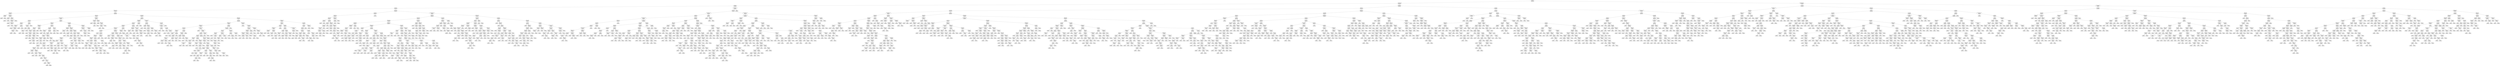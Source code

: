 digraph Tree {
node [shape=box, style="rounded", color="black", fontname=helvetica] ;
edge [fontname=helvetica] ;
0 [label="sqft <= 0.4\nmse = 150457.2\nsamples = 2347\nvalue = 1482.1"] ;
1 [label="ld_1.0 <= -0.1\nmse = 87057.8\nsamples = 1645\nvalue = 1323.0"] ;
0 -> 1 [labeldistance=2.5, labelangle=45, headlabel="True"] ;
2 [label="sqft <= -0.1\nmse = 51035.1\nsamples = 882\nvalue = 1158.1"] ;
1 -> 2 ;
3 [label="sqft <= -0.7\nmse = 26932.6\nsamples = 604\nvalue = 1072.4"] ;
2 -> 3 ;
4 [label="pTwenties <= -1.3\nmse = 17175.0\nsamples = 333\nvalue = 1009.2"] ;
3 -> 4 ;
5 [label="pThirties <= -1.8\nmse = 12958.1\nsamples = 10\nvalue = 1222.2"] ;
4 -> 5 ;
6 [label="sqft <= -1.0\nmse = 2500.0\nsamples = 2\nvalue = 985.0"] ;
5 -> 6 ;
7 [label="mse = 0.0\nsamples = 1\nvalue = 935.0"] ;
6 -> 7 ;
8 [label="mse = 0.0\nsamples = 1\nvalue = 1035.0"] ;
6 -> 8 ;
9 [label="postdateint <= -1.3\nmse = 5262.3\nsamples = 8\nvalue = 1256.1"] ;
5 -> 9 ;
10 [label="pk_4.0 <= 0.4\nmse = 441.0\nsamples = 2\nvalue = 1171.0"] ;
9 -> 10 ;
11 [label="mse = 0.0\nsamples = 1\nvalue = 1192.0"] ;
10 -> 11 ;
12 [label="mse = 0.0\nsamples = 1\nvalue = 1150.0"] ;
10 -> 12 ;
13 [label="pk_4.0 <= 0.4\nmse = 3131.2\nsamples = 6\nvalue = 1290.2"] ;
9 -> 13 ;
14 [label="postdateint <= -0.6\nmse = 3408.9\nsamples = 5\nvalue = 1300.2"] ;
13 -> 14 ;
15 [label="mse = 3941.0\nsamples = 3\nvalue = 1317.6"] ;
14 -> 15 ;
16 [label="postdateint <= 0.0\nmse = 1184.2\nsamples = 2\nvalue = 1271.3"] ;
14 -> 16 ;
17 [label="mse = 0.0\nsamples = 1\nvalue = 1247.0"] ;
16 -> 17 ;
18 [label="mse = 0.0\nsamples = 1\nvalue = 1320.0"] ;
16 -> 18 ;
19 [label="mse = 0.0\nsamples = 1\nvalue = 1250.0"] ;
13 -> 19 ;
20 [label="sqft <= -1.1\nmse = 15890.9\nsamples = 323\nvalue = 1002.8"] ;
4 -> 20 ;
21 [label="pYouths <= 1.1\nmse = 14663.7\nsamples = 106\nvalue = 958.5"] ;
20 -> 21 ;
22 [label="medianIncome <= -1.2\nmse = 13079.9\nsamples = 98\nvalue = 969.4"] ;
21 -> 22 ;
23 [label="pk_4.0 <= 0.4\nmse = 7102.3\nsamples = 14\nvalue = 1036.0"] ;
22 -> 23 ;
24 [label="sqft <= -1.5\nmse = 5165.9\nsamples = 9\nvalue = 1069.9"] ;
23 -> 24 ;
25 [label="postdateint <= 0.2\nmse = 4379.6\nsamples = 7\nvalue = 1051.7"] ;
24 -> 25 ;
26 [label="mse = 6728.0\nsamples = 2\nvalue = 1083.0"] ;
25 -> 26 ;
27 [label="postdateint <= 1.6\nmse = 1333.7\nsamples = 5\nvalue = 1028.2"] ;
25 -> 27 ;
28 [label="postdateint <= 1.0\nmse = 1469.8\nsamples = 4\nvalue = 1030.9"] ;
27 -> 28 ;
29 [label="mse = 1643.6\nsamples = 3\nvalue = 1027.7"] ;
28 -> 29 ;
30 [label="mse = 0.0\nsamples = 1\nvalue = 1050.0"] ;
28 -> 30 ;
31 [label="mse = 0.0\nsamples = 1\nvalue = 1010.0"] ;
27 -> 31 ;
32 [label="pk_7.0 <= 7.3\nmse = 50.0\nsamples = 2\nvalue = 1155.0"] ;
24 -> 32 ;
33 [label="mse = 0.0\nsamples = 1\nvalue = 1165.0"] ;
32 -> 33 ;
34 [label="mse = 0.0\nsamples = 1\nvalue = 1150.0"] ;
32 -> 34 ;
35 [label="sqft <= -1.2\nmse = 2189.1\nsamples = 5\nvalue = 953.4"] ;
23 -> 35 ;
36 [label="pSixtyPlus <= -1.2\nmse = 196.2\nsamples = 4\nvalue = 924.8"] ;
35 -> 36 ;
37 [label="mse = 0.0\nsamples = 1\nvalue = 950.0"] ;
36 -> 37 ;
38 [label="sqft <= -1.2\nmse = 46.8\nsamples = 3\nvalue = 918.5"] ;
36 -> 38 ;
39 [label="postdateint <= -0.3\nmse = 9.0\nsamples = 2\nvalue = 912.0"] ;
38 -> 39 ;
40 [label="mse = 0.0\nsamples = 1\nvalue = 915.0"] ;
39 -> 40 ;
41 [label="mse = 0.0\nsamples = 1\nvalue = 909.0"] ;
39 -> 41 ;
42 [label="mse = 0.0\nsamples = 1\nvalue = 925.0"] ;
38 -> 42 ;
43 [label="mse = 0.0\nsamples = 1\nvalue = 1025.0"] ;
35 -> 43 ;
44 [label="sqft <= -1.4\nmse = 13214.9\nsamples = 84\nvalue = 957.7"] ;
22 -> 44 ;
45 [label="pFifties <= -0.1\nmse = 5198.6\nsamples = 31\nvalue = 909.3"] ;
44 -> 45 ;
46 [label="postdateint <= 1.0\nmse = 3200.2\nsamples = 15\nvalue = 953.5"] ;
45 -> 46 ;
47 [label="pFifties <= -1.0\nmse = 2833.2\nsamples = 13\nvalue = 961.5"] ;
46 -> 47 ;
48 [label="postdateint <= -0.7\nmse = 1148.6\nsamples = 6\nvalue = 931.3"] ;
47 -> 48 ;
49 [label="mse = 0.0\nsamples = 1\nvalue = 995.0"] ;
48 -> 49 ;
50 [label="postdateint <= 0.2\nmse = 405.4\nsamples = 5\nvalue = 918.6"] ;
48 -> 50 ;
51 [label="mse = 0.0\nsamples = 2\nvalue = 895.0"] ;
50 -> 51 ;
52 [label="sqft <= -1.4\nmse = 56.9\nsamples = 3\nvalue = 934.3"] ;
50 -> 52 ;
53 [label="mse = 0.0\nsamples = 1\nvalue = 945.0"] ;
52 -> 53 ;
54 [label="mse = 0.0\nsamples = 2\nvalue = 929.0"] ;
52 -> 54 ;
55 [label="pk_4.0 <= 0.4\nmse = 2997.9\nsamples = 7\nvalue = 975.4"] ;
47 -> 55 ;
56 [label="ld_4.0 <= 1.5\nmse = 468.6\nsamples = 6\nvalue = 953.6"] ;
55 -> 56 ;
57 [label="postdateint <= 0.4\nmse = 350.0\nsamples = 5\nvalue = 960.0"] ;
56 -> 57 ;
58 [label="postdateint <= 0.3\nmse = 221.5\nsamples = 4\nvalue = 955.6"] ;
57 -> 58 ;
59 [label="mse = 0.0\nsamples = 2\nvalue = 950.0"] ;
58 -> 59 ;
60 [label="pThirties <= -0.1\nmse = 450.0\nsamples = 2\nvalue = 965.0"] ;
58 -> 60 ;
61 [label="mse = 0.0\nsamples = 1\nvalue = 995.0"] ;
60 -> 61 ;
62 [label="mse = 0.0\nsamples = 1\nvalue = 950.0"] ;
60 -> 62 ;
63 [label="mse = 0.0\nsamples = 1\nvalue = 995.0"] ;
57 -> 63 ;
64 [label="mse = 0.0\nsamples = 1\nvalue = 925.0"] ;
56 -> 64 ;
65 [label="mse = 0.0\nsamples = 1\nvalue = 1095.0"] ;
55 -> 65 ;
66 [label="pk_5.0 <= 1.6\nmse = 306.2\nsamples = 2\nvalue = 877.5"] ;
46 -> 66 ;
67 [label="mse = 0.0\nsamples = 1\nvalue = 895.0"] ;
66 -> 67 ;
68 [label="mse = 0.0\nsamples = 1\nvalue = 860.0"] ;
66 -> 68 ;
69 [label="pThirties <= 0.4\nmse = 4207.0\nsamples = 16\nvalue = 877.3"] ;
45 -> 69 ;
70 [label="ty_1.0 <= -0.8\nmse = 2365.4\nsamples = 13\nvalue = 895.4"] ;
69 -> 70 ;
71 [label="postdateint <= -1.3\nmse = 222.2\nsamples = 3\nvalue = 833.3"] ;
70 -> 71 ;
72 [label="mse = 355.6\nsamples = 2\nvalue = 826.7"] ;
71 -> 72 ;
73 [label="mse = 0.0\nsamples = 1\nvalue = 840.0"] ;
71 -> 73 ;
74 [label="pYouths <= 0.8\nmse = 1439.4\nsamples = 10\nvalue = 915.1"] ;
70 -> 74 ;
75 [label="pYouths <= 0.3\nmse = 909.2\nsamples = 9\nvalue = 903.8"] ;
74 -> 75 ;
76 [label="postdateint <= 0.2\nmse = 392.2\nsamples = 6\nvalue = 920.5"] ;
75 -> 76 ;
77 [label="postdateint <= -1.1\nmse = 136.0\nsamples = 3\nvalue = 938.0"] ;
76 -> 77 ;
78 [label="mse = 0.0\nsamples = 1\nvalue = 915.0"] ;
77 -> 78 ;
79 [label="pk_4.0 <= 0.4\nmse = 4.7\nsamples = 2\nvalue = 943.8"] ;
77 -> 79 ;
80 [label="mse = 0.0\nsamples = 1\nvalue = 940.0"] ;
79 -> 80 ;
81 [label="mse = 0.0\nsamples = 1\nvalue = 945.0"] ;
79 -> 81 ;
82 [label="pk_4.0 <= 0.4\nmse = 36.0\nsamples = 3\nvalue = 903.0"] ;
76 -> 82 ;
83 [label="mse = 0.0\nsamples = 2\nvalue = 900.0"] ;
82 -> 83 ;
84 [label="mse = 0.0\nsamples = 1\nvalue = 915.0"] ;
82 -> 84 ;
85 [label="postdateint <= -1.3\nmse = 533.0\nsamples = 3\nvalue = 876.0"] ;
75 -> 85 ;
86 [label="mse = 0.0\nsamples = 1\nvalue = 899.0"] ;
85 -> 86 ;
87 [label="pFifties <= 0.1\nmse = 8.0\nsamples = 2\nvalue = 853.0"] ;
85 -> 87 ;
88 [label="mse = 0.0\nsamples = 1\nvalue = 849.0"] ;
87 -> 88 ;
89 [label="mse = 0.0\nsamples = 1\nvalue = 855.0"] ;
87 -> 89 ;
90 [label="mse = 0.0\nsamples = 1\nvalue = 975.0"] ;
74 -> 90 ;
91 [label="pk_2.0 <= 0.0\nmse = 767.2\nsamples = 3\nvalue = 763.8"] ;
69 -> 91 ;
92 [label="ld_5.0 <= 5.7\nmse = 156.2\nsamples = 2\nvalue = 737.5"] ;
91 -> 92 ;
93 [label="mse = 0.0\nsamples = 1\nvalue = 725.0"] ;
92 -> 93 ;
94 [label="mse = 0.0\nsamples = 1\nvalue = 750.0"] ;
92 -> 94 ;
95 [label="mse = 0.0\nsamples = 1\nvalue = 790.0"] ;
91 -> 95 ;
96 [label="pk_2.0 <= 0.0\nmse = 15697.5\nsamples = 53\nvalue = 985.6"] ;
44 -> 96 ;
97 [label="sqft <= -1.3\nmse = 6734.5\nsamples = 45\nvalue = 966.2"] ;
96 -> 97 ;
98 [label="pYouths <= 0.3\nmse = 1880.2\nsamples = 3\nvalue = 1110.3"] ;
97 -> 98 ;
99 [label="pForties <= -0.0\nmse = 90.2\nsamples = 2\nvalue = 1140.5"] ;
98 -> 99 ;
100 [label="mse = 0.0\nsamples = 1\nvalue = 1150.0"] ;
99 -> 100 ;
101 [label="mse = 0.0\nsamples = 1\nvalue = 1131.0"] ;
99 -> 101 ;
102 [label="mse = 0.0\nsamples = 1\nvalue = 1050.0"] ;
98 -> 102 ;
103 [label="postdateint <= -1.2\nmse = 5168.5\nsamples = 42\nvalue = 953.5"] ;
97 -> 103 ;
104 [label="pTwenties <= 0.7\nmse = 4864.0\nsamples = 3\nvalue = 1049.0"] ;
103 -> 104 ;
105 [label="pk_4.0 <= 0.4\nmse = 468.8\nsamples = 2\nvalue = 1082.5"] ;
104 -> 105 ;
106 [label="mse = 0.0\nsamples = 1\nvalue = 1045.0"] ;
105 -> 106 ;
107 [label="mse = 0.0\nsamples = 1\nvalue = 1095.0"] ;
105 -> 107 ;
108 [label="mse = 0.0\nsamples = 1\nvalue = 915.0"] ;
104 -> 108 ;
109 [label="pForties <= 1.0\nmse = 4411.3\nsamples = 39\nvalue = 945.9"] ;
103 -> 109 ;
110 [label="pYouths <= -0.1\nmse = 4014.2\nsamples = 37\nvalue = 941.9"] ;
109 -> 110 ;
111 [label="sqft <= -1.1\nmse = 4584.4\nsamples = 27\nvalue = 955.6"] ;
110 -> 111 ;
112 [label="postdateint <= 0.4\nmse = 3569.2\nsamples = 26\nvalue = 950.6"] ;
111 -> 112 ;
113 [label="sqft <= -1.2\nmse = 4121.6\nsamples = 17\nvalue = 970.3"] ;
112 -> 113 ;
114 [label="pk_5.0 <= 1.6\nmse = 3326.3\nsamples = 13\nvalue = 987.7"] ;
113 -> 114 ;
115 [label="postdateint <= 0.4\nmse = 1841.8\nsamples = 11\nvalue = 970.5"] ;
114 -> 115 ;
116 [label="postdateint <= 0.1\nmse = 1451.2\nsamples = 10\nvalue = 965.2"] ;
115 -> 116 ;
117 [label="postdateint <= 0.1\nmse = 555.6\nsamples = 2\nvalue = 1006.7"] ;
116 -> 117 ;
118 [label="mse = 0.0\nsamples = 1\nvalue = 1040.0"] ;
117 -> 118 ;
119 [label="mse = 0.0\nsamples = 1\nvalue = 990.0"] ;
117 -> 119 ;
120 [label="postdateint <= 0.2\nmse = 1196.5\nsamples = 8\nvalue = 956.4"] ;
116 -> 120 ;
121 [label="pThirties <= 0.6\nmse = 306.2\nsamples = 2\nvalue = 917.5"] ;
120 -> 121 ;
122 [label="mse = 0.0\nsamples = 1\nvalue = 935.0"] ;
121 -> 122 ;
123 [label="mse = 0.0\nsamples = 1\nvalue = 900.0"] ;
121 -> 123 ;
124 [label="postdateint <= 0.3\nmse = 1051.3\nsamples = 6\nvalue = 962.8"] ;
120 -> 124 ;
125 [label="mse = 0.0\nsamples = 1\nvalue = 1057.0"] ;
124 -> 125 ;
126 [label="sqft <= -1.3\nmse = 267.5\nsamples = 5\nvalue = 954.3"] ;
124 -> 126 ;
127 [label="mse = 0.0\nsamples = 1\nvalue = 925.0"] ;
126 -> 127 ;
128 [label="postdateint <= 0.3\nmse = 94.2\nsamples = 4\nvalue = 960.8"] ;
126 -> 128 ;
129 [label="mse = 0.0\nsamples = 1\nvalue = 950.0"] ;
128 -> 129 ;
130 [label="pTwenties <= 0.3\nmse = 54.1\nsamples = 3\nvalue = 966.2"] ;
128 -> 130 ;
131 [label="mse = 0.0\nsamples = 1\nvalue = 959.0"] ;
130 -> 131 ;
132 [label="postdateint <= 0.3\nmse = 5.6\nsamples = 2\nvalue = 973.3"] ;
130 -> 132 ;
133 [label="mse = 0.0\nsamples = 1\nvalue = 975.0"] ;
132 -> 133 ;
134 [label="mse = 0.0\nsamples = 1\nvalue = 970.0"] ;
132 -> 134 ;
135 [label="mse = 0.0\nsamples = 1\nvalue = 1060.0"] ;
115 -> 135 ;
136 [label="medianIncome <= -0.9\nmse = 2700.0\nsamples = 2\nvalue = 1065.0"] ;
114 -> 136 ;
137 [label="mse = 0.0\nsamples = 1\nvalue = 975.0"] ;
136 -> 137 ;
138 [label="mse = 0.0\nsamples = 1\nvalue = 1095.0"] ;
136 -> 138 ;
139 [label="postdateint <= 0.1\nmse = 1880.6\nsamples = 4\nvalue = 906.7"] ;
113 -> 139 ;
140 [label="mse = 0.0\nsamples = 1\nvalue = 850.0"] ;
139 -> 140 ;
141 [label="pThirties <= 0.2\nmse = 412.5\nsamples = 3\nvalue = 935.0"] ;
139 -> 141 ;
142 [label="mse = 0.0\nsamples = 1\nvalue = 955.0"] ;
141 -> 142 ;
143 [label="postdateint <= 0.3\nmse = 25.0\nsamples = 2\nvalue = 915.0"] ;
141 -> 143 ;
144 [label="mse = 0.0\nsamples = 1\nvalue = 910.0"] ;
143 -> 144 ;
145 [label="mse = 0.0\nsamples = 1\nvalue = 920.0"] ;
143 -> 145 ;
146 [label="postdateint <= 1.0\nmse = 724.9\nsamples = 9\nvalue = 916.0"] ;
112 -> 146 ;
147 [label="sqft <= -1.3\nmse = 4.0\nsamples = 5\nvalue = 896.0"] ;
146 -> 147 ;
148 [label="mse = 0.0\nsamples = 1\nvalue = 895.0"] ;
147 -> 148 ;
149 [label="pForties <= -0.5\nmse = 5.6\nsamples = 4\nvalue = 896.7"] ;
147 -> 149 ;
150 [label="sqft <= -1.2\nmse = 4.0\nsamples = 3\nvalue = 896.0"] ;
149 -> 150 ;
151 [label="postdateint <= 0.5\nmse = 5.6\nsamples = 2\nvalue = 896.7"] ;
150 -> 151 ;
152 [label="mse = 0.0\nsamples = 1\nvalue = 900.0"] ;
151 -> 152 ;
153 [label="mse = 0.0\nsamples = 1\nvalue = 895.0"] ;
151 -> 153 ;
154 [label="mse = 0.0\nsamples = 1\nvalue = 895.0"] ;
150 -> 154 ;
155 [label="mse = 0.0\nsamples = 1\nvalue = 900.0"] ;
149 -> 155 ;
156 [label="pSixtyPlus <= -0.7\nmse = 148.6\nsamples = 4\nvalue = 949.3"] ;
146 -> 156 ;
157 [label="mse = 0.0\nsamples = 1\nvalue = 925.0"] ;
156 -> 157 ;
158 [label="medianIncome <= -0.9\nmse = 36.2\nsamples = 3\nvalue = 954.2"] ;
156 -> 158 ;
159 [label="mse = 0.0\nsamples = 1\nvalue = 959.0"] ;
158 -> 159 ;
160 [label="medianIncome <= 0.2\nmse = 4.0\nsamples = 2\nvalue = 947.0"] ;
158 -> 160 ;
161 [label="mse = 0.0\nsamples = 1\nvalue = 949.0"] ;
160 -> 161 ;
162 [label="mse = 0.0\nsamples = 1\nvalue = 945.0"] ;
160 -> 162 ;
163 [label="mse = 0.0\nsamples = 1\nvalue = 1175.0"] ;
111 -> 163 ;
164 [label="sqft <= -1.1\nmse = 397.0\nsamples = 10\nvalue = 903.3"] ;
110 -> 164 ;
165 [label="medianIncome <= -0.6\nmse = 164.0\nsamples = 7\nvalue = 893.6"] ;
164 -> 165 ;
166 [label="mse = 0.0\nsamples = 1\nvalue = 925.0"] ;
165 -> 166 ;
167 [label="postdateint <= 0.3\nmse = 72.2\nsamples = 6\nvalue = 890.5"] ;
165 -> 167 ;
168 [label="medianIncome <= -0.0\nmse = 15.2\nsamples = 5\nvalue = 894.4"] ;
167 -> 168 ;
169 [label="medianIncome <= -0.4\nmse = 25.0\nsamples = 2\nvalue = 890.0"] ;
168 -> 169 ;
170 [label="mse = 0.0\nsamples = 1\nvalue = 895.0"] ;
169 -> 170 ;
171 [label="mse = 0.0\nsamples = 1\nvalue = 885.0"] ;
169 -> 171 ;
172 [label="pThirties <= -0.0\nmse = 3.5\nsamples = 3\nvalue = 895.8"] ;
168 -> 172 ;
173 [label="mse = 0.0\nsamples = 2\nvalue = 895.0"] ;
172 -> 173 ;
174 [label="mse = 0.0\nsamples = 1\nvalue = 900.0"] ;
172 -> 174 ;
175 [label="mse = 0.0\nsamples = 1\nvalue = 875.0"] ;
167 -> 175 ;
176 [label="pYouths <= 0.4\nmse = 250.2\nsamples = 3\nvalue = 924.6"] ;
164 -> 176 ;
177 [label="pForties <= -0.1\nmse = 108.0\nsamples = 2\nvalue = 931.0"] ;
176 -> 177 ;
178 [label="mse = 0.0\nsamples = 1\nvalue = 925.0"] ;
177 -> 178 ;
179 [label="mse = 0.0\nsamples = 1\nvalue = 949.0"] ;
177 -> 179 ;
180 [label="mse = 0.0\nsamples = 1\nvalue = 899.0"] ;
176 -> 180 ;
181 [label="ld_3.0 <= 0.3\nmse = 625.0\nsamples = 2\nvalue = 1070.0"] ;
109 -> 181 ;
182 [label="mse = 0.0\nsamples = 1\nvalue = 1045.0"] ;
181 -> 182 ;
183 [label="mse = 0.0\nsamples = 1\nvalue = 1095.0"] ;
181 -> 183 ;
184 [label="pYouths <= -1.0\nmse = 52441.7\nsamples = 8\nvalue = 1095.8"] ;
96 -> 184 ;
185 [label="postdateint <= -1.2\nmse = 21696.5\nsamples = 5\nvalue = 1245.6"] ;
184 -> 185 ;
186 [label="mse = 0.0\nsamples = 1\nvalue = 870.0"] ;
185 -> 186 ;
187 [label="medianIncome <= 0.1\nmse = 1760.2\nsamples = 4\nvalue = 1299.3"] ;
185 -> 187 ;
188 [label="postdateint <= 1.0\nmse = 1600.0\nsamples = 3\nvalue = 1315.0"] ;
187 -> 188 ;
189 [label="mse = 0.0\nsamples = 1\nvalue = 1395.0"] ;
188 -> 189 ;
190 [label="mse = 0.0\nsamples = 2\nvalue = 1295.0"] ;
188 -> 190 ;
191 [label="mse = 0.0\nsamples = 1\nvalue = 1260.0"] ;
187 -> 191 ;
192 [label="pTwenties <= 0.7\nmse = 8214.0\nsamples = 3\nvalue = 856.0"] ;
184 -> 192 ;
193 [label="mse = 0.0\nsamples = 1\nvalue = 930.0"] ;
192 -> 193 ;
194 [label="mse = 0.0\nsamples = 2\nvalue = 745.0"] ;
192 -> 194 ;
195 [label="postdateint <= 0.1\nmse = 10580.7\nsamples = 8\nvalue = 798.7"] ;
21 -> 195 ;
196 [label="pSixtyPlus <= -1.0\nmse = 3126.0\nsamples = 3\nvalue = 698.0"] ;
195 -> 196 ;
197 [label="mse = 0.0\nsamples = 1\nvalue = 635.0"] ;
196 -> 197 ;
198 [label="sqft <= -1.4\nmse = 800.0\nsamples = 2\nvalue = 740.0"] ;
196 -> 198 ;
199 [label="mse = 0.0\nsamples = 1\nvalue = 700.0"] ;
198 -> 199 ;
200 [label="mse = 0.0\nsamples = 1\nvalue = 760.0"] ;
198 -> 200 ;
201 [label="ld_3.0 <= 0.3\nmse = 1292.2\nsamples = 5\nvalue = 882.7"] ;
195 -> 201 ;
202 [label="mse = 100.0\nsamples = 2\nvalue = 835.0"] ;
201 -> 202 ;
203 [label="pFifties <= -0.5\nmse = 184.2\nsamples = 3\nvalue = 906.5"] ;
201 -> 203 ;
204 [label="postdateint <= 0.2\nmse = 0.2\nsamples = 2\nvalue = 898.7"] ;
203 -> 204 ;
205 [label="mse = 0.0\nsamples = 1\nvalue = 899.0"] ;
204 -> 205 ;
206 [label="mse = 0.0\nsamples = 1\nvalue = 898.0"] ;
204 -> 206 ;
207 [label="mse = 0.0\nsamples = 1\nvalue = 930.0"] ;
203 -> 207 ;
208 [label="pYouths <= -0.1\nmse = 15084.0\nsamples = 217\nvalue = 1024.1"] ;
20 -> 208 ;
209 [label="sqft <= -0.8\nmse = 17166.6\nsamples = 79\nvalue = 1076.1"] ;
208 -> 209 ;
210 [label="postdateint <= 1.7\nmse = 15095.8\nsamples = 62\nvalue = 1051.6"] ;
209 -> 210 ;
211 [label="ty_2.0 <= 2.1\nmse = 13967.9\nsamples = 60\nvalue = 1062.3"] ;
210 -> 211 ;
212 [label="pk_5.0 <= 1.6\nmse = 13043.7\nsamples = 52\nvalue = 1049.7"] ;
211 -> 212 ;
213 [label="postdateint <= 0.2\nmse = 13951.5\nsamples = 43\nvalue = 1062.0"] ;
212 -> 213 ;
214 [label="pk_4.0 <= 0.4\nmse = 21498.8\nsamples = 20\nvalue = 1091.8"] ;
213 -> 214 ;
215 [label="mse = 0.0\nsamples = 1\nvalue = 1550.0"] ;
214 -> 215 ;
216 [label="ld_4.0 <= 1.5\nmse = 15773.8\nsamples = 19\nvalue = 1078.3"] ;
214 -> 216 ;
217 [label="postdateint <= 0.1\nmse = 11414.0\nsamples = 17\nvalue = 1053.6"] ;
216 -> 217 ;
218 [label="postdateint <= -1.4\nmse = 3605.4\nsamples = 12\nvalue = 996.7"] ;
217 -> 218 ;
219 [label="mse = 0.0\nsamples = 1\nvalue = 1095.0"] ;
218 -> 219 ;
220 [label="sqft <= -1.0\nmse = 2235.5\nsamples = 11\nvalue = 979.4"] ;
218 -> 220 ;
221 [label="postdateint <= -1.3\nmse = 2572.2\nsamples = 4\nvalue = 960.0"] ;
220 -> 221 ;
222 [label="pYouths <= -0.2\nmse = 2920.1\nsamples = 2\nvalue = 974.2"] ;
221 -> 222 ;
223 [label="mse = 0.0\nsamples = 1\nvalue = 1095.0"] ;
222 -> 223 ;
224 [label="mse = 0.0\nsamples = 1\nvalue = 950.0"] ;
222 -> 224 ;
225 [label="postdateint <= -0.5\nmse = 672.2\nsamples = 2\nvalue = 931.7"] ;
221 -> 225 ;
226 [label="mse = 0.0\nsamples = 1\nvalue = 895.0"] ;
225 -> 226 ;
227 [label="mse = 0.0\nsamples = 1\nvalue = 950.0"] ;
225 -> 227 ;
228 [label="medianIncome <= 1.2\nmse = 961.4\nsamples = 7\nvalue = 1001.1"] ;
220 -> 228 ;
229 [label="sqft <= -1.0\nmse = 672.0\nsamples = 6\nvalue = 1008.4"] ;
228 -> 229 ;
230 [label="postdateint <= -0.7\nmse = 88.9\nsamples = 2\nvalue = 988.3"] ;
229 -> 230 ;
231 [label="mse = 0.0\nsamples = 1\nvalue = 975.0"] ;
230 -> 231 ;
232 [label="mse = 0.0\nsamples = 1\nvalue = 995.0"] ;
230 -> 232 ;
233 [label="postdateint <= -1.3\nmse = 579.2\nsamples = 4\nvalue = 1023.5"] ;
229 -> 233 ;
234 [label="postdateint <= -1.4\nmse = 0.2\nsamples = 2\nvalue = 999.5"] ;
233 -> 234 ;
235 [label="mse = 0.0\nsamples = 1\nvalue = 999.0"] ;
234 -> 235 ;
236 [label="mse = 0.0\nsamples = 1\nvalue = 1000.0"] ;
234 -> 236 ;
237 [label="pYouths <= -0.2\nmse = 6.2\nsamples = 2\nvalue = 1047.5"] ;
233 -> 237 ;
238 [label="mse = 0.0\nsamples = 1\nvalue = 1045.0"] ;
237 -> 238 ;
239 [label="mse = 0.0\nsamples = 1\nvalue = 1050.0"] ;
237 -> 239 ;
240 [label="mse = 0.0\nsamples = 1\nvalue = 950.0"] ;
228 -> 240 ;
241 [label="sqft <= -1.0\nmse = 7628.4\nsamples = 5\nvalue = 1167.3"] ;
217 -> 241 ;
242 [label="pThirties <= 0.7\nmse = 9219.8\nsamples = 2\nvalue = 1216.6"] ;
241 -> 242 ;
243 [label="mse = 0.0\nsamples = 1\nvalue = 1099.0"] ;
242 -> 243 ;
244 [label="mse = 0.0\nsamples = 1\nvalue = 1295.0"] ;
242 -> 244 ;
245 [label="sqft <= -1.0\nmse = 1176.0\nsamples = 3\nvalue = 1118.0"] ;
241 -> 245 ;
246 [label="mse = 0.0\nsamples = 1\nvalue = 1050.0"] ;
245 -> 246 ;
247 [label="sqft <= -0.9\nmse = 25.0\nsamples = 2\nvalue = 1135.0"] ;
245 -> 247 ;
248 [label="mse = 0.0\nsamples = 1\nvalue = 1140.0"] ;
247 -> 248 ;
249 [label="mse = 0.0\nsamples = 1\nvalue = 1130.0"] ;
247 -> 249 ;
250 [label="postdateint <= -0.6\nmse = 9492.2\nsamples = 2\nvalue = 1263.8"] ;
216 -> 250 ;
251 [label="mse = 0.0\nsamples = 1\nvalue = 1320.0"] ;
250 -> 251 ;
252 [label="mse = 0.0\nsamples = 1\nvalue = 1095.0"] ;
250 -> 252 ;
253 [label="postdateint <= 0.3\nmse = 5177.6\nsamples = 23\nvalue = 1033.8"] ;
213 -> 253 ;
254 [label="sqft <= -1.0\nmse = 3739.6\nsamples = 7\nvalue = 985.3"] ;
253 -> 254 ;
255 [label="sqft <= -1.0\nmse = 484.0\nsamples = 2\nvalue = 914.0"] ;
254 -> 255 ;
256 [label="mse = 0.0\nsamples = 1\nvalue = 925.0"] ;
255 -> 256 ;
257 [label="mse = 0.0\nsamples = 1\nvalue = 870.0"] ;
255 -> 257 ;
258 [label="medianIncome <= 0.1\nmse = 2095.8\nsamples = 5\nvalue = 1015.0"] ;
254 -> 258 ;
259 [label="postdateint <= 0.2\nmse = 1956.0\nsamples = 3\nvalue = 998.0"] ;
258 -> 259 ;
260 [label="sqft <= -0.9\nmse = 138.9\nsamples = 2\nvalue = 1033.3"] ;
259 -> 260 ;
261 [label="mse = 0.0\nsamples = 1\nvalue = 1050.0"] ;
260 -> 261 ;
262 [label="mse = 0.0\nsamples = 1\nvalue = 1025.0"] ;
260 -> 262 ;
263 [label="mse = 0.0\nsamples = 1\nvalue = 945.0"] ;
259 -> 263 ;
264 [label="mse = 1841.8\nsamples = 2\nvalue = 1027.1"] ;
258 -> 264 ;
265 [label="postdateint <= 1.6\nmse = 2702.5\nsamples = 16\nvalue = 1075.0"] ;
253 -> 265 ;
266 [label="pk_2.0 <= 0.0\nmse = 1850.7\nsamples = 15\nvalue = 1089.1"] ;
265 -> 266 ;
267 [label="pTwenties <= 1.0\nmse = 1149.9\nsamples = 14\nvalue = 1082.2"] ;
266 -> 267 ;
268 [label="pYouths <= -0.2\nmse = 614.4\nsamples = 11\nvalue = 1067.9"] ;
267 -> 268 ;
269 [label="postdateint <= 1.0\nmse = 668.8\nsamples = 4\nvalue = 1052.5"] ;
268 -> 269 ;
270 [label="sqft <= -1.0\nmse = 100.0\nsamples = 2\nvalue = 1035.0"] ;
269 -> 270 ;
271 [label="mse = 0.0\nsamples = 1\nvalue = 1045.0"] ;
270 -> 271 ;
272 [label="mse = 0.0\nsamples = 1\nvalue = 1025.0"] ;
270 -> 272 ;
273 [label="mse = 625.0\nsamples = 2\nvalue = 1070.0"] ;
269 -> 273 ;
274 [label="postdateint <= 0.4\nmse = 409.0\nsamples = 7\nvalue = 1075.6"] ;
268 -> 274 ;
275 [label="sqft <= -1.0\nmse = 22.2\nsamples = 3\nvalue = 1091.7"] ;
274 -> 275 ;
276 [label="mse = 0.0\nsamples = 1\nvalue = 1085.0"] ;
275 -> 276 ;
277 [label="mse = 0.0\nsamples = 2\nvalue = 1095.0"] ;
275 -> 277 ;
278 [label="postdateint <= 1.0\nmse = 394.0\nsamples = 4\nvalue = 1066.0"] ;
274 -> 278 ;
279 [label="mse = 0.0\nsamples = 1\nvalue = 1050.0"] ;
278 -> 279 ;
280 [label="sqft <= -0.9\nmse = 372.2\nsamples = 3\nvalue = 1076.7"] ;
278 -> 280 ;
281 [label="sqft <= -1.0\nmse = 25.0\nsamples = 2\nvalue = 1090.0"] ;
280 -> 281 ;
282 [label="mse = 0.0\nsamples = 1\nvalue = 1085.0"] ;
281 -> 282 ;
283 [label="mse = 0.0\nsamples = 1\nvalue = 1095.0"] ;
281 -> 283 ;
284 [label="mse = 0.0\nsamples = 1\nvalue = 1050.0"] ;
280 -> 284 ;
285 [label="postdateint <= 0.4\nmse = 312.5\nsamples = 3\nvalue = 1125.0"] ;
267 -> 285 ;
286 [label="mse = 0.0\nsamples = 1\nvalue = 1100.0"] ;
285 -> 286 ;
287 [label="postdateint <= 1.0\nmse = 138.9\nsamples = 2\nvalue = 1133.3"] ;
285 -> 287 ;
288 [label="mse = 0.0\nsamples = 1\nvalue = 1150.0"] ;
287 -> 288 ;
289 [label="mse = 0.0\nsamples = 1\nvalue = 1125.0"] ;
287 -> 289 ;
290 [label="mse = 0.0\nsamples = 1\nvalue = 1200.0"] ;
266 -> 290 ;
291 [label="mse = 0.0\nsamples = 1\nvalue = 995.0"] ;
265 -> 291 ;
292 [label="sqft <= -0.9\nmse = 4493.9\nsamples = 9\nvalue = 990.8"] ;
212 -> 292 ;
293 [label="postdateint <= -0.5\nmse = 2376.0\nsamples = 8\nvalue = 1010.2"] ;
292 -> 293 ;
294 [label="mse = 0.0\nsamples = 1\nvalue = 900.0"] ;
293 -> 294 ;
295 [label="sqft <= -1.0\nmse = 1478.6\nsamples = 7\nvalue = 1019.3"] ;
293 -> 295 ;
296 [label="number bedrooms <= -0.2\nmse = 938.9\nsamples = 2\nvalue = 1073.3"] ;
295 -> 296 ;
297 [label="mse = 0.0\nsamples = 1\nvalue = 1095.0"] ;
296 -> 297 ;
298 [label="mse = 0.0\nsamples = 1\nvalue = 1030.0"] ;
296 -> 298 ;
299 [label="pTwenties <= 0.4\nmse = 362.4\nsamples = 5\nvalue = 1001.3"] ;
295 -> 299 ;
300 [label="mse = 0.0\nsamples = 1\nvalue = 1045.0"] ;
299 -> 300 ;
301 [label="sqft <= -1.0\nmse = 139.6\nsamples = 4\nvalue = 995.9"] ;
299 -> 301 ;
302 [label="mse = 0.0\nsamples = 1\nvalue = 1020.0"] ;
301 -> 302 ;
303 [label="postdateint <= 0.8\nmse = 64.5\nsamples = 3\nvalue = 992.4"] ;
301 -> 303 ;
304 [label="mse = 0.0\nsamples = 1\nvalue = 999.0"] ;
303 -> 304 ;
305 [label="pForties <= -1.1\nmse = 56.2\nsamples = 2\nvalue = 987.5"] ;
303 -> 305 ;
306 [label="mse = 0.0\nsamples = 1\nvalue = 980.0"] ;
305 -> 306 ;
307 [label="mse = 0.0\nsamples = 1\nvalue = 995.0"] ;
305 -> 307 ;
308 [label="mse = 0.0\nsamples = 1\nvalue = 865.0"] ;
292 -> 308 ;
309 [label="pk_4.0 <= 0.4\nmse = 11154.7\nsamples = 8\nvalue = 1153.8"] ;
211 -> 309 ;
310 [label="pThirties <= 0.8\nmse = 3750.0\nsamples = 3\nvalue = 1250.0"] ;
309 -> 310 ;
311 [label="pThirties <= 0.2\nmse = 555.6\nsamples = 2\nvalue = 1216.7"] ;
310 -> 311 ;
312 [label="mse = 0.0\nsamples = 1\nvalue = 1200.0"] ;
311 -> 312 ;
313 [label="mse = 0.0\nsamples = 1\nvalue = 1250.0"] ;
311 -> 313 ;
314 [label="mse = 0.0\nsamples = 1\nvalue = 1350.0"] ;
310 -> 314 ;
315 [label="medianIncome <= -0.9\nmse = 7909.0\nsamples = 5\nvalue = 1105.6"] ;
309 -> 315 ;
316 [label="postdateint <= 0.3\nmse = 672.2\nsamples = 2\nvalue = 1031.7"] ;
315 -> 316 ;
317 [label="mse = 0.0\nsamples = 1\nvalue = 995.0"] ;
316 -> 317 ;
318 [label="mse = 0.0\nsamples = 1\nvalue = 1050.0"] ;
316 -> 318 ;
319 [label="postdateint <= 1.6\nmse = 7000.0\nsamples = 3\nvalue = 1150.0"] ;
315 -> 319 ;
320 [label="postdateint <= 0.9\nmse = 555.6\nsamples = 2\nvalue = 1216.7"] ;
319 -> 320 ;
321 [label="mse = 0.0\nsamples = 1\nvalue = 1250.0"] ;
320 -> 321 ;
322 [label="mse = 0.0\nsamples = 1\nvalue = 1200.0"] ;
320 -> 322 ;
323 [label="mse = 0.0\nsamples = 1\nvalue = 1050.0"] ;
319 -> 323 ;
324 [label="ld_4.0 <= 1.5\nmse = 625.0\nsamples = 2\nvalue = 875.0"] ;
210 -> 324 ;
325 [label="mse = 0.0\nsamples = 1\nvalue = 850.0"] ;
324 -> 325 ;
326 [label="mse = 0.0\nsamples = 1\nvalue = 900.0"] ;
324 -> 326 ;
327 [label="medianIncome <= -0.4\nmse = 12715.4\nsamples = 17\nvalue = 1179.2"] ;
209 -> 327 ;
328 [label="sqft <= -0.8\nmse = 12253.1\nsamples = 10\nvalue = 1115.7"] ;
327 -> 328 ;
329 [label="pk_4.0 <= 0.4\nmse = 6805.6\nsamples = 2\nvalue = 976.7"] ;
328 -> 329 ;
330 [label="mse = 0.0\nsamples = 1\nvalue = 1035.0"] ;
329 -> 330 ;
331 [label="mse = 0.0\nsamples = 1\nvalue = 860.0"] ;
329 -> 331 ;
332 [label="pFifties <= -0.7\nmse = 7027.7\nsamples = 8\nvalue = 1153.6"] ;
328 -> 332 ;
333 [label="ty_1.0 <= -0.8\nmse = 2014.0\nsamples = 4\nvalue = 1226.0"] ;
332 -> 333 ;
334 [label="mse = 0.0\nsamples = 1\nvalue = 1150.0"] ;
333 -> 334 ;
335 [label="postdateint <= 0.4\nmse = 712.5\nsamples = 3\nvalue = 1245.0"] ;
333 -> 335 ;
336 [label="pk_2.0 <= 0.0\nmse = 50.0\nsamples = 2\nvalue = 1260.0"] ;
335 -> 336 ;
337 [label="mse = 0.0\nsamples = 1\nvalue = 1265.0"] ;
336 -> 337 ;
338 [label="mse = 0.0\nsamples = 1\nvalue = 1250.0"] ;
336 -> 338 ;
339 [label="mse = 0.0\nsamples = 1\nvalue = 1200.0"] ;
335 -> 339 ;
340 [label="sqft <= -0.7\nmse = 3205.6\nsamples = 4\nvalue = 1093.3"] ;
332 -> 340 ;
341 [label="mse = 0.0\nsamples = 1\nvalue = 1200.0"] ;
340 -> 341 ;
342 [label="postdateint <= 0.1\nmse = 1116.0\nsamples = 3\nvalue = 1072.0"] ;
340 -> 342 ;
343 [label="mse = 0.0\nsamples = 1\nvalue = 1120.0"] ;
342 -> 343 ;
344 [label="pThirties <= -0.0\nmse = 675.0\nsamples = 2\nvalue = 1060.0"] ;
342 -> 344 ;
345 [label="mse = 0.0\nsamples = 1\nvalue = 1015.0"] ;
344 -> 345 ;
346 [label="mse = 0.0\nsamples = 1\nvalue = 1075.0"] ;
344 -> 346 ;
347 [label="pk_7.0 <= 7.3\nmse = 1645.5\nsamples = 7\nvalue = 1260.0"] ;
327 -> 347 ;
348 [label="medianIncome <= 0.5\nmse = 1015.2\nsamples = 6\nvalue = 1268.5"] ;
347 -> 348 ;
349 [label="pk_2.0 <= 0.0\nmse = 6.2\nsamples = 3\nvalue = 1292.5"] ;
348 -> 349 ;
350 [label="mse = 0.0\nsamples = 2\nvalue = 1290.0"] ;
349 -> 350 ;
351 [label="mse = 0.0\nsamples = 1\nvalue = 1295.0"] ;
349 -> 351 ;
352 [label="pk_2.0 <= 0.0\nmse = 368.8\nsamples = 3\nvalue = 1232.5"] ;
348 -> 352 ;
353 [label="mse = 0.0\nsamples = 1\nvalue = 1200.0"] ;
352 -> 353 ;
354 [label="postdateint <= 0.8\nmse = 22.2\nsamples = 2\nvalue = 1243.3"] ;
352 -> 354 ;
355 [label="mse = 0.0\nsamples = 1\nvalue = 1240.0"] ;
354 -> 355 ;
356 [label="mse = 0.0\nsamples = 1\nvalue = 1250.0"] ;
354 -> 356 ;
357 [label="mse = 0.0\nsamples = 1\nvalue = 1175.0"] ;
347 -> 357 ;
358 [label="pForties <= 0.2\nmse = 11469.1\nsamples = 138\nvalue = 994.4"] ;
208 -> 358 ;
359 [label="pk_3.0 <= 1.3\nmse = 11248.9\nsamples = 99\nvalue = 1015.8"] ;
358 -> 359 ;
360 [label="postdateint <= 0.4\nmse = 8848.6\nsamples = 83\nvalue = 998.0"] ;
359 -> 360 ;
361 [label="postdateint <= -1.2\nmse = 7304.6\nsamples = 66\nvalue = 980.5"] ;
360 -> 361 ;
362 [label="pYouths <= 0.7\nmse = 10799.8\nsamples = 19\nvalue = 1039.8"] ;
361 -> 362 ;
363 [label="pThirties <= -0.4\nmse = 5914.1\nsamples = 12\nvalue = 998.9"] ;
362 -> 363 ;
364 [label="medianIncome <= -0.9\nmse = 25.0\nsamples = 2\nvalue = 840.0"] ;
363 -> 364 ;
365 [label="mse = 0.0\nsamples = 1\nvalue = 835.0"] ;
364 -> 365 ;
366 [label="mse = 0.0\nsamples = 1\nvalue = 845.0"] ;
364 -> 366 ;
367 [label="sqft <= -0.7\nmse = 2336.1\nsamples = 10\nvalue = 1023.4"] ;
363 -> 367 ;
368 [label="sqft <= -0.9\nmse = 1853.5\nsamples = 9\nvalue = 1016.2"] ;
367 -> 368 ;
369 [label="postdateint <= -1.4\nmse = 1693.2\nsamples = 7\nvalue = 1028.9"] ;
368 -> 369 ;
370 [label="pYouths <= 0.3\nmse = 1718.8\nsamples = 3\nvalue = 1062.5"] ;
369 -> 370 ;
371 [label="mse = 0.0\nsamples = 1\nvalue = 1050.0"] ;
370 -> 371 ;
372 [label="mse = 2222.2\nsamples = 2\nvalue = 1066.7"] ;
370 -> 372 ;
373 [label="pTwenties <= -0.6\nmse = 46.0\nsamples = 4\nvalue = 1002.0"] ;
369 -> 373 ;
374 [label="mse = 0.0\nsamples = 1\nvalue = 1015.0"] ;
373 -> 374 ;
375 [label="pThirties <= -0.1\nmse = 4.7\nsamples = 3\nvalue = 998.8"] ;
373 -> 375 ;
376 [label="mse = 0.0\nsamples = 1\nvalue = 995.0"] ;
375 -> 376 ;
377 [label="mse = 0.0\nsamples = 2\nvalue = 1000.0"] ;
375 -> 377 ;
378 [label="pk_2.0 <= 0.0\nmse = 392.0\nsamples = 2\nvalue = 978.0"] ;
368 -> 378 ;
379 [label="mse = 0.0\nsamples = 1\nvalue = 950.0"] ;
378 -> 379 ;
380 [label="mse = 0.0\nsamples = 1\nvalue = 992.0"] ;
378 -> 380 ;
381 [label="mse = 0.0\nsamples = 1\nvalue = 1110.0"] ;
367 -> 381 ;
382 [label="ty_2.0 <= 2.1\nmse = 11508.0\nsamples = 7\nvalue = 1108.0"] ;
362 -> 382 ;
383 [label="postdateint <= -1.4\nmse = 6566.5\nsamples = 6\nvalue = 1134.6"] ;
382 -> 383 ;
384 [label="pk_2.0 <= 0.0\nmse = 1480.2\nsamples = 3\nvalue = 1224.7"] ;
383 -> 384 ;
385 [label="pSixtyPlus <= -0.6\nmse = 6.2\nsamples = 2\nvalue = 1197.5"] ;
384 -> 385 ;
386 [label="mse = 0.0\nsamples = 1\nvalue = 1200.0"] ;
385 -> 386 ;
387 [label="mse = 0.0\nsamples = 1\nvalue = 1195.0"] ;
385 -> 387 ;
388 [label="mse = 0.0\nsamples = 1\nvalue = 1279.0"] ;
384 -> 388 ;
389 [label="pYouths <= 1.0\nmse = 1835.0\nsamples = 3\nvalue = 1080.6"] ;
383 -> 389 ;
390 [label="mse = 0.0\nsamples = 1\nvalue = 995.0"] ;
389 -> 390 ;
391 [label="pFifties <= -0.7\nmse = 4.0\nsamples = 2\nvalue = 1102.0"] ;
389 -> 391 ;
392 [label="mse = 0.0\nsamples = 1\nvalue = 1104.0"] ;
391 -> 392 ;
393 [label="mse = 0.0\nsamples = 1\nvalue = 1100.0"] ;
391 -> 393 ;
394 [label="mse = 0.0\nsamples = 1\nvalue = 895.0"] ;
382 -> 394 ;
395 [label="medianIncome <= -1.6\nmse = 4917.8\nsamples = 47\nvalue = 963.0"] ;
361 -> 395 ;
396 [label="mse = 0.0\nsamples = 1\nvalue = 780.0"] ;
395 -> 396 ;
397 [label="number bedrooms <= -0.2\nmse = 4555.7\nsamples = 46\nvalue = 965.2"] ;
395 -> 397 ;
398 [label="sqft <= -0.9\nmse = 4298.8\nsamples = 43\nvalue = 960.8"] ;
397 -> 398 ;
399 [label="sqft <= -1.1\nmse = 4745.2\nsamples = 14\nvalue = 991.2"] ;
398 -> 399 ;
400 [label="pThirties <= 0.1\nmse = 2740.8\nsamples = 7\nvalue = 956.4"] ;
399 -> 400 ;
401 [label="pFifties <= 0.2\nmse = 1672.2\nsamples = 6\nvalue = 941.7"] ;
400 -> 401 ;
402 [label="medianIncome <= -0.5\nmse = 510.2\nsamples = 3\nvalue = 910.7"] ;
401 -> 402 ;
403 [label="mse = 0.0\nsamples = 2\nvalue = 925.0"] ;
402 -> 403 ;
404 [label="mse = 0.0\nsamples = 1\nvalue = 875.0"] ;
402 -> 404 ;
405 [label="pTwenties <= -0.5\nmse = 80.0\nsamples = 3\nvalue = 985.0"] ;
401 -> 405 ;
406 [label="mse = 0.0\nsamples = 1\nvalue = 985.0"] ;
405 -> 406 ;
407 [label="mse = 100.0\nsamples = 2\nvalue = 985.0"] ;
405 -> 407 ;
408 [label="mse = 0.0\nsamples = 1\nvalue = 1045.0"] ;
400 -> 408 ;
409 [label="pk_4.0 <= 0.4\nmse = 4329.4\nsamples = 7\nvalue = 1026.0"] ;
399 -> 409 ;
410 [label="mse = 0.0\nsamples = 1\nvalue = 900.0"] ;
409 -> 410 ;
411 [label="postdateint <= 0.2\nmse = 1964.0\nsamples = 6\nvalue = 1047.0"] ;
409 -> 411 ;
412 [label="postdateint <= -1.1\nmse = 31.3\nsamples = 3\nvalue = 1012.7"] ;
411 -> 412 ;
413 [label="mse = 0.0\nsamples = 1\nvalue = 999.0"] ;
412 -> 413 ;
414 [label="mse = 0.0\nsamples = 2\nvalue = 1015.0"] ;
412 -> 414 ;
415 [label="postdateint <= 0.4\nmse = 720.0\nsamples = 3\nvalue = 1095.0"] ;
411 -> 415 ;
416 [label="pYouths <= 0.2\nmse = 200.0\nsamples = 2\nvalue = 1115.0"] ;
415 -> 416 ;
417 [label="mse = 0.0\nsamples = 1\nvalue = 1095.0"] ;
416 -> 417 ;
418 [label="mse = 0.0\nsamples = 1\nvalue = 1125.0"] ;
416 -> 418 ;
419 [label="mse = 0.0\nsamples = 1\nvalue = 1065.0"] ;
415 -> 419 ;
420 [label="pk_2.0 <= 0.0\nmse = 3182.6\nsamples = 29\nvalue = 943.0"] ;
398 -> 420 ;
421 [label="pYouths <= 2.0\nmse = 2447.1\nsamples = 25\nvalue = 933.1"] ;
420 -> 421 ;
422 [label="postdateint <= -1.1\nmse = 2214.8\nsamples = 24\nvalue = 935.7"] ;
421 -> 422 ;
423 [label="mse = 0.0\nsamples = 1\nvalue = 1049.0"] ;
422 -> 423 ;
424 [label="pYouths <= 1.0\nmse = 1941.4\nsamples = 23\nvalue = 932.9"] ;
422 -> 424 ;
425 [label="postdateint <= 0.1\nmse = 1364.6\nsamples = 16\nvalue = 924.1"] ;
424 -> 425 ;
426 [label="pYouths <= 0.2\nmse = 1372.2\nsamples = 4\nvalue = 958.3"] ;
425 -> 426 ;
427 [label="mse = 0.0\nsamples = 1\nvalue = 895.0"] ;
426 -> 427 ;
428 [label="postdateint <= -1.1\nmse = 684.0\nsamples = 3\nvalue = 971.0"] ;
426 -> 428 ;
429 [label="mse = 0.0\nsamples = 1\nvalue = 920.0"] ;
428 -> 429 ;
430 [label="sqft <= -0.8\nmse = 42.2\nsamples = 2\nvalue = 983.8"] ;
428 -> 430 ;
431 [label="mse = 0.0\nsamples = 1\nvalue = 995.0"] ;
430 -> 431 ;
432 [label="mse = 0.0\nsamples = 1\nvalue = 980.0"] ;
430 -> 432 ;
433 [label="pTwenties <= -0.7\nmse = 1014.6\nsamples = 12\nvalue = 915.9"] ;
425 -> 433 ;
434 [label="sqft <= -0.8\nmse = 1159.2\nsamples = 6\nvalue = 898.5"] ;
433 -> 434 ;
435 [label="postdateint <= 0.3\nmse = 1080.2\nsamples = 4\nvalue = 914.7"] ;
434 -> 435 ;
436 [label="sqft <= -0.8\nmse = 6.9\nsamples = 3\nvalue = 901.3"] ;
435 -> 436 ;
437 [label="ld_3.0 <= 0.3\nmse = 0.2\nsamples = 2\nvalue = 899.5"] ;
436 -> 437 ;
438 [label="mse = 0.0\nsamples = 1\nvalue = 900.0"] ;
437 -> 438 ;
439 [label="mse = 0.0\nsamples = 1\nvalue = 899.0"] ;
437 -> 439 ;
440 [label="mse = 0.0\nsamples = 1\nvalue = 905.0"] ;
436 -> 440 ;
441 [label="mse = 0.0\nsamples = 1\nvalue = 995.0"] ;
435 -> 441 ;
442 [label="pYouths <= 0.5\nmse = 25.0\nsamples = 2\nvalue = 870.0"] ;
434 -> 442 ;
443 [label="mse = 0.0\nsamples = 1\nvalue = 865.0"] ;
442 -> 443 ;
444 [label="mse = 0.0\nsamples = 1\nvalue = 875.0"] ;
442 -> 444 ;
445 [label="postdateint <= 0.4\nmse = 473.1\nsamples = 6\nvalue = 929.6"] ;
433 -> 445 ;
446 [label="sqft <= -0.7\nmse = 318.6\nsamples = 5\nvalue = 935.4"] ;
445 -> 446 ;
447 [label="sqft <= -0.8\nmse = 6.2\nsamples = 4\nvalue = 927.5"] ;
446 -> 447 ;
448 [label="mse = 0.0\nsamples = 1\nvalue = 930.0"] ;
447 -> 448 ;
449 [label="pk_4.0 <= 0.4\nmse = 3.5\nsamples = 3\nvalue = 925.8"] ;
447 -> 449 ;
450 [label="mse = 0.0\nsamples = 1\nvalue = 930.0"] ;
449 -> 450 ;
451 [label="mse = 0.0\nsamples = 2\nvalue = 925.0"] ;
449 -> 451 ;
452 [label="mse = 0.0\nsamples = 1\nvalue = 975.0"] ;
446 -> 452 ;
453 [label="mse = 0.0\nsamples = 1\nvalue = 895.0"] ;
445 -> 453 ;
454 [label="pk_5.0 <= 1.6\nmse = 2750.5\nsamples = 7\nvalue = 963.1"] ;
424 -> 454 ;
455 [label="postdateint <= 0.3\nmse = 2151.4\nsamples = 6\nvalue = 952.9"] ;
454 -> 455 ;
456 [label="pTwenties <= -0.6\nmse = 820.9\nsamples = 5\nvalue = 975.5"] ;
455 -> 456 ;
457 [label="pYouths <= 1.7\nmse = 0.2\nsamples = 2\nvalue = 949.3"] ;
456 -> 457 ;
458 [label="mse = 0.0\nsamples = 1\nvalue = 949.0"] ;
457 -> 458 ;
459 [label="mse = 0.0\nsamples = 1\nvalue = 950.0"] ;
457 -> 459 ;
460 [label="pTwenties <= -0.3\nmse = 272.2\nsamples = 3\nvalue = 1001.7"] ;
456 -> 460 ;
461 [label="mse = 0.0\nsamples = 2\nvalue = 990.0"] ;
460 -> 461 ;
462 [label="mse = 0.0\nsamples = 1\nvalue = 1025.0"] ;
460 -> 462 ;
463 [label="mse = 0.0\nsamples = 1\nvalue = 885.0"] ;
455 -> 463 ;
464 [label="mse = 0.0\nsamples = 1\nvalue = 1045.0"] ;
454 -> 464 ;
465 [label="mse = 0.0\nsamples = 1\nvalue = 825.0"] ;
421 -> 465 ;
466 [label="pForties <= -0.4\nmse = 2814.6\nsamples = 4\nvalue = 1012.5"] ;
420 -> 466 ;
467 [label="mse = 0.0\nsamples = 1\nvalue = 1108.0"] ;
466 -> 467 ;
468 [label="pForties <= 0.1\nmse = 1188.6\nsamples = 3\nvalue = 993.4"] ;
466 -> 468 ;
469 [label="postdateint <= -0.6\nmse = 229.7\nsamples = 2\nvalue = 1009.2"] ;
468 -> 469 ;
470 [label="mse = 0.0\nsamples = 1\nvalue = 983.0"] ;
469 -> 470 ;
471 [label="mse = 0.0\nsamples = 1\nvalue = 1018.0"] ;
469 -> 471 ;
472 [label="mse = 0.0\nsamples = 1\nvalue = 930.0"] ;
468 -> 472 ;
473 [label="medianIncome <= -1.0\nmse = 1875.0\nsamples = 3\nvalue = 1050.0"] ;
397 -> 473 ;
474 [label="mse = 0.0\nsamples = 1\nvalue = 1125.0"] ;
473 -> 474 ;
475 [label="mse = 0.0\nsamples = 2\nvalue = 1025.0"] ;
473 -> 475 ;
476 [label="ty_2.0 <= 2.1\nmse = 9036.4\nsamples = 17\nvalue = 1066.0"] ;
360 -> 476 ;
477 [label="pSixtyPlus <= -0.4\nmse = 7212.5\nsamples = 15\nvalue = 1043.6"] ;
476 -> 477 ;
478 [label="pk_4.0 <= 0.4\nmse = 6172.2\nsamples = 9\nvalue = 1008.3"] ;
477 -> 478 ;
479 [label="pk_5.0 <= 1.6\nmse = 942.2\nsamples = 3\nvalue = 898.8"] ;
478 -> 479 ;
480 [label="mse = 0.0\nsamples = 1\nvalue = 850.0"] ;
479 -> 480 ;
481 [label="medianIncome <= -0.6\nmse = 200.0\nsamples = 2\nvalue = 915.0"] ;
479 -> 481 ;
482 [label="mse = 0.0\nsamples = 1\nvalue = 925.0"] ;
481 -> 482 ;
483 [label="mse = 0.0\nsamples = 1\nvalue = 895.0"] ;
481 -> 483 ;
484 [label="postdateint <= 1.6\nmse = 2119.4\nsamples = 6\nvalue = 1048.2"] ;
478 -> 484 ;
485 [label="sqft <= -0.7\nmse = 922.2\nsamples = 4\nvalue = 1031.7"] ;
484 -> 485 ;
486 [label="postdateint <= 1.6\nmse = 6.1\nsamples = 3\nvalue = 1047.9"] ;
485 -> 486 ;
487 [label="mse = 0.0\nsamples = 2\nvalue = 1050.0"] ;
486 -> 487 ;
488 [label="mse = 0.0\nsamples = 1\nvalue = 1045.0"] ;
486 -> 488 ;
489 [label="mse = 0.0\nsamples = 1\nvalue = 975.0"] ;
485 -> 489 ;
490 [label="number bedrooms <= -0.2\nmse = 756.2\nsamples = 2\nvalue = 1122.5"] ;
484 -> 490 ;
491 [label="mse = 0.0\nsamples = 1\nvalue = 1095.0"] ;
490 -> 491 ;
492 [label="mse = 0.0\nsamples = 1\nvalue = 1150.0"] ;
490 -> 492 ;
493 [label="pSixtyPlus <= 0.3\nmse = 2455.2\nsamples = 6\nvalue = 1109.8"] ;
477 -> 493 ;
494 [label="sqft <= -0.9\nmse = 544.0\nsamples = 3\nvalue = 1076.0"] ;
493 -> 494 ;
495 [label="mse = 0.0\nsamples = 1\nvalue = 1045.0"] ;
494 -> 495 ;
496 [label="pk_4.0 <= 0.4\nmse = 379.7\nsamples = 2\nvalue = 1083.8"] ;
494 -> 496 ;
497 [label="mse = 0.0\nsamples = 1\nvalue = 1095.0"] ;
496 -> 497 ;
498 [label="mse = 0.0\nsamples = 1\nvalue = 1050.0"] ;
496 -> 498 ;
499 [label="pYouths <= 0.3\nmse = 578.0\nsamples = 3\nvalue = 1166.0"] ;
493 -> 499 ;
500 [label="mse = 0.0\nsamples = 1\nvalue = 1200.0"] ;
499 -> 500 ;
501 [label="mse = 0.0\nsamples = 2\nvalue = 1149.0"] ;
499 -> 501 ;
502 [label="mse = 0.0\nsamples = 2\nvalue = 1195.0"] ;
476 -> 502 ;
503 [label="pSixtyPlus <= -1.2\nmse = 13846.7\nsamples = 16\nvalue = 1102.9"] ;
359 -> 503 ;
504 [label="mse = 0.0\nsamples = 1\nvalue = 1450.0"] ;
503 -> 504 ;
505 [label="pSixtyPlus <= 0.9\nmse = 4546.6\nsamples = 15\nvalue = 1075.2"] ;
503 -> 505 ;
506 [label="pTwenties <= -0.5\nmse = 1670.3\nsamples = 11\nvalue = 1038.8"] ;
505 -> 506 ;
507 [label="postdateint <= 0.1\nmse = 1100.1\nsamples = 9\nvalue = 1026.0"] ;
506 -> 507 ;
508 [label="postdateint <= -1.2\nmse = 290.5\nsamples = 5\nvalue = 1005.5"] ;
507 -> 508 ;
509 [label="pTwenties <= -0.7\nmse = 25.0\nsamples = 3\nvalue = 1015.0"] ;
508 -> 509 ;
510 [label="mse = 0.0\nsamples = 1\nvalue = 1020.0"] ;
509 -> 510 ;
511 [label="mse = 0.0\nsamples = 2\nvalue = 1010.0"] ;
509 -> 511 ;
512 [label="pForties <= -0.3\nmse = 4.0\nsamples = 2\nvalue = 977.0"] ;
508 -> 512 ;
513 [label="mse = 0.0\nsamples = 1\nvalue = 975.0"] ;
512 -> 513 ;
514 [label="mse = 0.0\nsamples = 1\nvalue = 979.0"] ;
512 -> 514 ;
515 [label="postdateint <= 0.1\nmse = 872.2\nsamples = 4\nvalue = 1053.3"] ;
507 -> 515 ;
516 [label="mse = 355.6\nsamples = 2\nvalue = 1078.3"] ;
515 -> 516 ;
517 [label="medianIncome <= -0.2\nmse = 138.9\nsamples = 2\nvalue = 1028.3"] ;
515 -> 517 ;
518 [label="mse = 0.0\nsamples = 1\nvalue = 1020.0"] ;
517 -> 518 ;
519 [label="mse = 0.0\nsamples = 1\nvalue = 1045.0"] ;
517 -> 519 ;
520 [label="sqft <= -0.8\nmse = 22.2\nsamples = 2\nvalue = 1098.3"] ;
506 -> 520 ;
521 [label="mse = 0.0\nsamples = 1\nvalue = 1105.0"] ;
520 -> 521 ;
522 [label="mse = 0.0\nsamples = 1\nvalue = 1095.0"] ;
520 -> 522 ;
523 [label="postdateint <= -1.4\nmse = 1862.5\nsamples = 4\nvalue = 1152.5"] ;
505 -> 523 ;
524 [label="mse = 0.0\nsamples = 1\nvalue = 1110.0"] ;
523 -> 524 ;
525 [label="postdateint <= -1.3\nmse = 112.5\nsamples = 3\nvalue = 1195.0"] ;
523 -> 525 ;
526 [label="mse = 0.0\nsamples = 1\nvalue = 1205.0"] ;
525 -> 526 ;
527 [label="pForties <= 0.0\nmse = 25.0\nsamples = 2\nvalue = 1185.0"] ;
525 -> 527 ;
528 [label="mse = 0.0\nsamples = 1\nvalue = 1190.0"] ;
527 -> 528 ;
529 [label="mse = 0.0\nsamples = 1\nvalue = 1180.0"] ;
527 -> 529 ;
530 [label="postdateint <= 0.4\nmse = 8475.1\nsamples = 39\nvalue = 945.0"] ;
358 -> 530 ;
531 [label="pFifties <= 0.5\nmse = 6016.7\nsamples = 21\nvalue = 911.9"] ;
530 -> 531 ;
532 [label="ty_2.0 <= 2.1\nmse = 4119.0\nsamples = 7\nvalue = 869.8"] ;
531 -> 532 ;
533 [label="postdateint <= -1.2\nmse = 3328.9\nsamples = 6\nvalue = 852.6"] ;
532 -> 533 ;
534 [label="pThirties <= -0.1\nmse = 2595.8\nsamples = 2\nvalue = 907.4"] ;
533 -> 534 ;
535 [label="mse = 0.0\nsamples = 1\nvalue = 949.0"] ;
534 -> 535 ;
536 [label="mse = 0.0\nsamples = 1\nvalue = 845.0"] ;
534 -> 536 ;
537 [label="pForties <= 0.8\nmse = 1145.1\nsamples = 4\nvalue = 822.2"] ;
533 -> 537 ;
538 [label="pSixtyPlus <= 0.6\nmse = 5.6\nsamples = 3\nvalue = 798.3"] ;
537 -> 538 ;
539 [label="mse = 0.0\nsamples = 2\nvalue = 800.0"] ;
538 -> 539 ;
540 [label="mse = 0.0\nsamples = 1\nvalue = 795.0"] ;
538 -> 540 ;
541 [label="mse = 0.0\nsamples = 1\nvalue = 870.0"] ;
537 -> 541 ;
542 [label="mse = 0.0\nsamples = 1\nvalue = 950.0"] ;
532 -> 542 ;
543 [label="sqft <= -0.8\nmse = 5286.5\nsamples = 14\nvalue = 940.5"] ;
531 -> 543 ;
544 [label="sqft <= -0.9\nmse = 3456.9\nsamples = 11\nvalue = 915.3"] ;
543 -> 544 ;
545 [label="ld_4.0 <= 1.5\nmse = 3062.1\nsamples = 5\nvalue = 958.1"] ;
544 -> 545 ;
546 [label="postdateint <= -1.2\nmse = 213.3\nsamples = 4\nvalue = 937.9"] ;
545 -> 546 ;
547 [label="pTwenties <= -0.9\nmse = 24.0\nsamples = 3\nvalue = 929.0"] ;
546 -> 547 ;
548 [label="mse = 0.0\nsamples = 2\nvalue = 925.0"] ;
547 -> 548 ;
549 [label="mse = 0.0\nsamples = 1\nvalue = 935.0"] ;
547 -> 549 ;
550 [label="mse = 0.0\nsamples = 1\nvalue = 960.0"] ;
546 -> 550 ;
551 [label="mse = 0.0\nsamples = 1\nvalue = 1100.0"] ;
545 -> 551 ;
552 [label="sqft <= -0.9\nmse = 1129.0\nsamples = 6\nvalue = 881.0"] ;
544 -> 552 ;
553 [label="pForties <= 1.2\nmse = 774.5\nsamples = 4\nvalue = 865.7"] ;
552 -> 553 ;
554 [label="ld_3.0 <= 0.3\nmse = 156.2\nsamples = 2\nvalue = 837.5"] ;
553 -> 554 ;
555 [label="mse = 0.0\nsamples = 1\nvalue = 825.0"] ;
554 -> 555 ;
556 [label="mse = 0.0\nsamples = 1\nvalue = 850.0"] ;
554 -> 556 ;
557 [label="postdateint <= 0.2\nmse = 576.0\nsamples = 2\nvalue = 877.0"] ;
553 -> 557 ;
558 [label="mse = 0.0\nsamples = 1\nvalue = 925.0"] ;
557 -> 558 ;
559 [label="mse = 0.0\nsamples = 1\nvalue = 865.0"] ;
557 -> 559 ;
560 [label="pThirties <= 0.2\nmse = 138.9\nsamples = 2\nvalue = 916.7"] ;
552 -> 560 ;
561 [label="mse = 0.0\nsamples = 1\nvalue = 900.0"] ;
560 -> 561 ;
562 [label="mse = 0.0\nsamples = 1\nvalue = 925.0"] ;
560 -> 562 ;
563 [label="number bedrooms <= -0.2\nmse = 4158.2\nsamples = 3\nvalue = 1005.3"] ;
543 -> 563 ;
564 [label="pYouths <= 0.9\nmse = 1314.2\nsamples = 2\nvalue = 969.4"] ;
563 -> 564 ;
565 [label="mse = 0.0\nsamples = 1\nvalue = 999.0"] ;
564 -> 565 ;
566 [label="mse = 0.0\nsamples = 1\nvalue = 925.0"] ;
564 -> 566 ;
567 [label="mse = 0.0\nsamples = 1\nvalue = 1095.0"] ;
563 -> 567 ;
568 [label="pk_2.0 <= 0.0\nmse = 7946.5\nsamples = 18\nvalue = 996.4"] ;
530 -> 568 ;
569 [label="ld_2.0 <= 9.7\nmse = 4009.6\nsamples = 16\nvalue = 973.7"] ;
568 -> 569 ;
570 [label="sqft <= -0.9\nmse = 2815.0\nsamples = 15\nvalue = 981.3"] ;
569 -> 570 ;
571 [label="pTwenties <= -0.7\nmse = 2412.2\nsamples = 10\nvalue = 959.3"] ;
570 -> 571 ;
572 [label="pSixtyPlus <= 0.6\nmse = 2156.4\nsamples = 5\nvalue = 929.2"] ;
571 -> 572 ;
573 [label="pFifties <= 1.2\nmse = 25.0\nsamples = 2\nvalue = 890.0"] ;
572 -> 573 ;
574 [label="mse = 0.0\nsamples = 1\nvalue = 885.0"] ;
573 -> 574 ;
575 [label="mse = 0.0\nsamples = 1\nvalue = 895.0"] ;
573 -> 575 ;
576 [label="pk_4.0 <= 0.4\nmse = 1206.8\nsamples = 3\nvalue = 968.5"] ;
572 -> 576 ;
577 [label="mse = 0.0\nsamples = 1\nvalue = 935.0"] ;
576 -> 577 ;
578 [label="medianIncome <= 0.2\nmse = 169.0\nsamples = 2\nvalue = 1002.0"] ;
576 -> 578 ;
579 [label="mse = 0.0\nsamples = 1\nvalue = 989.0"] ;
578 -> 579 ;
580 [label="mse = 0.0\nsamples = 1\nvalue = 1015.0"] ;
578 -> 580 ;
581 [label="pk_4.0 <= 0.4\nmse = 498.0\nsamples = 5\nvalue = 993.6"] ;
571 -> 581 ;
582 [label="mse = 0.0\nsamples = 2\nvalue = 975.0"] ;
581 -> 582 ;
583 [label="postdateint <= 1.0\nmse = 504.0\nsamples = 3\nvalue = 1001.0"] ;
581 -> 583 ;
584 [label="mse = 0.0\nsamples = 1\nvalue = 1045.0"] ;
583 -> 584 ;
585 [label="sqft <= -1.0\nmse = 25.0\nsamples = 2\nvalue = 990.0"] ;
583 -> 585 ;
586 [label="mse = 0.0\nsamples = 1\nvalue = 995.0"] ;
585 -> 586 ;
587 [label="mse = 0.0\nsamples = 1\nvalue = 985.0"] ;
585 -> 587 ;
588 [label="ty_1.0 <= -0.8\nmse = 962.5\nsamples = 5\nvalue = 1022.5"] ;
570 -> 588 ;
589 [label="mse = 625.0\nsamples = 2\nvalue = 975.0"] ;
588 -> 589 ;
590 [label="postdateint <= 1.1\nmse = 72.2\nsamples = 3\nvalue = 1038.3"] ;
588 -> 590 ;
591 [label="pForties <= 0.6\nmse = 5.6\nsamples = 2\nvalue = 1046.7"] ;
590 -> 591 ;
592 [label="mse = 0.0\nsamples = 1\nvalue = 1045.0"] ;
591 -> 592 ;
593 [label="mse = 0.0\nsamples = 1\nvalue = 1050.0"] ;
591 -> 593 ;
594 [label="mse = 0.0\nsamples = 1\nvalue = 1030.0"] ;
590 -> 594 ;
595 [label="mse = 0.0\nsamples = 1\nvalue = 800.0"] ;
569 -> 595 ;
596 [label="postdateint <= 1.0\nmse = 2222.2\nsamples = 2\nvalue = 1178.3"] ;
568 -> 596 ;
597 [label="mse = 0.0\nsamples = 1\nvalue = 1145.0"] ;
596 -> 597 ;
598 [label="mse = 0.0\nsamples = 1\nvalue = 1245.0"] ;
596 -> 598 ;
599 [label="pYouths <= -0.3\nmse = 27690.1\nsamples = 271\nvalue = 1154.4"] ;
3 -> 599 ;
600 [label="sqft <= -0.2\nmse = 37553.4\nsamples = 25\nvalue = 1319.4"] ;
599 -> 600 ;
601 [label="pk_5.0 <= 1.6\nmse = 21702.5\nsamples = 24\nvalue = 1282.8"] ;
600 -> 601 ;
602 [label="ld_3.0 <= 0.3\nmse = 14718.2\nsamples = 21\nvalue = 1313.7"] ;
601 -> 602 ;
603 [label="sqft <= -0.3\nmse = 9492.2\nsamples = 2\nvalue = 1143.8"] ;
602 -> 603 ;
604 [label="mse = 0.0\nsamples = 1\nvalue = 975.0"] ;
603 -> 604 ;
605 [label="mse = 0.0\nsamples = 1\nvalue = 1200.0"] ;
603 -> 605 ;
606 [label="sqft <= -0.6\nmse = 11185.5\nsamples = 19\nvalue = 1335.6"] ;
602 -> 606 ;
607 [label="sqft <= -0.6\nmse = 7729.4\nsamples = 7\nvalue = 1268.2"] ;
606 -> 607 ;
608 [label="pThirties <= 0.7\nmse = 3035.9\nsamples = 6\nvalue = 1288.4"] ;
607 -> 608 ;
609 [label="postdateint <= 0.3\nmse = 1300.4\nsamples = 5\nvalue = 1301.4"] ;
608 -> 609 ;
610 [label="postdateint <= -0.5\nmse = 281.6\nsamples = 3\nvalue = 1325.7"] ;
609 -> 610 ;
611 [label="mse = 0.0\nsamples = 1\nvalue = 1350.0"] ;
610 -> 611 ;
612 [label="pk_4.0 <= 0.4\nmse = 64.0\nsamples = 2\nvalue = 1316.0"] ;
610 -> 612 ;
613 [label="mse = 0.0\nsamples = 1\nvalue = 1320.0"] ;
612 -> 613 ;
614 [label="mse = 0.0\nsamples = 1\nvalue = 1300.0"] ;
612 -> 614 ;
615 [label="pSixtyPlus <= 2.0\nmse = 229.7\nsamples = 2\nvalue = 1258.8"] ;
609 -> 615 ;
616 [label="mse = 0.0\nsamples = 1\nvalue = 1250.0"] ;
615 -> 616 ;
617 [label="mse = 0.0\nsamples = 1\nvalue = 1285.0"] ;
615 -> 617 ;
618 [label="mse = 0.0\nsamples = 1\nvalue = 1146.0"] ;
608 -> 618 ;
619 [label="mse = 0.0\nsamples = 1\nvalue = 1025.0"] ;
607 -> 619 ;
620 [label="postdateint <= 0.2\nmse = 8021.3\nsamples = 12\nvalue = 1384.3"] ;
606 -> 620 ;
621 [label="ty_2.0 <= 2.1\nmse = 1730.8\nsamples = 5\nvalue = 1292.6"] ;
620 -> 621 ;
622 [label="mse = 0.0\nsamples = 3\nvalue = 1250.0"] ;
621 -> 622 ;
623 [label="pYouths <= -1.1\nmse = 650.2\nsamples = 2\nvalue = 1324.5"] ;
621 -> 623 ;
624 [label="mse = 0.0\nsamples = 1\nvalue = 1350.0"] ;
623 -> 624 ;
625 [label="mse = 0.0\nsamples = 1\nvalue = 1299.0"] ;
623 -> 625 ;
626 [label="postdateint <= 0.4\nmse = 3256.2\nsamples = 7\nvalue = 1442.7"] ;
620 -> 626 ;
627 [label="ty_2.0 <= 2.1\nmse = 854.3\nsamples = 5\nvalue = 1418.9"] ;
626 -> 627 ;
628 [label="pFifties <= -0.1\nmse = 146.5\nsamples = 4\nvalue = 1409.4"] ;
627 -> 628 ;
629 [label="mse = 0.0\nsamples = 2\nvalue = 1400.0"] ;
628 -> 629 ;
630 [label="mse = 0.0\nsamples = 2\nvalue = 1425.0"] ;
628 -> 630 ;
631 [label="mse = 0.0\nsamples = 1\nvalue = 1495.0"] ;
627 -> 631 ;
632 [label="mse = 0.0\nsamples = 2\nvalue = 1550.0"] ;
626 -> 632 ;
633 [label="postdateint <= 0.9\nmse = 1406.2\nsamples = 3\nvalue = 1012.5"] ;
601 -> 633 ;
634 [label="sqft <= -0.4\nmse = 138.9\nsamples = 2\nvalue = 1033.3"] ;
633 -> 634 ;
635 [label="mse = 0.0\nsamples = 1\nvalue = 1025.0"] ;
634 -> 635 ;
636 [label="mse = 0.0\nsamples = 1\nvalue = 1050.0"] ;
634 -> 636 ;
637 [label="mse = 0.0\nsamples = 1\nvalue = 950.0"] ;
633 -> 637 ;
638 [label="mse = 0.0\nsamples = 1\nvalue = 1795.0"] ;
600 -> 638 ;
639 [label="number bedrooms <= -0.2\nmse = 23245.5\nsamples = 246\nvalue = 1136.1"] ;
599 -> 639 ;
640 [label="pFifties <= 1.3\nmse = 20705.3\nsamples = 144\nvalue = 1085.2"] ;
639 -> 640 ;
641 [label="pYouths <= 1.1\nmse = 19900.1\nsamples = 129\nvalue = 1073.0"] ;
640 -> 641 ;
642 [label="pForties <= -0.8\nmse = 18229.8\nsamples = 115\nvalue = 1088.5"] ;
641 -> 642 ;
643 [label="pYouths <= 0.3\nmse = 28055.2\nsamples = 13\nvalue = 1180.7"] ;
642 -> 643 ;
644 [label="postdateint <= 0.2\nmse = 13602.7\nsamples = 11\nvalue = 1236.4"] ;
643 -> 644 ;
645 [label="ld_3.0 <= 0.3\nmse = 5715.9\nsamples = 9\nvalue = 1281.4"] ;
644 -> 645 ;
646 [label="postdateint <= 0.1\nmse = 4618.2\nsamples = 5\nvalue = 1321.6"] ;
645 -> 646 ;
647 [label="postdateint <= 0.1\nmse = 5359.6\nsamples = 4\nvalue = 1307.5"] ;
646 -> 647 ;
648 [label="postdateint <= -1.2\nmse = 94.0\nsamples = 3\nvalue = 1340.0"] ;
647 -> 648 ;
649 [label="mse = 0.0\nsamples = 1\nvalue = 1329.0"] ;
648 -> 649 ;
650 [label="postdateint <= -0.5\nmse = 22.2\nsamples = 2\nvalue = 1347.3"] ;
648 -> 650 ;
651 [label="mse = 0.0\nsamples = 1\nvalue = 1354.0"] ;
650 -> 651 ;
652 [label="mse = 0.0\nsamples = 1\nvalue = 1344.0"] ;
650 -> 652 ;
653 [label="mse = 0.0\nsamples = 1\nvalue = 1145.0"] ;
647 -> 653 ;
654 [label="mse = 0.0\nsamples = 1\nvalue = 1364.0"] ;
646 -> 654 ;
655 [label="postdateint <= -1.2\nmse = 736.0\nsamples = 4\nvalue = 1217.0"] ;
645 -> 655 ;
656 [label="postdateint <= -1.3\nmse = 75.0\nsamples = 3\nvalue = 1230.0"] ;
655 -> 656 ;
657 [label="mse = 0.0\nsamples = 1\nvalue = 1215.0"] ;
656 -> 657 ;
658 [label="mse = 0.0\nsamples = 2\nvalue = 1235.0"] ;
656 -> 658 ;
659 [label="mse = 0.0\nsamples = 1\nvalue = 1165.0"] ;
655 -> 659 ;
660 [label="mse = 1088.9\nsamples = 2\nvalue = 1041.7"] ;
644 -> 660 ;
661 [label="ty_4.0 <= 1.8\nmse = 138.9\nsamples = 2\nvalue = 883.3"] ;
643 -> 661 ;
662 [label="mse = 0.0\nsamples = 1\nvalue = 900.0"] ;
661 -> 662 ;
663 [label="mse = 0.0\nsamples = 1\nvalue = 875.0"] ;
661 -> 663 ;
664 [label="postdateint <= 0.5\nmse = 15903.7\nsamples = 102\nvalue = 1077.4"] ;
642 -> 664 ;
665 [label="postdateint <= -1.4\nmse = 10568.2\nsamples = 80\nvalue = 1059.8"] ;
664 -> 665 ;
666 [label="pk_7.0 <= 7.3\nmse = 6359.0\nsamples = 8\nvalue = 1149.4"] ;
665 -> 666 ;
667 [label="medianIncome <= -0.6\nmse = 3805.1\nsamples = 7\nvalue = 1128.6"] ;
666 -> 667 ;
668 [label="mse = 0.0\nsamples = 1\nvalue = 995.0"] ;
667 -> 668 ;
669 [label="sqft <= -0.6\nmse = 2619.8\nsamples = 6\nvalue = 1138.8"] ;
667 -> 669 ;
670 [label="pYouths <= 0.1\nmse = 4014.0\nsamples = 3\nvalue = 1099.0"] ;
669 -> 670 ;
671 [label="mse = 0.0\nsamples = 1\nvalue = 1170.0"] ;
670 -> 671 ;
672 [label="pk_4.0 <= 0.4\nmse = 1088.9\nsamples = 2\nvalue = 1051.7"] ;
670 -> 672 ;
673 [label="mse = 0.0\nsamples = 1\nvalue = 1075.0"] ;
672 -> 673 ;
674 [label="mse = 0.0\nsamples = 1\nvalue = 1005.0"] ;
672 -> 674 ;
675 [label="medianIncome <= 0.7\nmse = 135.9\nsamples = 3\nvalue = 1163.8"] ;
669 -> 675 ;
676 [label="pThirties <= -0.7\nmse = 25.0\nsamples = 2\nvalue = 1170.0"] ;
675 -> 676 ;
677 [label="mse = 0.0\nsamples = 1\nvalue = 1165.0"] ;
676 -> 677 ;
678 [label="mse = 0.0\nsamples = 1\nvalue = 1175.0"] ;
676 -> 678 ;
679 [label="mse = 0.0\nsamples = 1\nvalue = 1145.0"] ;
675 -> 679 ;
680 [label="mse = 0.0\nsamples = 1\nvalue = 1295.0"] ;
666 -> 680 ;
681 [label="ty_1.0 <= -0.8\nmse = 9826.9\nsamples = 72\nvalue = 1046.5"] ;
665 -> 681 ;
682 [label="pFifties <= 0.5\nmse = 17002.2\nsamples = 8\nvalue = 1135.5"] ;
681 -> 682 ;
683 [label="postdateint <= -0.6\nmse = 8397.2\nsamples = 5\nvalue = 1213.3"] ;
682 -> 683 ;
684 [label="mse = 0.0\nsamples = 1\nvalue = 1400.0"] ;
683 -> 684 ;
685 [label="ld_3.0 <= 0.3\nmse = 1714.0\nsamples = 4\nvalue = 1176.0"] ;
683 -> 685 ;
686 [label="mse = 0.0\nsamples = 1\nvalue = 1100.0"] ;
685 -> 686 ;
687 [label="postdateint <= 0.1\nmse = 337.5\nsamples = 3\nvalue = 1195.0"] ;
685 -> 687 ;
688 [label="mse = 0.0\nsamples = 1\nvalue = 1210.0"] ;
687 -> 688 ;
689 [label="pThirties <= 0.1\nmse = 225.0\nsamples = 2\nvalue = 1180.0"] ;
687 -> 689 ;
690 [label="mse = 0.0\nsamples = 1\nvalue = 1165.0"] ;
689 -> 690 ;
691 [label="mse = 0.0\nsamples = 1\nvalue = 1195.0"] ;
689 -> 691 ;
692 [label="postdateint <= -1.4\nmse = 7192.2\nsamples = 3\nvalue = 1018.8"] ;
682 -> 692 ;
693 [label="mse = 0.0\nsamples = 1\nvalue = 1095.0"] ;
692 -> 693 ;
694 [label="pYouths <= 0.2\nmse = 2756.2\nsamples = 2\nvalue = 942.5"] ;
692 -> 694 ;
695 [label="mse = 0.0\nsamples = 1\nvalue = 995.0"] ;
694 -> 695 ;
696 [label="mse = 0.0\nsamples = 1\nvalue = 890.0"] ;
694 -> 696 ;
697 [label="pTwenties <= -0.9\nmse = 8204.6\nsamples = 64\nvalue = 1037.4"] ;
681 -> 697 ;
698 [label="medianIncome <= 0.5\nmse = 5949.4\nsamples = 13\nvalue = 1087.6"] ;
697 -> 698 ;
699 [label="sqft <= -0.6\nmse = 3677.6\nsamples = 11\nvalue = 1070.0"] ;
698 -> 699 ;
700 [label="mse = 0.0\nsamples = 1\nvalue = 1265.0"] ;
699 -> 700 ;
701 [label="sqft <= -0.6\nmse = 1382.4\nsamples = 10\nvalue = 1057.8"] ;
699 -> 701 ;
702 [label="pForties <= 1.0\nmse = 356.5\nsamples = 4\nvalue = 1097.2"] ;
701 -> 702 ;
703 [label="pYouths <= 0.7\nmse = 123.6\nsamples = 3\nvalue = 1114.3"] ;
702 -> 703 ;
704 [label="mse = 0.0\nsamples = 1\nvalue = 1125.0"] ;
703 -> 704 ;
705 [label="mse = 100.0\nsamples = 2\nvalue = 1109.0"] ;
703 -> 705 ;
706 [label="mse = 0.0\nsamples = 1\nvalue = 1080.0"] ;
702 -> 706 ;
707 [label="medianIncome <= -0.1\nmse = 511.2\nsamples = 6\nvalue = 1034.2"] ;
701 -> 707 ;
708 [label="mse = 0.0\nsamples = 1\nvalue = 1095.0"] ;
707 -> 708 ;
709 [label="ld_4.0 <= 1.5\nmse = 111.6\nsamples = 5\nvalue = 1027.4"] ;
707 -> 709 ;
710 [label="postdateint <= -1.1\nmse = 54.7\nsamples = 4\nvalue = 1030.2"] ;
709 -> 710 ;
711 [label="mse = 0.0\nsamples = 1\nvalue = 1049.0"] ;
710 -> 711 ;
712 [label="pYouths <= 0.2\nmse = 5.1\nsamples = 3\nvalue = 1027.6"] ;
710 -> 712 ;
713 [label="mse = 0.0\nsamples = 1\nvalue = 1025.0"] ;
712 -> 713 ;
714 [label="postdateint <= -0.3\nmse = 0.2\nsamples = 2\nvalue = 1029.5"] ;
712 -> 714 ;
715 [label="mse = 0.0\nsamples = 1\nvalue = 1029.0"] ;
714 -> 715 ;
716 [label="mse = 0.0\nsamples = 1\nvalue = 1030.0"] ;
714 -> 716 ;
717 [label="mse = 0.0\nsamples = 1\nvalue = 1005.0"] ;
709 -> 717 ;
718 [label="pSixtyPlus <= 1.3\nmse = 156.2\nsamples = 2\nvalue = 1237.5"] ;
698 -> 718 ;
719 [label="mse = 0.0\nsamples = 1\nvalue = 1250.0"] ;
718 -> 719 ;
720 [label="mse = 0.0\nsamples = 1\nvalue = 1225.0"] ;
718 -> 720 ;
721 [label="ld_5.0 <= 5.7\nmse = 7995.6\nsamples = 51\nvalue = 1025.4"] ;
697 -> 721 ;
722 [label="pForties <= -0.1\nmse = 7443.0\nsamples = 50\nvalue = 1022.5"] ;
721 -> 722 ;
723 [label="pTwenties <= -0.8\nmse = 6636.9\nsamples = 22\nvalue = 1044.9"] ;
722 -> 723 ;
724 [label="postdateint <= -1.1\nmse = 470.2\nsamples = 2\nvalue = 1189.7"] ;
723 -> 724 ;
725 [label="mse = 0.0\nsamples = 1\nvalue = 1159.0"] ;
724 -> 725 ;
726 [label="mse = 0.0\nsamples = 1\nvalue = 1205.0"] ;
724 -> 726 ;
727 [label="pForties <= -0.2\nmse = 5167.7\nsamples = 20\nvalue = 1032.1"] ;
723 -> 727 ;
728 [label="postdateint <= 0.1\nmse = 3774.4\nsamples = 17\nvalue = 1046.7"] ;
727 -> 728 ;
729 [label="pk_5.0 <= 1.6\nmse = 4184.2\nsamples = 5\nvalue = 1023.2"] ;
728 -> 729 ;
730 [label="medianIncome <= 0.1\nmse = 1835.6\nsamples = 4\nvalue = 1051.3"] ;
729 -> 730 ;
731 [label="pTwenties <= 0.6\nmse = 128.0\nsamples = 2\nvalue = 1003.0"] ;
730 -> 731 ;
732 [label="mse = 0.0\nsamples = 1\nvalue = 1019.0"] ;
731 -> 732 ;
733 [label="mse = 0.0\nsamples = 1\nvalue = 995.0"] ;
731 -> 733 ;
734 [label="pSixtyPlus <= 0.8\nmse = 56.2\nsamples = 2\nvalue = 1087.5"] ;
730 -> 734 ;
735 [label="mse = 0.0\nsamples = 1\nvalue = 1095.0"] ;
734 -> 735 ;
736 [label="mse = 0.0\nsamples = 1\nvalue = 1080.0"] ;
734 -> 736 ;
737 [label="mse = 0.0\nsamples = 1\nvalue = 925.0"] ;
729 -> 737 ;
738 [label="pk_5.0 <= 1.6\nmse = 3261.3\nsamples = 12\nvalue = 1056.8"] ;
728 -> 738 ;
739 [label="sqft <= -0.5\nmse = 2220.6\nsamples = 9\nvalue = 1045.8"] ;
738 -> 739 ;
740 [label="postdateint <= 0.1\nmse = 958.3\nsamples = 5\nvalue = 1070.0"] ;
739 -> 740 ;
741 [label="mse = 0.0\nsamples = 1\nvalue = 1115.0"] ;
740 -> 741 ;
742 [label="medianIncome <= 0.1\nmse = 664.0\nsamples = 4\nvalue = 1061.0"] ;
740 -> 742 ;
743 [label="sqft <= -0.6\nmse = 168.8\nsamples = 3\nvalue = 1072.5"] ;
742 -> 743 ;
744 [label="mse = 0.0\nsamples = 1\nvalue = 1095.0"] ;
743 -> 744 ;
745 [label="mse = 0.0\nsamples = 2\nvalue = 1065.0"] ;
743 -> 745 ;
746 [label="mse = 0.0\nsamples = 1\nvalue = 1015.0"] ;
742 -> 746 ;
747 [label="sqft <= -0.3\nmse = 2411.3\nsamples = 4\nvalue = 1029.7"] ;
739 -> 747 ;
748 [label="ld_4.0 <= 1.5\nmse = 1532.3\nsamples = 3\nvalue = 1011.0"] ;
747 -> 748 ;
749 [label="sqft <= -0.4\nmse = 1497.8\nsamples = 2\nvalue = 997.4"] ;
748 -> 749 ;
750 [label="mse = 0.0\nsamples = 1\nvalue = 950.0"] ;
749 -> 750 ;
751 [label="mse = 0.0\nsamples = 1\nvalue = 1029.0"] ;
749 -> 751 ;
752 [label="mse = 0.0\nsamples = 1\nvalue = 1045.0"] ;
748 -> 752 ;
753 [label="mse = 0.0\nsamples = 1\nvalue = 1095.0"] ;
747 -> 753 ;
754 [label="sqft <= -0.3\nmse = 4811.8\nsamples = 3\nvalue = 1084.2"] ;
738 -> 754 ;
755 [label="postdateint <= 0.3\nmse = 3755.6\nsamples = 2\nvalue = 1138.3"] ;
754 -> 755 ;
756 [label="mse = 0.0\nsamples = 1\nvalue = 1225.0"] ;
755 -> 756 ;
757 [label="mse = 0.0\nsamples = 1\nvalue = 1095.0"] ;
755 -> 757 ;
758 [label="mse = 0.0\nsamples = 1\nvalue = 1030.0"] ;
754 -> 758 ;
759 [label="pk_4.0 <= 0.4\nmse = 2006.2\nsamples = 3\nvalue = 922.5"] ;
727 -> 759 ;
760 [label="pk_7.0 <= 7.3\nmse = 5.6\nsamples = 2\nvalue = 896.7"] ;
759 -> 760 ;
761 [label="mse = 0.0\nsamples = 1\nvalue = 900.0"] ;
760 -> 761 ;
762 [label="mse = 0.0\nsamples = 1\nvalue = 895.0"] ;
760 -> 762 ;
763 [label="mse = 0.0\nsamples = 1\nvalue = 1000.0"] ;
759 -> 763 ;
764 [label="postdateint <= 0.3\nmse = 7311.7\nsamples = 28\nvalue = 1002.3"] ;
722 -> 764 ;
765 [label="pForties <= -0.0\nmse = 6135.9\nsamples = 22\nvalue = 1027.3"] ;
764 -> 765 ;
766 [label="mse = 0.0\nsamples = 1\nvalue = 1360.0"] ;
765 -> 766 ;
767 [label="sqft <= -0.6\nmse = 2527.6\nsamples = 21\nvalue = 1016.2"] ;
765 -> 767 ;
768 [label="postdateint <= -0.5\nmse = 817.2\nsamples = 3\nvalue = 948.8"] ;
767 -> 768 ;
769 [label="mse = 0.0\nsamples = 1\nvalue = 995.0"] ;
768 -> 769 ;
770 [label="pTwenties <= -0.2\nmse = 138.9\nsamples = 2\nvalue = 933.3"] ;
768 -> 770 ;
771 [label="mse = 0.0\nsamples = 1\nvalue = 950.0"] ;
770 -> 771 ;
772 [label="mse = 0.0\nsamples = 1\nvalue = 925.0"] ;
770 -> 772 ;
773 [label="postdateint <= 0.2\nmse = 1983.1\nsamples = 18\nvalue = 1026.6"] ;
767 -> 773 ;
774 [label="pSixtyPlus <= 0.7\nmse = 952.1\nsamples = 16\nvalue = 1018.8"] ;
773 -> 774 ;
775 [label="sqft <= -0.5\nmse = 721.6\nsamples = 9\nvalue = 1037.8"] ;
774 -> 775 ;
776 [label="postdateint <= -1.2\nmse = 592.8\nsamples = 5\nvalue = 1046.9"] ;
775 -> 776 ;
777 [label="pSixtyPlus <= 0.2\nmse = 1088.9\nsamples = 2\nvalue = 1026.7"] ;
776 -> 777 ;
778 [label="mse = 0.0\nsamples = 1\nvalue = 1050.0"] ;
777 -> 778 ;
779 [label="mse = 0.0\nsamples = 1\nvalue = 980.0"] ;
777 -> 779 ;
780 [label="medianIncome <= -0.0\nmse = 38.0\nsamples = 3\nvalue = 1057.0"] ;
776 -> 780 ;
781 [label="mse = 0.0\nsamples = 1\nvalue = 1065.0"] ;
780 -> 781 ;
782 [label="postdateint <= -0.5\nmse = 9.0\nsamples = 2\nvalue = 1053.0"] ;
780 -> 782 ;
783 [label="mse = 0.0\nsamples = 1\nvalue = 1050.0"] ;
782 -> 783 ;
784 [label="mse = 0.0\nsamples = 1\nvalue = 1056.0"] ;
782 -> 784 ;
785 [label="postdateint <= -0.5\nmse = 403.2\nsamples = 4\nvalue = 1017.2"] ;
775 -> 785 ;
786 [label="mse = 0.0\nsamples = 1\nvalue = 1001.0"] ;
785 -> 786 ;
787 [label="pFifties <= 0.5\nmse = 420.2\nsamples = 3\nvalue = 1022.7"] ;
785 -> 787 ;
788 [label="mse = 0.0\nsamples = 1\nvalue = 1020.0"] ;
787 -> 788 ;
789 [label="mse = 625.0\nsamples = 2\nvalue = 1024.0"] ;
787 -> 789 ;
790 [label="postdateint <= -1.3\nmse = 295.9\nsamples = 7\nvalue = 996.4"] ;
774 -> 790 ;
791 [label="mse = 0.0\nsamples = 1\nvalue = 1025.0"] ;
790 -> 791 ;
792 [label="postdateint <= 0.1\nmse = 138.9\nsamples = 6\nvalue = 990.0"] ;
790 -> 792 ;
793 [label="pFifties <= 0.5\nmse = 29.7\nsamples = 5\nvalue = 993.8"] ;
792 -> 793 ;
794 [label="pForties <= 0.1\nmse = 4.7\nsamples = 2\nvalue = 996.2"] ;
793 -> 794 ;
795 [label="mse = 0.0\nsamples = 1\nvalue = 1000.0"] ;
794 -> 795 ;
796 [label="mse = 0.0\nsamples = 1\nvalue = 995.0"] ;
794 -> 796 ;
797 [label="postdateint <= -0.6\nmse = 42.2\nsamples = 3\nvalue = 991.2"] ;
793 -> 797 ;
798 [label="mse = 50.0\nsamples = 2\nvalue = 990.0"] ;
797 -> 798 ;
799 [label="mse = 0.0\nsamples = 1\nvalue = 995.0"] ;
797 -> 799 ;
800 [label="mse = 0.0\nsamples = 1\nvalue = 960.0"] ;
792 -> 800 ;
801 [label="sqft <= -0.6\nmse = 4900.0\nsamples = 2\nvalue = 1120.0"] ;
773 -> 801 ;
802 [label="mse = 0.0\nsamples = 1\nvalue = 1050.0"] ;
801 -> 802 ;
803 [label="mse = 0.0\nsamples = 1\nvalue = 1190.0"] ;
801 -> 803 ;
804 [label="pTwenties <= -0.8\nmse = 3030.1\nsamples = 6\nvalue = 924.9"] ;
764 -> 804 ;
805 [label="postdateint <= 0.4\nmse = 22.2\nsamples = 2\nvalue = 853.3"] ;
804 -> 805 ;
806 [label="mse = 0.0\nsamples = 1\nvalue = 860.0"] ;
805 -> 806 ;
807 [label="mse = 0.0\nsamples = 1\nvalue = 850.0"] ;
805 -> 807 ;
808 [label="pYouths <= 0.2\nmse = 1183.4\nsamples = 4\nvalue = 955.6"] ;
804 -> 808 ;
809 [label="pForties <= 0.2\nmse = 150.0\nsamples = 2\nvalue = 935.0"] ;
808 -> 809 ;
810 [label="mse = 0.0\nsamples = 1\nvalue = 925.0"] ;
809 -> 810 ;
811 [label="mse = 0.0\nsamples = 1\nvalue = 950.0"] ;
809 -> 811 ;
812 [label="ld_4.0 <= 1.5\nmse = 64.0\nsamples = 2\nvalue = 1007.0"] ;
808 -> 812 ;
813 [label="mse = 0.0\nsamples = 1\nvalue = 1015.0"] ;
812 -> 813 ;
814 [label="mse = 0.0\nsamples = 1\nvalue = 999.0"] ;
812 -> 814 ;
815 [label="mse = 0.0\nsamples = 1\nvalue = 1250.0"] ;
721 -> 815 ;
816 [label="pYouths <= 0.5\nmse = 30097.4\nsamples = 22\nvalue = 1141.7"] ;
664 -> 816 ;
817 [label="pTwenties <= -0.7\nmse = 14305.4\nsamples = 19\nvalue = 1080.5"] ;
816 -> 817 ;
818 [label="ld_3.0 <= 0.3\nmse = 6646.6\nsamples = 4\nvalue = 962.6"] ;
817 -> 818 ;
819 [label="postdateint <= 1.7\nmse = 3.6\nsamples = 2\nvalue = 896.3"] ;
818 -> 819 ;
820 [label="mse = 0.0\nsamples = 1\nvalue = 895.0"] ;
819 -> 820 ;
821 [label="mse = 0.0\nsamples = 1\nvalue = 899.0"] ;
819 -> 821 ;
822 [label="ty_1.0 <= -0.8\nmse = 144.0\nsamples = 2\nvalue = 1062.0"] ;
818 -> 822 ;
823 [label="mse = 0.0\nsamples = 1\nvalue = 1050.0"] ;
822 -> 823 ;
824 [label="mse = 0.0\nsamples = 1\nvalue = 1074.0"] ;
822 -> 824 ;
825 [label="pFifties <= 0.2\nmse = 12031.3\nsamples = 15\nvalue = 1108.6"] ;
817 -> 825 ;
826 [label="ld_3.0 <= 0.3\nmse = 9994.8\nsamples = 12\nvalue = 1086.9"] ;
825 -> 826 ;
827 [label="mse = 0.0\nsamples = 1\nvalue = 1300.0"] ;
826 -> 827 ;
828 [label="postdateint <= 1.7\nmse = 7755.5\nsamples = 11\nvalue = 1074.4"] ;
826 -> 828 ;
829 [label="postdateint <= 1.6\nmse = 6592.2\nsamples = 10\nvalue = 1058.3"] ;
828 -> 829 ;
830 [label="postdateint <= 1.0\nmse = 1319.4\nsamples = 5\nvalue = 1111.4"] ;
829 -> 830 ;
831 [label="pk_2.0 <= 0.0\nmse = 225.0\nsamples = 2\nvalue = 1060.0"] ;
830 -> 831 ;
832 [label="mse = 0.0\nsamples = 1\nvalue = 1075.0"] ;
831 -> 832 ;
833 [label="mse = 0.0\nsamples = 1\nvalue = 1045.0"] ;
831 -> 833 ;
834 [label="pFifties <= -0.8\nmse = 276.0\nsamples = 3\nvalue = 1132.0"] ;
830 -> 834 ;
835 [label="mse = 0.0\nsamples = 1\nvalue = 1145.0"] ;
834 -> 835 ;
836 [label="pFifties <= -0.1\nmse = 56.2\nsamples = 2\nvalue = 1112.5"] ;
834 -> 836 ;
837 [label="mse = 0.0\nsamples = 1\nvalue = 1105.0"] ;
836 -> 837 ;
838 [label="mse = 0.0\nsamples = 1\nvalue = 1120.0"] ;
836 -> 838 ;
839 [label="pk_4.0 <= 0.4\nmse = 6580.9\nsamples = 5\nvalue = 1011.9"] ;
829 -> 839 ;
840 [label="sqft <= -0.5\nmse = 1819.4\nsamples = 4\nvalue = 1038.6"] ;
839 -> 840 ;
841 [label="mse = 1054.7\nsamples = 2\nvalue = 1068.8"] ;
840 -> 841 ;
842 [label="pk_2.0 <= 0.0\nmse = 5.6\nsamples = 2\nvalue = 998.3"] ;
840 -> 842 ;
843 [label="mse = 0.0\nsamples = 1\nvalue = 995.0"] ;
842 -> 843 ;
844 [label="mse = 0.0\nsamples = 1\nvalue = 1000.0"] ;
842 -> 844 ;
845 [label="mse = 0.0\nsamples = 1\nvalue = 825.0"] ;
839 -> 845 ;
846 [label="mse = 0.0\nsamples = 1\nvalue = 1195.0"] ;
828 -> 846 ;
847 [label="postdateint <= 0.5\nmse = 4605.6\nsamples = 3\nvalue = 1238.3"] ;
825 -> 847 ;
848 [label="mse = 0.0\nsamples = 1\nvalue = 1150.0"] ;
847 -> 848 ;
849 [label="pForties <= 0.4\nmse = 1056.2\nsamples = 2\nvalue = 1282.5"] ;
847 -> 849 ;
850 [label="mse = 0.0\nsamples = 1\nvalue = 1250.0"] ;
849 -> 850 ;
851 [label="mse = 0.0\nsamples = 1\nvalue = 1315.0"] ;
849 -> 851 ;
852 [label="pSixtyPlus <= -0.4\nmse = 29677.7\nsamples = 3\nvalue = 1340.6"] ;
816 -> 852 ;
853 [label="mse = 0.0\nsamples = 1\nvalue = 1550.0"] ;
852 -> 853 ;
854 [label="pk_3.0 <= 1.3\nmse = 5400.0\nsamples = 2\nvalue = 1215.0"] ;
852 -> 854 ;
855 [label="mse = 0.0\nsamples = 1\nvalue = 1125.0"] ;
854 -> 855 ;
856 [label="mse = 0.0\nsamples = 1\nvalue = 1275.0"] ;
854 -> 856 ;
857 [label="pSixtyPlus <= -0.9\nmse = 17334.7\nsamples = 14\nvalue = 958.5"] ;
641 -> 857 ;
858 [label="sqft <= -0.5\nmse = 3920.1\nsamples = 3\nvalue = 824.1"] ;
857 -> 858 ;
859 [label="mse = 0.0\nsamples = 1\nvalue = 770.0"] ;
858 -> 859 ;
860 [label="pThirties <= -0.9\nmse = 26.9\nsamples = 2\nvalue = 896.3"] ;
858 -> 860 ;
861 [label="mse = 0.0\nsamples = 1\nvalue = 900.0"] ;
860 -> 861 ;
862 [label="mse = 0.0\nsamples = 1\nvalue = 889.0"] ;
860 -> 862 ;
863 [label="pTwenties <= -0.6\nmse = 12364.5\nsamples = 11\nvalue = 1013.8"] ;
857 -> 863 ;
864 [label="sqft <= -0.4\nmse = 7589.6\nsamples = 10\nvalue = 986.3"] ;
863 -> 864 ;
865 [label="ty_5.0 <= 13.8\nmse = 2851.0\nsamples = 7\nvalue = 945.9"] ;
864 -> 865 ;
866 [label="sqft <= -0.5\nmse = 794.2\nsamples = 6\nvalue = 960.5"] ;
865 -> 866 ;
867 [label="pTwenties <= -0.9\nmse = 51.4\nsamples = 3\nvalue = 932.8"] ;
866 -> 867 ;
868 [label="mse = 0.0\nsamples = 1\nvalue = 925.0"] ;
867 -> 868 ;
869 [label="sqft <= -0.5\nmse = 18.0\nsamples = 2\nvalue = 938.0"] ;
867 -> 869 ;
870 [label="mse = 0.0\nsamples = 1\nvalue = 935.0"] ;
869 -> 870 ;
871 [label="mse = 0.0\nsamples = 1\nvalue = 944.0"] ;
869 -> 871 ;
872 [label="pThirties <= 0.2\nmse = 2.6\nsamples = 3\nvalue = 988.2"] ;
866 -> 872 ;
873 [label="mse = 0.0\nsamples = 2\nvalue = 989.0"] ;
872 -> 873 ;
874 [label="mse = 0.0\nsamples = 1\nvalue = 985.0"] ;
872 -> 874 ;
875 [label="mse = 0.0\nsamples = 1\nvalue = 800.0"] ;
865 -> 875 ;
876 [label="pYouths <= 1.8\nmse = 3768.8\nsamples = 3\nvalue = 1097.5"] ;
864 -> 876 ;
877 [label="postdateint <= 0.1\nmse = 800.0\nsamples = 2\nvalue = 1130.0"] ;
876 -> 877 ;
878 [label="mse = 0.0\nsamples = 1\nvalue = 1150.0"] ;
877 -> 878 ;
879 [label="mse = 0.0\nsamples = 1\nvalue = 1090.0"] ;
877 -> 879 ;
880 [label="mse = 0.0\nsamples = 1\nvalue = 1000.0"] ;
876 -> 880 ;
881 [label="mse = 0.0\nsamples = 1\nvalue = 1220.0"] ;
863 -> 881 ;
882 [label="pk_5.0 <= 1.6\nmse = 13419.9\nsamples = 15\nvalue = 1201.7"] ;
640 -> 882 ;
883 [label="pForties <= 0.9\nmse = 10671.1\nsamples = 13\nvalue = 1161.6"] ;
882 -> 883 ;
884 [label="ty_4.0 <= 1.8\nmse = 5129.5\nsamples = 5\nvalue = 1092.4"] ;
883 -> 884 ;
885 [label="pYouths <= 0.5\nmse = 2552.8\nsamples = 4\nvalue = 1112.7"] ;
884 -> 885 ;
886 [label="medianIncome <= 0.4\nmse = 272.2\nsamples = 2\nvalue = 1073.3"] ;
885 -> 886 ;
887 [label="mse = 0.0\nsamples = 1\nvalue = 1050.0"] ;
886 -> 887 ;
888 [label="mse = 0.0\nsamples = 1\nvalue = 1085.0"] ;
886 -> 888 ;
889 [label="postdateint <= -1.3\nmse = 2227.7\nsamples = 2\nvalue = 1142.2"] ;
885 -> 889 ;
890 [label="mse = 0.0\nsamples = 1\nvalue = 1115.0"] ;
889 -> 890 ;
891 [label="mse = 0.0\nsamples = 1\nvalue = 1224.0"] ;
889 -> 891 ;
892 [label="mse = 0.0\nsamples = 1\nvalue = 950.0"] ;
884 -> 892 ;
893 [label="pTwenties <= -1.4\nmse = 6638.9\nsamples = 8\nvalue = 1230.8"] ;
883 -> 893 ;
894 [label="pk_3.0 <= 1.3\nmse = 5976.6\nsamples = 5\nvalue = 1194.2"] ;
893 -> 894 ;
895 [label="postdateint <= -1.4\nmse = 5974.2\nsamples = 4\nvalue = 1211.5"] ;
894 -> 895 ;
896 [label="mse = 0.0\nsamples = 1\nvalue = 1151.0"] ;
895 -> 896 ;
897 [label="pForties <= 1.6\nmse = 6338.9\nsamples = 3\nvalue = 1231.7"] ;
895 -> 897 ;
898 [label="mse = 9506.2\nsamples = 2\nvalue = 1232.5"] ;
897 -> 898 ;
899 [label="mse = 0.0\nsamples = 1\nvalue = 1230.0"] ;
897 -> 899 ;
900 [label="mse = 0.0\nsamples = 1\nvalue = 1125.0"] ;
894 -> 900 ;
901 [label="pForties <= 2.3\nmse = 1805.6\nsamples = 3\nvalue = 1291.7"] ;
893 -> 901 ;
902 [label="mse = 0.0\nsamples = 1\nvalue = 1350.0"] ;
901 -> 902 ;
903 [label="ld_3.0 <= 0.3\nmse = 156.2\nsamples = 2\nvalue = 1262.5"] ;
901 -> 903 ;
904 [label="mse = 0.0\nsamples = 1\nvalue = 1250.0"] ;
903 -> 904 ;
905 [label="mse = 0.0\nsamples = 1\nvalue = 1275.0"] ;
903 -> 905 ;
906 [label="sqft <= -0.6\nmse = 600.0\nsamples = 2\nvalue = 1330.0"] ;
882 -> 906 ;
907 [label="mse = 0.0\nsamples = 1\nvalue = 1350.0"] ;
906 -> 907 ;
908 [label="mse = 0.0\nsamples = 1\nvalue = 1300.0"] ;
906 -> 908 ;
909 [label="pTwenties <= -0.6\nmse = 17982.6\nsamples = 102\nvalue = 1208.1"] ;
639 -> 909 ;
910 [label="pSixtyPlus <= 1.8\nmse = 8754.3\nsamples = 42\nvalue = 1120.7"] ;
909 -> 910 ;
911 [label="sqft <= -0.3\nmse = 7842.4\nsamples = 40\nvalue = 1128.6"] ;
910 -> 911 ;
912 [label="pYouths <= 0.5\nmse = 9585.5\nsamples = 15\nvalue = 1084.2"] ;
911 -> 912 ;
913 [label="pThirties <= 0.1\nmse = 4482.0\nsamples = 12\nvalue = 1113.5"] ;
912 -> 913 ;
914 [label="postdateint <= -1.4\nmse = 3376.9\nsamples = 11\nvalue = 1103.8"] ;
913 -> 914 ;
915 [label="pFifties <= 0.4\nmse = 918.8\nsamples = 2\nvalue = 1142.5"] ;
914 -> 915 ;
916 [label="mse = 0.0\nsamples = 1\nvalue = 1195.0"] ;
915 -> 916 ;
917 [label="mse = 0.0\nsamples = 1\nvalue = 1125.0"] ;
915 -> 917 ;
918 [label="postdateint <= 0.3\nmse = 3520.8\nsamples = 9\nvalue = 1088.3"] ;
914 -> 918 ;
919 [label="postdateint <= 0.2\nmse = 2845.1\nsamples = 6\nvalue = 1067.6"] ;
918 -> 919 ;
920 [label="postdateint <= -0.6\nmse = 401.2\nsamples = 4\nvalue = 1083.2"] ;
919 -> 920 ;
921 [label="sqft <= -0.4\nmse = 6.2\nsamples = 2\nvalue = 1092.5"] ;
920 -> 921 ;
922 [label="mse = 0.0\nsamples = 1\nvalue = 1095.0"] ;
921 -> 922 ;
923 [label="mse = 0.0\nsamples = 1\nvalue = 1090.0"] ;
921 -> 923 ;
924 [label="mse = 625.0\nsamples = 2\nvalue = 1074.0"] ;
920 -> 924 ;
925 [label="mse = 5338.9\nsamples = 2\nvalue = 1046.7"] ;
919 -> 925 ;
926 [label="postdateint <= 0.4\nmse = 1755.6\nsamples = 3\nvalue = 1136.7"] ;
918 -> 926 ;
927 [label="postdateint <= 0.3\nmse = 225.0\nsamples = 2\nvalue = 1165.0"] ;
926 -> 927 ;
928 [label="mse = 0.0\nsamples = 1\nvalue = 1150.0"] ;
927 -> 928 ;
929 [label="mse = 0.0\nsamples = 1\nvalue = 1180.0"] ;
927 -> 929 ;
930 [label="mse = 0.0\nsamples = 1\nvalue = 1080.0"] ;
926 -> 930 ;
931 [label="mse = 0.0\nsamples = 1\nvalue = 1250.0"] ;
913 -> 931 ;
932 [label="pSixtyPlus <= -0.0\nmse = 13353.0\nsamples = 3\nvalue = 974.0"] ;
912 -> 932 ;
933 [label="mse = 0.0\nsamples = 1\nvalue = 1171.0"] ;
932 -> 933 ;
934 [label="ld_4.0 <= 1.5\nmse = 555.6\nsamples = 2\nvalue = 908.3"] ;
932 -> 934 ;
935 [label="mse = 0.0\nsamples = 1\nvalue = 875.0"] ;
934 -> 935 ;
936 [label="mse = 0.0\nsamples = 1\nvalue = 925.0"] ;
934 -> 936 ;
937 [label="pTwenties <= -1.2\nmse = 5755.8\nsamples = 25\nvalue = 1148.7"] ;
911 -> 937 ;
938 [label="postdateint <= -1.2\nmse = 3281.6\nsamples = 3\nvalue = 1064.3"] ;
937 -> 938 ;
939 [label="mse = 0.0\nsamples = 1\nvalue = 1195.0"] ;
938 -> 939 ;
940 [label="pThirties <= -0.8\nmse = 506.2\nsamples = 2\nvalue = 1042.5"] ;
938 -> 940 ;
941 [label="mse = 0.0\nsamples = 1\nvalue = 1065.0"] ;
940 -> 941 ;
942 [label="mse = 0.0\nsamples = 1\nvalue = 1020.0"] ;
940 -> 942 ;
943 [label="pSixtyPlus <= 0.9\nmse = 4539.9\nsamples = 22\nvalue = 1165.6"] ;
937 -> 943 ;
944 [label="ty_1.0 <= -0.8\nmse = 3611.8\nsamples = 19\nvalue = 1151.3"] ;
943 -> 944 ;
945 [label="postdateint <= 1.6\nmse = 1444.0\nsamples = 4\nvalue = 1219.0"] ;
944 -> 945 ;
946 [label="mse = 0.0\nsamples = 3\nvalue = 1200.0"] ;
945 -> 946 ;
947 [label="mse = 0.0\nsamples = 1\nvalue = 1295.0"] ;
945 -> 947 ;
948 [label="postdateint <= 0.4\nmse = 2944.3\nsamples = 15\nvalue = 1137.7"] ;
944 -> 948 ;
949 [label="sqft <= -0.2\nmse = 1695.9\nsamples = 12\nvalue = 1149.2"] ;
948 -> 949 ;
950 [label="pForties <= 0.4\nmse = 840.9\nsamples = 8\nvalue = 1169.2"] ;
949 -> 950 ;
951 [label="postdateint <= -1.3\nmse = 977.7\nsamples = 5\nvalue = 1185.6"] ;
950 -> 951 ;
952 [label="mse = 0.0\nsamples = 1\nvalue = 1150.0"] ;
951 -> 952 ;
953 [label="postdateint <= -0.5\nmse = 894.6\nsamples = 4\nvalue = 1191.5"] ;
951 -> 953 ;
954 [label="mse = 0.0\nsamples = 1\nvalue = 1255.0"] ;
953 -> 954 ;
955 [label="postdateint <= 0.3\nmse = 105.8\nsamples = 3\nvalue = 1178.8"] ;
953 -> 955 ;
956 [label="pFifties <= 0.3\nmse = 4.7\nsamples = 2\nvalue = 1173.8"] ;
955 -> 956 ;
957 [label="mse = 0.0\nsamples = 1\nvalue = 1170.0"] ;
956 -> 957 ;
958 [label="mse = 0.0\nsamples = 1\nvalue = 1175.0"] ;
956 -> 958 ;
959 [label="mse = 0.0\nsamples = 1\nvalue = 1199.0"] ;
955 -> 959 ;
960 [label="mse = 0.0\nsamples = 3\nvalue = 1150.0"] ;
950 -> 960 ;
961 [label="pYouths <= 1.1\nmse = 1393.4\nsamples = 4\nvalue = 1116.9"] ;
949 -> 961 ;
962 [label="postdateint <= 0.4\nmse = 20.4\nsamples = 3\nvalue = 1102.9"] ;
961 -> 962 ;
963 [label="mse = 0.0\nsamples = 2\nvalue = 1100.0"] ;
962 -> 963 ;
964 [label="mse = 0.0\nsamples = 1\nvalue = 1110.0"] ;
962 -> 964 ;
965 [label="mse = 0.0\nsamples = 1\nvalue = 1215.0"] ;
961 -> 965 ;
966 [label="postdateint <= 1.7\nmse = 5145.2\nsamples = 3\nvalue = 1077.2"] ;
948 -> 966 ;
967 [label="sqft <= -0.2\nmse = 272.2\nsamples = 2\nvalue = 1036.7"] ;
966 -> 967 ;
968 [label="mse = 0.0\nsamples = 1\nvalue = 1025.0"] ;
967 -> 968 ;
969 [label="mse = 0.0\nsamples = 1\nvalue = 1060.0"] ;
967 -> 969 ;
970 [label="mse = 0.0\nsamples = 1\nvalue = 1199.0"] ;
966 -> 970 ;
971 [label="pFifties <= 0.8\nmse = 1479.8\nsamples = 3\nvalue = 1251.6"] ;
943 -> 971 ;
972 [label="postdateint <= -0.5\nmse = 373.6\nsamples = 2\nvalue = 1222.7"] ;
971 -> 972 ;
973 [label="mse = 0.0\nsamples = 1\nvalue = 1209.0"] ;
972 -> 973 ;
974 [label="mse = 0.0\nsamples = 1\nvalue = 1250.0"] ;
972 -> 974 ;
975 [label="mse = 0.0\nsamples = 1\nvalue = 1295.0"] ;
971 -> 975 ;
976 [label="sqft <= -0.3\nmse = 200.0\nsamples = 2\nvalue = 960.0"] ;
910 -> 976 ;
977 [label="mse = 0.0\nsamples = 1\nvalue = 950.0"] ;
976 -> 977 ;
978 [label="mse = 0.0\nsamples = 1\nvalue = 980.0"] ;
976 -> 978 ;
979 [label="sqft <= -0.4\nmse = 15457.9\nsamples = 60\nvalue = 1268.3"] ;
909 -> 979 ;
980 [label="sqft <= -0.7\nmse = 16076.1\nsamples = 23\nvalue = 1208.0"] ;
979 -> 980 ;
981 [label="mse = 0.0\nsamples = 1\nvalue = 1481.0"] ;
980 -> 981 ;
982 [label="pThirties <= -1.9\nmse = 12131.6\nsamples = 22\nvalue = 1190.9"] ;
980 -> 982 ;
983 [label="mse = 0.0\nsamples = 1\nvalue = 835.0"] ;
982 -> 983 ;
984 [label="sqft <= -0.6\nmse = 8304.3\nsamples = 21\nvalue = 1202.4"] ;
982 -> 984 ;
985 [label="pFifties <= 0.1\nmse = 6237.5\nsamples = 3\nvalue = 1085.0"] ;
984 -> 985 ;
986 [label="mse = 0.0\nsamples = 1\nvalue = 1010.0"] ;
985 -> 986 ;
987 [label="postdateint <= 0.2\nmse = 1225.0\nsamples = 2\nvalue = 1160.0"] ;
985 -> 987 ;
988 [label="mse = 0.0\nsamples = 1\nvalue = 1195.0"] ;
987 -> 988 ;
989 [label="mse = 0.0\nsamples = 1\nvalue = 1125.0"] ;
987 -> 989 ;
990 [label="postdateint <= 0.2\nmse = 6265.3\nsamples = 18\nvalue = 1219.8"] ;
984 -> 990 ;
991 [label="medianIncome <= -0.7\nmse = 3868.5\nsamples = 9\nvalue = 1253.9"] ;
990 -> 991 ;
992 [label="ld_3.0 <= 0.3\nmse = 2471.5\nsamples = 5\nvalue = 1295.6"] ;
991 -> 992 ;
993 [label="mse = 0.0\nsamples = 1\nvalue = 1195.0"] ;
992 -> 993 ;
994 [label="postdateint <= -0.6\nmse = 1171.4\nsamples = 4\nvalue = 1310.0"] ;
992 -> 994 ;
995 [label="sqft <= -0.5\nmse = 545.1\nsamples = 3\nvalue = 1299.2"] ;
994 -> 995 ;
996 [label="sqft <= -0.5\nmse = 150.0\nsamples = 2\nvalue = 1290.0"] ;
995 -> 996 ;
997 [label="mse = 0.0\nsamples = 1\nvalue = 1275.0"] ;
996 -> 997 ;
998 [label="mse = 0.0\nsamples = 1\nvalue = 1300.0"] ;
996 -> 998 ;
999 [label="mse = 0.0\nsamples = 1\nvalue = 1345.0"] ;
995 -> 999 ;
1000 [label="mse = 0.0\nsamples = 1\nvalue = 1375.0"] ;
994 -> 1000 ;
1001 [label="postdateint <= 0.1\nmse = 322.2\nsamples = 4\nvalue = 1198.3"] ;
991 -> 1001 ;
1002 [label="postdateint <= -1.3\nmse = 64.0\nsamples = 3\nvalue = 1191.0"] ;
1001 -> 1002 ;
1003 [label="mse = 0.0\nsamples = 1\nvalue = 1195.0"] ;
1002 -> 1003 ;
1004 [label="pSixtyPlus <= -0.2\nmse = 88.9\nsamples = 2\nvalue = 1188.3"] ;
1002 -> 1004 ;
1005 [label="mse = 0.0\nsamples = 1\nvalue = 1195.0"] ;
1004 -> 1005 ;
1006 [label="mse = 0.0\nsamples = 1\nvalue = 1175.0"] ;
1004 -> 1006 ;
1007 [label="mse = 0.0\nsamples = 1\nvalue = 1235.0"] ;
1001 -> 1007 ;
1008 [label="sqft <= -0.5\nmse = 6243.6\nsamples = 9\nvalue = 1183.1"] ;
990 -> 1008 ;
1009 [label="ld_3.0 <= 0.3\nmse = 2626.6\nsamples = 8\nvalue = 1200.9"] ;
1008 -> 1009 ;
1010 [label="mse = 0.0\nsamples = 1\nvalue = 1049.0"] ;
1009 -> 1010 ;
1011 [label="postdateint <= 0.3\nmse = 576.6\nsamples = 7\nvalue = 1214.7"] ;
1009 -> 1011 ;
1012 [label="pSixtyPlus <= -0.5\nmse = 672.2\nsamples = 2\nvalue = 1243.3"] ;
1011 -> 1012 ;
1013 [label="mse = 0.0\nsamples = 1\nvalue = 1280.0"] ;
1012 -> 1013 ;
1014 [label="mse = 0.0\nsamples = 1\nvalue = 1225.0"] ;
1012 -> 1014 ;
1015 [label="pk_4.0 <= 0.4\nmse = 118.8\nsamples = 5\nvalue = 1204.0"] ;
1011 -> 1015 ;
1016 [label="pFifties <= 0.2\nmse = 3.8\nsamples = 2\nvalue = 1197.4"] ;
1015 -> 1016 ;
1017 [label="mse = 0.0\nsamples = 1\nvalue = 1199.0"] ;
1016 -> 1017 ;
1018 [label="mse = 0.0\nsamples = 1\nvalue = 1195.0"] ;
1016 -> 1018 ;
1019 [label="pTwenties <= 0.8\nmse = 116.7\nsamples = 3\nvalue = 1215.0"] ;
1015 -> 1019 ;
1020 [label="medianIncome <= -1.2\nmse = 6.2\nsamples = 2\nvalue = 1222.5"] ;
1019 -> 1020 ;
1021 [label="mse = 0.0\nsamples = 1\nvalue = 1220.0"] ;
1020 -> 1021 ;
1022 [label="mse = 0.0\nsamples = 1\nvalue = 1225.0"] ;
1020 -> 1022 ;
1023 [label="mse = 0.0\nsamples = 1\nvalue = 1200.0"] ;
1019 -> 1023 ;
1024 [label="mse = 0.0\nsamples = 1\nvalue = 969.0"] ;
1008 -> 1024 ;
1025 [label="pYouths <= 0.3\nmse = 11803.4\nsamples = 37\nvalue = 1303.0"] ;
979 -> 1025 ;
1026 [label="ty_1.0 <= -0.8\nmse = 9574.6\nsamples = 20\nvalue = 1247.5"] ;
1025 -> 1026 ;
1027 [label="mse = 0.0\nsamples = 1\nvalue = 995.0"] ;
1026 -> 1027 ;
1028 [label="postdateint <= 1.7\nmse = 7630.4\nsamples = 19\nvalue = 1256.2"] ;
1026 -> 1028 ;
1029 [label="postdateint <= 1.6\nmse = 6550.6\nsamples = 18\nvalue = 1245.6"] ;
1028 -> 1029 ;
1030 [label="pForties <= 0.0\nmse = 4354.3\nsamples = 16\nvalue = 1265.0"] ;
1029 -> 1030 ;
1031 [label="postdateint <= -0.7\nmse = 3235.9\nsamples = 11\nvalue = 1241.2"] ;
1030 -> 1031 ;
1032 [label="pForties <= -0.2\nmse = 1422.2\nsamples = 2\nvalue = 1321.7"] ;
1031 -> 1032 ;
1033 [label="mse = 0.0\nsamples = 1\nvalue = 1295.0"] ;
1032 -> 1033 ;
1034 [label="mse = 0.0\nsamples = 1\nvalue = 1375.0"] ;
1032 -> 1034 ;
1035 [label="ld_4.0 <= 1.5\nmse = 1817.8\nsamples = 9\nvalue = 1222.7"] ;
1031 -> 1035 ;
1036 [label="postdateint <= 0.1\nmse = 159.5\nsamples = 7\nvalue = 1206.4"] ;
1035 -> 1036 ;
1037 [label="mse = 0.0\nsamples = 2\nvalue = 1195.0"] ;
1036 -> 1037 ;
1038 [label="pThirties <= -1.0\nmse = 95.1\nsamples = 5\nvalue = 1215.8"] ;
1036 -> 1038 ;
1039 [label="sqft <= -0.3\nmse = 22.2\nsamples = 2\nvalue = 1206.7"] ;
1038 -> 1039 ;
1040 [label="mse = 0.0\nsamples = 1\nvalue = 1200.0"] ;
1039 -> 1040 ;
1041 [label="mse = 0.0\nsamples = 1\nvalue = 1210.0"] ;
1039 -> 1041 ;
1042 [label="mse = 0.0\nsamples = 3\nvalue = 1225.0"] ;
1038 -> 1042 ;
1043 [label="pTwenties <= 2.1\nmse = 1406.2\nsamples = 2\nvalue = 1312.5"] ;
1035 -> 1043 ;
1044 [label="mse = 0.0\nsamples = 1\nvalue = 1275.0"] ;
1043 -> 1044 ;
1045 [label="mse = 0.0\nsamples = 1\nvalue = 1350.0"] ;
1043 -> 1045 ;
1046 [label="pk_5.0 <= 1.6\nmse = 2674.5\nsamples = 5\nvalue = 1319.3"] ;
1030 -> 1046 ;
1047 [label="mse = 0.0\nsamples = 1\nvalue = 1400.0"] ;
1046 -> 1047 ;
1048 [label="pYouths <= -0.1\nmse = 96.0\nsamples = 4\nvalue = 1287.0"] ;
1046 -> 1048 ;
1049 [label="mse = 0.0\nsamples = 1\nvalue = 1275.0"] ;
1048 -> 1049 ;
1050 [label="mse = 0.0\nsamples = 3\nvalue = 1295.0"] ;
1048 -> 1050 ;
1051 [label="ld_4.0 <= 1.5\nmse = 4504.7\nsamples = 2\nvalue = 1133.8"] ;
1029 -> 1051 ;
1052 [label="mse = 0.0\nsamples = 1\nvalue = 1095.0"] ;
1051 -> 1052 ;
1053 [label="mse = 0.0\nsamples = 1\nvalue = 1250.0"] ;
1051 -> 1053 ;
1054 [label="mse = 0.0\nsamples = 1\nvalue = 1400.0"] ;
1028 -> 1054 ;
1055 [label="sqft <= -0.4\nmse = 7630.2\nsamples = 17\nvalue = 1360.4"] ;
1025 -> 1055 ;
1056 [label="pForties <= -0.1\nmse = 4914.9\nsamples = 6\nvalue = 1433.2"] ;
1055 -> 1056 ;
1057 [label="pForties <= -1.6\nmse = 484.0\nsamples = 3\nvalue = 1506.0"] ;
1056 -> 1057 ;
1058 [label="postdateint <= -0.5\nmse = 756.2\nsamples = 2\nvalue = 1522.5"] ;
1057 -> 1058 ;
1059 [label="mse = 0.0\nsamples = 1\nvalue = 1550.0"] ;
1058 -> 1059 ;
1060 [label="mse = 0.0\nsamples = 1\nvalue = 1495.0"] ;
1058 -> 1060 ;
1061 [label="mse = 0.0\nsamples = 1\nvalue = 1495.0"] ;
1057 -> 1061 ;
1062 [label="postdateint <= 0.3\nmse = 506.2\nsamples = 3\nvalue = 1372.5"] ;
1056 -> 1062 ;
1063 [label="mse = 0.0\nsamples = 1\nvalue = 1395.0"] ;
1062 -> 1063 ;
1064 [label="mse = 0.0\nsamples = 2\nvalue = 1350.0"] ;
1062 -> 1064 ;
1065 [label="medianIncome <= -0.3\nmse = 4071.2\nsamples = 11\nvalue = 1315.9"] ;
1055 -> 1065 ;
1066 [label="pSixtyPlus <= -0.6\nmse = 1054.4\nsamples = 8\nvalue = 1281.6"] ;
1065 -> 1066 ;
1067 [label="pTwenties <= 0.8\nmse = 117.1\nsamples = 4\nvalue = 1299.8"] ;
1066 -> 1067 ;
1068 [label="postdateint <= 0.5\nmse = 30.9\nsamples = 3\nvalue = 1303.1"] ;
1067 -> 1068 ;
1069 [label="mse = 0.0\nsamples = 1\nvalue = 1310.0"] ;
1068 -> 1069 ;
1070 [label="pForties <= -0.3\nmse = 4.0\nsamples = 2\nvalue = 1299.0"] ;
1068 -> 1070 ;
1071 [label="mse = 0.0\nsamples = 1\nvalue = 1295.0"] ;
1070 -> 1071 ;
1072 [label="mse = 0.0\nsamples = 1\nvalue = 1300.0"] ;
1070 -> 1072 ;
1073 [label="mse = 0.0\nsamples = 1\nvalue = 1273.0"] ;
1067 -> 1073 ;
1074 [label="pTwenties <= -0.3\nmse = 751.2\nsamples = 4\nvalue = 1240.8"] ;
1066 -> 1074 ;
1075 [label="mse = 0.0\nsamples = 1\nvalue = 1199.0"] ;
1074 -> 1075 ;
1076 [label="number bedrooms <= 1.3\nmse = 226.9\nsamples = 3\nvalue = 1254.7"] ;
1074 -> 1076 ;
1077 [label="postdateint <= -0.5\nmse = 156.2\nsamples = 2\nvalue = 1262.5"] ;
1076 -> 1077 ;
1078 [label="mse = 0.0\nsamples = 1\nvalue = 1250.0"] ;
1077 -> 1078 ;
1079 [label="mse = 0.0\nsamples = 1\nvalue = 1275.0"] ;
1077 -> 1079 ;
1080 [label="mse = 0.0\nsamples = 1\nvalue = 1239.0"] ;
1076 -> 1080 ;
1081 [label="postdateint <= 0.4\nmse = 920.0\nsamples = 3\nvalue = 1405.0"] ;
1065 -> 1081 ;
1082 [label="pSixtyPlus <= -0.0\nmse = 1088.9\nsamples = 2\nvalue = 1418.3"] ;
1081 -> 1082 ;
1083 [label="mse = 0.0\nsamples = 1\nvalue = 1395.0"] ;
1082 -> 1083 ;
1084 [label="mse = 0.0\nsamples = 1\nvalue = 1465.0"] ;
1082 -> 1084 ;
1085 [label="mse = 0.0\nsamples = 1\nvalue = 1385.0"] ;
1081 -> 1085 ;
1086 [label="number bedrooms <= 2.7\nmse = 51690.7\nsamples = 278\nvalue = 1350.3"] ;
2 -> 1086 ;
1087 [label="pYouths <= 0.3\nmse = 41756.7\nsamples = 277\nvalue = 1340.5"] ;
1086 -> 1087 ;
1088 [label="number bedrooms <= 1.3\nmse = 41464.3\nsamples = 139\nvalue = 1422.0"] ;
1087 -> 1088 ;
1089 [label="sqft <= 0.1\nmse = 39371.4\nsamples = 135\nvalue = 1409.8"] ;
1088 -> 1089 ;
1090 [label="number bedrooms <= -0.2\nmse = 48185.1\nsamples = 67\nvalue = 1350.1"] ;
1089 -> 1090 ;
1091 [label="pForties <= 0.4\nmse = 37236.2\nsamples = 17\nvalue = 1201.9"] ;
1090 -> 1091 ;
1092 [label="pk_2.0 <= 0.0\nmse = 26632.7\nsamples = 16\nvalue = 1178.2"] ;
1091 -> 1092 ;
1093 [label="sqft <= 0.0\nmse = 21979.0\nsamples = 14\nvalue = 1201.2"] ;
1092 -> 1093 ;
1094 [label="medianIncome <= 0.2\nmse = 17839.5\nsamples = 13\nvalue = 1227.8"] ;
1093 -> 1094 ;
1095 [label="postdateint <= 0.2\nmse = 14419.4\nsamples = 9\nvalue = 1161.8"] ;
1094 -> 1095 ;
1096 [label="pk_4.0 <= 0.4\nmse = 11920.1\nsamples = 4\nvalue = 1240.8"] ;
1095 -> 1096 ;
1097 [label="medianIncome <= -0.6\nmse = 20505.6\nsamples = 3\nvalue = 1281.7"] ;
1096 -> 1097 ;
1098 [label="mse = 0.0\nsamples = 1\nvalue = 1450.0"] ;
1097 -> 1098 ;
1099 [label="postdateint <= 0.2\nmse = 9506.2\nsamples = 2\nvalue = 1197.5"] ;
1097 -> 1099 ;
1100 [label="mse = 0.0\nsamples = 1\nvalue = 1100.0"] ;
1099 -> 1100 ;
1101 [label="mse = 0.0\nsamples = 1\nvalue = 1295.0"] ;
1099 -> 1101 ;
1102 [label="mse = 0.0\nsamples = 1\nvalue = 1200.0"] ;
1096 -> 1102 ;
1103 [label="postdateint <= 0.9\nmse = 936.0\nsamples = 5\nvalue = 1067.0"] ;
1095 -> 1103 ;
1104 [label="mse = 0.0\nsamples = 1\nvalue = 1025.0"] ;
1103 -> 1104 ;
1105 [label="postdateint <= 1.7\nmse = 618.8\nsamples = 4\nvalue = 1077.5"] ;
1103 -> 1105 ;
1106 [label="mse = 0.0\nsamples = 1\nvalue = 1100.0"] ;
1105 -> 1106 ;
1107 [label="mse = 600.0\nsamples = 3\nvalue = 1070.0"] ;
1105 -> 1107 ;
1108 [label="postdateint <= 1.0\nmse = 1519.2\nsamples = 4\nvalue = 1348.7"] ;
1094 -> 1108 ;
1109 [label="pThirties <= 0.0\nmse = 792.2\nsamples = 2\nvalue = 1369.8"] ;
1108 -> 1109 ;
1110 [label="mse = 0.0\nsamples = 1\nvalue = 1386.0"] ;
1109 -> 1110 ;
1111 [label="mse = 0.0\nsamples = 1\nvalue = 1321.0"] ;
1109 -> 1111 ;
1112 [label="pThirties <= 0.0\nmse = 306.2\nsamples = 2\nvalue = 1306.5"] ;
1108 -> 1112 ;
1113 [label="mse = 0.0\nsamples = 1\nvalue = 1289.0"] ;
1112 -> 1113 ;
1114 [label="mse = 0.0\nsamples = 1\nvalue = 1324.0"] ;
1112 -> 1114 ;
1115 [label="mse = 0.0\nsamples = 1\nvalue = 975.0"] ;
1093 -> 1115 ;
1116 [label="ld_3.0 <= 0.3\nmse = 18225.0\nsamples = 2\nvalue = 960.0"] ;
1092 -> 1116 ;
1117 [label="mse = 0.0\nsamples = 1\nvalue = 1095.0"] ;
1116 -> 1117 ;
1118 [label="mse = 0.0\nsamples = 1\nvalue = 825.0"] ;
1116 -> 1118 ;
1119 [label="mse = 0.0\nsamples = 1\nvalue = 1700.0"] ;
1091 -> 1119 ;
1120 [label="medianIncome <= 0.6\nmse = 43863.6\nsamples = 50\nvalue = 1388.5"] ;
1090 -> 1120 ;
1121 [label="ty_1.0 <= -0.8\nmse = 33596.1\nsamples = 47\nvalue = 1363.3"] ;
1120 -> 1121 ;
1122 [label="ld_3.0 <= 0.3\nmse = 55502.6\nsamples = 13\nvalue = 1491.3"] ;
1121 -> 1122 ;
1123 [label="ty_2.0 <= 2.1\nmse = 57138.8\nsamples = 6\nvalue = 1219.3"] ;
1122 -> 1123 ;
1124 [label="pForties <= 0.1\nmse = 11895.1\nsamples = 5\nvalue = 1130.8"] ;
1123 -> 1124 ;
1125 [label="pk_4.0 <= 0.4\nmse = 2222.2\nsamples = 3\nvalue = 1028.3"] ;
1124 -> 1125 ;
1126 [label="postdateint <= 1.0\nmse = 2500.0\nsamples = 2\nvalue = 1045.0"] ;
1125 -> 1126 ;
1127 [label="mse = 0.0\nsamples = 1\nvalue = 1095.0"] ;
1126 -> 1127 ;
1128 [label="mse = 0.0\nsamples = 1\nvalue = 995.0"] ;
1126 -> 1128 ;
1129 [label="mse = 0.0\nsamples = 1\nvalue = 995.0"] ;
1125 -> 1129 ;
1130 [label="sqft <= 0.1\nmse = 555.6\nsamples = 2\nvalue = 1233.3"] ;
1124 -> 1130 ;
1131 [label="mse = 0.0\nsamples = 1\nvalue = 1250.0"] ;
1130 -> 1131 ;
1132 [label="mse = 0.0\nsamples = 1\nvalue = 1200.0"] ;
1130 -> 1132 ;
1133 [label="mse = 0.0\nsamples = 1\nvalue = 1750.0"] ;
1123 -> 1133 ;
1134 [label="pYouths <= 0.2\nmse = 8251.5\nsamples = 7\nvalue = 1610.3"] ;
1122 -> 1134 ;
1135 [label="ty_2.0 <= 2.1\nmse = 1406.2\nsamples = 5\nvalue = 1657.5"] ;
1134 -> 1135 ;
1136 [label="postdateint <= -0.3\nmse = 153.1\nsamples = 3\nvalue = 1685.7"] ;
1135 -> 1136 ;
1137 [label="mse = 0.0\nsamples = 2\nvalue = 1700.0"] ;
1136 -> 1137 ;
1138 [label="mse = 0.0\nsamples = 1\nvalue = 1675.0"] ;
1136 -> 1138 ;
1139 [label="medianIncome <= -0.9\nmse = 486.0\nsamples = 2\nvalue = 1618.0"] ;
1135 -> 1139 ;
1140 [label="mse = 0.0\nsamples = 1\nvalue = 1645.0"] ;
1139 -> 1140 ;
1141 [label="mse = 0.0\nsamples = 1\nvalue = 1600.0"] ;
1139 -> 1141 ;
1142 [label="postdateint <= 1.6\nmse = 2067.2\nsamples = 2\nvalue = 1468.8"] ;
1134 -> 1142 ;
1143 [label="mse = 0.0\nsamples = 1\nvalue = 1390.0"] ;
1142 -> 1143 ;
1144 [label="mse = 0.0\nsamples = 1\nvalue = 1495.0"] ;
1142 -> 1144 ;
1145 [label="postdateint <= 0.4\nmse = 13889.5\nsamples = 34\nvalue = 1307.7"] ;
1121 -> 1145 ;
1146 [label="pForties <= -0.4\nmse = 10536.4\nsamples = 26\nvalue = 1336.1"] ;
1145 -> 1146 ;
1147 [label="pk_2.0 <= 0.0\nmse = 19817.3\nsamples = 9\nvalue = 1400.7"] ;
1146 -> 1147 ;
1148 [label="sqft <= 0.1\nmse = 19731.0\nsamples = 7\nvalue = 1448.0"] ;
1147 -> 1148 ;
1149 [label="postdateint <= 0.3\nmse = 3205.1\nsamples = 5\nvalue = 1361.4"] ;
1148 -> 1149 ;
1150 [label="sqft <= 0.0\nmse = 1692.2\nsamples = 3\nvalue = 1321.2"] ;
1149 -> 1150 ;
1151 [label="mse = 0.0\nsamples = 2\nvalue = 1345.0"] ;
1150 -> 1151 ;
1152 [label="mse = 0.0\nsamples = 1\nvalue = 1250.0"] ;
1150 -> 1152 ;
1153 [label="medianIncome <= -0.7\nmse = 200.0\nsamples = 2\nvalue = 1415.0"] ;
1149 -> 1153 ;
1154 [label="mse = 0.0\nsamples = 1\nvalue = 1425.0"] ;
1153 -> 1154 ;
1155 [label="mse = 0.0\nsamples = 1\nvalue = 1395.0"] ;
1153 -> 1155 ;
1156 [label="mse = 0.0\nsamples = 2\nvalue = 1650.0"] ;
1148 -> 1156 ;
1157 [label="postdateint <= -0.5\nmse = 468.8\nsamples = 2\nvalue = 1282.5"] ;
1147 -> 1157 ;
1158 [label="mse = 0.0\nsamples = 1\nvalue = 1295.0"] ;
1157 -> 1158 ;
1159 [label="mse = 0.0\nsamples = 1\nvalue = 1245.0"] ;
1157 -> 1159 ;
1160 [label="pYouths <= 0.1\nmse = 2761.8\nsamples = 17\nvalue = 1303.8"] ;
1146 -> 1160 ;
1161 [label="pFifties <= -0.1\nmse = 2395.9\nsamples = 7\nvalue = 1263.6"] ;
1160 -> 1161 ;
1162 [label="pk_2.0 <= 0.0\nmse = 3061.8\nsamples = 4\nvalue = 1284.2"] ;
1161 -> 1162 ;
1163 [label="ld_3.0 <= 0.3\nmse = 2222.2\nsamples = 3\nvalue = 1328.3"] ;
1162 -> 1163 ;
1164 [label="mse = 0.0\nsamples = 2\nvalue = 1295.0"] ;
1163 -> 1164 ;
1165 [label="mse = 0.0\nsamples = 1\nvalue = 1395.0"] ;
1163 -> 1165 ;
1166 [label="mse = 0.0\nsamples = 1\nvalue = 1240.0"] ;
1162 -> 1166 ;
1167 [label="pFifties <= 0.0\nmse = 484.0\nsamples = 3\nvalue = 1239.0"] ;
1161 -> 1167 ;
1168 [label="mse = 0.0\nsamples = 1\nvalue = 1195.0"] ;
1167 -> 1168 ;
1169 [label="mse = 0.0\nsamples = 2\nvalue = 1250.0"] ;
1167 -> 1169 ;
1170 [label="medianIncome <= 0.1\nmse = 1283.7\nsamples = 10\nvalue = 1329.7"] ;
1160 -> 1170 ;
1171 [label="pThirties <= 0.4\nmse = 454.7\nsamples = 3\nvalue = 1386.2"] ;
1170 -> 1171 ;
1172 [label="pFifties <= 1.0\nmse = 22.2\nsamples = 2\nvalue = 1398.3"] ;
1171 -> 1172 ;
1173 [label="mse = 0.0\nsamples = 1\nvalue = 1405.0"] ;
1172 -> 1173 ;
1174 [label="mse = 0.0\nsamples = 1\nvalue = 1395.0"] ;
1172 -> 1174 ;
1175 [label="mse = 0.0\nsamples = 1\nvalue = 1350.0"] ;
1171 -> 1175 ;
1176 [label="postdateint <= -1.1\nmse = 252.4\nsamples = 7\nvalue = 1312.3"] ;
1170 -> 1176 ;
1177 [label="postdateint <= -1.2\nmse = 138.9\nsamples = 3\nvalue = 1298.3"] ;
1176 -> 1177 ;
1178 [label="mse = 0.0\nsamples = 1\nvalue = 1315.0"] ;
1177 -> 1178 ;
1179 [label="postdateint <= -1.1\nmse = 100.0\nsamples = 2\nvalue = 1295.0"] ;
1177 -> 1179 ;
1180 [label="mse = 0.0\nsamples = 1\nvalue = 1275.0"] ;
1179 -> 1180 ;
1181 [label="mse = 0.0\nsamples = 1\nvalue = 1300.0"] ;
1179 -> 1181 ;
1182 [label="postdateint <= 0.2\nmse = 38.8\nsamples = 4\nvalue = 1324.3"] ;
1176 -> 1182 ;
1183 [label="pTwenties <= -0.7\nmse = 5.6\nsamples = 3\nvalue = 1326.7"] ;
1182 -> 1183 ;
1184 [label="mse = 0.0\nsamples = 1\nvalue = 1330.0"] ;
1183 -> 1184 ;
1185 [label="mse = 0.0\nsamples = 2\nvalue = 1325.0"] ;
1183 -> 1185 ;
1186 [label="mse = 0.0\nsamples = 1\nvalue = 1310.0"] ;
1182 -> 1186 ;
1187 [label="pk_4.0 <= 0.4\nmse = 11902.1\nsamples = 8\nvalue = 1199.5"] ;
1145 -> 1187 ;
1188 [label="pFifties <= 0.6\nmse = 5510.2\nsamples = 5\nvalue = 1264.3"] ;
1187 -> 1188 ;
1189 [label="postdateint <= 1.0\nmse = 4218.8\nsamples = 4\nvalue = 1312.5"] ;
1188 -> 1189 ;
1190 [label="mse = 0.0\nsamples = 2\nvalue = 1250.0"] ;
1189 -> 1190 ;
1191 [label="postdateint <= 1.6\nmse = 625.0\nsamples = 2\nvalue = 1375.0"] ;
1189 -> 1191 ;
1192 [label="mse = 0.0\nsamples = 1\nvalue = 1400.0"] ;
1191 -> 1192 ;
1193 [label="mse = 0.0\nsamples = 1\nvalue = 1350.0"] ;
1191 -> 1193 ;
1194 [label="mse = 0.0\nsamples = 1\nvalue = 1200.0"] ;
1188 -> 1194 ;
1195 [label="pSixtyPlus <= 1.3\nmse = 2860.5\nsamples = 3\nvalue = 1086.0"] ;
1187 -> 1195 ;
1196 [label="pForties <= 0.4\nmse = 450.0\nsamples = 2\nvalue = 1115.0"] ;
1195 -> 1196 ;
1197 [label="mse = 0.0\nsamples = 1\nvalue = 1145.0"] ;
1196 -> 1197 ;
1198 [label="mse = 0.0\nsamples = 1\nvalue = 1100.0"] ;
1196 -> 1198 ;
1199 [label="mse = 0.0\nsamples = 1\nvalue = 999.0"] ;
1195 -> 1199 ;
1200 [label="sqft <= -0.0\nmse = 79991.0\nsamples = 3\nvalue = 1601.1"] ;
1120 -> 1200 ;
1201 [label="mse = 0.0\nsamples = 1\nvalue = 1150.0"] ;
1200 -> 1201 ;
1202 [label="sqft <= 0.0\nmse = 28090.0\nsamples = 2\nvalue = 1730.0"] ;
1200 -> 1202 ;
1203 [label="mse = 0.0\nsamples = 1\nvalue = 1624.0"] ;
1202 -> 1203 ;
1204 [label="mse = 0.0\nsamples = 1\nvalue = 1995.0"] ;
1202 -> 1204 ;
1205 [label="pFifties <= -0.0\nmse = 23053.5\nsamples = 68\nvalue = 1470.7"] ;
1089 -> 1205 ;
1206 [label="pk_4.0 <= 0.4\nmse = 14005.7\nsamples = 23\nvalue = 1560.4"] ;
1205 -> 1206 ;
1207 [label="pFifties <= -0.3\nmse = 17521.0\nsamples = 6\nvalue = 1443.9"] ;
1206 -> 1207 ;
1208 [label="pk_3.0 <= 1.3\nmse = 5284.0\nsamples = 4\nvalue = 1339.0"] ;
1207 -> 1208 ;
1209 [label="postdateint <= 0.3\nmse = 4129.7\nsamples = 3\nvalue = 1361.2"] ;
1208 -> 1209 ;
1210 [label="pk_2.0 <= 0.0\nmse = 5.6\nsamples = 2\nvalue = 1398.3"] ;
1209 -> 1210 ;
1211 [label="mse = 0.0\nsamples = 1\nvalue = 1400.0"] ;
1210 -> 1211 ;
1212 [label="mse = 0.0\nsamples = 1\nvalue = 1395.0"] ;
1210 -> 1212 ;
1213 [label="mse = 0.0\nsamples = 1\nvalue = 1250.0"] ;
1209 -> 1213 ;
1214 [label="mse = 0.0\nsamples = 1\nvalue = 1250.0"] ;
1208 -> 1214 ;
1215 [label="postdateint <= 1.0\nmse = 1875.0\nsamples = 2\nvalue = 1575.0"] ;
1207 -> 1215 ;
1216 [label="mse = 0.0\nsamples = 1\nvalue = 1600.0"] ;
1215 -> 1216 ;
1217 [label="mse = 0.0\nsamples = 1\nvalue = 1500.0"] ;
1215 -> 1217 ;
1218 [label="pForties <= -0.5\nmse = 5242.9\nsamples = 17\nvalue = 1606.0"] ;
1206 -> 1218 ;
1219 [label="sqft <= 0.3\nmse = 2576.1\nsamples = 14\nvalue = 1572.8"] ;
1218 -> 1219 ;
1220 [label="pTwenties <= -0.6\nmse = 1791.2\nsamples = 12\nvalue = 1581.3"] ;
1219 -> 1220 ;
1221 [label="sqft <= 0.2\nmse = 1825.4\nsamples = 7\nvalue = 1562.6"] ;
1220 -> 1221 ;
1222 [label="sqft <= 0.2\nmse = 545.5\nsamples = 6\nvalue = 1575.5"] ;
1221 -> 1222 ;
1223 [label="sqft <= 0.2\nmse = 200.2\nsamples = 3\nvalue = 1554.8"] ;
1222 -> 1223 ;
1224 [label="mse = 0.0\nsamples = 1\nvalue = 1579.0"] ;
1223 -> 1224 ;
1225 [label="postdateint <= 0.3\nmse = 5.6\nsamples = 2\nvalue = 1546.7"] ;
1223 -> 1225 ;
1226 [label="mse = 0.0\nsamples = 1\nvalue = 1550.0"] ;
1225 -> 1226 ;
1227 [label="mse = 0.0\nsamples = 1\nvalue = 1545.0"] ;
1225 -> 1227 ;
1228 [label="postdateint <= 1.0\nmse = 29.7\nsamples = 3\nvalue = 1596.2"] ;
1222 -> 1228 ;
1229 [label="postdateint <= 0.3\nmse = 5.6\nsamples = 2\nvalue = 1593.3"] ;
1228 -> 1229 ;
1230 [label="mse = 0.0\nsamples = 1\nvalue = 1590.0"] ;
1229 -> 1230 ;
1231 [label="mse = 0.0\nsamples = 1\nvalue = 1595.0"] ;
1229 -> 1231 ;
1232 [label="mse = 0.0\nsamples = 1\nvalue = 1605.0"] ;
1228 -> 1232 ;
1233 [label="mse = 0.0\nsamples = 1\nvalue = 1459.0"] ;
1221 -> 1233 ;
1234 [label="postdateint <= 1.0\nmse = 417.6\nsamples = 5\nvalue = 1609.5"] ;
1220 -> 1234 ;
1235 [label="postdateint <= -1.4\nmse = 580.2\nsamples = 3\nvalue = 1620.7"] ;
1234 -> 1235 ;
1236 [label="mse = 0.0\nsamples = 1\nvalue = 1591.0"] ;
1235 -> 1236 ;
1237 [label="ty_4.0 <= 1.8\nmse = 210.2\nsamples = 2\nvalue = 1635.5"] ;
1235 -> 1237 ;
1238 [label="mse = 0.0\nsamples = 1\nvalue = 1621.0"] ;
1237 -> 1238 ;
1239 [label="mse = 0.0\nsamples = 1\nvalue = 1650.0"] ;
1237 -> 1239 ;
1240 [label="ty_4.0 <= 1.8\nmse = 5.6\nsamples = 2\nvalue = 1598.3"] ;
1234 -> 1240 ;
1241 [label="mse = 0.0\nsamples = 1\nvalue = 1600.0"] ;
1240 -> 1241 ;
1242 [label="mse = 0.0\nsamples = 1\nvalue = 1595.0"] ;
1240 -> 1242 ;
1243 [label="pThirties <= -0.4\nmse = 3782.2\nsamples = 2\nvalue = 1508.5"] ;
1219 -> 1243 ;
1244 [label="mse = 0.0\nsamples = 1\nvalue = 1570.0"] ;
1243 -> 1244 ;
1245 [label="mse = 0.0\nsamples = 1\nvalue = 1447.0"] ;
1243 -> 1245 ;
1246 [label="pSixtyPlus <= -0.2\nmse = 833.3\nsamples = 3\nvalue = 1700.0"] ;
1218 -> 1246 ;
1247 [label="postdateint <= -0.4\nmse = 400.0\nsamples = 2\nvalue = 1710.0"] ;
1246 -> 1247 ;
1248 [label="mse = 0.0\nsamples = 1\nvalue = 1750.0"] ;
1247 -> 1248 ;
1249 [label="mse = 0.0\nsamples = 1\nvalue = 1700.0"] ;
1247 -> 1249 ;
1250 [label="mse = 0.0\nsamples = 1\nvalue = 1650.0"] ;
1246 -> 1250 ;
1251 [label="ty_6.0 <= 2.7\nmse = 21945.5\nsamples = 45\nvalue = 1431.3"] ;
1205 -> 1251 ;
1252 [label="pYouths <= 0.2\nmse = 18462.2\nsamples = 44\nvalue = 1424.1"] ;
1251 -> 1252 ;
1253 [label="medianIncome <= -0.8\nmse = 17334.4\nsamples = 32\nvalue = 1455.1"] ;
1252 -> 1253 ;
1254 [label="mse = 0.0\nsamples = 1\nvalue = 1776.0"] ;
1253 -> 1254 ;
1255 [label="sqft <= 0.2\nmse = 15615.3\nsamples = 31\nvalue = 1448.8"] ;
1253 -> 1255 ;
1256 [label="pForties <= 0.3\nmse = 5450.1\nsamples = 5\nvalue = 1352.1"] ;
1255 -> 1256 ;
1257 [label="pForties <= -0.2\nmse = 1692.2\nsamples = 3\nvalue = 1286.2"] ;
1256 -> 1257 ;
1258 [label="postdateint <= 0.3\nmse = 756.2\nsamples = 2\nvalue = 1322.5"] ;
1257 -> 1258 ;
1259 [label="mse = 0.0\nsamples = 1\nvalue = 1350.0"] ;
1258 -> 1259 ;
1260 [label="mse = 0.0\nsamples = 1\nvalue = 1295.0"] ;
1258 -> 1260 ;
1261 [label="mse = 0.0\nsamples = 1\nvalue = 1250.0"] ;
1257 -> 1261 ;
1262 [label="pThirties <= -0.6\nmse = 529.0\nsamples = 2\nvalue = 1418.0"] ;
1256 -> 1262 ;
1263 [label="mse = 0.0\nsamples = 1\nvalue = 1441.0"] ;
1262 -> 1263 ;
1264 [label="mse = 0.0\nsamples = 1\nvalue = 1395.0"] ;
1262 -> 1264 ;
1265 [label="postdateint <= -1.4\nmse = 15444.8\nsamples = 26\nvalue = 1466.8"] ;
1255 -> 1265 ;
1266 [label="mse = 0.0\nsamples = 1\nvalue = 1000.0"] ;
1265 -> 1266 ;
1267 [label="ld_4.0 <= 1.5\nmse = 10501.6\nsamples = 25\nvalue = 1477.9"] ;
1265 -> 1267 ;
1268 [label="postdateint <= 0.4\nmse = 10962.9\nsamples = 21\nvalue = 1461.7"] ;
1267 -> 1268 ;
1269 [label="pYouths <= -0.2\nmse = 3599.4\nsamples = 15\nvalue = 1501.6"] ;
1268 -> 1269 ;
1270 [label="pk_4.0 <= 0.4\nmse = 2216.4\nsamples = 7\nvalue = 1549.2"] ;
1269 -> 1270 ;
1271 [label="medianIncome <= 0.2\nmse = 552.2\nsamples = 2\nvalue = 1623.5"] ;
1270 -> 1271 ;
1272 [label="mse = 0.0\nsamples = 1\nvalue = 1600.0"] ;
1271 -> 1272 ;
1273 [label="mse = 0.0\nsamples = 1\nvalue = 1647.0"] ;
1271 -> 1273 ;
1274 [label="pTwenties <= -0.3\nmse = 907.2\nsamples = 5\nvalue = 1530.6"] ;
1270 -> 1274 ;
1275 [label="postdateint <= 0.3\nmse = 360.2\nsamples = 4\nvalue = 1521.4"] ;
1274 -> 1275 ;
1276 [label="number bedrooms <= -0.2\nmse = 70.2\nsamples = 3\nvalue = 1528.5"] ;
1275 -> 1276 ;
1277 [label="mse = 0.0\nsamples = 1\nvalue = 1510.0"] ;
1276 -> 1277 ;
1278 [label="postdateint <= -0.4\nmse = 2.2\nsamples = 2\nvalue = 1532.2"] ;
1276 -> 1278 ;
1279 [label="mse = 0.0\nsamples = 1\nvalue = 1531.0"] ;
1278 -> 1279 ;
1280 [label="mse = 0.0\nsamples = 1\nvalue = 1534.0"] ;
1278 -> 1280 ;
1281 [label="mse = 0.0\nsamples = 1\nvalue = 1479.0"] ;
1275 -> 1281 ;
1282 [label="mse = 0.0\nsamples = 1\nvalue = 1595.0"] ;
1274 -> 1282 ;
1283 [label="pForties <= 0.5\nmse = 1580.8\nsamples = 8\nvalue = 1465.0"] ;
1269 -> 1283 ;
1284 [label="postdateint <= -1.4\nmse = 412.5\nsamples = 7\nvalue = 1475.0"] ;
1283 -> 1284 ;
1285 [label="sqft <= 0.3\nmse = 100.0\nsamples = 2\nvalue = 1465.0"] ;
1284 -> 1285 ;
1286 [label="mse = 0.0\nsamples = 1\nvalue = 1475.0"] ;
1285 -> 1286 ;
1287 [label="mse = 0.0\nsamples = 1\nvalue = 1455.0"] ;
1285 -> 1287 ;
1288 [label="postdateint <= -1.2\nmse = 493.8\nsamples = 5\nvalue = 1480.0"] ;
1284 -> 1288 ;
1289 [label="postdateint <= -1.4\nmse = 6.2\nsamples = 2\nvalue = 1492.5"] ;
1288 -> 1289 ;
1290 [label="mse = 0.0\nsamples = 1\nvalue = 1495.0"] ;
1289 -> 1290 ;
1291 [label="mse = 0.0\nsamples = 1\nvalue = 1490.0"] ;
1289 -> 1291 ;
1292 [label="postdateint <= -0.5\nmse = 668.8\nsamples = 3\nvalue = 1467.5"] ;
1288 -> 1292 ;
1293 [label="mse = 0.0\nsamples = 1\nvalue = 1425.0"] ;
1292 -> 1293 ;
1294 [label="pSixtyPlus <= 1.1\nmse = 88.9\nsamples = 2\nvalue = 1481.7"] ;
1292 -> 1294 ;
1295 [label="mse = 0.0\nsamples = 1\nvalue = 1495.0"] ;
1294 -> 1295 ;
1296 [label="mse = 0.0\nsamples = 1\nvalue = 1475.0"] ;
1294 -> 1296 ;
1297 [label="mse = 0.0\nsamples = 1\nvalue = 1345.0"] ;
1283 -> 1297 ;
1298 [label="postdateint <= 0.4\nmse = 15790.4\nsamples = 6\nvalue = 1369.8"] ;
1268 -> 1298 ;
1299 [label="mse = 0.0\nsamples = 1\nvalue = 1150.0"] ;
1298 -> 1299 ;
1300 [label="pk_2.0 <= 0.0\nmse = 4640.4\nsamples = 5\nvalue = 1424.8"] ;
1298 -> 1300 ;
1301 [label="postdateint <= 1.1\nmse = 2762.5\nsamples = 4\nvalue = 1442.6"] ;
1300 -> 1301 ;
1302 [label="mse = 0.0\nsamples = 1\nvalue = 1495.0"] ;
1301 -> 1302 ;
1303 [label="pTwenties <= -0.3\nmse = 2328.2\nsamples = 3\nvalue = 1421.6"] ;
1301 -> 1303 ;
1304 [label="mse = 0.0\nsamples = 1\nvalue = 1518.0"] ;
1303 -> 1304 ;
1305 [label="pForties <= -0.0\nmse = 6.2\nsamples = 2\nvalue = 1397.5"] ;
1303 -> 1305 ;
1306 [label="mse = 0.0\nsamples = 1\nvalue = 1395.0"] ;
1305 -> 1306 ;
1307 [label="mse = 0.0\nsamples = 1\nvalue = 1400.0"] ;
1305 -> 1307 ;
1308 [label="mse = 0.0\nsamples = 1\nvalue = 1300.0"] ;
1300 -> 1308 ;
1309 [label="postdateint <= 1.6\nmse = 4311.6\nsamples = 4\nvalue = 1537.3"] ;
1267 -> 1309 ;
1310 [label="postdateint <= 0.3\nmse = 1771.3\nsamples = 3\nvalue = 1566.3"] ;
1309 -> 1310 ;
1311 [label="mse = 0.0\nsamples = 1\nvalue = 1500.0"] ;
1310 -> 1311 ;
1312 [label="sqft <= 0.3\nmse = 19.4\nsamples = 2\nvalue = 1592.8"] ;
1310 -> 1312 ;
1313 [label="mse = 0.0\nsamples = 1\nvalue = 1595.0"] ;
1312 -> 1313 ;
1314 [label="mse = 0.0\nsamples = 1\nvalue = 1584.0"] ;
1312 -> 1314 ;
1315 [label="mse = 0.0\nsamples = 1\nvalue = 1436.0"] ;
1309 -> 1315 ;
1316 [label="postdateint <= 0.2\nmse = 12435.4\nsamples = 12\nvalue = 1343.7"] ;
1252 -> 1316 ;
1317 [label="pk_2.0 <= 0.0\nmse = 3550.2\nsamples = 5\nvalue = 1271.5"] ;
1316 -> 1317 ;
1318 [label="ld_3.0 <= 0.3\nmse = 1576.5\nsamples = 4\nvalue = 1256.1"] ;
1317 -> 1318 ;
1319 [label="mse = 0.0\nsamples = 1\nvalue = 1325.0"] ;
1318 -> 1319 ;
1320 [label="sqft <= 0.3\nmse = 283.7\nsamples = 3\nvalue = 1236.4"] ;
1318 -> 1320 ;
1321 [label="pk_4.0 <= 0.4\nmse = 6.0\nsamples = 2\nvalue = 1247.0"] ;
1320 -> 1321 ;
1322 [label="mse = 0.0\nsamples = 1\nvalue = 1245.0"] ;
1321 -> 1322 ;
1323 [label="mse = 0.0\nsamples = 1\nvalue = 1250.0"] ;
1321 -> 1323 ;
1324 [label="mse = 0.0\nsamples = 1\nvalue = 1210.0"] ;
1320 -> 1324 ;
1325 [label="mse = 0.0\nsamples = 1\nvalue = 1410.0"] ;
1317 -> 1325 ;
1326 [label="postdateint <= 0.4\nmse = 10894.9\nsamples = 7\nvalue = 1415.9"] ;
1316 -> 1326 ;
1327 [label="pk_5.0 <= 1.6\nmse = 3345.6\nsamples = 4\nvalue = 1473.9"] ;
1326 -> 1327 ;
1328 [label="pThirties <= -0.1\nmse = 2775.8\nsamples = 3\nvalue = 1461.2"] ;
1327 -> 1328 ;
1329 [label="pThirties <= -1.0\nmse = 365.0\nsamples = 2\nvalue = 1483.4"] ;
1328 -> 1329 ;
1330 [label="mse = 0.0\nsamples = 1\nvalue = 1499.0"] ;
1329 -> 1330 ;
1331 [label="mse = 0.0\nsamples = 1\nvalue = 1460.0"] ;
1329 -> 1331 ;
1332 [label="mse = 0.0\nsamples = 1\nvalue = 1350.0"] ;
1328 -> 1332 ;
1333 [label="mse = 0.0\nsamples = 1\nvalue = 1550.0"] ;
1327 -> 1333 ;
1334 [label="pk_2.0 <= 0.0\nmse = 2384.2\nsamples = 3\nvalue = 1280.7"] ;
1326 -> 1334 ;
1335 [label="pTwenties <= -0.8\nmse = 342.2\nsamples = 2\nvalue = 1313.5"] ;
1334 -> 1335 ;
1336 [label="mse = 0.0\nsamples = 1\nvalue = 1295.0"] ;
1335 -> 1336 ;
1337 [label="mse = 0.0\nsamples = 1\nvalue = 1332.0"] ;
1335 -> 1337 ;
1338 [label="mse = 0.0\nsamples = 1\nvalue = 1215.0"] ;
1334 -> 1338 ;
1339 [label="mse = 0.0\nsamples = 1\nvalue = 1950.0"] ;
1251 -> 1339 ;
1340 [label="sqft <= 0.1\nmse = 4322.2\nsamples = 4\nvalue = 1710.0"] ;
1088 -> 1340 ;
1341 [label="mse = 0.0\nsamples = 2\nvalue = 1745.0"] ;
1340 -> 1341 ;
1342 [label="postdateint <= -0.5\nmse = 156.2\nsamples = 2\nvalue = 1587.5"] ;
1340 -> 1342 ;
1343 [label="mse = 0.0\nsamples = 1\nvalue = 1575.0"] ;
1342 -> 1343 ;
1344 [label="mse = 0.0\nsamples = 1\nvalue = 1600.0"] ;
1342 -> 1344 ;
1345 [label="number bedrooms <= 1.3\nmse = 27280.2\nsamples = 138\nvalue = 1253.0"] ;
1087 -> 1345 ;
1346 [label="number bedrooms <= -0.2\nmse = 22156.3\nsamples = 129\nvalue = 1235.1"] ;
1345 -> 1346 ;
1347 [label="pForties <= 0.3\nmse = 37518.6\nsamples = 7\nvalue = 1039.2"] ;
1346 -> 1347 ;
1348 [label="medianIncome <= 0.4\nmse = 13540.2\nsamples = 4\nvalue = 935.6"] ;
1347 -> 1348 ;
1349 [label="pYouths <= 0.9\nmse = 2067.2\nsamples = 2\nvalue = 1041.2"] ;
1348 -> 1349 ;
1350 [label="mse = 0.0\nsamples = 1\nvalue = 1015.0"] ;
1349 -> 1350 ;
1351 [label="mse = 0.0\nsamples = 1\nvalue = 1120.0"] ;
1349 -> 1351 ;
1352 [label="ty_1.0 <= -0.8\nmse = 2700.0\nsamples = 2\nvalue = 830.0"] ;
1348 -> 1352 ;
1353 [label="mse = 0.0\nsamples = 1\nvalue = 800.0"] ;
1352 -> 1353 ;
1354 [label="mse = 0.0\nsamples = 1\nvalue = 920.0"] ;
1352 -> 1354 ;
1355 [label="pSixtyPlus <= 1.0\nmse = 31230.0\nsamples = 3\nvalue = 1205.0"] ;
1347 -> 1355 ;
1356 [label="pThirties <= -0.5\nmse = 9800.0\nsamples = 2\nvalue = 1335.0"] ;
1355 -> 1356 ;
1357 [label="mse = 0.0\nsamples = 1\nvalue = 1265.0"] ;
1356 -> 1357 ;
1358 [label="mse = 0.0\nsamples = 1\nvalue = 1475.0"] ;
1356 -> 1358 ;
1359 [label="mse = 0.0\nsamples = 1\nvalue = 1010.0"] ;
1355 -> 1359 ;
1360 [label="sqft <= 0.3\nmse = 18076.1\nsamples = 122\nvalue = 1249.2"] ;
1346 -> 1360 ;
1361 [label="sqft <= 0.2\nmse = 15878.3\nsamples = 99\nvalue = 1231.1"] ;
1360 -> 1361 ;
1362 [label="pFifties <= -1.0\nmse = 14502.0\nsamples = 94\nvalue = 1238.5"] ;
1361 -> 1362 ;
1363 [label="sqft <= -0.1\nmse = 36766.7\nsamples = 4\nvalue = 1098.3"] ;
1362 -> 1363 ;
1364 [label="mse = 0.0\nsamples = 1\nvalue = 925.0"] ;
1363 -> 1364 ;
1365 [label="postdateint <= -0.4\nmse = 32616.7\nsamples = 3\nvalue = 1185.0"] ;
1363 -> 1365 ;
1366 [label="pk_5.0 <= 1.6\nmse = 3906.2\nsamples = 2\nvalue = 1062.5"] ;
1365 -> 1366 ;
1367 [label="mse = 0.0\nsamples = 1\nvalue = 1000.0"] ;
1366 -> 1367 ;
1368 [label="mse = 0.0\nsamples = 1\nvalue = 1125.0"] ;
1366 -> 1368 ;
1369 [label="mse = 0.0\nsamples = 1\nvalue = 1430.0"] ;
1365 -> 1369 ;
1370 [label="sqft <= 0.1\nmse = 11529.6\nsamples = 90\nvalue = 1248.1"] ;
1362 -> 1370 ;
1371 [label="pSixtyPlus <= 0.9\nmse = 9697.4\nsamples = 44\nvalue = 1214.9"] ;
1370 -> 1371 ;
1372 [label="pk_3.0 <= 1.3\nmse = 5395.8\nsamples = 38\nvalue = 1236.9"] ;
1371 -> 1372 ;
1373 [label="pThirties <= 0.2\nmse = 3999.7\nsamples = 34\nvalue = 1247.8"] ;
1372 -> 1373 ;
1374 [label="sqft <= -0.0\nmse = 3470.1\nsamples = 32\nvalue = 1242.6"] ;
1373 -> 1374 ;
1375 [label="postdateint <= 1.0\nmse = 1512.2\nsamples = 21\nvalue = 1259.5"] ;
1374 -> 1375 ;
1376 [label="pThirties <= -0.1\nmse = 1243.2\nsamples = 19\nvalue = 1266.1"] ;
1375 -> 1376 ;
1377 [label="ld_2.0 <= 9.7\nmse = 975.4\nsamples = 18\nvalue = 1262.7"] ;
1376 -> 1377 ;
1378 [label="postdateint <= 0.1\nmse = 851.0\nsamples = 17\nvalue = 1265.2"] ;
1377 -> 1378 ;
1379 [label="pForties <= 1.1\nmse = 110.2\nsamples = 7\nvalue = 1279.6"] ;
1378 -> 1379 ;
1380 [label="postdateint <= -1.4\nmse = 96.5\nsamples = 5\nvalue = 1284.4"] ;
1379 -> 1380 ;
1381 [label="mse = 0.0\nsamples = 1\nvalue = 1275.0"] ;
1380 -> 1381 ;
1382 [label="postdateint <= -1.1\nmse = 89.6\nsamples = 4\nvalue = 1287.5"] ;
1380 -> 1382 ;
1383 [label="sqft <= -0.1\nmse = 6.2\nsamples = 2\nvalue = 1297.5"] ;
1382 -> 1383 ;
1384 [label="mse = 0.0\nsamples = 1\nvalue = 1295.0"] ;
1383 -> 1384 ;
1385 [label="mse = 0.0\nsamples = 1\nvalue = 1300.0"] ;
1383 -> 1385 ;
1386 [label="postdateint <= -0.5\nmse = 56.2\nsamples = 2\nvalue = 1282.5"] ;
1382 -> 1386 ;
1387 [label="mse = 0.0\nsamples = 1\nvalue = 1275.0"] ;
1386 -> 1387 ;
1388 [label="mse = 0.0\nsamples = 1\nvalue = 1290.0"] ;
1386 -> 1388 ;
1389 [label="mse = 0.0\nsamples = 2\nvalue = 1270.0"] ;
1379 -> 1389 ;
1390 [label="medianIncome <= -0.5\nmse = 1167.5\nsamples = 10\nvalue = 1251.9"] ;
1378 -> 1390 ;
1391 [label="mse = 0.0\nsamples = 1\nvalue = 1190.0"] ;
1390 -> 1391 ;
1392 [label="postdateint <= 0.2\nmse = 555.8\nsamples = 9\nvalue = 1263.2"] ;
1390 -> 1392 ;
1393 [label="pThirties <= -0.8\nmse = 276.5\nsamples = 5\nvalue = 1251.4"] ;
1392 -> 1393 ;
1394 [label="mse = 0.0\nsamples = 2\nvalue = 1275.0"] ;
1393 -> 1394 ;
1395 [label="pk_4.0 <= 0.4\nmse = 76.0\nsamples = 3\nvalue = 1242.0"] ;
1393 -> 1395 ;
1396 [label="mse = 0.0\nsamples = 1\nvalue = 1225.0"] ;
1395 -> 1396 ;
1397 [label="pThirties <= -0.3\nmse = 4.7\nsamples = 2\nvalue = 1246.2"] ;
1395 -> 1397 ;
1398 [label="mse = 0.0\nsamples = 1\nvalue = 1245.0"] ;
1397 -> 1398 ;
1399 [label="mse = 0.0\nsamples = 1\nvalue = 1250.0"] ;
1397 -> 1399 ;
1400 [label="pForties <= -0.4\nmse = 379.7\nsamples = 4\nvalue = 1283.8"] ;
1392 -> 1400 ;
1401 [label="mse = 0.0\nsamples = 1\nvalue = 1250.0"] ;
1400 -> 1401 ;
1402 [label="mse = 0.0\nsamples = 3\nvalue = 1295.0"] ;
1400 -> 1402 ;
1403 [label="mse = 0.0\nsamples = 1\nvalue = 1200.0"] ;
1377 -> 1403 ;
1404 [label="mse = 0.0\nsamples = 1\nvalue = 1355.0"] ;
1376 -> 1404 ;
1405 [label="mse = 0.0\nsamples = 2\nvalue = 1200.0"] ;
1375 -> 1405 ;
1406 [label="sqft <= 0.0\nmse = 5461.3\nsamples = 11\nvalue = 1214.4"] ;
1374 -> 1406 ;
1407 [label="mse = 0.0\nsamples = 1\nvalue = 1025.0"] ;
1406 -> 1407 ;
1408 [label="pTwenties <= -0.9\nmse = 1100.1\nsamples = 10\nvalue = 1238.1"] ;
1406 -> 1408 ;
1409 [label="pFifties <= 1.0\nmse = 297.1\nsamples = 3\nvalue = 1206.3"] ;
1408 -> 1409 ;
1410 [label="mse = 0.0\nsamples = 1\nvalue = 1175.0"] ;
1409 -> 1410 ;
1411 [label="mse = 156.2\nsamples = 2\nvalue = 1211.5"] ;
1409 -> 1411 ;
1412 [label="pForties <= -0.5\nmse = 328.4\nsamples = 7\nvalue = 1262.8"] ;
1408 -> 1412 ;
1413 [label="mse = 0.0\nsamples = 1\nvalue = 1300.0"] ;
1412 -> 1413 ;
1414 [label="postdateint <= -0.6\nmse = 174.6\nsamples = 6\nvalue = 1258.1"] ;
1412 -> 1414 ;
1415 [label="mse = 0.0\nsamples = 1\nvalue = 1235.0"] ;
1414 -> 1415 ;
1416 [label="postdateint <= 0.2\nmse = 112.2\nsamples = 5\nvalue = 1261.4"] ;
1414 -> 1416 ;
1417 [label="mse = 0.0\nsamples = 1\nvalue = 1275.0"] ;
1416 -> 1417 ;
1418 [label="pTwenties <= -0.5\nmse = 54.0\nsamples = 4\nvalue = 1256.0"] ;
1416 -> 1418 ;
1419 [label="mse = 0.0\nsamples = 2\nvalue = 1250.0"] ;
1418 -> 1419 ;
1420 [label="mse = 0.0\nsamples = 2\nvalue = 1265.0"] ;
1418 -> 1420 ;
1421 [label="pSixtyPlus <= -0.6\nmse = 506.2\nsamples = 2\nvalue = 1372.5"] ;
1373 -> 1421 ;
1422 [label="mse = 0.0\nsamples = 1\nvalue = 1395.0"] ;
1421 -> 1422 ;
1423 [label="mse = 0.0\nsamples = 1\nvalue = 1350.0"] ;
1421 -> 1423 ;
1424 [label="medianIncome <= 0.1\nmse = 2967.2\nsamples = 4\nvalue = 1101.2"] ;
1372 -> 1424 ;
1425 [label="mse = 0.0\nsamples = 1\nvalue = 1195.0"] ;
1424 -> 1425 ;
1426 [label="pThirties <= -0.7\nmse = 50.0\nsamples = 3\nvalue = 1070.0"] ;
1424 -> 1426 ;
1427 [label="mse = 0.0\nsamples = 2\nvalue = 1065.0"] ;
1426 -> 1427 ;
1428 [label="mse = 0.0\nsamples = 1\nvalue = 1080.0"] ;
1426 -> 1428 ;
1429 [label="pForties <= -0.0\nmse = 16169.0\nsamples = 6\nvalue = 1096.0"] ;
1371 -> 1429 ;
1430 [label="mse = 0.0\nsamples = 1\nvalue = 895.0"] ;
1429 -> 1430 ;
1431 [label="postdateint <= 0.3\nmse = 7585.9\nsamples = 5\nvalue = 1146.2"] ;
1429 -> 1431 ;
1432 [label="pYouths <= 0.6\nmse = 930.6\nsamples = 4\nvalue = 1098.3"] ;
1431 -> 1432 ;
1433 [label="mse = 0.0\nsamples = 1\nvalue = 1155.0"] ;
1432 -> 1433 ;
1434 [label="pYouths <= 0.8\nmse = 346.0\nsamples = 3\nvalue = 1087.0"] ;
1432 -> 1434 ;
1435 [label="mse = 0.0\nsamples = 1\nvalue = 1050.0"] ;
1434 -> 1435 ;
1436 [label="pThirties <= -1.0\nmse = 4.7\nsamples = 2\nvalue = 1096.2"] ;
1434 -> 1436 ;
1437 [label="mse = 0.0\nsamples = 1\nvalue = 1095.0"] ;
1436 -> 1437 ;
1438 [label="mse = 0.0\nsamples = 1\nvalue = 1100.0"] ;
1436 -> 1438 ;
1439 [label="mse = 0.0\nsamples = 1\nvalue = 1290.0"] ;
1431 -> 1439 ;
1440 [label="pTwenties <= -0.8\nmse = 11216.2\nsamples = 46\nvalue = 1279.9"] ;
1370 -> 1440 ;
1441 [label="pk_4.0 <= 0.4\nmse = 8753.8\nsamples = 30\nvalue = 1315.1"] ;
1440 -> 1441 ;
1442 [label="medianIncome <= 1.1\nmse = 7352.7\nsamples = 24\nvalue = 1331.1"] ;
1441 -> 1442 ;
1443 [label="postdateint <= -1.2\nmse = 7465.1\nsamples = 20\nvalue = 1308.9"] ;
1442 -> 1443 ;
1444 [label="postdateint <= -1.4\nmse = 5625.9\nsamples = 6\nvalue = 1358.9"] ;
1443 -> 1444 ;
1445 [label="postdateint <= -1.4\nmse = 688.9\nsamples = 4\nvalue = 1316.2"] ;
1444 -> 1445 ;
1446 [label="mse = 0.0\nsamples = 2\nvalue = 1333.0"] ;
1445 -> 1446 ;
1447 [label="pTwenties <= -0.8\nmse = 816.8\nsamples = 2\nvalue = 1299.5"] ;
1445 -> 1447 ;
1448 [label="mse = 0.0\nsamples = 1\nvalue = 1283.0"] ;
1447 -> 1448 ;
1449 [label="mse = 0.0\nsamples = 1\nvalue = 1349.0"] ;
1447 -> 1449 ;
1450 [label="pForties <= 0.1\nmse = 997.6\nsamples = 2\nvalue = 1472.7"] ;
1444 -> 1450 ;
1451 [label="mse = 0.0\nsamples = 1\nvalue = 1428.0"] ;
1450 -> 1451 ;
1452 [label="mse = 0.0\nsamples = 1\nvalue = 1495.0"] ;
1450 -> 1452 ;
1453 [label="postdateint <= -1.2\nmse = 5826.8\nsamples = 14\nvalue = 1274.5"] ;
1443 -> 1453 ;
1454 [label="mse = 0.0\nsamples = 1\nvalue = 1090.0"] ;
1453 -> 1454 ;
1455 [label="postdateint <= -1.1\nmse = 3794.6\nsamples = 13\nvalue = 1286.8"] ;
1453 -> 1455 ;
1456 [label="sqft <= 0.1\nmse = 8.0\nsamples = 2\nvalue = 1356.0"] ;
1455 -> 1456 ;
1457 [label="mse = 0.0\nsamples = 1\nvalue = 1354.0"] ;
1456 -> 1457 ;
1458 [label="mse = 0.0\nsamples = 1\nvalue = 1360.0"] ;
1456 -> 1458 ;
1459 [label="postdateint <= 0.2\nmse = 3244.8\nsamples = 11\nvalue = 1269.5"] ;
1455 -> 1459 ;
1460 [label="postdateint <= 0.2\nmse = 2905.1\nsamples = 7\nvalue = 1249.1"] ;
1459 -> 1460 ;
1461 [label="pForties <= 0.9\nmse = 1340.1\nsamples = 6\nvalue = 1264.9"] ;
1460 -> 1461 ;
1462 [label="pSixtyPlus <= 0.7\nmse = 394.2\nsamples = 4\nvalue = 1284.8"] ;
1461 -> 1462 ;
1463 [label="sqft <= 0.1\nmse = 0.2\nsamples = 2\nvalue = 1299.7"] ;
1462 -> 1463 ;
1464 [label="mse = 0.0\nsamples = 1\nvalue = 1299.0"] ;
1463 -> 1464 ;
1465 [label="mse = 0.0\nsamples = 1\nvalue = 1300.0"] ;
1463 -> 1465 ;
1466 [label="pSixtyPlus <= 1.0\nmse = 156.2\nsamples = 2\nvalue = 1262.5"] ;
1462 -> 1466 ;
1467 [label="mse = 0.0\nsamples = 1\nvalue = 1250.0"] ;
1466 -> 1467 ;
1468 [label="mse = 0.0\nsamples = 1\nvalue = 1275.0"] ;
1466 -> 1468 ;
1469 [label="pForties <= 1.1\nmse = 225.0\nsamples = 2\nvalue = 1215.0"] ;
1461 -> 1469 ;
1470 [label="mse = 0.0\nsamples = 1\nvalue = 1230.0"] ;
1469 -> 1470 ;
1471 [label="mse = 0.0\nsamples = 1\nvalue = 1200.0"] ;
1469 -> 1471 ;
1472 [label="mse = 0.0\nsamples = 1\nvalue = 1139.0"] ;
1460 -> 1472 ;
1473 [label="pThirties <= -0.7\nmse = 1433.2\nsamples = 4\nvalue = 1310.2"] ;
1459 -> 1473 ;
1474 [label="mse = 0.0\nsamples = 1\nvalue = 1365.0"] ;
1473 -> 1474 ;
1475 [label="pYouths <= 0.7\nmse = 578.7\nsamples = 3\nvalue = 1292.0"] ;
1473 -> 1475 ;
1476 [label="mse = 0.0\nsamples = 1\nvalue = 1266.0"] ;
1475 -> 1476 ;
1477 [label="mse = 361.0\nsamples = 2\nvalue = 1305.0"] ;
1475 -> 1477 ;
1478 [label="sqft <= 0.1\nmse = 1089.5\nsamples = 4\nvalue = 1397.8"] ;
1442 -> 1478 ;
1479 [label="pThirties <= -1.7\nmse = 156.2\nsamples = 2\nvalue = 1432.5"] ;
1478 -> 1479 ;
1480 [label="mse = 0.0\nsamples = 1\nvalue = 1445.0"] ;
1479 -> 1480 ;
1481 [label="mse = 0.0\nsamples = 1\nvalue = 1420.0"] ;
1479 -> 1481 ;
1482 [label="pTwenties <= -1.3\nmse = 100.0\nsamples = 2\nvalue = 1370.0"] ;
1478 -> 1482 ;
1483 [label="mse = 0.0\nsamples = 1\nvalue = 1350.0"] ;
1482 -> 1483 ;
1484 [label="mse = 0.0\nsamples = 1\nvalue = 1375.0"] ;
1482 -> 1484 ;
1485 [label="postdateint <= 0.2\nmse = 7877.6\nsamples = 6\nvalue = 1232.9"] ;
1441 -> 1485 ;
1486 [label="pYouths <= 0.8\nmse = 2688.9\nsamples = 5\nvalue = 1263.3"] ;
1485 -> 1486 ;
1487 [label="ty_2.0 <= 2.1\nmse = 88.9\nsamples = 2\nvalue = 1311.7"] ;
1486 -> 1487 ;
1488 [label="mse = 0.0\nsamples = 1\nvalue = 1305.0"] ;
1487 -> 1488 ;
1489 [label="mse = 0.0\nsamples = 1\nvalue = 1325.0"] ;
1487 -> 1489 ;
1490 [label="sqft <= 0.1\nmse = 616.7\nsamples = 3\nvalue = 1215.0"] ;
1486 -> 1490 ;
1491 [label="pYouths <= 1.4\nmse = 6.2\nsamples = 2\nvalue = 1197.5"] ;
1490 -> 1491 ;
1492 [label="mse = 0.0\nsamples = 1\nvalue = 1195.0"] ;
1491 -> 1492 ;
1493 [label="mse = 0.0\nsamples = 1\nvalue = 1200.0"] ;
1491 -> 1493 ;
1494 [label="mse = 0.0\nsamples = 1\nvalue = 1250.0"] ;
1490 -> 1494 ;
1495 [label="mse = 0.0\nsamples = 1\nvalue = 1050.0"] ;
1485 -> 1495 ;
1496 [label="medianIncome <= -0.4\nmse = 9423.3\nsamples = 16\nvalue = 1216.8"] ;
1440 -> 1496 ;
1497 [label="sqft <= 0.2\nmse = 5285.2\nsamples = 7\nvalue = 1294.3"] ;
1496 -> 1497 ;
1498 [label="sqft <= 0.1\nmse = 4010.7\nsamples = 5\nvalue = 1271.6"] ;
1497 -> 1498 ;
1499 [label="mse = 0.0\nsamples = 2\nvalue = 1350.0"] ;
1498 -> 1499 ;
1500 [label="sqft <= 0.1\nmse = 520.2\nsamples = 3\nvalue = 1224.6"] ;
1498 -> 1500 ;
1501 [label="pSixtyPlus <= -0.4\nmse = 138.9\nsamples = 2\nvalue = 1241.7"] ;
1500 -> 1501 ;
1502 [label="mse = 0.0\nsamples = 1\nvalue = 1225.0"] ;
1501 -> 1502 ;
1503 [label="mse = 0.0\nsamples = 1\nvalue = 1250.0"] ;
1501 -> 1503 ;
1504 [label="mse = 0.0\nsamples = 1\nvalue = 1199.0"] ;
1500 -> 1504 ;
1505 [label="pForties <= -0.1\nmse = 100.0\nsamples = 2\nvalue = 1385.0"] ;
1497 -> 1505 ;
1506 [label="mse = 0.0\nsamples = 1\nvalue = 1375.0"] ;
1505 -> 1506 ;
1507 [label="mse = 0.0\nsamples = 1\nvalue = 1395.0"] ;
1505 -> 1507 ;
1508 [label="postdateint <= -1.4\nmse = 5023.0\nsamples = 9\nvalue = 1161.4"] ;
1496 -> 1508 ;
1509 [label="mse = 0.0\nsamples = 1\nvalue = 1240.0"] ;
1508 -> 1509 ;
1510 [label="medianIncome <= 0.0\nmse = 4250.0\nsamples = 8\nvalue = 1140.0"] ;
1508 -> 1510 ;
1511 [label="postdateint <= -1.2\nmse = 5706.2\nsamples = 3\nvalue = 1192.5"] ;
1510 -> 1511 ;
1512 [label="mse = 0.0\nsamples = 1\nvalue = 1120.0"] ;
1511 -> 1512 ;
1513 [label="postdateint <= -0.4\nmse = 900.0\nsamples = 2\nvalue = 1265.0"] ;
1511 -> 1513 ;
1514 [label="mse = 0.0\nsamples = 1\nvalue = 1235.0"] ;
1513 -> 1514 ;
1515 [label="mse = 0.0\nsamples = 1\nvalue = 1295.0"] ;
1513 -> 1515 ;
1516 [label="postdateint <= -1.1\nmse = 942.9\nsamples = 5\nvalue = 1110.0"] ;
1510 -> 1516 ;
1517 [label="mse = 0.0\nsamples = 3\nvalue = 1140.0"] ;
1516 -> 1517 ;
1518 [label="pThirties <= -1.4\nmse = 468.8\nsamples = 2\nvalue = 1087.5"] ;
1516 -> 1518 ;
1519 [label="mse = 0.0\nsamples = 1\nvalue = 1050.0"] ;
1518 -> 1519 ;
1520 [label="mse = 0.0\nsamples = 1\nvalue = 1100.0"] ;
1518 -> 1520 ;
1521 [label="pYouths <= 0.8\nmse = 16572.9\nsamples = 5\nvalue = 1057.5"] ;
1361 -> 1521 ;
1522 [label="postdateint <= 0.1\nmse = 88.9\nsamples = 2\nvalue = 1181.7"] ;
1521 -> 1522 ;
1523 [label="mse = 0.0\nsamples = 1\nvalue = 1175.0"] ;
1522 -> 1523 ;
1524 [label="mse = 0.0\nsamples = 1\nvalue = 1195.0"] ;
1522 -> 1524 ;
1525 [label="pYouths <= 1.4\nmse = 2222.2\nsamples = 3\nvalue = 933.3"] ;
1521 -> 1525 ;
1526 [label="mse = 0.0\nsamples = 1\nvalue = 1000.0"] ;
1525 -> 1526 ;
1527 [label="mse = 0.0\nsamples = 2\nvalue = 900.0"] ;
1525 -> 1527 ;
1528 [label="postdateint <= 1.7\nmse = 20013.4\nsamples = 23\nvalue = 1327.2"] ;
1360 -> 1528 ;
1529 [label="pSixtyPlus <= 0.5\nmse = 13257.5\nsamples = 22\nvalue = 1348.9"] ;
1528 -> 1529 ;
1530 [label="pTwenties <= -0.1\nmse = 13966.3\nsamples = 12\nvalue = 1413.8"] ;
1529 -> 1530 ;
1531 [label="sqft <= 0.3\nmse = 6973.1\nsamples = 8\nvalue = 1468.6"] ;
1530 -> 1531 ;
1532 [label="mse = 0.0\nsamples = 1\nvalue = 1280.0"] ;
1531 -> 1532 ;
1533 [label="medianIncome <= -1.0\nmse = 3756.2\nsamples = 7\nvalue = 1487.5"] ;
1531 -> 1533 ;
1534 [label="mse = 0.0\nsamples = 1\nvalue = 1595.0"] ;
1533 -> 1534 ;
1535 [label="pYouths <= 1.4\nmse = 1084.0\nsamples = 6\nvalue = 1460.6"] ;
1533 -> 1535 ;
1536 [label="ty_1.0 <= -0.8\nmse = 535.7\nsamples = 5\nvalue = 1470.0"] ;
1535 -> 1536 ;
1537 [label="mse = 0.0\nsamples = 3\nvalue = 1450.0"] ;
1536 -> 1537 ;
1538 [label="pForties <= 1.0\nmse = 5.6\nsamples = 2\nvalue = 1496.7"] ;
1536 -> 1538 ;
1539 [label="mse = 0.0\nsamples = 1\nvalue = 1500.0"] ;
1538 -> 1539 ;
1540 [label="mse = 0.0\nsamples = 1\nvalue = 1495.0"] ;
1538 -> 1540 ;
1541 [label="mse = 0.0\nsamples = 1\nvalue = 1395.0"] ;
1535 -> 1541 ;
1542 [label="postdateint <= 0.1\nmse = 11180.6\nsamples = 4\nvalue = 1313.3"] ;
1530 -> 1542 ;
1543 [label="mse = 0.0\nsamples = 1\nvalue = 1100.0"] ;
1542 -> 1543 ;
1544 [label="pForties <= -2.0\nmse = 2494.0\nsamples = 3\nvalue = 1356.0"] ;
1542 -> 1544 ;
1545 [label="pk_4.0 <= 0.4\nmse = 22.2\nsamples = 2\nvalue = 1396.7"] ;
1544 -> 1545 ;
1546 [label="mse = 0.0\nsamples = 1\nvalue = 1400.0"] ;
1545 -> 1546 ;
1547 [label="mse = 0.0\nsamples = 1\nvalue = 1390.0"] ;
1545 -> 1547 ;
1548 [label="mse = 0.0\nsamples = 1\nvalue = 1295.0"] ;
1544 -> 1548 ;
1549 [label="pYouths <= 0.8\nmse = 2274.9\nsamples = 10\nvalue = 1275.4"] ;
1529 -> 1549 ;
1550 [label="pForties <= -0.1\nmse = 1233.9\nsamples = 9\nvalue = 1284.4"] ;
1549 -> 1550 ;
1551 [label="mse = 0.0\nsamples = 1\nvalue = 1386.0"] ;
1550 -> 1551 ;
1552 [label="pFifties <= 2.0\nmse = 473.0\nsamples = 8\nvalue = 1276.5"] ;
1550 -> 1552 ;
1553 [label="pSixtyPlus <= 1.2\nmse = 53.5\nsamples = 4\nvalue = 1294.2"] ;
1552 -> 1553 ;
1554 [label="pThirties <= -0.7\nmse = 4.7\nsamples = 2\nvalue = 1298.8"] ;
1553 -> 1554 ;
1555 [label="mse = 0.0\nsamples = 1\nvalue = 1295.0"] ;
1554 -> 1555 ;
1556 [label="mse = 0.0\nsamples = 1\nvalue = 1300.0"] ;
1554 -> 1556 ;
1557 [label="postdateint <= 0.1\nmse = 25.0\nsamples = 2\nvalue = 1285.0"] ;
1553 -> 1557 ;
1558 [label="mse = 0.0\nsamples = 1\nvalue = 1280.0"] ;
1557 -> 1558 ;
1559 [label="mse = 0.0\nsamples = 1\nvalue = 1290.0"] ;
1557 -> 1559 ;
1560 [label="postdateint <= -1.3\nmse = 338.0\nsamples = 4\nvalue = 1261.4"] ;
1552 -> 1560 ;
1561 [label="mse = 0.0\nsamples = 1\nvalue = 1279.0"] ;
1560 -> 1561 ;
1562 [label="pFifties <= 2.6\nmse = 186.2\nsamples = 3\nvalue = 1248.2"] ;
1560 -> 1562 ;
1563 [label="mse = 0.0\nsamples = 1\nvalue = 1225.0"] ;
1562 -> 1563 ;
1564 [label="postdateint <= -1.2\nmse = 8.0\nsamples = 2\nvalue = 1256.0"] ;
1562 -> 1564 ;
1565 [label="mse = 0.0\nsamples = 1\nvalue = 1254.0"] ;
1564 -> 1565 ;
1566 [label="mse = 0.0\nsamples = 1\nvalue = 1260.0"] ;
1564 -> 1566 ;
1567 [label="mse = 0.0\nsamples = 1\nvalue = 1150.0"] ;
1549 -> 1567 ;
1568 [label="mse = 0.0\nsamples = 1\nvalue = 980.0"] ;
1528 -> 1568 ;
1569 [label="postdateint <= 0.3\nmse = 27957.4\nsamples = 9\nvalue = 1518.8"] ;
1345 -> 1569 ;
1570 [label="pForties <= 1.5\nmse = 13883.9\nsamples = 7\nvalue = 1474.5"] ;
1569 -> 1570 ;
1571 [label="pForties <= -0.1\nmse = 9726.0\nsamples = 6\nvalue = 1452.0"] ;
1570 -> 1571 ;
1572 [label="pThirties <= -1.6\nmse = 8450.0\nsamples = 2\nvalue = 1565.0"] ;
1571 -> 1572 ;
1573 [label="mse = 0.0\nsamples = 1\nvalue = 1500.0"] ;
1572 -> 1573 ;
1574 [label="mse = 0.0\nsamples = 1\nvalue = 1695.0"] ;
1572 -> 1574 ;
1575 [label="pYouths <= 0.9\nmse = 2455.1\nsamples = 4\nvalue = 1403.6"] ;
1571 -> 1575 ;
1576 [label="sqft <= 0.1\nmse = 5.6\nsamples = 2\nvalue = 1346.7"] ;
1575 -> 1576 ;
1577 [label="mse = 0.0\nsamples = 1\nvalue = 1350.0"] ;
1576 -> 1577 ;
1578 [label="mse = 0.0\nsamples = 1\nvalue = 1345.0"] ;
1576 -> 1578 ;
1579 [label="postdateint <= -0.6\nmse = 42.2\nsamples = 2\nvalue = 1446.2"] ;
1575 -> 1579 ;
1580 [label="mse = 0.0\nsamples = 1\nvalue = 1435.0"] ;
1579 -> 1580 ;
1581 [label="mse = 0.0\nsamples = 1\nvalue = 1450.0"] ;
1579 -> 1581 ;
1582 [label="mse = 0.0\nsamples = 1\nvalue = 1699.0"] ;
1570 -> 1582 ;
1583 [label="sqft <= 0.1\nmse = 35156.2\nsamples = 2\nvalue = 1762.5"] ;
1569 -> 1583 ;
1584 [label="mse = 0.0\nsamples = 1\nvalue = 1950.0"] ;
1583 -> 1584 ;
1585 [label="mse = 0.0\nsamples = 1\nvalue = 1575.0"] ;
1583 -> 1585 ;
1586 [label="mse = 0.0\nsamples = 1\nvalue = 2400.0"] ;
1086 -> 1586 ;
1587 [label="pThirties <= 0.9\nmse = 58585.2\nsamples = 763\nvalue = 1520.6"] ;
1 -> 1587 ;
1588 [label="sqft <= -0.4\nmse = 49451.7\nsamples = 496\nvalue = 1463.0"] ;
1587 -> 1588 ;
1589 [label="pk_2.0 <= 0.0\nmse = 37866.8\nsamples = 317\nvalue = 1412.6"] ;
1588 -> 1589 ;
1590 [label="number bedrooms <= -0.2\nmse = 38619.5\nsamples = 73\nvalue = 1319.3"] ;
1589 -> 1590 ;
1591 [label="pThirties <= 0.3\nmse = 34910.3\nsamples = 58\nvalue = 1274.5"] ;
1590 -> 1591 ;
1592 [label="pYouths <= 0.1\nmse = 28125.8\nsamples = 51\nvalue = 1306.8"] ;
1591 -> 1592 ;
1593 [label="sqft <= -0.9\nmse = 11148.4\nsamples = 20\nvalue = 1414.3"] ;
1592 -> 1593 ;
1594 [label="postdateint <= 0.1\nmse = 8675.1\nsamples = 9\nvalue = 1356.1"] ;
1593 -> 1594 ;
1595 [label="pThirties <= -0.1\nmse = 576.2\nsamples = 2\nvalue = 1275.4"] ;
1594 -> 1595 ;
1596 [label="mse = 0.0\nsamples = 1\nvalue = 1246.0"] ;
1595 -> 1596 ;
1597 [label="mse = 0.0\nsamples = 1\nvalue = 1295.0"] ;
1595 -> 1597 ;
1598 [label="postdateint <= 0.4\nmse = 7844.2\nsamples = 7\nvalue = 1396.4"] ;
1594 -> 1598 ;
1599 [label="postdateint <= 0.4\nmse = 6747.1\nsamples = 5\nvalue = 1421.1"] ;
1598 -> 1599 ;
1600 [label="sqft <= -1.1\nmse = 4823.0\nsamples = 4\nvalue = 1373.8"] ;
1599 -> 1600 ;
1601 [label="mse = 0.0\nsamples = 1\nvalue = 1243.0"] ;
1600 -> 1601 ;
1602 [label="postdateint <= 0.3\nmse = 682.2\nsamples = 3\nvalue = 1406.5"] ;
1600 -> 1602 ;
1603 [label="mse = 64.0\nsamples = 2\nvalue = 1432.0"] ;
1602 -> 1603 ;
1604 [label="mse = 0.0\nsamples = 1\nvalue = 1381.0"] ;
1602 -> 1604 ;
1605 [label="mse = 0.0\nsamples = 1\nvalue = 1500.0"] ;
1599 -> 1605 ;
1606 [label="postdateint <= 1.1\nmse = 6.2\nsamples = 2\nvalue = 1297.5"] ;
1598 -> 1606 ;
1607 [label="mse = 0.0\nsamples = 1\nvalue = 1300.0"] ;
1606 -> 1607 ;
1608 [label="mse = 0.0\nsamples = 1\nvalue = 1295.0"] ;
1606 -> 1608 ;
1609 [label="pForties <= 0.4\nmse = 8316.0\nsamples = 11\nvalue = 1460.2"] ;
1593 -> 1609 ;
1610 [label="postdateint <= 0.3\nmse = 81.2\nsamples = 3\nvalue = 1582.5"] ;
1609 -> 1610 ;
1611 [label="pFifties <= -0.1\nmse = 4.7\nsamples = 2\nvalue = 1576.2"] ;
1610 -> 1611 ;
1612 [label="mse = 0.0\nsamples = 1\nvalue = 1580.0"] ;
1611 -> 1612 ;
1613 [label="mse = 0.0\nsamples = 1\nvalue = 1575.0"] ;
1611 -> 1613 ;
1614 [label="mse = 0.0\nsamples = 1\nvalue = 1595.0"] ;
1610 -> 1614 ;
1615 [label="sqft <= -0.6\nmse = 2028.8\nsamples = 8\nvalue = 1403.8"] ;
1609 -> 1615 ;
1616 [label="postdateint <= -0.6\nmse = 665.8\nsamples = 4\nvalue = 1356.4"] ;
1615 -> 1616 ;
1617 [label="mse = 0.0\nsamples = 1\nvalue = 1305.0"] ;
1616 -> 1617 ;
1618 [label="postdateint <= 0.3\nmse = 6.7\nsamples = 3\nvalue = 1369.2"] ;
1616 -> 1618 ;
1619 [label="mse = 0.0\nsamples = 1\nvalue = 1365.0"] ;
1618 -> 1619 ;
1620 [label="postdateint <= 1.0\nmse = 0.9\nsamples = 2\nvalue = 1370.7"] ;
1618 -> 1620 ;
1621 [label="mse = 0.0\nsamples = 1\nvalue = 1370.0"] ;
1620 -> 1621 ;
1622 [label="mse = 0.0\nsamples = 1\nvalue = 1372.0"] ;
1620 -> 1622 ;
1623 [label="sqft <= -0.5\nmse = 601.7\nsamples = 4\nvalue = 1433.4"] ;
1615 -> 1623 ;
1624 [label="postdateint <= -1.3\nmse = 462.2\nsamples = 2\nvalue = 1471.5"] ;
1623 -> 1624 ;
1625 [label="mse = 0.0\nsamples = 1\nvalue = 1450.0"] ;
1624 -> 1625 ;
1626 [label="mse = 0.0\nsamples = 1\nvalue = 1493.0"] ;
1624 -> 1626 ;
1627 [label="postdateint <= -0.5\nmse = 2.2\nsamples = 2\nvalue = 1420.7"] ;
1623 -> 1627 ;
1628 [label="mse = 0.0\nsamples = 1\nvalue = 1420.0"] ;
1627 -> 1628 ;
1629 [label="mse = 0.0\nsamples = 1\nvalue = 1424.0"] ;
1627 -> 1629 ;
1630 [label="postdateint <= 1.7\nmse = 25829.2\nsamples = 31\nvalue = 1227.4"] ;
1592 -> 1630 ;
1631 [label="pFifties <= 1.0\nmse = 20264.3\nsamples = 30\nvalue = 1253.8"] ;
1630 -> 1631 ;
1632 [label="ty_2.0 <= 2.1\nmse = 16429.2\nsamples = 28\nvalue = 1268.4"] ;
1631 -> 1632 ;
1633 [label="postdateint <= 1.6\nmse = 13749.7\nsamples = 27\nvalue = 1277.2"] ;
1632 -> 1633 ;
1634 [label="postdateint <= -1.4\nmse = 11966.5\nsamples = 26\nvalue = 1269.8"] ;
1633 -> 1634 ;
1635 [label="pThirties <= -0.5\nmse = 4240.5\nsamples = 4\nvalue = 1367.3"] ;
1634 -> 1635 ;
1636 [label="pThirties <= -1.5\nmse = 1675.6\nsamples = 3\nvalue = 1345.7"] ;
1635 -> 1636 ;
1637 [label="mse = 0.0\nsamples = 1\nvalue = 1295.0"] ;
1636 -> 1637 ;
1638 [label="mse = 588.0\nsamples = 2\nvalue = 1371.0"] ;
1636 -> 1638 ;
1639 [label="mse = 0.0\nsamples = 1\nvalue = 1497.0"] ;
1635 -> 1639 ;
1640 [label="postdateint <= 0.2\nmse = 11078.6\nsamples = 22\nvalue = 1247.7"] ;
1634 -> 1640 ;
1641 [label="pForties <= 1.5\nmse = 8683.2\nsamples = 10\nvalue = 1204.5"] ;
1640 -> 1641 ;
1642 [label="postdateint <= -1.3\nmse = 1670.2\nsamples = 9\nvalue = 1227.9"] ;
1641 -> 1642 ;
1643 [label="mse = 0.0\nsamples = 1\nvalue = 1170.0"] ;
1642 -> 1643 ;
1644 [label="postdateint <= -1.1\nmse = 1506.5\nsamples = 8\nvalue = 1232.8"] ;
1642 -> 1644 ;
1645 [label="postdateint <= -1.2\nmse = 400.0\nsamples = 2\nvalue = 1275.0"] ;
1644 -> 1645 ;
1646 [label="mse = 0.0\nsamples = 1\nvalue = 1295.0"] ;
1645 -> 1646 ;
1647 [label="mse = 0.0\nsamples = 1\nvalue = 1255.0"] ;
1645 -> 1647 ;
1648 [label="pForties <= -0.8\nmse = 1299.4\nsamples = 6\nvalue = 1224.3"] ;
1644 -> 1648 ;
1649 [label="sqft <= -0.8\nmse = 710.7\nsamples = 3\nvalue = 1241.1"] ;
1648 -> 1649 ;
1650 [label="medianIncome <= -0.5\nmse = 1026.8\nsamples = 2\nvalue = 1231.5"] ;
1649 -> 1650 ;
1651 [label="mse = 0.0\nsamples = 1\nvalue = 1250.0"] ;
1650 -> 1651 ;
1652 [label="mse = 0.0\nsamples = 1\nvalue = 1176.0"] ;
1650 -> 1652 ;
1653 [label="mse = 0.0\nsamples = 1\nvalue = 1254.0"] ;
1649 -> 1653 ;
1654 [label="pTwenties <= -0.5\nmse = 466.7\nsamples = 3\nvalue = 1185.0"] ;
1648 -> 1654 ;
1655 [label="sqft <= -0.8\nmse = 25.0\nsamples = 2\nvalue = 1200.0"] ;
1654 -> 1655 ;
1656 [label="mse = 0.0\nsamples = 1\nvalue = 1195.0"] ;
1655 -> 1656 ;
1657 [label="mse = 0.0\nsamples = 1\nvalue = 1205.0"] ;
1655 -> 1657 ;
1658 [label="mse = 0.0\nsamples = 1\nvalue = 1155.0"] ;
1654 -> 1658 ;
1659 [label="mse = 0.0\nsamples = 1\nvalue = 900.0"] ;
1641 -> 1659 ;
1660 [label="sqft <= -0.8\nmse = 10243.2\nsamples = 12\nvalue = 1283.4"] ;
1640 -> 1660 ;
1661 [label="pYouths <= 0.3\nmse = 4719.7\nsamples = 10\nvalue = 1257.0"] ;
1660 -> 1661 ;
1662 [label="sqft <= -1.2\nmse = 2330.2\nsamples = 5\nvalue = 1300.6"] ;
1661 -> 1662 ;
1663 [label="mse = 0.0\nsamples = 1\nvalue = 1395.0"] ;
1662 -> 1663 ;
1664 [label="sqft <= -0.9\nmse = 1367.2\nsamples = 4\nvalue = 1288.8"] ;
1662 -> 1664 ;
1665 [label="postdateint <= 1.0\nmse = 1155.6\nsamples = 3\nvalue = 1301.7"] ;
1664 -> 1665 ;
1666 [label="pTwenties <= 1.2\nmse = 1200.0\nsamples = 2\nvalue = 1315.0"] ;
1665 -> 1666 ;
1667 [label="mse = 0.0\nsamples = 1\nvalue = 1375.0"] ;
1666 -> 1667 ;
1668 [label="mse = 0.0\nsamples = 1\nvalue = 1295.0"] ;
1666 -> 1668 ;
1669 [label="mse = 0.0\nsamples = 1\nvalue = 1275.0"] ;
1665 -> 1669 ;
1670 [label="mse = 0.0\nsamples = 1\nvalue = 1250.0"] ;
1664 -> 1670 ;
1671 [label="pTwenties <= 0.3\nmse = 1189.9\nsamples = 5\nvalue = 1191.7"] ;
1661 -> 1671 ;
1672 [label="pk_4.0 <= 0.4\nmse = 174.8\nsamples = 4\nvalue = 1168.5"] ;
1671 -> 1672 ;
1673 [label="mse = 0.0\nsamples = 1\nvalue = 1150.0"] ;
1672 -> 1673 ;
1674 [label="postdateint <= 1.0\nmse = 80.9\nsamples = 3\nvalue = 1174.7"] ;
1672 -> 1674 ;
1675 [label="postdateint <= 0.4\nmse = 36.0\nsamples = 2\nvalue = 1180.0"] ;
1674 -> 1675 ;
1676 [label="mse = 0.0\nsamples = 1\nvalue = 1174.0"] ;
1675 -> 1676 ;
1677 [label="mse = 0.0\nsamples = 1\nvalue = 1186.0"] ;
1675 -> 1677 ;
1678 [label="mse = 0.0\nsamples = 1\nvalue = 1164.0"] ;
1674 -> 1678 ;
1679 [label="mse = 0.0\nsamples = 1\nvalue = 1238.0"] ;
1671 -> 1679 ;
1680 [label="pForties <= 0.4\nmse = 7396.0\nsamples = 2\nvalue = 1481.0"] ;
1660 -> 1680 ;
1681 [label="mse = 0.0\nsamples = 1\nvalue = 1395.0"] ;
1680 -> 1681 ;
1682 [label="mse = 0.0\nsamples = 1\nvalue = 1567.0"] ;
1680 -> 1682 ;
1683 [label="mse = 0.0\nsamples = 1\nvalue = 1559.0"] ;
1633 -> 1683 ;
1684 [label="mse = 0.0\nsamples = 1\nvalue = 925.0"] ;
1632 -> 1684 ;
1685 [label="pThirties <= -1.2\nmse = 7569.0\nsamples = 2\nvalue = 962.0"] ;
1631 -> 1685 ;
1686 [label="mse = 0.0\nsamples = 1\nvalue = 875.0"] ;
1685 -> 1686 ;
1687 [label="mse = 0.0\nsamples = 1\nvalue = 1049.0"] ;
1685 -> 1687 ;
1688 [label="mse = 0.0\nsamples = 1\nvalue = 950.0"] ;
1630 -> 1688 ;
1689 [label="sqft <= -0.9\nmse = 26744.8\nsamples = 7\nvalue = 1059.0"] ;
1591 -> 1689 ;
1690 [label="mse = 0.0\nsamples = 1\nvalue = 1499.0"] ;
1689 -> 1690 ;
1691 [label="sqft <= -0.8\nmse = 9976.2\nsamples = 6\nvalue = 1019.0"] ;
1689 -> 1691 ;
1692 [label="mse = 0.0\nsamples = 2\nvalue = 900.0"] ;
1691 -> 1692 ;
1693 [label="pSixtyPlus <= 0.0\nmse = 2960.9\nsamples = 4\nvalue = 1087.0"] ;
1691 -> 1693 ;
1694 [label="mse = 0.0\nsamples = 1\nvalue = 1200.0"] ;
1693 -> 1694 ;
1695 [label="pYouths <= -0.7\nmse = 971.5\nsamples = 3\nvalue = 1068.2"] ;
1693 -> 1695 ;
1696 [label="mse = 0.0\nsamples = 1\nvalue = 1037.0"] ;
1695 -> 1696 ;
1697 [label="pTwenties <= -0.9\nmse = 0.2\nsamples = 2\nvalue = 1099.3"] ;
1695 -> 1697 ;
1698 [label="mse = 0.0\nsamples = 1\nvalue = 1099.0"] ;
1697 -> 1698 ;
1699 [label="mse = 0.0\nsamples = 1\nvalue = 1100.0"] ;
1697 -> 1699 ;
1700 [label="pYouths <= 0.1\nmse = 15641.6\nsamples = 15\nvalue = 1491.0"] ;
1590 -> 1700 ;
1701 [label="pTwenties <= 0.3\nmse = 6959.0\nsamples = 5\nvalue = 1360.6"] ;
1700 -> 1701 ;
1702 [label="mse = 0.0\nsamples = 2\nvalue = 1300.0"] ;
1701 -> 1702 ;
1703 [label="postdateint <= 1.0\nmse = 2222.2\nsamples = 3\nvalue = 1461.7"] ;
1701 -> 1703 ;
1704 [label="mse = 0.0\nsamples = 2\nvalue = 1495.0"] ;
1703 -> 1704 ;
1705 [label="mse = 0.0\nsamples = 1\nvalue = 1395.0"] ;
1703 -> 1705 ;
1706 [label="medianIncome <= 0.4\nmse = 7226.6\nsamples = 10\nvalue = 1556.2"] ;
1700 -> 1706 ;
1707 [label="pYouths <= 0.6\nmse = 4583.3\nsamples = 5\nvalue = 1500.0"] ;
1706 -> 1707 ;
1708 [label="postdateint <= 1.0\nmse = 2219.4\nsamples = 4\nvalue = 1528.6"] ;
1707 -> 1708 ;
1709 [label="pFifties <= -1.1\nmse = 117.2\nsamples = 3\nvalue = 1568.8"] ;
1708 -> 1709 ;
1710 [label="mse = 0.0\nsamples = 1\nvalue = 1550.0"] ;
1709 -> 1710 ;
1711 [label="mse = 0.0\nsamples = 2\nvalue = 1575.0"] ;
1709 -> 1711 ;
1712 [label="mse = 0.0\nsamples = 1\nvalue = 1475.0"] ;
1708 -> 1712 ;
1713 [label="mse = 0.0\nsamples = 1\nvalue = 1400.0"] ;
1707 -> 1713 ;
1714 [label="postdateint <= 0.3\nmse = 1326.5\nsamples = 5\nvalue = 1628.6"] ;
1706 -> 1714 ;
1715 [label="mse = 0.0\nsamples = 3\nvalue = 1650.0"] ;
1714 -> 1715 ;
1716 [label="postdateint <= 1.0\nmse = 625.0\nsamples = 2\nvalue = 1575.0"] ;
1714 -> 1716 ;
1717 [label="mse = 0.0\nsamples = 1\nvalue = 1600.0"] ;
1716 -> 1717 ;
1718 [label="mse = 0.0\nsamples = 1\nvalue = 1550.0"] ;
1716 -> 1718 ;
1719 [label="sqft <= -1.4\nmse = 33916.5\nsamples = 244\nvalue = 1442.6"] ;
1589 -> 1719 ;
1720 [label="pYouths <= -1.0\nmse = 38531.7\nsamples = 11\nvalue = 1178.1"] ;
1719 -> 1720 ;
1721 [label="sqft <= -1.6\nmse = 2541.6\nsamples = 5\nvalue = 1044.6"] ;
1720 -> 1721 ;
1722 [label="postdateint <= -0.6\nmse = 121.0\nsamples = 2\nvalue = 1010.0"] ;
1721 -> 1722 ;
1723 [label="mse = 0.0\nsamples = 1\nvalue = 1021.0"] ;
1722 -> 1723 ;
1724 [label="mse = 0.0\nsamples = 1\nvalue = 999.0"] ;
1722 -> 1724 ;
1725 [label="postdateint <= -1.2\nmse = 2758.6\nsamples = 3\nvalue = 1072.2"] ;
1721 -> 1725 ;
1726 [label="mse = 0.0\nsamples = 1\nvalue = 1118.0"] ;
1725 -> 1726 ;
1727 [label="postdateint <= -0.5\nmse = 2266.9\nsamples = 2\nvalue = 1041.7"] ;
1725 -> 1727 ;
1728 [label="mse = 0.0\nsamples = 1\nvalue = 1008.0"] ;
1727 -> 1728 ;
1729 [label="mse = 0.0\nsamples = 1\nvalue = 1109.0"] ;
1727 -> 1729 ;
1730 [label="postdateint <= -1.4\nmse = 25672.2\nsamples = 6\nvalue = 1378.3"] ;
1720 -> 1730 ;
1731 [label="ty_1.0 <= -0.8\nmse = 1056.2\nsamples = 2\nvalue = 1217.5"] ;
1730 -> 1731 ;
1732 [label="mse = 0.0\nsamples = 1\nvalue = 1250.0"] ;
1731 -> 1732 ;
1733 [label="mse = 0.0\nsamples = 1\nvalue = 1185.0"] ;
1731 -> 1733 ;
1734 [label="postdateint <= -0.4\nmse = 18579.7\nsamples = 4\nvalue = 1458.8"] ;
1730 -> 1734 ;
1735 [label="mse = 0.0\nsamples = 1\nvalue = 1650.0"] ;
1734 -> 1735 ;
1736 [label="sqft <= -1.6\nmse = 8516.7\nsamples = 3\nvalue = 1395.0"] ;
1734 -> 1736 ;
1737 [label="mse = 0.0\nsamples = 1\nvalue = 1525.0"] ;
1736 -> 1737 ;
1738 [label="pTwenties <= 1.7\nmse = 100.0\nsamples = 2\nvalue = 1330.0"] ;
1736 -> 1738 ;
1739 [label="mse = 0.0\nsamples = 1\nvalue = 1320.0"] ;
1738 -> 1739 ;
1740 [label="mse = 0.0\nsamples = 1\nvalue = 1340.0"] ;
1738 -> 1740 ;
1741 [label="pThirties <= -0.2\nmse = 30540.2\nsamples = 233\nvalue = 1454.1"] ;
1719 -> 1741 ;
1742 [label="medianIncome <= -1.2\nmse = 34694.4\nsamples = 82\nvalue = 1377.3"] ;
1741 -> 1742 ;
1743 [label="sqft <= -1.1\nmse = 27243.2\nsamples = 28\nvalue = 1528.4"] ;
1742 -> 1743 ;
1744 [label="postdateint <= 1.6\nmse = 4856.6\nsamples = 8\nvalue = 1364.5"] ;
1743 -> 1744 ;
1745 [label="postdateint <= 0.3\nmse = 2969.1\nsamples = 4\nvalue = 1334.2"] ;
1744 -> 1745 ;
1746 [label="mse = 0.0\nsamples = 1\nvalue = 1395.0"] ;
1745 -> 1746 ;
1747 [label="pTwenties <= 2.1\nmse = 1678.2\nsamples = 3\nvalue = 1303.8"] ;
1745 -> 1747 ;
1748 [label="sqft <= -1.2\nmse = 1386.9\nsamples = 2\nvalue = 1318.3"] ;
1747 -> 1748 ;
1749 [label="mse = 0.0\nsamples = 1\nvalue = 1371.0"] ;
1748 -> 1749 ;
1750 [label="mse = 0.0\nsamples = 1\nvalue = 1292.0"] ;
1748 -> 1750 ;
1751 [label="mse = 0.0\nsamples = 1\nvalue = 1260.0"] ;
1747 -> 1751 ;
1752 [label="sqft <= -1.3\nmse = 4237.5\nsamples = 4\nvalue = 1410.0"] ;
1744 -> 1752 ;
1753 [label="mse = 0.0\nsamples = 1\nvalue = 1475.0"] ;
1752 -> 1753 ;
1754 [label="sqft <= -1.2\nmse = 3772.2\nsamples = 3\nvalue = 1388.3"] ;
1752 -> 1754 ;
1755 [label="sqft <= -1.2\nmse = 25.0\nsamples = 2\nvalue = 1345.0"] ;
1754 -> 1755 ;
1756 [label="mse = 0.0\nsamples = 1\nvalue = 1350.0"] ;
1755 -> 1756 ;
1757 [label="mse = 0.0\nsamples = 1\nvalue = 1340.0"] ;
1755 -> 1757 ;
1758 [label="mse = 0.0\nsamples = 1\nvalue = 1475.0"] ;
1754 -> 1758 ;
1759 [label="postdateint <= 0.4\nmse = 20706.3\nsamples = 20\nvalue = 1596.8"] ;
1743 -> 1759 ;
1760 [label="medianIncome <= -1.4\nmse = 11739.7\nsamples = 8\nvalue = 1740.9"] ;
1759 -> 1760 ;
1761 [label="postdateint <= -0.6\nmse = 3204.7\nsamples = 4\nvalue = 1663.8"] ;
1760 -> 1761 ;
1762 [label="mse = 0.0\nsamples = 1\nvalue = 1580.0"] ;
1761 -> 1762 ;
1763 [label="ty_1.0 <= -0.8\nmse = 1155.6\nsamples = 3\nvalue = 1691.7"] ;
1761 -> 1763 ;
1764 [label="mse = 0.0\nsamples = 1\nvalue = 1725.0"] ;
1763 -> 1764 ;
1765 [label="postdateint <= 0.4\nmse = 900.0\nsamples = 2\nvalue = 1675.0"] ;
1763 -> 1765 ;
1766 [label="mse = 0.0\nsamples = 1\nvalue = 1645.0"] ;
1765 -> 1766 ;
1767 [label="mse = 0.0\nsamples = 1\nvalue = 1705.0"] ;
1765 -> 1767 ;
1768 [label="number bedrooms <= -0.2\nmse = 9999.0\nsamples = 4\nvalue = 1802.6"] ;
1760 -> 1768 ;
1769 [label="postdateint <= 0.2\nmse = 7178.7\nsamples = 3\nvalue = 1741.0"] ;
1768 -> 1769 ;
1770 [label="mse = 0.0\nsamples = 1\nvalue = 1625.0"] ;
1769 -> 1770 ;
1771 [label="postdateint <= 0.3\nmse = 676.0\nsamples = 2\nvalue = 1799.0"] ;
1769 -> 1771 ;
1772 [label="mse = 0.0\nsamples = 1\nvalue = 1825.0"] ;
1771 -> 1772 ;
1773 [label="mse = 0.0\nsamples = 1\nvalue = 1773.0"] ;
1771 -> 1773 ;
1774 [label="mse = 0.0\nsamples = 1\nvalue = 1895.0"] ;
1768 -> 1774 ;
1775 [label="postdateint <= 1.6\nmse = 6141.3\nsamples = 12\nvalue = 1510.3"] ;
1759 -> 1775 ;
1776 [label="sqft <= -0.9\nmse = 2310.7\nsamples = 7\nvalue = 1456.8"] ;
1775 -> 1776 ;
1777 [label="sqft <= -1.0\nmse = 1291.8\nsamples = 5\nvalue = 1426.8"] ;
1776 -> 1777 ;
1778 [label="postdateint <= 1.0\nmse = 48.2\nsamples = 4\nvalue = 1444.5"] ;
1777 -> 1778 ;
1779 [label="mse = 0.0\nsamples = 1\nvalue = 1433.0"] ;
1778 -> 1779 ;
1780 [label="sqft <= -1.0\nmse = 5.6\nsamples = 3\nvalue = 1448.3"] ;
1778 -> 1780 ;
1781 [label="mse = 0.0\nsamples = 1\nvalue = 1445.0"] ;
1780 -> 1781 ;
1782 [label="mse = 0.0\nsamples = 2\nvalue = 1450.0"] ;
1780 -> 1782 ;
1783 [label="mse = 0.0\nsamples = 1\nvalue = 1356.0"] ;
1777 -> 1783 ;
1784 [label="pFifties <= -1.6\nmse = 22.2\nsamples = 2\nvalue = 1506.7"] ;
1776 -> 1784 ;
1785 [label="mse = 0.0\nsamples = 1\nvalue = 1500.0"] ;
1784 -> 1785 ;
1786 [label="mse = 0.0\nsamples = 1\nvalue = 1510.0"] ;
1784 -> 1786 ;
1787 [label="pForties <= -2.2\nmse = 3505.1\nsamples = 5\nvalue = 1571.4"] ;
1775 -> 1787 ;
1788 [label="sqft <= -0.8\nmse = 1729.7\nsamples = 3\nvalue = 1611.2"] ;
1787 -> 1788 ;
1789 [label="mse = 0.0\nsamples = 1\nvalue = 1540.0"] ;
1788 -> 1789 ;
1790 [label="number bedrooms <= -0.2\nmse = 50.0\nsamples = 2\nvalue = 1635.0"] ;
1788 -> 1790 ;
1791 [label="mse = 0.0\nsamples = 1\nvalue = 1625.0"] ;
1790 -> 1791 ;
1792 [label="mse = 0.0\nsamples = 1\nvalue = 1640.0"] ;
1790 -> 1792 ;
1793 [label="pFifties <= -0.6\nmse = 938.9\nsamples = 2\nvalue = 1518.3"] ;
1787 -> 1793 ;
1794 [label="mse = 0.0\nsamples = 1\nvalue = 1475.0"] ;
1793 -> 1794 ;
1795 [label="mse = 0.0\nsamples = 1\nvalue = 1540.0"] ;
1793 -> 1795 ;
1796 [label="pThirties <= -0.6\nmse = 25483.0\nsamples = 54\nvalue = 1319.6"] ;
1742 -> 1796 ;
1797 [label="pThirties <= -1.2\nmse = 16196.4\nsamples = 31\nvalue = 1369.9"] ;
1796 -> 1797 ;
1798 [label="pSixtyPlus <= -0.0\nmse = 6455.4\nsamples = 14\nvalue = 1291.5"] ;
1797 -> 1798 ;
1799 [label="postdateint <= -1.3\nmse = 335.7\nsamples = 4\nvalue = 1200.0"] ;
1798 -> 1799 ;
1800 [label="mse = 0.0\nsamples = 1\nvalue = 1160.0"] ;
1799 -> 1800 ;
1801 [label="postdateint <= 0.2\nmse = 80.6\nsamples = 3\nvalue = 1206.7"] ;
1799 -> 1801 ;
1802 [label="postdateint <= -0.5\nmse = 54.0\nsamples = 2\nvalue = 1204.0"] ;
1801 -> 1802 ;
1803 [label="mse = 0.0\nsamples = 1\nvalue = 1210.0"] ;
1802 -> 1803 ;
1804 [label="mse = 0.0\nsamples = 1\nvalue = 1195.0"] ;
1802 -> 1804 ;
1805 [label="mse = 0.0\nsamples = 1\nvalue = 1220.0"] ;
1801 -> 1805 ;
1806 [label="number bedrooms <= -0.2\nmse = 4108.4\nsamples = 10\nvalue = 1329.2"] ;
1798 -> 1806 ;
1807 [label="postdateint <= 0.2\nmse = 2647.6\nsamples = 9\nvalue = 1319.1"] ;
1806 -> 1807 ;
1808 [label="postdateint <= 0.1\nmse = 1444.7\nsamples = 4\nvalue = 1337.9"] ;
1807 -> 1808 ;
1809 [label="postdateint <= -1.2\nmse = 136.6\nsamples = 3\nvalue = 1300.8"] ;
1808 -> 1809 ;
1810 [label="mse = 0.0\nsamples = 1\nvalue = 1315.0"] ;
1809 -> 1810 ;
1811 [label="pForties <= 0.2\nmse = 3.6\nsamples = 2\nvalue = 1291.3"] ;
1809 -> 1811 ;
1812 [label="mse = 0.0\nsamples = 1\nvalue = 1294.0"] ;
1811 -> 1812 ;
1813 [label="mse = 0.0\nsamples = 1\nvalue = 1290.0"] ;
1811 -> 1813 ;
1814 [label="mse = 0.0\nsamples = 1\nvalue = 1375.0"] ;
1808 -> 1814 ;
1815 [label="sqft <= -0.5\nmse = 3085.8\nsamples = 5\nvalue = 1287.8"] ;
1807 -> 1815 ;
1816 [label="sqft <= -0.7\nmse = 1521.0\nsamples = 2\nvalue = 1256.0"] ;
1815 -> 1816 ;
1817 [label="mse = 0.0\nsamples = 1\nvalue = 1295.0"] ;
1816 -> 1817 ;
1818 [label="mse = 0.0\nsamples = 1\nvalue = 1217.0"] ;
1816 -> 1818 ;
1819 [label="postdateint <= 1.6\nmse = 3108.2\nsamples = 3\nvalue = 1303.8"] ;
1815 -> 1819 ;
1820 [label="sqft <= -0.4\nmse = 3660.2\nsamples = 2\nvalue = 1339.5"] ;
1819 -> 1820 ;
1821 [label="mse = 0.0\nsamples = 1\nvalue = 1400.0"] ;
1820 -> 1821 ;
1822 [label="mse = 0.0\nsamples = 1\nvalue = 1279.0"] ;
1820 -> 1822 ;
1823 [label="mse = 0.0\nsamples = 1\nvalue = 1268.0"] ;
1819 -> 1823 ;
1824 [label="mse = 0.0\nsamples = 1\nvalue = 1490.0"] ;
1806 -> 1824 ;
1825 [label="sqft <= -1.1\nmse = 14955.5\nsamples = 17\nvalue = 1434.8"] ;
1797 -> 1825 ;
1826 [label="mse = 0.0\nsamples = 1\nvalue = 1625.0"] ;
1825 -> 1826 ;
1827 [label="postdateint <= -1.1\nmse = 13185.9\nsamples = 16\nvalue = 1420.7"] ;
1825 -> 1827 ;
1828 [label="postdateint <= -1.2\nmse = 2920.2\nsamples = 4\nvalue = 1353.6"] ;
1827 -> 1828 ;
1829 [label="sqft <= -0.5\nmse = 289.8\nsamples = 3\nvalue = 1373.1"] ;
1828 -> 1829 ;
1830 [label="pYouths <= 1.1\nmse = 105.8\nsamples = 2\nvalue = 1382.4"] ;
1829 -> 1830 ;
1831 [label="mse = 0.0\nsamples = 1\nvalue = 1395.0"] ;
1830 -> 1831 ;
1832 [label="mse = 0.0\nsamples = 1\nvalue = 1374.0"] ;
1830 -> 1832 ;
1833 [label="mse = 0.0\nsamples = 1\nvalue = 1350.0"] ;
1829 -> 1833 ;
1834 [label="mse = 0.0\nsamples = 1\nvalue = 1217.0"] ;
1828 -> 1834 ;
1835 [label="postdateint <= -1.1\nmse = 14813.1\nsamples = 12\nvalue = 1449.0"] ;
1827 -> 1835 ;
1836 [label="mse = 0.0\nsamples = 1\nvalue = 1840.0"] ;
1835 -> 1836 ;
1837 [label="pYouths <= 0.3\nmse = 6670.8\nsamples = 11\nvalue = 1427.3"] ;
1835 -> 1837 ;
1838 [label="postdateint <= 0.2\nmse = 905.6\nsamples = 6\nvalue = 1378.3"] ;
1837 -> 1838 ;
1839 [label="mse = 0.0\nsamples = 2\nvalue = 1345.0"] ;
1838 -> 1839 ;
1840 [label="pThirties <= -1.1\nmse = 525.0\nsamples = 4\nvalue = 1395.0"] ;
1838 -> 1840 ;
1841 [label="mse = 0.0\nsamples = 1\nvalue = 1425.0"] ;
1840 -> 1841 ;
1842 [label="postdateint <= 0.2\nmse = 112.5\nsamples = 3\nvalue = 1380.0"] ;
1840 -> 1842 ;
1843 [label="mse = 0.0\nsamples = 1\nvalue = 1370.0"] ;
1842 -> 1843 ;
1844 [label="pYouths <= 0.1\nmse = 25.0\nsamples = 2\nvalue = 1390.0"] ;
1842 -> 1844 ;
1845 [label="mse = 0.0\nsamples = 1\nvalue = 1395.0"] ;
1844 -> 1845 ;
1846 [label="mse = 0.0\nsamples = 1\nvalue = 1385.0"] ;
1844 -> 1846 ;
1847 [label="postdateint <= 1.0\nmse = 7644.8\nsamples = 5\nvalue = 1476.2"] ;
1837 -> 1847 ;
1848 [label="postdateint <= 0.3\nmse = 3476.1\nsamples = 4\nvalue = 1527.8"] ;
1847 -> 1848 ;
1849 [label="pYouths <= 0.7\nmse = 3936.2\nsamples = 3\nvalue = 1566.7"] ;
1848 -> 1849 ;
1850 [label="mse = 0.0\nsamples = 1\nvalue = 1486.0"] ;
1849 -> 1850 ;
1851 [label="postdateint <= 0.2\nmse = 1024.0\nsamples = 2\nvalue = 1607.0"] ;
1849 -> 1851 ;
1852 [label="mse = 0.0\nsamples = 1\nvalue = 1575.0"] ;
1851 -> 1852 ;
1853 [label="mse = 0.0\nsamples = 1\nvalue = 1639.0"] ;
1851 -> 1853 ;
1854 [label="mse = 0.0\nsamples = 1\nvalue = 1489.0"] ;
1848 -> 1854 ;
1855 [label="mse = 0.0\nsamples = 1\nvalue = 1373.0"] ;
1847 -> 1855 ;
1856 [label="postdateint <= 1.1\nmse = 29931.6\nsamples = 23\nvalue = 1245.5"] ;
1796 -> 1856 ;
1857 [label="pFifties <= 1.0\nmse = 21968.4\nsamples = 20\nvalue = 1203.7"] ;
1856 -> 1857 ;
1858 [label="postdateint <= -0.5\nmse = 12318.4\nsamples = 16\nvalue = 1165.7"] ;
1857 -> 1858 ;
1859 [label="pThirties <= -0.4\nmse = 10447.9\nsamples = 10\nvalue = 1236.1"] ;
1858 -> 1859 ;
1860 [label="pForties <= -0.0\nmse = 2169.4\nsamples = 5\nvalue = 1163.6"] ;
1859 -> 1860 ;
1861 [label="mse = 0.0\nsamples = 1\nvalue = 1095.0"] ;
1860 -> 1861 ;
1862 [label="sqft <= -1.0\nmse = 404.0\nsamples = 4\nvalue = 1191.0"] ;
1860 -> 1862 ;
1863 [label="postdateint <= -1.3\nmse = 29.7\nsamples = 3\nvalue = 1181.2"] ;
1862 -> 1863 ;
1864 [label="mse = 0.0\nsamples = 1\nvalue = 1190.0"] ;
1863 -> 1864 ;
1865 [label="postdateint <= -1.2\nmse = 5.6\nsamples = 2\nvalue = 1178.3"] ;
1863 -> 1865 ;
1866 [label="mse = 0.0\nsamples = 1\nvalue = 1175.0"] ;
1865 -> 1866 ;
1867 [label="mse = 0.0\nsamples = 1\nvalue = 1180.0"] ;
1865 -> 1867 ;
1868 [label="mse = 0.0\nsamples = 1\nvalue = 1230.0"] ;
1862 -> 1868 ;
1869 [label="sqft <= -0.5\nmse = 4371.0\nsamples = 5\nvalue = 1337.6"] ;
1859 -> 1869 ;
1870 [label="postdateint <= -1.3\nmse = 1501.7\nsamples = 4\nvalue = 1365.8"] ;
1869 -> 1870 ;
1871 [label="mse = 0.0\nsamples = 1\nvalue = 1300.0"] ;
1870 -> 1871 ;
1872 [label="pSixtyPlus <= -0.0\nmse = 80.9\nsamples = 3\nvalue = 1387.7"] ;
1870 -> 1872 ;
1873 [label="mse = 0.0\nsamples = 1\nvalue = 1393.0"] ;
1872 -> 1873 ;
1874 [label="mse = 100.0\nsamples = 2\nvalue = 1385.0"] ;
1872 -> 1874 ;
1875 [label="mse = 0.0\nsamples = 1\nvalue = 1225.0"] ;
1869 -> 1875 ;
1876 [label="postdateint <= 0.1\nmse = 6042.8\nsamples = 6\nvalue = 1105.4"] ;
1858 -> 1876 ;
1877 [label="mse = 0.0\nsamples = 1\nvalue = 991.0"] ;
1876 -> 1877 ;
1878 [label="pThirties <= -0.4\nmse = 3145.9\nsamples = 5\nvalue = 1136.6"] ;
1876 -> 1878 ;
1879 [label="sqft <= -0.9\nmse = 163.0\nsamples = 3\nvalue = 1103.0"] ;
1878 -> 1879 ;
1880 [label="mse = 0.0\nsamples = 1\nvalue = 1125.0"] ;
1879 -> 1880 ;
1881 [label="sqft <= -0.4\nmse = 2.2\nsamples = 2\nvalue = 1095.7"] ;
1879 -> 1881 ;
1882 [label="mse = 0.0\nsamples = 1\nvalue = 1099.0"] ;
1881 -> 1882 ;
1883 [label="mse = 0.0\nsamples = 1\nvalue = 1095.0"] ;
1881 -> 1883 ;
1884 [label="pFifties <= 0.0\nmse = 37.6\nsamples = 2\nvalue = 1226.3"] ;
1878 -> 1884 ;
1885 [label="mse = 0.0\nsamples = 1\nvalue = 1222.0"] ;
1884 -> 1885 ;
1886 [label="mse = 0.0\nsamples = 1\nvalue = 1235.0"] ;
1884 -> 1886 ;
1887 [label="sqft <= -1.0\nmse = 25566.6\nsamples = 4\nvalue = 1401.4"] ;
1857 -> 1887 ;
1888 [label="mse = 0.0\nsamples = 1\nvalue = 1136.0"] ;
1887 -> 1888 ;
1889 [label="postdateint <= -1.3\nmse = 9946.7\nsamples = 3\nvalue = 1467.8"] ;
1887 -> 1889 ;
1890 [label="mse = 0.0\nsamples = 1\nvalue = 1537.0"] ;
1889 -> 1890 ;
1891 [label="pFifties <= 1.3\nmse = 10302.2\nsamples = 2\nvalue = 1398.5"] ;
1889 -> 1891 ;
1892 [label="mse = 0.0\nsamples = 1\nvalue = 1500.0"] ;
1891 -> 1892 ;
1893 [label="mse = 0.0\nsamples = 1\nvalue = 1297.0"] ;
1891 -> 1893 ;
1894 [label="sqft <= -0.9\nmse = 1567.0\nsamples = 3\nvalue = 1504.2"] ;
1856 -> 1894 ;
1895 [label="sqft <= -1.0\nmse = 256.7\nsamples = 2\nvalue = 1485.8"] ;
1894 -> 1895 ;
1896 [label="mse = 0.0\nsamples = 1\nvalue = 1458.0"] ;
1895 -> 1896 ;
1897 [label="mse = 0.0\nsamples = 1\nvalue = 1495.0"] ;
1895 -> 1897 ;
1898 [label="mse = 0.0\nsamples = 1\nvalue = 1578.0"] ;
1894 -> 1898 ;
1899 [label="pFifties <= -0.0\nmse = 23157.5\nsamples = 151\nvalue = 1496.7"] ;
1741 -> 1899 ;
1900 [label="sqft <= -0.7\nmse = 22716.8\nsamples = 58\nvalue = 1430.3"] ;
1899 -> 1900 ;
1901 [label="sqft <= -0.8\nmse = 7839.9\nsamples = 22\nvalue = 1338.9"] ;
1900 -> 1901 ;
1902 [label="postdateint <= -1.1\nmse = 7048.8\nsamples = 20\nvalue = 1356.5"] ;
1901 -> 1902 ;
1903 [label="sqft <= -1.2\nmse = 306.2\nsamples = 2\nvalue = 1217.5"] ;
1902 -> 1903 ;
1904 [label="mse = 0.0\nsamples = 1\nvalue = 1200.0"] ;
1903 -> 1904 ;
1905 [label="mse = 0.0\nsamples = 1\nvalue = 1235.0"] ;
1903 -> 1905 ;
1906 [label="postdateint <= 0.2\nmse = 5919.3\nsamples = 18\nvalue = 1367.6"] ;
1902 -> 1906 ;
1907 [label="sqft <= -1.1\nmse = 407.4\nsamples = 4\nvalue = 1458.6"] ;
1906 -> 1907 ;
1908 [label="postdateint <= -0.5\nmse = 80.2\nsamples = 2\nvalue = 1472.7"] ;
1907 -> 1908 ;
1909 [label="mse = 0.0\nsamples = 1\nvalue = 1460.0"] ;
1908 -> 1909 ;
1910 [label="mse = 0.0\nsamples = 1\nvalue = 1479.0"] ;
1908 -> 1910 ;
1911 [label="pYouths <= -0.9\nmse = 156.2\nsamples = 2\nvalue = 1437.5"] ;
1907 -> 1911 ;
1912 [label="mse = 0.0\nsamples = 1\nvalue = 1450.0"] ;
1911 -> 1912 ;
1913 [label="mse = 0.0\nsamples = 1\nvalue = 1425.0"] ;
1911 -> 1913 ;
1914 [label="postdateint <= 0.4\nmse = 4709.4\nsamples = 14\nvalue = 1344.8"] ;
1906 -> 1914 ;
1915 [label="sqft <= -1.1\nmse = 1872.0\nsamples = 8\nvalue = 1311.8"] ;
1914 -> 1915 ;
1916 [label="pThirties <= 0.3\nmse = 801.0\nsamples = 6\nvalue = 1289.6"] ;
1915 -> 1916 ;
1917 [label="mse = 0.0\nsamples = 1\nvalue = 1345.0"] ;
1916 -> 1917 ;
1918 [label="postdateint <= 0.3\nmse = 414.8\nsamples = 5\nvalue = 1281.7"] ;
1916 -> 1918 ;
1919 [label="mse = 0.0\nsamples = 1\nvalue = 1250.0"] ;
1918 -> 1919 ;
1920 [label="postdateint <= 0.4\nmse = 288.3\nsamples = 4\nvalue = 1287.0"] ;
1918 -> 1920 ;
1921 [label="sqft <= -1.2\nmse = 17.4\nsamples = 3\nvalue = 1294.4"] ;
1920 -> 1921 ;
1922 [label="postdateint <= 0.4\nmse = 4.7\nsamples = 2\nvalue = 1296.2"] ;
1921 -> 1922 ;
1923 [label="mse = 0.0\nsamples = 1\nvalue = 1300.0"] ;
1922 -> 1923 ;
1924 [label="mse = 0.0\nsamples = 1\nvalue = 1295.0"] ;
1922 -> 1924 ;
1925 [label="mse = 0.0\nsamples = 1\nvalue = 1287.0"] ;
1921 -> 1925 ;
1926 [label="mse = 0.0\nsamples = 1\nvalue = 1250.0"] ;
1920 -> 1926 ;
1927 [label="postdateint <= 0.3\nmse = 1054.7\nsamples = 2\nvalue = 1356.2"] ;
1915 -> 1927 ;
1928 [label="mse = 0.0\nsamples = 1\nvalue = 1300.0"] ;
1927 -> 1928 ;
1929 [label="mse = 0.0\nsamples = 1\nvalue = 1375.0"] ;
1927 -> 1929 ;
1930 [label="postdateint <= 1.6\nmse = 4877.7\nsamples = 6\nvalue = 1394.4"] ;
1914 -> 1930 ;
1931 [label="postdateint <= 1.6\nmse = 2114.6\nsamples = 4\nvalue = 1427.5"] ;
1930 -> 1931 ;
1932 [label="mse = 0.0\nsamples = 2\nvalue = 1395.0"] ;
1931 -> 1932 ;
1933 [label="ty_2.0 <= 2.1\nmse = 6.2\nsamples = 2\nvalue = 1492.5"] ;
1931 -> 1933 ;
1934 [label="mse = 0.0\nsamples = 1\nvalue = 1490.0"] ;
1933 -> 1934 ;
1935 [label="mse = 0.0\nsamples = 1\nvalue = 1495.0"] ;
1933 -> 1935 ;
1936 [label="mse = 0.0\nsamples = 2\nvalue = 1295.0"] ;
1930 -> 1936 ;
1937 [label="postdateint <= 0.3\nmse = 1474.6\nsamples = 2\nvalue = 1244.2"] ;
1901 -> 1937 ;
1938 [label="mse = 0.0\nsamples = 1\nvalue = 1225.0"] ;
1937 -> 1938 ;
1939 [label="mse = 0.0\nsamples = 1\nvalue = 1321.0"] ;
1937 -> 1939 ;
1940 [label="ty_1.0 <= -0.8\nmse = 23572.4\nsamples = 36\nvalue = 1486.5"] ;
1900 -> 1940 ;
1941 [label="postdateint <= 0.3\nmse = 12264.8\nsamples = 6\nvalue = 1614.2"] ;
1940 -> 1941 ;
1942 [label="mse = 0.0\nsamples = 1\nvalue = 1450.0"] ;
1941 -> 1942 ;
1943 [label="postdateint <= 1.6\nmse = 400.6\nsamples = 5\nvalue = 1687.2"] ;
1941 -> 1943 ;
1944 [label="sqft <= -0.5\nmse = 6.1\nsamples = 4\nvalue = 1697.9"] ;
1943 -> 1944 ;
1945 [label="mse = 0.0\nsamples = 2\nvalue = 1700.0"] ;
1944 -> 1945 ;
1946 [label="mse = 0.0\nsamples = 2\nvalue = 1695.0"] ;
1944 -> 1946 ;
1947 [label="mse = 0.0\nsamples = 1\nvalue = 1650.0"] ;
1943 -> 1947 ;
1948 [label="postdateint <= 0.4\nmse = 20094.7\nsamples = 30\nvalue = 1444.0"] ;
1940 -> 1948 ;
1949 [label="pTwenties <= 0.3\nmse = 13820.0\nsamples = 24\nvalue = 1483.3"] ;
1948 -> 1949 ;
1950 [label="postdateint <= 0.1\nmse = 1574.5\nsamples = 7\nvalue = 1304.3"] ;
1949 -> 1950 ;
1951 [label="postdateint <= -1.3\nmse = 455.6\nsamples = 6\nvalue = 1318.3"] ;
1950 -> 1951 ;
1952 [label="mse = 0.0\nsamples = 1\nvalue = 1350.0"] ;
1951 -> 1952 ;
1953 [label="postdateint <= -0.5\nmse = 306.0\nsamples = 5\nvalue = 1312.0"] ;
1951 -> 1953 ;
1954 [label="postdateint <= -1.1\nmse = 137.5\nsamples = 4\nvalue = 1305.0"] ;
1953 -> 1954 ;
1955 [label="mse = 0.0\nsamples = 1\nvalue = 1325.0"] ;
1954 -> 1955 ;
1956 [label="postdateint <= -1.1\nmse = 5.6\nsamples = 3\nvalue = 1298.3"] ;
1954 -> 1956 ;
1957 [label="mse = 0.0\nsamples = 2\nvalue = 1300.0"] ;
1956 -> 1957 ;
1958 [label="mse = 0.0\nsamples = 1\nvalue = 1295.0"] ;
1956 -> 1958 ;
1959 [label="mse = 0.0\nsamples = 1\nvalue = 1340.0"] ;
1953 -> 1959 ;
1960 [label="mse = 0.0\nsamples = 1\nvalue = 1220.0"] ;
1950 -> 1960 ;
1961 [label="sqft <= -0.6\nmse = 4820.6\nsamples = 17\nvalue = 1537.8"] ;
1949 -> 1961 ;
1962 [label="postdateint <= -1.1\nmse = 2085.5\nsamples = 10\nvalue = 1581.5"] ;
1961 -> 1962 ;
1963 [label="postdateint <= -1.3\nmse = 2372.2\nsamples = 3\nvalue = 1556.7"] ;
1962 -> 1963 ;
1964 [label="mse = 225.0\nsamples = 2\nvalue = 1590.0"] ;
1963 -> 1964 ;
1965 [label="mse = 0.0\nsamples = 1\nvalue = 1490.0"] ;
1963 -> 1965 ;
1966 [label="postdateint <= -0.4\nmse = 1661.2\nsamples = 7\nvalue = 1590.8"] ;
1962 -> 1966 ;
1967 [label="pYouths <= -0.7\nmse = 2756.2\nsamples = 2\nvalue = 1627.5"] ;
1966 -> 1967 ;
1968 [label="mse = 0.0\nsamples = 1\nvalue = 1680.0"] ;
1967 -> 1968 ;
1969 [label="mse = 0.0\nsamples = 1\nvalue = 1575.0"] ;
1967 -> 1969 ;
1970 [label="postdateint <= 0.4\nmse = 695.9\nsamples = 5\nvalue = 1578.5"] ;
1966 -> 1970 ;
1971 [label="sqft <= -0.6\nmse = 597.7\nsamples = 3\nvalue = 1566.8"] ;
1970 -> 1971 ;
1972 [label="mse = 0.0\nsamples = 1\nvalue = 1525.0"] ;
1971 -> 1972 ;
1973 [label="postdateint <= 0.3\nmse = 22.2\nsamples = 2\nvalue = 1580.7"] ;
1971 -> 1973 ;
1974 [label="mse = 0.0\nsamples = 1\nvalue = 1584.0"] ;
1973 -> 1974 ;
1975 [label="mse = 0.0\nsamples = 1\nvalue = 1574.0"] ;
1973 -> 1975 ;
1976 [label="postdateint <= 0.4\nmse = 64.0\nsamples = 2\nvalue = 1602.0"] ;
1970 -> 1976 ;
1977 [label="mse = 0.0\nsamples = 1\nvalue = 1594.0"] ;
1976 -> 1977 ;
1978 [label="mse = 0.0\nsamples = 1\nvalue = 1610.0"] ;
1976 -> 1978 ;
1979 [label="postdateint <= -0.5\nmse = 3983.5\nsamples = 7\nvalue = 1497.8"] ;
1961 -> 1979 ;
1980 [label="postdateint <= -1.3\nmse = 4390.7\nsamples = 3\nvalue = 1439.8"] ;
1979 -> 1980 ;
1981 [label="sqft <= -0.5\nmse = 2.0\nsamples = 2\nvalue = 1478.0"] ;
1980 -> 1981 ;
1982 [label="mse = 0.0\nsamples = 1\nvalue = 1477.0"] ;
1981 -> 1982 ;
1983 [label="mse = 0.0\nsamples = 1\nvalue = 1480.0"] ;
1981 -> 1983 ;
1984 [label="mse = 0.0\nsamples = 1\nvalue = 1325.0"] ;
1980 -> 1984 ;
1985 [label="sqft <= -0.4\nmse = 1249.6\nsamples = 4\nvalue = 1526.9"] ;
1979 -> 1985 ;
1986 [label="mse = 0.0\nsamples = 1\nvalue = 1610.0"] ;
1985 -> 1986 ;
1987 [label="postdateint <= 0.4\nmse = 300.0\nsamples = 3\nvalue = 1515.0"] ;
1985 -> 1987 ;
1988 [label="mse = 0.0\nsamples = 2\nvalue = 1530.0"] ;
1987 -> 1988 ;
1989 [label="mse = 0.0\nsamples = 1\nvalue = 1495.0"] ;
1987 -> 1989 ;
1990 [label="sqft <= -0.6\nmse = 18634.4\nsamples = 6\nvalue = 1312.8"] ;
1948 -> 1990 ;
1991 [label="sqft <= -0.6\nmse = 1600.0\nsamples = 2\nvalue = 1430.0"] ;
1990 -> 1991 ;
1992 [label="mse = 0.0\nsamples = 1\nvalue = 1470.0"] ;
1991 -> 1992 ;
1993 [label="mse = 0.0\nsamples = 1\nvalue = 1390.0"] ;
1991 -> 1993 ;
1994 [label="postdateint <= 1.6\nmse = 18453.6\nsamples = 4\nvalue = 1279.3"] ;
1990 -> 1994 ;
1995 [label="sqft <= -0.5\nmse = 12677.0\nsamples = 3\nvalue = 1340.6"] ;
1994 -> 1995 ;
1996 [label="mse = 0.0\nsamples = 1\nvalue = 1565.0"] ;
1995 -> 1996 ;
1997 [label="postdateint <= 0.4\nmse = 110.2\nsamples = 2\nvalue = 1284.5"] ;
1995 -> 1997 ;
1998 [label="mse = 0.0\nsamples = 1\nvalue = 1274.0"] ;
1997 -> 1998 ;
1999 [label="mse = 0.0\nsamples = 1\nvalue = 1295.0"] ;
1997 -> 1999 ;
2000 [label="mse = 0.0\nsamples = 1\nvalue = 1126.0"] ;
1994 -> 2000 ;
2001 [label="pForties <= 1.6\nmse = 19109.9\nsamples = 93\nvalue = 1537.1"] ;
1899 -> 2001 ;
2002 [label="sqft <= -0.9\nmse = 17703.3\nsamples = 91\nvalue = 1529.8"] ;
2001 -> 2002 ;
2003 [label="sqft <= -0.9\nmse = 23127.4\nsamples = 29\nvalue = 1448.4"] ;
2002 -> 2003 ;
2004 [label="postdateint <= 0.1\nmse = 8098.9\nsamples = 28\nvalue = 1476.5"] ;
2003 -> 2004 ;
2005 [label="postdateint <= -1.4\nmse = 8102.7\nsamples = 13\nvalue = 1536.9"] ;
2004 -> 2005 ;
2006 [label="sqft <= -1.1\nmse = 2344.0\nsamples = 4\nvalue = 1481.0"] ;
2005 -> 2006 ;
2007 [label="sqft <= -1.3\nmse = 168.8\nsamples = 3\nvalue = 1457.5"] ;
2006 -> 2007 ;
2008 [label="medianIncome <= 0.2\nmse = 25.0\nsamples = 2\nvalue = 1445.0"] ;
2007 -> 2008 ;
2009 [label="mse = 0.0\nsamples = 1\nvalue = 1450.0"] ;
2008 -> 2009 ;
2010 [label="mse = 0.0\nsamples = 1\nvalue = 1440.0"] ;
2008 -> 2010 ;
2011 [label="mse = 0.0\nsamples = 1\nvalue = 1470.0"] ;
2007 -> 2011 ;
2012 [label="mse = 0.0\nsamples = 1\nvalue = 1575.0"] ;
2006 -> 2012 ;
2013 [label="postdateint <= -1.3\nmse = 8656.2\nsamples = 9\nvalue = 1562.3"] ;
2005 -> 2013 ;
2014 [label="mse = 21355.6\nsamples = 2\nvalue = 1646.7"] ;
2013 -> 2014 ;
2015 [label="postdateint <= -0.5\nmse = 221.5\nsamples = 7\nvalue = 1530.6"] ;
2013 -> 2015 ;
2016 [label="postdateint <= -1.1\nmse = 191.8\nsamples = 6\nvalue = 1527.9"] ;
2015 -> 2016 ;
2017 [label="postdateint <= -1.2\nmse = 161.8\nsamples = 5\nvalue = 1530.8"] ;
2016 -> 2017 ;
2018 [label="postdateint <= -1.2\nmse = 137.5\nsamples = 3\nvalue = 1525.0"] ;
2017 -> 2018 ;
2019 [label="mse = 225.0\nsamples = 2\nvalue = 1520.0"] ;
2018 -> 2019 ;
2020 [label="mse = 0.0\nsamples = 1\nvalue = 1530.0"] ;
2018 -> 2020 ;
2021 [label="sqft <= -1.3\nmse = 6.2\nsamples = 2\nvalue = 1542.5"] ;
2017 -> 2021 ;
2022 [label="mse = 0.0\nsamples = 1\nvalue = 1545.0"] ;
2021 -> 2022 ;
2023 [label="mse = 0.0\nsamples = 1\nvalue = 1540.0"] ;
2021 -> 2023 ;
2024 [label="mse = 0.0\nsamples = 1\nvalue = 1510.0"] ;
2016 -> 2024 ;
2025 [label="mse = 0.0\nsamples = 1\nvalue = 1550.0"] ;
2015 -> 2025 ;
2026 [label="sqft <= -1.4\nmse = 3802.0\nsamples = 15\nvalue = 1434.6"] ;
2004 -> 2026 ;
2027 [label="mse = 0.0\nsamples = 1\nvalue = 1650.0"] ;
2026 -> 2027 ;
2028 [label="sqft <= -1.0\nmse = 1769.3\nsamples = 14\nvalue = 1424.8"] ;
2026 -> 2028 ;
2029 [label="postdateint <= 0.4\nmse = 1416.7\nsamples = 12\nvalue = 1413.3"] ;
2028 -> 2029 ;
2030 [label="pThirties <= 0.3\nmse = 235.9\nsamples = 5\nvalue = 1451.2"] ;
2029 -> 2030 ;
2031 [label="mse = 0.0\nsamples = 1\nvalue = 1415.0"] ;
2030 -> 2031 ;
2032 [label="sqft <= -1.2\nmse = 55.1\nsamples = 4\nvalue = 1456.4"] ;
2030 -> 2032 ;
2033 [label="postdateint <= 0.2\nmse = 6.2\nsamples = 2\nvalue = 1462.5"] ;
2032 -> 2033 ;
2034 [label="mse = 0.0\nsamples = 1\nvalue = 1460.0"] ;
2033 -> 2034 ;
2035 [label="mse = 0.0\nsamples = 1\nvalue = 1465.0"] ;
2033 -> 2035 ;
2036 [label="postdateint <= 0.2\nmse = 5.6\nsamples = 2\nvalue = 1448.3"] ;
2032 -> 2036 ;
2037 [label="mse = 0.0\nsamples = 1\nvalue = 1445.0"] ;
2036 -> 2037 ;
2038 [label="mse = 0.0\nsamples = 1\nvalue = 1450.0"] ;
2036 -> 2038 ;
2039 [label="postdateint <= 0.4\nmse = 291.0\nsamples = 7\nvalue = 1383.0"] ;
2029 -> 2039 ;
2040 [label="mse = 0.0\nsamples = 1\nvalue = 1410.0"] ;
2039 -> 2040 ;
2041 [label="postdateint <= 1.6\nmse = 135.9\nsamples = 6\nvalue = 1376.2"] ;
2039 -> 2041 ;
2042 [label="postdateint <= 1.6\nmse = 98.0\nsamples = 5\nvalue = 1373.6"] ;
2041 -> 2042 ;
2043 [label="postdateint <= 1.0\nmse = 104.7\nsamples = 3\nvalue = 1378.8"] ;
2042 -> 2043 ;
2044 [label="pYouths <= -0.2\nmse = 22.2\nsamples = 2\nvalue = 1373.3"] ;
2043 -> 2044 ;
2045 [label="mse = 0.0\nsamples = 1\nvalue = 1370.0"] ;
2044 -> 2045 ;
2046 [label="mse = 0.0\nsamples = 1\nvalue = 1380.0"] ;
2044 -> 2046 ;
2047 [label="mse = 0.0\nsamples = 1\nvalue = 1395.0"] ;
2043 -> 2047 ;
2048 [label="mse = 5.6\nsamples = 2\nvalue = 1366.7"] ;
2042 -> 2048 ;
2049 [label="mse = 0.0\nsamples = 1\nvalue = 1395.0"] ;
2041 -> 2049 ;
2050 [label="postdateint <= 1.6\nmse = 117.2\nsamples = 2\nvalue = 1476.2"] ;
2028 -> 2050 ;
2051 [label="mse = 0.0\nsamples = 1\nvalue = 1470.0"] ;
2050 -> 2051 ;
2052 [label="mse = 0.0\nsamples = 1\nvalue = 1495.0"] ;
2050 -> 2052 ;
2053 [label="mse = 0.0\nsamples = 1\nvalue = 900.0"] ;
2003 -> 2053 ;
2054 [label="medianIncome <= -0.1\nmse = 11106.3\nsamples = 62\nvalue = 1565.7"] ;
2002 -> 2054 ;
2055 [label="number bedrooms <= -0.2\nmse = 11401.1\nsamples = 18\nvalue = 1645.3"] ;
2054 -> 2055 ;
2056 [label="sqft <= -0.8\nmse = 6770.1\nsamples = 17\nvalue = 1631.3"] ;
2055 -> 2056 ;
2057 [label="postdateint <= -0.5\nmse = 1379.7\nsamples = 8\nvalue = 1594.2"] ;
2056 -> 2057 ;
2058 [label="postdateint <= -1.2\nmse = 50.0\nsamples = 2\nvalue = 1653.0"] ;
2057 -> 2058 ;
2059 [label="mse = 0.0\nsamples = 1\nvalue = 1663.0"] ;
2058 -> 2059 ;
2060 [label="mse = 0.0\nsamples = 1\nvalue = 1648.0"] ;
2058 -> 2060 ;
2061 [label="postdateint <= 0.1\nmse = 288.9\nsamples = 6\nvalue = 1574.7"] ;
2057 -> 2061 ;
2062 [label="postdateint <= 0.1\nmse = 6.2\nsamples = 2\nvalue = 1545.5"] ;
2061 -> 2062 ;
2063 [label="mse = 0.0\nsamples = 1\nvalue = 1548.0"] ;
2062 -> 2063 ;
2064 [label="mse = 0.0\nsamples = 1\nvalue = 1543.0"] ;
2062 -> 2064 ;
2065 [label="postdateint <= 0.4\nmse = 57.1\nsamples = 4\nvalue = 1583.0"] ;
2061 -> 2065 ;
2066 [label="postdateint <= 0.2\nmse = 24.0\nsamples = 3\nvalue = 1579.0"] ;
2065 -> 2066 ;
2067 [label="mse = 0.0\nsamples = 1\nvalue = 1583.0"] ;
2066 -> 2067 ;
2068 [label="mse = 0.0\nsamples = 2\nvalue = 1573.0"] ;
2066 -> 2068 ;
2069 [label="mse = 0.0\nsamples = 1\nvalue = 1593.0"] ;
2065 -> 2069 ;
2070 [label="postdateint <= 1.0\nmse = 9306.6\nsamples = 9\nvalue = 1665.5"] ;
2056 -> 2070 ;
2071 [label="postdateint <= 0.2\nmse = 8816.6\nsamples = 7\nvalue = 1692.2"] ;
2070 -> 2071 ;
2072 [label="pYouths <= 0.1\nmse = 385.4\nsamples = 5\nvalue = 1647.8"] ;
2071 -> 2072 ;
2073 [label="postdateint <= -1.3\nmse = 83.7\nsamples = 4\nvalue = 1654.4"] ;
2072 -> 2073 ;
2074 [label="mse = 0.0\nsamples = 1\nvalue = 1663.0"] ;
2073 -> 2074 ;
2075 [label="postdateint <= -0.5\nmse = 50.0\nsamples = 3\nvalue = 1648.0"] ;
2073 -> 2075 ;
2076 [label="mse = 0.0\nsamples = 1\nvalue = 1638.0"] ;
2075 -> 2076 ;
2077 [label="postdateint <= 0.2\nmse = 22.2\nsamples = 2\nvalue = 1651.3"] ;
2075 -> 2077 ;
2078 [label="mse = 0.0\nsamples = 1\nvalue = 1648.0"] ;
2077 -> 2078 ;
2079 [label="mse = 0.0\nsamples = 1\nvalue = 1658.0"] ;
2077 -> 2079 ;
2080 [label="mse = 0.0\nsamples = 1\nvalue = 1601.0"] ;
2072 -> 2080 ;
2081 [label="postdateint <= 0.3\nmse = 3025.0\nsamples = 2\nvalue = 1870.0"] ;
2071 -> 2081 ;
2082 [label="mse = 0.0\nsamples = 1\nvalue = 1815.0"] ;
2081 -> 2082 ;
2083 [label="mse = 0.0\nsamples = 1\nvalue = 1925.0"] ;
2081 -> 2083 ;
2084 [label="postdateint <= 1.6\nmse = 672.2\nsamples = 2\nvalue = 1576.7"] ;
2070 -> 2084 ;
2085 [label="mse = 0.0\nsamples = 1\nvalue = 1540.0"] ;
2084 -> 2085 ;
2086 [label="mse = 0.0\nsamples = 1\nvalue = 1595.0"] ;
2084 -> 2086 ;
2087 [label="mse = 0.0\nsamples = 1\nvalue = 1995.0"] ;
2055 -> 2087 ;
2088 [label="sqft <= -0.5\nmse = 7574.4\nsamples = 44\nvalue = 1534.7"] ;
2054 -> 2088 ;
2089 [label="sqft <= -0.6\nmse = 6731.8\nsamples = 42\nvalue = 1545.1"] ;
2088 -> 2089 ;
2090 [label="sqft <= -0.7\nmse = 5789.1\nsamples = 15\nvalue = 1504.7"] ;
2089 -> 2090 ;
2091 [label="postdateint <= 1.6\nmse = 2998.8\nsamples = 9\nvalue = 1558.4"] ;
2090 -> 2091 ;
2092 [label="postdateint <= 1.0\nmse = 2881.7\nsamples = 7\nvalue = 1570.1"] ;
2091 -> 2092 ;
2093 [label="postdateint <= 0.3\nmse = 1810.5\nsamples = 6\nvalue = 1557.5"] ;
2092 -> 2093 ;
2094 [label="postdateint <= -1.4\nmse = 1740.4\nsamples = 3\nvalue = 1578.0"] ;
2093 -> 2094 ;
2095 [label="mse = 0.0\nsamples = 1\nvalue = 1544.0"] ;
2094 -> 2095 ;
2096 [label="sqft <= -0.7\nmse = 16.0\nsamples = 2\nvalue = 1629.0"] ;
2094 -> 2096 ;
2097 [label="mse = 0.0\nsamples = 1\nvalue = 1633.0"] ;
2096 -> 2097 ;
2098 [label="mse = 0.0\nsamples = 1\nvalue = 1625.0"] ;
2096 -> 2098 ;
2099 [label="postdateint <= 0.4\nmse = 59.6\nsamples = 3\nvalue = 1523.3"] ;
2093 -> 2099 ;
2100 [label="mse = 0.0\nsamples = 1\nvalue = 1534.0"] ;
2099 -> 2100 ;
2101 [label="pSixtyPlus <= 0.7\nmse = 4.0\nsamples = 2\nvalue = 1518.0"] ;
2099 -> 2101 ;
2102 [label="mse = 0.0\nsamples = 1\nvalue = 1516.0"] ;
2101 -> 2102 ;
2103 [label="mse = 0.0\nsamples = 1\nvalue = 1520.0"] ;
2101 -> 2103 ;
2104 [label="mse = 0.0\nsamples = 1\nvalue = 1671.0"] ;
2092 -> 2104 ;
2105 [label="medianIncome <= 0.6\nmse = 110.2\nsamples = 2\nvalue = 1505.5"] ;
2091 -> 2105 ;
2106 [label="mse = 0.0\nsamples = 1\nvalue = 1495.0"] ;
2105 -> 2106 ;
2107 [label="mse = 0.0\nsamples = 1\nvalue = 1516.0"] ;
2105 -> 2107 ;
2108 [label="postdateint <= 0.1\nmse = 2209.6\nsamples = 6\nvalue = 1445.7"] ;
2090 -> 2108 ;
2109 [label="postdateint <= -0.5\nmse = 25.0\nsamples = 2\nvalue = 1535.0"] ;
2108 -> 2109 ;
2110 [label="mse = 0.0\nsamples = 1\nvalue = 1540.0"] ;
2109 -> 2110 ;
2111 [label="mse = 0.0\nsamples = 1\nvalue = 1530.0"] ;
2109 -> 2111 ;
2112 [label="pThirties <= 0.2\nmse = 263.7\nsamples = 4\nvalue = 1423.4"] ;
2108 -> 2112 ;
2113 [label="sqft <= -0.7\nmse = 170.0\nsamples = 3\nvalue = 1427.4"] ;
2112 -> 2113 ;
2114 [label="mse = 0.0\nsamples = 1\nvalue = 1448.0"] ;
2113 -> 2114 ;
2115 [label="sqft <= -0.7\nmse = 1.0\nsamples = 2\nvalue = 1419.2"] ;
2113 -> 2115 ;
2116 [label="mse = 0.0\nsamples = 1\nvalue = 1418.0"] ;
2115 -> 2116 ;
2117 [label="mse = 0.0\nsamples = 1\nvalue = 1420.0"] ;
2115 -> 2117 ;
2118 [label="mse = 0.0\nsamples = 1\nvalue = 1395.0"] ;
2112 -> 2118 ;
2119 [label="sqft <= -0.6\nmse = 5952.6\nsamples = 27\nvalue = 1565.8"] ;
2089 -> 2119 ;
2120 [label="pSixtyPlus <= 0.7\nmse = 6163.8\nsamples = 12\nvalue = 1615.2"] ;
2119 -> 2120 ;
2121 [label="postdateint <= 1.7\nmse = 5367.6\nsamples = 8\nvalue = 1644.1"] ;
2120 -> 2121 ;
2122 [label="postdateint <= -0.5\nmse = 1319.4\nsamples = 7\nvalue = 1673.3"] ;
2121 -> 2122 ;
2123 [label="mse = 0.0\nsamples = 1\nvalue = 1723.0"] ;
2122 -> 2123 ;
2124 [label="sqft <= -0.6\nmse = 372.6\nsamples = 6\nvalue = 1652.0"] ;
2122 -> 2124 ;
2125 [label="mse = 0.0\nsamples = 1\nvalue = 1695.0"] ;
2124 -> 2125 ;
2126 [label="postdateint <= 0.4\nmse = 75.1\nsamples = 5\nvalue = 1644.8"] ;
2124 -> 2126 ;
2127 [label="postdateint <= 0.4\nmse = 100.0\nsamples = 2\nvalue = 1638.0"] ;
2126 -> 2127 ;
2128 [label="mse = 0.0\nsamples = 1\nvalue = 1648.0"] ;
2127 -> 2128 ;
2129 [label="mse = 0.0\nsamples = 1\nvalue = 1628.0"] ;
2127 -> 2129 ;
2130 [label="postdateint <= 1.6\nmse = 27.7\nsamples = 3\nvalue = 1648.2"] ;
2126 -> 2130 ;
2131 [label="postdateint <= 1.0\nmse = 0.2\nsamples = 2\nvalue = 1653.5"] ;
2130 -> 2131 ;
2132 [label="mse = 0.0\nsamples = 1\nvalue = 1653.0"] ;
2131 -> 2132 ;
2133 [label="mse = 0.0\nsamples = 1\nvalue = 1654.0"] ;
2131 -> 2133 ;
2134 [label="mse = 0.0\nsamples = 1\nvalue = 1643.0"] ;
2130 -> 2134 ;
2135 [label="mse = 0.0\nsamples = 1\nvalue = 1498.0"] ;
2121 -> 2135 ;
2136 [label="postdateint <= -0.6\nmse = 1284.0\nsamples = 4\nvalue = 1546.0"] ;
2120 -> 2136 ;
2137 [label="mse = 0.0\nsamples = 1\nvalue = 1505.0"] ;
2136 -> 2137 ;
2138 [label="postdateint <= 0.4\nmse = 272.2\nsamples = 3\nvalue = 1573.3"] ;
2136 -> 2138 ;
2139 [label="postdateint <= 0.3\nmse = 156.2\nsamples = 2\nvalue = 1582.5"] ;
2138 -> 2139 ;
2140 [label="mse = 0.0\nsamples = 1\nvalue = 1570.0"] ;
2139 -> 2140 ;
2141 [label="mse = 0.0\nsamples = 1\nvalue = 1595.0"] ;
2139 -> 2141 ;
2142 [label="mse = 0.0\nsamples = 1\nvalue = 1555.0"] ;
2138 -> 2142 ;
2143 [label="postdateint <= 1.6\nmse = 2840.5\nsamples = 15\nvalue = 1530.7"] ;
2119 -> 2143 ;
2144 [label="sqft <= -0.6\nmse = 2216.9\nsamples = 14\nvalue = 1522.1"] ;
2143 -> 2144 ;
2145 [label="postdateint <= -1.3\nmse = 1015.7\nsamples = 9\nvalue = 1508.1"] ;
2144 -> 2145 ;
2146 [label="pFifties <= 0.4\nmse = 462.2\nsamples = 2\nvalue = 1536.5"] ;
2145 -> 2146 ;
2147 [label="mse = 0.0\nsamples = 1\nvalue = 1515.0"] ;
2146 -> 2147 ;
2148 [label="mse = 0.0\nsamples = 1\nvalue = 1558.0"] ;
2146 -> 2148 ;
2149 [label="postdateint <= -0.5\nmse = 958.0\nsamples = 7\nvalue = 1503.8"] ;
2145 -> 2149 ;
2150 [label="mse = 0.0\nsamples = 1\nvalue = 1432.0"] ;
2149 -> 2150 ;
2151 [label="sqft <= -0.6\nmse = 572.9\nsamples = 6\nvalue = 1509.8"] ;
2149 -> 2151 ;
2152 [label="postdateint <= 0.9\nmse = 19.4\nsamples = 2\nvalue = 1493.4"] ;
2151 -> 2152 ;
2153 [label="mse = 0.0\nsamples = 1\nvalue = 1488.0"] ;
2152 -> 2153 ;
2154 [label="mse = 0.0\nsamples = 1\nvalue = 1497.0"] ;
2152 -> 2154 ;
2155 [label="postdateint <= 1.0\nmse = 640.8\nsamples = 4\nvalue = 1521.4"] ;
2151 -> 2155 ;
2156 [label="postdateint <= 0.4\nmse = 64.0\nsamples = 3\nvalue = 1506.0"] ;
2155 -> 2156 ;
2157 [label="mse = 0.0\nsamples = 2\nvalue = 1510.0"] ;
2156 -> 2157 ;
2158 [label="mse = 0.0\nsamples = 1\nvalue = 1490.0"] ;
2156 -> 2158 ;
2159 [label="mse = 0.0\nsamples = 1\nvalue = 1560.0"] ;
2155 -> 2159 ;
2160 [label="pFifties <= 0.4\nmse = 3470.4\nsamples = 5\nvalue = 1552.1"] ;
2144 -> 2160 ;
2161 [label="postdateint <= 0.2\nmse = 2280.0\nsamples = 4\nvalue = 1525.0"] ;
2160 -> 2161 ;
2162 [label="sqft <= -0.6\nmse = 850.0\nsamples = 3\nvalue = 1505.0"] ;
2161 -> 2162 ;
2163 [label="pThirties <= -0.1\nmse = 900.0\nsamples = 2\nvalue = 1525.0"] ;
2162 -> 2163 ;
2164 [label="mse = 0.0\nsamples = 1\nvalue = 1555.0"] ;
2163 -> 2164 ;
2165 [label="mse = 0.0\nsamples = 1\nvalue = 1495.0"] ;
2163 -> 2165 ;
2166 [label="mse = 0.0\nsamples = 1\nvalue = 1485.0"] ;
2162 -> 2166 ;
2167 [label="mse = 0.0\nsamples = 1\nvalue = 1605.0"] ;
2161 -> 2167 ;
2168 [label="mse = 0.0\nsamples = 1\nvalue = 1620.0"] ;
2160 -> 2168 ;
2169 [label="mse = 0.0\nsamples = 1\nvalue = 1625.0"] ;
2143 -> 2169 ;
2170 [label="pSixtyPlus <= 0.7\nmse = 277.4\nsamples = 2\nvalue = 1406.6"] ;
2088 -> 2170 ;
2171 [label="mse = 0.0\nsamples = 1\nvalue = 1427.0"] ;
2170 -> 2171 ;
2172 [label="mse = 0.0\nsamples = 1\nvalue = 1393.0"] ;
2170 -> 2172 ;
2173 [label="sqft <= -1.1\nmse = 4218.8\nsamples = 2\nvalue = 1782.5"] ;
2001 -> 2173 ;
2174 [label="mse = 0.0\nsamples = 1\nvalue = 1745.0"] ;
2173 -> 2174 ;
2175 [label="mse = 0.0\nsamples = 1\nvalue = 1895.0"] ;
2173 -> 2175 ;
2176 [label="pTwenties <= 0.1\nmse = 57463.6\nsamples = 179\nvalue = 1550.1"] ;
1588 -> 2176 ;
2177 [label="ty_1.0 <= -0.8\nmse = 25900.3\nsamples = 123\nvalue = 1469.2"] ;
2176 -> 2177 ;
2178 [label="sqft <= -0.0\nmse = 19159.6\nsamples = 31\nvalue = 1369.0"] ;
2177 -> 2178 ;
2179 [label="postdateint <= 1.0\nmse = 16288.3\nsamples = 9\nvalue = 1481.2"] ;
2178 -> 2179 ;
2180 [label="pFifties <= 0.5\nmse = 9305.4\nsamples = 8\nvalue = 1516.8"] ;
2179 -> 2180 ;
2181 [label="mse = 0.0\nsamples = 1\nvalue = 1750.0"] ;
2180 -> 2181 ;
2182 [label="postdateint <= -0.5\nmse = 5170.1\nsamples = 7\nvalue = 1497.3"] ;
2180 -> 2182 ;
2183 [label="pYouths <= 0.6\nmse = 163.4\nsamples = 3\nvalue = 1565.6"] ;
2182 -> 2183 ;
2184 [label="postdateint <= -1.4\nmse = 2.0\nsamples = 2\nvalue = 1576.0"] ;
2183 -> 2184 ;
2185 [label="mse = 0.0\nsamples = 1\nvalue = 1578.0"] ;
2184 -> 2185 ;
2186 [label="mse = 0.0\nsamples = 1\nvalue = 1575.0"] ;
2184 -> 2186 ;
2187 [label="mse = 0.0\nsamples = 1\nvalue = 1550.0"] ;
2183 -> 2187 ;
2188 [label="pTwenties <= -0.9\nmse = 3039.7\nsamples = 4\nvalue = 1448.6"] ;
2182 -> 2188 ;
2189 [label="pForties <= 1.0\nmse = 342.2\nsamples = 2\nvalue = 1376.5"] ;
2188 -> 2189 ;
2190 [label="mse = 0.0\nsamples = 1\nvalue = 1358.0"] ;
2189 -> 2190 ;
2191 [label="mse = 0.0\nsamples = 1\nvalue = 1395.0"] ;
2189 -> 2191 ;
2192 [label="pForties <= 0.1\nmse = 1209.8\nsamples = 2\nvalue = 1477.4"] ;
2188 -> 2192 ;
2193 [label="mse = 0.0\nsamples = 1\nvalue = 1520.0"] ;
2192 -> 2193 ;
2194 [label="mse = 0.0\nsamples = 1\nvalue = 1449.0"] ;
2192 -> 2194 ;
2195 [label="mse = 0.0\nsamples = 1\nvalue = 1250.0"] ;
2179 -> 2195 ;
2196 [label="pk_4.0 <= 0.4\nmse = 13559.8\nsamples = 22\nvalue = 1325.8"] ;
2178 -> 2196 ;
2197 [label="sqft <= 0.1\nmse = 12055.1\nsamples = 18\nvalue = 1353.5"] ;
2196 -> 2197 ;
2198 [label="pThirties <= -0.2\nmse = 6574.2\nsamples = 2\nvalue = 1142.7"] ;
2197 -> 2198 ;
2199 [label="mse = 0.0\nsamples = 1\nvalue = 1028.0"] ;
2198 -> 2199 ;
2200 [label="mse = 0.0\nsamples = 1\nvalue = 1200.0"] ;
2198 -> 2200 ;
2201 [label="ty_4.0 <= 1.8\nmse = 7370.3\nsamples = 16\nvalue = 1376.1"] ;
2197 -> 2201 ;
2202 [label="sqft <= 0.3\nmse = 2353.7\nsamples = 10\nvalue = 1340.2"] ;
2201 -> 2202 ;
2203 [label="pForties <= 1.4\nmse = 1259.3\nsamples = 8\nvalue = 1316.8"] ;
2202 -> 2203 ;
2204 [label="pk_2.0 <= 0.0\nmse = 504.0\nsamples = 5\nvalue = 1299.0"] ;
2203 -> 2204 ;
2205 [label="mse = 0.0\nsamples = 1\nvalue = 1350.0"] ;
2204 -> 2205 ;
2206 [label="pTwenties <= -0.8\nmse = 238.9\nsamples = 4\nvalue = 1293.3"] ;
2204 -> 2206 ;
2207 [label="pSixtyPlus <= 0.5\nmse = 4.7\nsamples = 3\nvalue = 1298.8"] ;
2206 -> 2207 ;
2208 [label="mse = 0.0\nsamples = 1\nvalue = 1295.0"] ;
2207 -> 2208 ;
2209 [label="mse = 0.0\nsamples = 2\nvalue = 1300.0"] ;
2207 -> 2209 ;
2210 [label="mse = 0.0\nsamples = 1\nvalue = 1250.0"] ;
2206 -> 2210 ;
2211 [label="pForties <= 2.7\nmse = 379.7\nsamples = 3\nvalue = 1361.2"] ;
2203 -> 2211 ;
2212 [label="mse = 0.0\nsamples = 2\nvalue = 1350.0"] ;
2211 -> 2212 ;
2213 [label="mse = 0.0\nsamples = 1\nvalue = 1395.0"] ;
2211 -> 2213 ;
2214 [label="postdateint <= 0.3\nmse = 625.0\nsamples = 2\nvalue = 1395.0"] ;
2202 -> 2214 ;
2215 [label="mse = 0.0\nsamples = 1\nvalue = 1420.0"] ;
2214 -> 2215 ;
2216 [label="mse = 0.0\nsamples = 1\nvalue = 1370.0"] ;
2214 -> 2216 ;
2217 [label="postdateint <= -0.3\nmse = 8684.0\nsamples = 6\nvalue = 1465.6"] ;
2201 -> 2217 ;
2218 [label="pForties <= 0.9\nmse = 88.9\nsamples = 2\nvalue = 1493.3"] ;
2217 -> 2218 ;
2219 [label="mse = 0.0\nsamples = 1\nvalue = 1500.0"] ;
2218 -> 2219 ;
2220 [label="mse = 0.0\nsamples = 1\nvalue = 1480.0"] ;
2218 -> 2220 ;
2221 [label="pYouths <= 0.6\nmse = 13104.0\nsamples = 4\nvalue = 1449.0"] ;
2217 -> 2221 ;
2222 [label="mse = 0.0\nsamples = 1\nvalue = 1395.0"] ;
2221 -> 2222 ;
2223 [label="pk_3.0 <= 1.3\nmse = 15468.8\nsamples = 3\nvalue = 1462.5"] ;
2221 -> 2223 ;
2224 [label="mse = 0.0\nsamples = 1\nvalue = 1500.0"] ;
2223 -> 2224 ;
2225 [label="mse = 20000.0\nsamples = 2\nvalue = 1450.0"] ;
2223 -> 2225 ;
2226 [label="medianIncome <= -0.3\nmse = 4960.9\nsamples = 4\nvalue = 1218.8"] ;
2196 -> 2226 ;
2227 [label="mse = 0.0\nsamples = 1\nvalue = 1100.0"] ;
2226 -> 2227 ;
2228 [label="postdateint <= 0.3\nmse = 347.2\nsamples = 3\nvalue = 1258.3"] ;
2226 -> 2228 ;
2229 [label="mse = 0.0\nsamples = 1\nvalue = 1300.0"] ;
2228 -> 2229 ;
2230 [label="mse = 0.0\nsamples = 2\nvalue = 1250.0"] ;
2228 -> 2230 ;
2231 [label="postdateint <= 0.3\nmse = 23223.0\nsamples = 92\nvalue = 1507.0"] ;
2177 -> 2231 ;
2232 [label="sqft <= -0.1\nmse = 12884.2\nsamples = 69\nvalue = 1466.5"] ;
2231 -> 2232 ;
2233 [label="sqft <= -0.4\nmse = 14638.2\nsamples = 28\nvalue = 1420.0"] ;
2232 -> 2233 ;
2234 [label="medianIncome <= 0.5\nmse = 2107.4\nsamples = 3\nvalue = 1553.6"] ;
2233 -> 2234 ;
2235 [label="mse = 0.0\nsamples = 1\nvalue = 1499.0"] ;
2234 -> 2235 ;
2236 [label="postdateint <= 0.3\nmse = 200.0\nsamples = 2\nvalue = 1590.0"] ;
2234 -> 2236 ;
2237 [label="mse = 0.0\nsamples = 1\nvalue = 1610.0"] ;
2236 -> 2237 ;
2238 [label="mse = 0.0\nsamples = 1\nvalue = 1580.0"] ;
2236 -> 2238 ;
2239 [label="sqft <= -0.3\nmse = 13514.2\nsamples = 25\nvalue = 1400.9"] ;
2233 -> 2239 ;
2240 [label="mse = 0.0\nsamples = 1\nvalue = 1101.0"] ;
2239 -> 2240 ;
2241 [label="medianIncome <= 0.6\nmse = 11188.4\nsamples = 24\nvalue = 1409.7"] ;
2239 -> 2241 ;
2242 [label="pTwenties <= -0.6\nmse = 8149.4\nsamples = 12\nvalue = 1461.4"] ;
2241 -> 2242 ;
2243 [label="sqft <= -0.2\nmse = 4927.2\nsamples = 10\nvalue = 1434.3"] ;
2242 -> 2243 ;
2244 [label="pSixtyPlus <= 1.7\nmse = 2772.1\nsamples = 8\nvalue = 1453.1"] ;
2243 -> 2244 ;
2245 [label="pForties <= 0.2\nmse = 1314.0\nsamples = 6\nvalue = 1431.4"] ;
2244 -> 2245 ;
2246 [label="sqft <= -0.3\nmse = 1362.2\nsamples = 4\nvalue = 1416.4"] ;
2245 -> 2246 ;
2247 [label="postdateint <= -1.1\nmse = 156.2\nsamples = 2\nvalue = 1362.5"] ;
2246 -> 2247 ;
2248 [label="mse = 0.0\nsamples = 1\nvalue = 1375.0"] ;
2247 -> 2248 ;
2249 [label="mse = 0.0\nsamples = 1\nvalue = 1350.0"] ;
2247 -> 2249 ;
2250 [label="postdateint <= -0.6\nmse = 216.0\nsamples = 2\nvalue = 1438.0"] ;
2246 -> 2250 ;
2251 [label="mse = 0.0\nsamples = 1\nvalue = 1450.0"] ;
2250 -> 2251 ;
2252 [label="mse = 0.0\nsamples = 1\nvalue = 1420.0"] ;
2250 -> 2252 ;
2253 [label="pYouths <= 0.1\nmse = 156.2\nsamples = 2\nvalue = 1457.5"] ;
2245 -> 2253 ;
2254 [label="mse = 0.0\nsamples = 1\nvalue = 1445.0"] ;
2253 -> 2254 ;
2255 [label="mse = 0.0\nsamples = 1\nvalue = 1470.0"] ;
2253 -> 2255 ;
2256 [label="pFifties <= 0.5\nmse = 2.0\nsamples = 2\nvalue = 1533.0"] ;
2244 -> 2256 ;
2257 [label="mse = 0.0\nsamples = 1\nvalue = 1535.0"] ;
2256 -> 2257 ;
2258 [label="mse = 0.0\nsamples = 1\nvalue = 1532.0"] ;
2256 -> 2258 ;
2259 [label="postdateint <= 0.3\nmse = 156.2\nsamples = 2\nvalue = 1302.5"] ;
2243 -> 2259 ;
2260 [label="mse = 0.0\nsamples = 1\nvalue = 1290.0"] ;
2259 -> 2260 ;
2261 [label="mse = 0.0\nsamples = 1\nvalue = 1315.0"] ;
2259 -> 2261 ;
2262 [label="pForties <= 0.2\nmse = 512.0\nsamples = 2\nvalue = 1606.0"] ;
2242 -> 2262 ;
2263 [label="mse = 0.0\nsamples = 1\nvalue = 1590.0"] ;
2262 -> 2263 ;
2264 [label="mse = 0.0\nsamples = 1\nvalue = 1638.0"] ;
2262 -> 2264 ;
2265 [label="postdateint <= 0.1\nmse = 7367.8\nsamples = 12\nvalue = 1344.3"] ;
2241 -> 2265 ;
2266 [label="postdateint <= -1.2\nmse = 5573.8\nsamples = 7\nvalue = 1382.4"] ;
2265 -> 2266 ;
2267 [label="postdateint <= -1.4\nmse = 5672.6\nsamples = 4\nvalue = 1356.5"] ;
2266 -> 2267 ;
2268 [label="pk_3.0 <= 1.3\nmse = 600.9\nsamples = 2\nvalue = 1429.7"] ;
2267 -> 2268 ;
2269 [label="mse = 0.0\nsamples = 1\nvalue = 1447.0"] ;
2268 -> 2269 ;
2270 [label="mse = 0.0\nsamples = 1\nvalue = 1395.0"] ;
2268 -> 2270 ;
2271 [label="mse = 37.6\nsamples = 2\nvalue = 1283.3"] ;
2267 -> 2271 ;
2272 [label="postdateint <= -1.1\nmse = 1337.6\nsamples = 3\nvalue = 1434.3"] ;
2266 -> 2272 ;
2273 [label="mse = 0.0\nsamples = 1\nvalue = 1485.0"] ;
2272 -> 2273 ;
2274 [label="pYouths <= 0.4\nmse = 81.0\nsamples = 2\nvalue = 1409.0"] ;
2272 -> 2274 ;
2275 [label="mse = 0.0\nsamples = 1\nvalue = 1400.0"] ;
2274 -> 2275 ;
2276 [label="mse = 0.0\nsamples = 1\nvalue = 1418.0"] ;
2274 -> 2276 ;
2277 [label="pTwenties <= -1.1\nmse = 4593.0\nsamples = 5\nvalue = 1287.0"] ;
2265 -> 2277 ;
2278 [label="mse = 0.0\nsamples = 1\nvalue = 1430.0"] ;
2277 -> 2278 ;
2279 [label="sqft <= -0.2\nmse = 603.8\nsamples = 4\nvalue = 1258.4"] ;
2277 -> 2279 ;
2280 [label="medianIncome <= 1.1\nmse = 336.2\nsamples = 3\nvalue = 1249.2"] ;
2279 -> 2280 ;
2281 [label="mse = 0.0\nsamples = 1\nvalue = 1231.0"] ;
2280 -> 2281 ;
2282 [label="postdateint <= 0.2\nmse = 6.2\nsamples = 2\nvalue = 1267.5"] ;
2280 -> 2282 ;
2283 [label="mse = 0.0\nsamples = 1\nvalue = 1270.0"] ;
2282 -> 2283 ;
2284 [label="mse = 0.0\nsamples = 1\nvalue = 1265.0"] ;
2282 -> 2284 ;
2285 [label="mse = 0.0\nsamples = 1\nvalue = 1295.0"] ;
2279 -> 2285 ;
2286 [label="pYouths <= 0.7\nmse = 9384.9\nsamples = 41\nvalue = 1497.0"] ;
2232 -> 2286 ;
2287 [label="medianIncome <= -0.1\nmse = 7396.7\nsamples = 26\nvalue = 1526.4"] ;
2286 -> 2287 ;
2288 [label="sqft <= 0.1\nmse = 7969.4\nsamples = 6\nvalue = 1428.6"] ;
2287 -> 2288 ;
2289 [label="mse = 0.0\nsamples = 1\nvalue = 1600.0"] ;
2288 -> 2289 ;
2290 [label="pk_4.0 <= 0.4\nmse = 3583.3\nsamples = 5\nvalue = 1400.0"] ;
2288 -> 2290 ;
2291 [label="sqft <= 0.3\nmse = 1654.0\nsamples = 4\nvalue = 1421.0"] ;
2290 -> 2291 ;
2292 [label="sqft <= 0.3\nmse = 904.7\nsamples = 3\nvalue = 1436.2"] ;
2291 -> 2292 ;
2293 [label="pk_3.0 <= 1.3\nmse = 156.2\nsamples = 2\nvalue = 1407.5"] ;
2292 -> 2293 ;
2294 [label="mse = 0.0\nsamples = 1\nvalue = 1420.0"] ;
2293 -> 2294 ;
2295 [label="mse = 0.0\nsamples = 1\nvalue = 1395.0"] ;
2293 -> 2295 ;
2296 [label="mse = 0.0\nsamples = 1\nvalue = 1465.0"] ;
2292 -> 2296 ;
2297 [label="mse = 0.0\nsamples = 1\nvalue = 1360.0"] ;
2291 -> 2297 ;
2298 [label="mse = 0.0\nsamples = 1\nvalue = 1295.0"] ;
2290 -> 2298 ;
2299 [label="pForties <= 0.3\nmse = 4817.1\nsamples = 20\nvalue = 1547.1"] ;
2287 -> 2299 ;
2300 [label="number bedrooms <= -0.2\nmse = 1294.1\nsamples = 11\nvalue = 1518.6"] ;
2299 -> 2300 ;
2301 [label="pSixtyPlus <= 1.5\nmse = 525.9\nsamples = 8\nvalue = 1538.2"] ;
2300 -> 2301 ;
2302 [label="pk_2.0 <= 0.0\nmse = 113.0\nsamples = 5\nvalue = 1549.9"] ;
2301 -> 2302 ;
2303 [label="mse = 0.0\nsamples = 1\nvalue = 1566.0"] ;
2302 -> 2303 ;
2304 [label="pFifties <= 0.4\nmse = 49.9\nsamples = 4\nvalue = 1545.3"] ;
2302 -> 2304 ;
2305 [label="sqft <= 0.0\nmse = 0.6\nsamples = 2\nvalue = 1549.4"] ;
2304 -> 2305 ;
2306 [label="mse = 0.0\nsamples = 1\nvalue = 1549.0"] ;
2305 -> 2306 ;
2307 [label="mse = 0.0\nsamples = 1\nvalue = 1551.0"] ;
2305 -> 2307 ;
2308 [label="mse = 25.0\nsamples = 2\nvalue = 1535.0"] ;
2304 -> 2308 ;
2309 [label="postdateint <= 0.3\nmse = 138.9\nsamples = 3\nvalue = 1503.3"] ;
2301 -> 2309 ;
2310 [label="mse = 0.0\nsamples = 2\nvalue = 1495.0"] ;
2309 -> 2310 ;
2311 [label="mse = 0.0\nsamples = 1\nvalue = 1520.0"] ;
2309 -> 2311 ;
2312 [label="sqft <= 0.1\nmse = 503.5\nsamples = 3\nvalue = 1479.2"] ;
2300 -> 2312 ;
2313 [label="pThirties <= -0.7\nmse = 138.9\nsamples = 2\nvalue = 1458.3"] ;
2312 -> 2313 ;
2314 [label="mse = 0.0\nsamples = 1\nvalue = 1475.0"] ;
2313 -> 2314 ;
2315 [label="mse = 0.0\nsamples = 1\nvalue = 1450.0"] ;
2313 -> 2315 ;
2316 [label="mse = 0.0\nsamples = 1\nvalue = 1500.0"] ;
2312 -> 2316 ;
2317 [label="sqft <= -0.0\nmse = 6894.9\nsamples = 9\nvalue = 1581.3"] ;
2299 -> 2317 ;
2318 [label="mse = 0.0\nsamples = 1\nvalue = 1805.0"] ;
2317 -> 2318 ;
2319 [label="medianIncome <= 0.8\nmse = 3558.8\nsamples = 8\nvalue = 1565.4"] ;
2317 -> 2319 ;
2320 [label="pYouths <= 0.3\nmse = 1229.7\nsamples = 3\nvalue = 1641.2"] ;
2319 -> 2320 ;
2321 [label="sqft <= 0.3\nmse = 506.2\nsamples = 2\nvalue = 1672.5"] ;
2320 -> 2321 ;
2322 [label="mse = 0.0\nsamples = 1\nvalue = 1650.0"] ;
2321 -> 2322 ;
2323 [label="mse = 0.0\nsamples = 1\nvalue = 1695.0"] ;
2321 -> 2323 ;
2324 [label="mse = 0.0\nsamples = 1\nvalue = 1610.0"] ;
2320 -> 2324 ;
2325 [label="postdateint <= 0.1\nmse = 1265.0\nsamples = 5\nvalue = 1535.0"] ;
2319 -> 2325 ;
2326 [label="postdateint <= -0.5\nmse = 100.0\nsamples = 2\nvalue = 1490.0"] ;
2325 -> 2326 ;
2327 [label="mse = 0.0\nsamples = 1\nvalue = 1480.0"] ;
2326 -> 2327 ;
2328 [label="mse = 0.0\nsamples = 1\nvalue = 1500.0"] ;
2326 -> 2328 ;
2329 [label="medianIncome <= 1.3\nmse = 923.4\nsamples = 3\nvalue = 1546.2"] ;
2325 -> 2329 ;
2330 [label="postdateint <= 0.2\nmse = 216.0\nsamples = 2\nvalue = 1568.0"] ;
2329 -> 2330 ;
2331 [label="mse = 0.0\nsamples = 1\nvalue = 1580.0"] ;
2330 -> 2331 ;
2332 [label="mse = 0.0\nsamples = 1\nvalue = 1550.0"] ;
2330 -> 2332 ;
2333 [label="mse = 0.0\nsamples = 1\nvalue = 1510.0"] ;
2329 -> 2333 ;
2334 [label="sqft <= -0.1\nmse = 8411.1\nsamples = 15\nvalue = 1441.1"] ;
2286 -> 2334 ;
2335 [label="mse = 0.0\nsamples = 1\nvalue = 1175.0"] ;
2334 -> 2335 ;
2336 [label="sqft <= 0.3\nmse = 5112.9\nsamples = 14\nvalue = 1454.4"] ;
2334 -> 2336 ;
2337 [label="postdateint <= -1.4\nmse = 7059.4\nsamples = 6\nvalue = 1419.4"] ;
2336 -> 2337 ;
2338 [label="mse = 0.0\nsamples = 1\nvalue = 1498.0"] ;
2337 -> 2338 ;
2339 [label="sqft <= 0.3\nmse = 6426.0\nsamples = 5\nvalue = 1388.0"] ;
2337 -> 2339 ;
2340 [label="postdateint <= -1.3\nmse = 6792.2\nsamples = 4\nvalue = 1403.8"] ;
2339 -> 2340 ;
2341 [label="mse = 0.0\nsamples = 1\nvalue = 1500.0"] ;
2340 -> 2341 ;
2342 [label="medianIncome <= -0.1\nmse = 4938.9\nsamples = 3\nvalue = 1371.7"] ;
2340 -> 2342 ;
2343 [label="mse = 0.0\nsamples = 1\nvalue = 1275.0"] ;
2342 -> 2343 ;
2344 [label="postdateint <= 0.1\nmse = 400.0\nsamples = 2\nvalue = 1420.0"] ;
2342 -> 2344 ;
2345 [label="mse = 0.0\nsamples = 1\nvalue = 1440.0"] ;
2344 -> 2345 ;
2346 [label="mse = 0.0\nsamples = 1\nvalue = 1400.0"] ;
2344 -> 2346 ;
2347 [label="mse = 0.0\nsamples = 1\nvalue = 1325.0"] ;
2339 -> 2347 ;
2348 [label="postdateint <= -1.1\nmse = 3048.8\nsamples = 8\nvalue = 1473.3"] ;
2336 -> 2348 ;
2349 [label="postdateint <= -1.2\nmse = 3692.9\nsamples = 5\nvalue = 1495.0"] ;
2348 -> 2349 ;
2350 [label="postdateint <= -1.4\nmse = 220.1\nsamples = 4\nvalue = 1470.8"] ;
2349 -> 2350 ;
2351 [label="pk_2.0 <= 0.0\nmse = 225.0\nsamples = 2\nvalue = 1465.0"] ;
2350 -> 2351 ;
2352 [label="mse = 0.0\nsamples = 1\nvalue = 1450.0"] ;
2351 -> 2352 ;
2353 [label="mse = 0.0\nsamples = 1\nvalue = 1480.0"] ;
2351 -> 2353 ;
2354 [label="postdateint <= -1.3\nmse = 6.2\nsamples = 2\nvalue = 1482.5"] ;
2350 -> 2354 ;
2355 [label="mse = 0.0\nsamples = 1\nvalue = 1485.0"] ;
2354 -> 2355 ;
2356 [label="mse = 0.0\nsamples = 1\nvalue = 1480.0"] ;
2354 -> 2356 ;
2357 [label="mse = 0.0\nsamples = 1\nvalue = 1640.0"] ;
2349 -> 2357 ;
2358 [label="pTwenties <= -1.0\nmse = 1108.0\nsamples = 3\nvalue = 1448.0"] ;
2348 -> 2358 ;
2359 [label="pFifties <= 1.5\nmse = 75.0\nsamples = 2\nvalue = 1425.0"] ;
2358 -> 2359 ;
2360 [label="mse = 0.0\nsamples = 1\nvalue = 1440.0"] ;
2359 -> 2360 ;
2361 [label="mse = 0.0\nsamples = 1\nvalue = 1420.0"] ;
2359 -> 2361 ;
2362 [label="mse = 0.0\nsamples = 1\nvalue = 1494.0"] ;
2358 -> 2362 ;
2363 [label="pThirties <= 0.2\nmse = 34642.2\nsamples = 23\nvalue = 1604.5"] ;
2231 -> 2363 ;
2364 [label="pYouths <= 0.2\nmse = 29155.5\nsamples = 18\nvalue = 1667.0"] ;
2363 -> 2364 ;
2365 [label="pYouths <= -0.0\nmse = 17684.2\nsamples = 14\nvalue = 1634.7"] ;
2364 -> 2365 ;
2366 [label="sqft <= -0.0\nmse = 15117.5\nsamples = 13\nvalue = 1651.8"] ;
2365 -> 2366 ;
2367 [label="pk_4.0 <= 0.4\nmse = 13392.8\nsamples = 7\nvalue = 1707.9"] ;
2366 -> 2367 ;
2368 [label="sqft <= -0.1\nmse = 1276.5\nsamples = 3\nvalue = 1818.6"] ;
2367 -> 2368 ;
2369 [label="mse = 0.0\nsamples = 1\nvalue = 1795.0"] ;
2368 -> 2369 ;
2370 [label="postdateint <= 0.4\nmse = 1250.0\nsamples = 2\nvalue = 1850.0"] ;
2368 -> 2370 ;
2371 [label="mse = 0.0\nsamples = 1\nvalue = 1825.0"] ;
2370 -> 2371 ;
2372 [label="mse = 0.0\nsamples = 1\nvalue = 1900.0"] ;
2370 -> 2372 ;
2373 [label="postdateint <= 1.0\nmse = 1025.3\nsamples = 4\nvalue = 1597.3"] ;
2367 -> 2373 ;
2374 [label="sqft <= -0.2\nmse = 19.4\nsamples = 3\nvalue = 1617.4"] ;
2373 -> 2374 ;
2375 [label="postdateint <= 0.4\nmse = 18.0\nsamples = 2\nvalue = 1615.0"] ;
2374 -> 2375 ;
2376 [label="mse = 0.0\nsamples = 1\nvalue = 1621.0"] ;
2375 -> 2376 ;
2377 [label="mse = 0.0\nsamples = 1\nvalue = 1612.0"] ;
2375 -> 2377 ;
2378 [label="mse = 0.0\nsamples = 1\nvalue = 1621.0"] ;
2374 -> 2378 ;
2379 [label="mse = 0.0\nsamples = 1\nvalue = 1547.0"] ;
2373 -> 2379 ;
2380 [label="pk_4.0 <= 0.4\nmse = 8212.8\nsamples = 6\nvalue = 1580.5"] ;
2366 -> 2380 ;
2381 [label="postdateint <= 0.4\nmse = 687.3\nsamples = 5\nvalue = 1539.2"] ;
2380 -> 2381 ;
2382 [label="mse = 0.0\nsamples = 2\nvalue = 1567.0"] ;
2381 -> 2382 ;
2383 [label="postdateint <= 1.0\nmse = 126.0\nsamples = 3\nvalue = 1517.0"] ;
2381 -> 2383 ;
2384 [label="postdateint <= 0.4\nmse = 6.2\nsamples = 2\nvalue = 1522.5"] ;
2383 -> 2384 ;
2385 [label="mse = 0.0\nsamples = 1\nvalue = 1520.0"] ;
2384 -> 2385 ;
2386 [label="mse = 0.0\nsamples = 1\nvalue = 1525.0"] ;
2384 -> 2386 ;
2387 [label="mse = 0.0\nsamples = 1\nvalue = 1495.0"] ;
2383 -> 2387 ;
2388 [label="mse = 0.0\nsamples = 1\nvalue = 1766.0"] ;
2380 -> 2388 ;
2389 [label="mse = 0.0\nsamples = 1\nvalue = 1420.0"] ;
2365 -> 2389 ;
2390 [label="pk_2.0 <= 0.0\nmse = 51787.2\nsamples = 4\nvalue = 1885.5"] ;
2364 -> 2390 ;
2391 [label="mse = 0.0\nsamples = 1\nvalue = 1500.0"] ;
2390 -> 2391 ;
2392 [label="pTwenties <= -0.8\nmse = 3000.7\nsamples = 3\nvalue = 2014.0"] ;
2390 -> 2392 ;
2393 [label="mse = 0.0\nsamples = 1\nvalue = 2090.0"] ;
2392 -> 2393 ;
2394 [label="sqft <= -0.4\nmse = 169.0\nsamples = 2\nvalue = 1976.0"] ;
2392 -> 2394 ;
2395 [label="mse = 0.0\nsamples = 1\nvalue = 1963.0"] ;
2394 -> 2395 ;
2396 [label="mse = 0.0\nsamples = 1\nvalue = 1989.0"] ;
2394 -> 2396 ;
2397 [label="postdateint <= 0.4\nmse = 7996.7\nsamples = 5\nvalue = 1428.2"] ;
2363 -> 2397 ;
2398 [label="mse = 0.0\nsamples = 1\nvalue = 1540.0"] ;
2397 -> 2398 ;
2399 [label="sqft <= -0.2\nmse = 4548.4\nsamples = 4\nvalue = 1386.2"] ;
2397 -> 2399 ;
2400 [label="sqft <= -0.3\nmse = 675.0\nsamples = 2\nvalue = 1445.0"] ;
2399 -> 2400 ;
2401 [label="mse = 0.0\nsamples = 1\nvalue = 1460.0"] ;
2400 -> 2401 ;
2402 [label="mse = 0.0\nsamples = 1\nvalue = 1400.0"] ;
2400 -> 2402 ;
2403 [label="pk_2.0 <= 0.0\nmse = 1518.8\nsamples = 2\nvalue = 1327.5"] ;
2399 -> 2403 ;
2404 [label="mse = 0.0\nsamples = 1\nvalue = 1260.0"] ;
2403 -> 2404 ;
2405 [label="mse = 0.0\nsamples = 1\nvalue = 1350.0"] ;
2403 -> 2405 ;
2406 [label="sqft <= 0.2\nmse = 79184.1\nsamples = 56\nvalue = 1751.8"] ;
2176 -> 2406 ;
2407 [label="pFifties <= -1.6\nmse = 54670.0\nsamples = 44\nvalue = 1693.8"] ;
2406 -> 2407 ;
2408 [label="postdateint <= -0.5\nmse = 49016.0\nsamples = 5\nvalue = 2077.0"] ;
2407 -> 2408 ;
2409 [label="mse = 0.0\nsamples = 1\nvalue = 2495.0"] ;
2408 -> 2409 ;
2410 [label="pYouths <= 1.2\nmse = 6668.8\nsamples = 4\nvalue = 1972.5"] ;
2408 -> 2410 ;
2411 [label="sqft <= -0.1\nmse = 1600.0\nsamples = 2\nvalue = 1900.0"] ;
2410 -> 2411 ;
2412 [label="mse = 0.0\nsamples = 1\nvalue = 1940.0"] ;
2411 -> 2412 ;
2413 [label="mse = 0.0\nsamples = 1\nvalue = 1860.0"] ;
2411 -> 2413 ;
2414 [label="sqft <= -0.1\nmse = 1225.0\nsamples = 2\nvalue = 2045.0"] ;
2410 -> 2414 ;
2415 [label="mse = 0.0\nsamples = 1\nvalue = 2080.0"] ;
2414 -> 2415 ;
2416 [label="mse = 0.0\nsamples = 1\nvalue = 2010.0"] ;
2414 -> 2416 ;
2417 [label="postdateint <= 0.5\nmse = 41406.9\nsamples = 39\nvalue = 1660.8"] ;
2407 -> 2417 ;
2418 [label="sqft <= -0.3\nmse = 28784.7\nsamples = 28\nvalue = 1732.2"] ;
2417 -> 2418 ;
2419 [label="pFifties <= -0.0\nmse = 43070.0\nsamples = 4\nvalue = 1975.0"] ;
2418 -> 2419 ;
2420 [label="mse = 0.0\nsamples = 1\nvalue = 1675.0"] ;
2419 -> 2420 ;
2421 [label="sqft <= -0.3\nmse = 25712.5\nsamples = 3\nvalue = 2050.0"] ;
2419 -> 2421 ;
2422 [label="sqft <= -0.3\nmse = 225.0\nsamples = 2\nvalue = 2210.0"] ;
2421 -> 2422 ;
2423 [label="mse = 0.0\nsamples = 1\nvalue = 2195.0"] ;
2422 -> 2423 ;
2424 [label="mse = 0.0\nsamples = 1\nvalue = 2225.0"] ;
2422 -> 2424 ;
2425 [label="mse = 0.0\nsamples = 1\nvalue = 1890.0"] ;
2421 -> 2425 ;
2426 [label="pYouths <= -0.1\nmse = 17475.3\nsamples = 24\nvalue = 1698.5"] ;
2418 -> 2426 ;
2427 [label="sqft <= -0.0\nmse = 10624.1\nsamples = 20\nvalue = 1665.6"] ;
2426 -> 2427 ;
2428 [label="ty_1.0 <= -0.8\nmse = 6955.4\nsamples = 12\nvalue = 1616.6"] ;
2427 -> 2428 ;
2429 [label="postdateint <= 0.3\nmse = 56.2\nsamples = 2\nvalue = 1482.5"] ;
2428 -> 2429 ;
2430 [label="mse = 0.0\nsamples = 1\nvalue = 1490.0"] ;
2429 -> 2430 ;
2431 [label="mse = 0.0\nsamples = 1\nvalue = 1475.0"] ;
2429 -> 2431 ;
2432 [label="sqft <= -0.1\nmse = 5006.6\nsamples = 10\nvalue = 1635.7"] ;
2428 -> 2432 ;
2433 [label="postdateint <= 0.3\nmse = 4679.3\nsamples = 8\nvalue = 1654.5"] ;
2432 -> 2433 ;
2434 [label="postdateint <= 0.1\nmse = 3316.7\nsamples = 4\nvalue = 1700.0"] ;
2433 -> 2434 ;
2435 [label="sqft <= -0.1\nmse = 2630.0\nsamples = 3\nvalue = 1685.0"] ;
2434 -> 2435 ;
2436 [label="postdateint <= -0.5\nmse = 1605.6\nsamples = 2\nvalue = 1651.7"] ;
2435 -> 2436 ;
2437 [label="mse = 0.0\nsamples = 1\nvalue = 1595.0"] ;
2436 -> 2437 ;
2438 [label="mse = 0.0\nsamples = 1\nvalue = 1680.0"] ;
2436 -> 2438 ;
2439 [label="mse = 0.0\nsamples = 1\nvalue = 1735.0"] ;
2435 -> 2439 ;
2440 [label="mse = 0.0\nsamples = 1\nvalue = 1775.0"] ;
2434 -> 2440 ;
2441 [label="postdateint <= 0.4\nmse = 860.0\nsamples = 4\nvalue = 1600.0"] ;
2433 -> 2441 ;
2442 [label="sqft <= -0.2\nmse = 5.6\nsamples = 2\nvalue = 1623.3"] ;
2441 -> 2442 ;
2443 [label="mse = 0.0\nsamples = 1\nvalue = 1620.0"] ;
2442 -> 2443 ;
2444 [label="mse = 0.0\nsamples = 1\nvalue = 1625.0"] ;
2442 -> 2444 ;
2445 [label="number bedrooms <= -0.2\nmse = 100.0\nsamples = 2\nvalue = 1565.0"] ;
2441 -> 2445 ;
2446 [label="mse = 0.0\nsamples = 1\nvalue = 1555.0"] ;
2445 -> 2446 ;
2447 [label="mse = 0.0\nsamples = 1\nvalue = 1575.0"] ;
2445 -> 2447 ;
2448 [label="postdateint <= -1.2\nmse = 138.9\nsamples = 2\nvalue = 1566.7"] ;
2432 -> 2448 ;
2449 [label="mse = 0.0\nsamples = 1\nvalue = 1575.0"] ;
2448 -> 2449 ;
2450 [label="mse = 0.0\nsamples = 1\nvalue = 1550.0"] ;
2448 -> 2450 ;
2451 [label="pTwenties <= 1.7\nmse = 8936.0\nsamples = 8\nvalue = 1721.6"] ;
2427 -> 2451 ;
2452 [label="postdateint <= -1.2\nmse = 5176.0\nsamples = 5\nvalue = 1765.2"] ;
2451 -> 2452 ;
2453 [label="mse = 0.0\nsamples = 1\nvalue = 1899.0"] ;
2452 -> 2453 ;
2454 [label="number bedrooms <= -0.2\nmse = 875.4\nsamples = 4\nvalue = 1731.8"] ;
2452 -> 2454 ;
2455 [label="pForties <= -0.4\nmse = 160.0\nsamples = 3\nvalue = 1742.0"] ;
2454 -> 2455 ;
2456 [label="mse = 0.0\nsamples = 2\nvalue = 1750.0"] ;
2455 -> 2456 ;
2457 [label="mse = 0.0\nsamples = 1\nvalue = 1722.0"] ;
2455 -> 2457 ;
2458 [label="mse = 0.0\nsamples = 1\nvalue = 1660.0"] ;
2454 -> 2458 ;
2459 [label="postdateint <= -0.5\nmse = 1680.8\nsamples = 3\nvalue = 1612.5"] ;
2451 -> 2459 ;
2460 [label="postdateint <= -1.3\nmse = 32.0\nsamples = 2\nvalue = 1589.0"] ;
2459 -> 2460 ;
2461 [label="mse = 0.0\nsamples = 1\nvalue = 1597.0"] ;
2460 -> 2461 ;
2462 [label="mse = 0.0\nsamples = 1\nvalue = 1585.0"] ;
2460 -> 2462 ;
2463 [label="mse = 0.0\nsamples = 1\nvalue = 1683.0"] ;
2459 -> 2463 ;
2464 [label="postdateint <= 0.4\nmse = 19248.0\nsamples = 4\nvalue = 1863.0"] ;
2426 -> 2464 ;
2465 [label="sqft <= -0.0\nmse = 2222.2\nsamples = 2\nvalue = 1728.3"] ;
2464 -> 2465 ;
2466 [label="mse = 0.0\nsamples = 1\nvalue = 1695.0"] ;
2465 -> 2466 ;
2467 [label="mse = 0.0\nsamples = 1\nvalue = 1795.0"] ;
2465 -> 2467 ;
2468 [label="pTwenties <= 0.5\nmse = 3.6\nsamples = 2\nvalue = 1997.7"] ;
2464 -> 2468 ;
2469 [label="mse = 0.0\nsamples = 1\nvalue = 1999.0"] ;
2468 -> 2469 ;
2470 [label="mse = 0.0\nsamples = 1\nvalue = 1995.0"] ;
2468 -> 2470 ;
2471 [label="pk_3.0 <= 1.3\nmse = 29857.8\nsamples = 11\nvalue = 1488.5"] ;
2417 -> 2471 ;
2472 [label="number bedrooms <= -0.2\nmse = 17459.5\nsamples = 10\nvalue = 1517.4"] ;
2471 -> 2472 ;
2473 [label="sqft <= -0.1\nmse = 7245.6\nsamples = 7\nvalue = 1585.7"] ;
2472 -> 2473 ;
2474 [label="ty_1.0 <= -0.8\nmse = 2279.9\nsamples = 6\nvalue = 1560.1"] ;
2473 -> 2474 ;
2475 [label="mse = 0.0\nsamples = 1\nvalue = 1495.0"] ;
2474 -> 2475 ;
2476 [label="postdateint <= 1.7\nmse = 1154.8\nsamples = 5\nvalue = 1581.8"] ;
2474 -> 2476 ;
2477 [label="sqft <= -0.2\nmse = 1076.8\nsamples = 3\nvalue = 1596.5"] ;
2476 -> 2477 ;
2478 [label="pYouths <= -1.4\nmse = 256.9\nsamples = 2\nvalue = 1613.7"] ;
2477 -> 2478 ;
2479 [label="mse = 0.0\nsamples = 1\nvalue = 1591.0"] ;
2478 -> 2479 ;
2480 [label="mse = 0.0\nsamples = 1\nvalue = 1625.0"] ;
2478 -> 2480 ;
2481 [label="mse = 0.0\nsamples = 1\nvalue = 1545.0"] ;
2477 -> 2481 ;
2482 [label="postdateint <= 1.7\nmse = 20.2\nsamples = 2\nvalue = 1552.5"] ;
2476 -> 2482 ;
2483 [label="mse = 0.0\nsamples = 1\nvalue = 1548.0"] ;
2482 -> 2483 ;
2484 [label="mse = 0.0\nsamples = 1\nvalue = 1557.0"] ;
2482 -> 2484 ;
2485 [label="mse = 0.0\nsamples = 1\nvalue = 1790.0"] ;
2473 -> 2485 ;
2486 [label="postdateint <= 1.6\nmse = 16911.1\nsamples = 3\nvalue = 1429.7"] ;
2472 -> 2486 ;
2487 [label="medianIncome <= -0.8\nmse = 3398.6\nsamples = 2\nvalue = 1353.6"] ;
2486 -> 2487 ;
2488 [label="mse = 0.0\nsamples = 1\nvalue = 1306.0"] ;
2487 -> 2488 ;
2489 [label="mse = 0.0\nsamples = 1\nvalue = 1425.0"] ;
2487 -> 2489 ;
2490 [label="mse = 0.0\nsamples = 1\nvalue = 1620.0"] ;
2486 -> 2490 ;
2491 [label="mse = 0.0\nsamples = 1\nvalue = 1025.0"] ;
2471 -> 2491 ;
2492 [label="pk_2.0 <= 0.0\nmse = 110384.4\nsamples = 12\nvalue = 1980.0"] ;
2406 -> 2492 ;
2493 [label="pk_5.0 <= 1.6\nmse = 19066.0\nsamples = 4\nvalue = 1607.0"] ;
2492 -> 2493 ;
2494 [label="pFifties <= -0.5\nmse = 625.0\nsamples = 2\nvalue = 1775.0"] ;
2493 -> 2494 ;
2495 [label="mse = 0.0\nsamples = 1\nvalue = 1800.0"] ;
2494 -> 2495 ;
2496 [label="mse = 0.0\nsamples = 1\nvalue = 1750.0"] ;
2494 -> 2496 ;
2497 [label="mse = 0.0\nsamples = 2\nvalue = 1495.0"] ;
2493 -> 2497 ;
2498 [label="postdateint <= 1.6\nmse = 59906.6\nsamples = 8\nvalue = 2149.5"] ;
2492 -> 2498 ;
2499 [label="postdateint <= -0.4\nmse = 53951.2\nsamples = 7\nvalue = 2182.5"] ;
2498 -> 2499 ;
2500 [label="pFifties <= -0.0\nmse = 16805.6\nsamples = 2\nvalue = 1983.3"] ;
2499 -> 2500 ;
2501 [label="mse = 0.0\nsamples = 1\nvalue = 2075.0"] ;
2500 -> 2501 ;
2502 [label="mse = 0.0\nsamples = 1\nvalue = 1800.0"] ;
2500 -> 2502 ;
2503 [label="postdateint <= 0.4\nmse = 45584.7\nsamples = 5\nvalue = 2267.9"] ;
2499 -> 2503 ;
2504 [label="pForties <= -0.4\nmse = 24979.7\nsamples = 3\nvalue = 2403.8"] ;
2503 -> 2504 ;
2505 [label="mse = 0.0\nsamples = 2\nvalue = 2495.0"] ;
2504 -> 2505 ;
2506 [label="mse = 0.0\nsamples = 1\nvalue = 2130.0"] ;
2504 -> 2506 ;
2507 [label="pYouths <= -0.7\nmse = 15605.6\nsamples = 2\nvalue = 2086.7"] ;
2503 -> 2507 ;
2508 [label="mse = 0.0\nsamples = 1\nvalue = 2175.0"] ;
2507 -> 2508 ;
2509 [label="mse = 0.0\nsamples = 1\nvalue = 1910.0"] ;
2507 -> 2509 ;
2510 [label="mse = 0.0\nsamples = 1\nvalue = 1820.0"] ;
2498 -> 2510 ;
2511 [label="sqft <= -0.6\nmse = 58208.6\nsamples = 267\nvalue = 1625.2"] ;
1587 -> 2511 ;
2512 [label="pk_2.0 <= 0.0\nmse = 41021.1\nsamples = 145\nvalue = 1512.9"] ;
2511 -> 2512 ;
2513 [label="pk_1.0 <= 5.9\nmse = 54062.2\nsamples = 6\nvalue = 1161.6"] ;
2512 -> 2513 ;
2514 [label="number bedrooms <= -0.2\nmse = 29784.9\nsamples = 4\nvalue = 1292.3"] ;
2513 -> 2514 ;
2515 [label="ty_1.0 <= -0.8\nmse = 13872.0\nsamples = 3\nvalue = 1191.0"] ;
2514 -> 2515 ;
2516 [label="mse = 0.0\nsamples = 1\nvalue = 1395.0"] ;
2515 -> 2516 ;
2517 [label="mse = 0.0\nsamples = 2\nvalue = 1123.0"] ;
2515 -> 2517 ;
2518 [label="mse = 0.0\nsamples = 1\nvalue = 1495.0"] ;
2514 -> 2518 ;
2519 [label="mse = 0.0\nsamples = 2\nvalue = 900.0"] ;
2513 -> 2519 ;
2520 [label="ty_2.0 <= 2.1\nmse = 34975.7\nsamples = 139\nvalue = 1527.9"] ;
2512 -> 2520 ;
2521 [label="sqft <= -0.8\nmse = 27292.1\nsamples = 135\nvalue = 1518.3"] ;
2520 -> 2521 ;
2522 [label="postdateint <= 0.3\nmse = 23786.6\nsamples = 64\nvalue = 1455.5"] ;
2521 -> 2522 ;
2523 [label="sqft <= -1.2\nmse = 25389.7\nsamples = 32\nvalue = 1535.5"] ;
2522 -> 2523 ;
2524 [label="postdateint <= 0.2\nmse = 17253.1\nsamples = 21\nvalue = 1494.8"] ;
2523 -> 2524 ;
2525 [label="sqft <= -1.2\nmse = 10658.4\nsamples = 16\nvalue = 1467.0"] ;
2524 -> 2525 ;
2526 [label="pSixtyPlus <= -0.6\nmse = 8601.7\nsamples = 15\nvalue = 1477.0"] ;
2525 -> 2526 ;
2527 [label="sqft <= -1.5\nmse = 7959.9\nsamples = 10\nvalue = 1507.3"] ;
2526 -> 2527 ;
2528 [label="postdateint <= -1.1\nmse = 5888.9\nsamples = 5\nvalue = 1435.7"] ;
2527 -> 2528 ;
2529 [label="postdateint <= -1.3\nmse = 918.8\nsamples = 3\nvalue = 1477.5"] ;
2528 -> 2529 ;
2530 [label="mse = 0.0\nsamples = 1\nvalue = 1425.0"] ;
2529 -> 2530 ;
2531 [label="mse = 0.0\nsamples = 2\nvalue = 1495.0"] ;
2529 -> 2531 ;
2532 [label="pFifties <= -0.9\nmse = 5329.0\nsamples = 2\nvalue = 1352.0"] ;
2528 -> 2532 ;
2533 [label="mse = 0.0\nsamples = 1\nvalue = 1279.0"] ;
2532 -> 2533 ;
2534 [label="mse = 0.0\nsamples = 1\nvalue = 1425.0"] ;
2532 -> 2534 ;
2535 [label="postdateint <= 0.1\nmse = 3644.4\nsamples = 5\nvalue = 1555.0"] ;
2527 -> 2535 ;
2536 [label="postdateint <= -0.6\nmse = 2766.7\nsamples = 4\nvalue = 1585.0"] ;
2535 -> 2536 ;
2537 [label="postdateint <= -1.4\nmse = 1376.0\nsamples = 3\nvalue = 1567.0"] ;
2536 -> 2537 ;
2538 [label="mse = 0.0\nsamples = 1\nvalue = 1595.0"] ;
2537 -> 2538 ;
2539 [label="pFifties <= -0.9\nmse = 1422.2\nsamples = 2\nvalue = 1548.3"] ;
2537 -> 2539 ;
2540 [label="mse = 0.0\nsamples = 1\nvalue = 1495.0"] ;
2539 -> 2540 ;
2541 [label="mse = 0.0\nsamples = 1\nvalue = 1575.0"] ;
2539 -> 2541 ;
2542 [label="mse = 0.0\nsamples = 1\nvalue = 1675.0"] ;
2536 -> 2542 ;
2543 [label="mse = 0.0\nsamples = 1\nvalue = 1495.0"] ;
2535 -> 2543 ;
2544 [label="sqft <= -1.4\nmse = 5611.1\nsamples = 5\nvalue = 1426.7"] ;
2526 -> 2544 ;
2545 [label="postdateint <= -0.6\nmse = 6805.6\nsamples = 2\nvalue = 1508.3"] ;
2544 -> 2545 ;
2546 [label="mse = 0.0\nsamples = 1\nvalue = 1450.0"] ;
2545 -> 2546 ;
2547 [label="mse = 0.0\nsamples = 1\nvalue = 1625.0"] ;
2545 -> 2547 ;
2548 [label="sqft <= -1.3\nmse = 11.8\nsamples = 3\nvalue = 1385.8"] ;
2544 -> 2548 ;
2549 [label="postdateint <= 0.2\nmse = 4.7\nsamples = 2\nvalue = 1383.8"] ;
2548 -> 2549 ;
2550 [label="mse = 0.0\nsamples = 1\nvalue = 1385.0"] ;
2549 -> 2550 ;
2551 [label="mse = 0.0\nsamples = 1\nvalue = 1380.0"] ;
2549 -> 2551 ;
2552 [label="mse = 0.0\nsamples = 1\nvalue = 1390.0"] ;
2548 -> 2552 ;
2553 [label="mse = 0.0\nsamples = 1\nvalue = 1227.0"] ;
2525 -> 2553 ;
2554 [label="pYouths <= -0.4\nmse = 27892.9\nsamples = 5\nvalue = 1581.8"] ;
2524 -> 2554 ;
2555 [label="pTwenties <= 0.7\nmse = 12322.2\nsamples = 3\nvalue = 1658.3"] ;
2554 -> 2555 ;
2556 [label="mse = 10755.6\nsamples = 2\nvalue = 1741.7"] ;
2555 -> 2556 ;
2557 [label="mse = 0.0\nsamples = 1\nvalue = 1575.0"] ;
2555 -> 2557 ;
2558 [label="sqft <= -1.5\nmse = 4225.0\nsamples = 2\nvalue = 1352.0"] ;
2554 -> 2558 ;
2559 [label="mse = 0.0\nsamples = 1\nvalue = 1287.0"] ;
2558 -> 2559 ;
2560 [label="mse = 0.0\nsamples = 1\nvalue = 1417.0"] ;
2558 -> 2560 ;
2561 [label="sqft <= -1.0\nmse = 31680.3\nsamples = 11\nvalue = 1624.8"] ;
2523 -> 2561 ;
2562 [label="sqft <= -1.0\nmse = 12625.7\nsamples = 8\nvalue = 1697.8"] ;
2561 -> 2562 ;
2563 [label="postdateint <= -0.6\nmse = 7034.6\nsamples = 6\nvalue = 1722.3"] ;
2562 -> 2563 ;
2564 [label="sqft <= -1.1\nmse = 1650.0\nsamples = 3\nvalue = 1765.0"] ;
2563 -> 2564 ;
2565 [label="pTwenties <= 0.9\nmse = 22.2\nsamples = 2\nvalue = 1788.3"] ;
2564 -> 2565 ;
2566 [label="mse = 0.0\nsamples = 1\nvalue = 1795.0"] ;
2565 -> 2566 ;
2567 [label="mse = 0.0\nsamples = 1\nvalue = 1785.0"] ;
2565 -> 2567 ;
2568 [label="mse = 0.0\nsamples = 1\nvalue = 1695.0"] ;
2564 -> 2568 ;
2569 [label="postdateint <= 0.2\nmse = 8598.5\nsamples = 3\nvalue = 1693.8"] ;
2563 -> 2569 ;
2570 [label="mse = 0.0\nsamples = 1\nvalue = 1488.0"] ;
2569 -> 2570 ;
2571 [label="medianIncome <= 0.3\nmse = 150.0\nsamples = 2\nvalue = 1735.0"] ;
2569 -> 2571 ;
2572 [label="mse = 0.0\nsamples = 1\nvalue = 1725.0"] ;
2571 -> 2572 ;
2573 [label="mse = 0.0\nsamples = 1\nvalue = 1750.0"] ;
2571 -> 2573 ;
2574 [label="medianIncome <= -0.5\nmse = 22500.0\nsamples = 2\nvalue = 1575.0"] ;
2562 -> 2574 ;
2575 [label="mse = 0.0\nsamples = 1\nvalue = 1425.0"] ;
2574 -> 2575 ;
2576 [label="mse = 0.0\nsamples = 1\nvalue = 1725.0"] ;
2574 -> 2576 ;
2577 [label="sqft <= -0.9\nmse = 1464.7\nsamples = 3\nvalue = 1333.0"] ;
2561 -> 2577 ;
2578 [label="mse = 0.0\nsamples = 1\nvalue = 1385.0"] ;
2577 -> 2578 ;
2579 [label="postdateint <= -0.6\nmse = 169.0\nsamples = 2\nvalue = 1307.0"] ;
2577 -> 2579 ;
2580 [label="mse = 0.0\nsamples = 1\nvalue = 1294.0"] ;
2579 -> 2580 ;
2581 [label="mse = 0.0\nsamples = 1\nvalue = 1320.0"] ;
2579 -> 2581 ;
2582 [label="sqft <= -0.9\nmse = 11291.0\nsamples = 32\nvalue = 1383.0"] ;
2522 -> 2582 ;
2583 [label="postdateint <= 1.7\nmse = 9753.0\nsamples = 25\nvalue = 1353.0"] ;
2582 -> 2583 ;
2584 [label="sqft <= -1.5\nmse = 6370.0\nsamples = 23\nvalue = 1338.9"] ;
2583 -> 2584 ;
2585 [label="mse = 0.0\nsamples = 1\nvalue = 1140.0"] ;
2584 -> 2585 ;
2586 [label="sqft <= -1.3\nmse = 4459.7\nsamples = 22\nvalue = 1349.7"] ;
2584 -> 2586 ;
2587 [label="sqft <= -1.3\nmse = 9066.9\nsamples = 5\nvalue = 1390.8"] ;
2586 -> 2587 ;
2588 [label="sqft <= -1.3\nmse = 817.9\nsamples = 4\nvalue = 1337.7"] ;
2587 -> 2588 ;
2589 [label="sqft <= -1.4\nmse = 389.4\nsamples = 3\nvalue = 1347.6"] ;
2588 -> 2589 ;
2590 [label="mse = 0.0\nsamples = 1\nvalue = 1337.0"] ;
2589 -> 2590 ;
2591 [label="pForties <= 0.1\nmse = 552.2\nsamples = 2\nvalue = 1363.5"] ;
2589 -> 2591 ;
2592 [label="mse = 0.0\nsamples = 1\nvalue = 1387.0"] ;
2591 -> 2592 ;
2593 [label="mse = 0.0\nsamples = 1\nvalue = 1340.0"] ;
2591 -> 2593 ;
2594 [label="mse = 0.0\nsamples = 1\nvalue = 1288.0"] ;
2588 -> 2594 ;
2595 [label="mse = 0.0\nsamples = 1\nvalue = 1550.0"] ;
2587 -> 2595 ;
2596 [label="sqft <= -1.1\nmse = 2595.0\nsamples = 17\nvalue = 1338.3"] ;
2586 -> 2596 ;
2597 [label="pYouths <= -1.4\nmse = 1436.8\nsamples = 4\nvalue = 1280.8"] ;
2596 -> 2597 ;
2598 [label="postdateint <= 1.0\nmse = 450.0\nsamples = 2\nvalue = 1315.0"] ;
2597 -> 2598 ;
2599 [label="mse = 0.0\nsamples = 1\nvalue = 1345.0"] ;
2598 -> 2599 ;
2600 [label="mse = 0.0\nsamples = 1\nvalue = 1300.0"] ;
2598 -> 2600 ;
2601 [label="medianIncome <= -0.5\nmse = 88.9\nsamples = 2\nvalue = 1246.7"] ;
2597 -> 2601 ;
2602 [label="mse = 0.0\nsamples = 1\nvalue = 1240.0"] ;
2601 -> 2602 ;
2603 [label="mse = 0.0\nsamples = 1\nvalue = 1260.0"] ;
2601 -> 2603 ;
2604 [label="sqft <= -1.0\nmse = 1809.2\nsamples = 13\nvalue = 1353.3"] ;
2596 -> 2604 ;
2605 [label="pThirties <= 1.7\nmse = 647.1\nsamples = 7\nvalue = 1377.3"] ;
2604 -> 2605 ;
2606 [label="sqft <= -1.0\nmse = 279.0\nsamples = 6\nvalue = 1371.0"] ;
2605 -> 2606 ;
2607 [label="sqft <= -1.0\nmse = 210.9\nsamples = 5\nvalue = 1376.2"] ;
2606 -> 2607 ;
2608 [label="mse = 0.0\nsamples = 1\nvalue = 1350.0"] ;
2607 -> 2608 ;
2609 [label="postdateint <= 1.0\nmse = 128.6\nsamples = 4\nvalue = 1380.0"] ;
2607 -> 2609 ;
2610 [label="postdateint <= 0.4\nmse = 72.2\nsamples = 3\nvalue = 1376.7"] ;
2609 -> 2610 ;
2611 [label="mse = 0.0\nsamples = 1\nvalue = 1385.0"] ;
2610 -> 2611 ;
2612 [label="sqft <= -1.0\nmse = 56.2\nsamples = 2\nvalue = 1372.5"] ;
2610 -> 2612 ;
2613 [label="mse = 0.0\nsamples = 1\nvalue = 1380.0"] ;
2612 -> 2613 ;
2614 [label="mse = 0.0\nsamples = 1\nvalue = 1365.0"] ;
2612 -> 2614 ;
2615 [label="mse = 0.0\nsamples = 1\nvalue = 1400.0"] ;
2609 -> 2615 ;
2616 [label="mse = 0.0\nsamples = 1\nvalue = 1350.0"] ;
2606 -> 2616 ;
2617 [label="mse = 0.0\nsamples = 1\nvalue = 1440.0"] ;
2605 -> 2617 ;
2618 [label="postdateint <= 1.6\nmse = 1868.7\nsamples = 6\nvalue = 1331.4"] ;
2604 -> 2618 ;
2619 [label="postdateint <= 1.0\nmse = 869.3\nsamples = 5\nvalue = 1321.5"] ;
2618 -> 2619 ;
2620 [label="pThirties <= 1.5\nmse = 1060.3\nsamples = 4\nvalue = 1311.0"] ;
2619 -> 2620 ;
2621 [label="postdateint <= 0.4\nmse = 1416.6\nsamples = 3\nvalue = 1315.4"] ;
2620 -> 2621 ;
2622 [label="mse = 0.0\nsamples = 1\nvalue = 1320.0"] ;
2621 -> 2622 ;
2623 [label="mse = 1764.2\nsamples = 2\nvalue = 1314.2"] ;
2621 -> 2623 ;
2624 [label="mse = 0.0\nsamples = 1\nvalue = 1300.0"] ;
2620 -> 2624 ;
2625 [label="mse = 0.0\nsamples = 1\nvalue = 1340.0"] ;
2619 -> 2625 ;
2626 [label="mse = 0.0\nsamples = 1\nvalue = 1440.0"] ;
2618 -> 2626 ;
2627 [label="pYouths <= -1.2\nmse = 17422.2\nsamples = 2\nvalue = 1536.7"] ;
2583 -> 2627 ;
2628 [label="mse = 0.0\nsamples = 1\nvalue = 1630.0"] ;
2627 -> 2628 ;
2629 [label="mse = 0.0\nsamples = 1\nvalue = 1350.0"] ;
2627 -> 2629 ;
2630 [label="postdateint <= 0.4\nmse = 638.4\nsamples = 7\nvalue = 1497.5"] ;
2582 -> 2630 ;
2631 [label="mse = 0.0\nsamples = 1\nvalue = 1525.0"] ;
2630 -> 2631 ;
2632 [label="postdateint <= 1.1\nmse = 321.9\nsamples = 6\nvalue = 1481.7"] ;
2630 -> 2632 ;
2633 [label="pYouths <= -1.4\nmse = 180.0\nsamples = 5\nvalue = 1487.0"] ;
2632 -> 2633 ;
2634 [label="postdateint <= 0.5\nmse = 66.0\nsamples = 4\nvalue = 1492.0"] ;
2633 -> 2634 ;
2635 [label="postdateint <= 0.4\nmse = 38.9\nsamples = 3\nvalue = 1486.7"] ;
2634 -> 2635 ;
2636 [label="mse = 0.0\nsamples = 1\nvalue = 1495.0"] ;
2635 -> 2636 ;
2637 [label="postdateint <= 0.4\nmse = 6.2\nsamples = 2\nvalue = 1482.5"] ;
2635 -> 2637 ;
2638 [label="mse = 0.0\nsamples = 1\nvalue = 1485.0"] ;
2637 -> 2638 ;
2639 [label="mse = 0.0\nsamples = 1\nvalue = 1480.0"] ;
2637 -> 2639 ;
2640 [label="mse = 0.0\nsamples = 1\nvalue = 1500.0"] ;
2634 -> 2640 ;
2641 [label="mse = 0.0\nsamples = 1\nvalue = 1462.0"] ;
2633 -> 2641 ;
2642 [label="mse = 0.0\nsamples = 1\nvalue = 1450.0"] ;
2632 -> 2642 ;
2643 [label="sqft <= -0.8\nmse = 23291.5\nsamples = 71\nvalue = 1578.1"] ;
2521 -> 2643 ;
2644 [label="postdateint <= 0.4\nmse = 47782.1\nsamples = 10\nvalue = 1760.0"] ;
2643 -> 2644 ;
2645 [label="pThirties <= 1.5\nmse = 33637.7\nsamples = 6\nvalue = 1878.9"] ;
2644 -> 2645 ;
2646 [label="sqft <= -0.8\nmse = 58938.9\nsamples = 2\nvalue = 1723.3"] ;
2645 -> 2646 ;
2647 [label="mse = 0.0\nsamples = 1\nvalue = 1895.0"] ;
2646 -> 2647 ;
2648 [label="mse = 0.0\nsamples = 1\nvalue = 1380.0"] ;
2646 -> 2648 ;
2649 [label="sqft <= -0.8\nmse = 2838.9\nsamples = 4\nvalue = 1956.7"] ;
2645 -> 2649 ;
2650 [label="mse = 0.0\nsamples = 1\nvalue = 2025.0"] ;
2649 -> 2650 ;
2651 [label="sqft <= -0.8\nmse = 756.2\nsamples = 3\nvalue = 1922.5"] ;
2649 -> 2651 ;
2652 [label="mse = 0.0\nsamples = 1\nvalue = 1895.0"] ;
2651 -> 2652 ;
2653 [label="postdateint <= 0.3\nmse = 672.2\nsamples = 2\nvalue = 1931.7"] ;
2651 -> 2653 ;
2654 [label="mse = 0.0\nsamples = 1\nvalue = 1950.0"] ;
2653 -> 2654 ;
2655 [label="mse = 0.0\nsamples = 1\nvalue = 1895.0"] ;
2653 -> 2655 ;
2656 [label="postdateint <= 1.0\nmse = 2004.0\nsamples = 4\nvalue = 1546.0"] ;
2644 -> 2656 ;
2657 [label="pForties <= 0.5\nmse = 450.0\nsamples = 2\nvalue = 1580.0"] ;
2656 -> 2657 ;
2658 [label="mse = 0.0\nsamples = 1\nvalue = 1550.0"] ;
2657 -> 2658 ;
2659 [label="mse = 0.0\nsamples = 1\nvalue = 1595.0"] ;
2657 -> 2659 ;
2660 [label="mse = 0.0\nsamples = 2\nvalue = 1495.0"] ;
2656 -> 2660 ;
2661 [label="pSixtyPlus <= -1.4\nmse = 13764.9\nsamples = 61\nvalue = 1550.4"] ;
2643 -> 2661 ;
2662 [label="postdateint <= -1.2\nmse = 3894.9\nsamples = 10\nvalue = 1631.5"] ;
2661 -> 2662 ;
2663 [label="sqft <= -0.7\nmse = 672.2\nsamples = 2\nvalue = 1703.3"] ;
2662 -> 2663 ;
2664 [label="mse = 0.0\nsamples = 1\nvalue = 1685.0"] ;
2663 -> 2664 ;
2665 [label="mse = 0.0\nsamples = 1\nvalue = 1740.0"] ;
2663 -> 2665 ;
2666 [label="sqft <= -0.8\nmse = 2851.4\nsamples = 8\nvalue = 1610.0"] ;
2662 -> 2666 ;
2667 [label="postdateint <= 0.4\nmse = 2111.0\nsamples = 3\nvalue = 1577.8"] ;
2666 -> 2667 ;
2668 [label="mse = 0.0\nsamples = 1\nvalue = 1490.0"] ;
2667 -> 2668 ;
2669 [label="postdateint <= 1.1\nmse = 229.7\nsamples = 2\nvalue = 1599.8"] ;
2667 -> 2669 ;
2670 [label="mse = 0.0\nsamples = 1\nvalue = 1591.0"] ;
2669 -> 2670 ;
2671 [label="mse = 0.0\nsamples = 1\nvalue = 1626.0"] ;
2669 -> 2671 ;
2672 [label="postdateint <= -0.5\nmse = 1518.2\nsamples = 5\nvalue = 1642.2"] ;
2666 -> 2672 ;
2673 [label="mse = 0.0\nsamples = 1\nvalue = 1575.0"] ;
2672 -> 2673 ;
2674 [label="sqft <= -0.6\nmse = 486.5\nsamples = 4\nvalue = 1659.0"] ;
2672 -> 2674 ;
2675 [label="postdateint <= 0.2\nmse = 9.0\nsamples = 2\nvalue = 1647.0"] ;
2674 -> 2675 ;
2676 [label="mse = 0.0\nsamples = 1\nvalue = 1644.0"] ;
2675 -> 2676 ;
2677 [label="mse = 0.0\nsamples = 1\nvalue = 1650.0"] ;
2675 -> 2677 ;
2678 [label="postdateint <= 1.0\nmse = 676.0\nsamples = 2\nvalue = 1671.0"] ;
2674 -> 2678 ;
2679 [label="mse = 0.0\nsamples = 1\nvalue = 1697.0"] ;
2678 -> 2679 ;
2680 [label="mse = 0.0\nsamples = 1\nvalue = 1645.0"] ;
2678 -> 2680 ;
2681 [label="sqft <= -0.7\nmse = 14128.9\nsamples = 51\nvalue = 1537.1"] ;
2661 -> 2681 ;
2682 [label="sqft <= -0.7\nmse = 12956.6\nsamples = 34\nvalue = 1509.7"] ;
2681 -> 2682 ;
2683 [label="sqft <= -0.7\nmse = 9081.4\nsamples = 24\nvalue = 1526.9"] ;
2682 -> 2683 ;
2684 [label="postdateint <= 1.6\nmse = 7079.6\nsamples = 22\nvalue = 1512.4"] ;
2683 -> 2684 ;
2685 [label="postdateint <= 1.6\nmse = 6583.3\nsamples = 20\nvalue = 1519.8"] ;
2684 -> 2685 ;
2686 [label="pTwenties <= 0.6\nmse = 4273.4\nsamples = 19\nvalue = 1510.9"] ;
2685 -> 2686 ;
2687 [label="postdateint <= -1.4\nmse = 525.0\nsamples = 4\nvalue = 1465.0"] ;
2686 -> 2687 ;
2688 [label="mse = 0.0\nsamples = 1\nvalue = 1490.0"] ;
2687 -> 2688 ;
2689 [label="sqft <= -0.8\nmse = 240.0\nsamples = 3\nvalue = 1450.0"] ;
2687 -> 2689 ;
2690 [label="mse = 0.0\nsamples = 1\nvalue = 1480.0"] ;
2689 -> 2690 ;
2691 [label="sqft <= -0.8\nmse = 18.8\nsamples = 2\nvalue = 1442.5"] ;
2689 -> 2691 ;
2692 [label="mse = 0.0\nsamples = 1\nvalue = 1445.0"] ;
2691 -> 2692 ;
2693 [label="mse = 0.0\nsamples = 1\nvalue = 1435.0"] ;
2691 -> 2693 ;
2694 [label="postdateint <= 0.3\nmse = 4589.4\nsamples = 15\nvalue = 1526.9"] ;
2686 -> 2694 ;
2695 [label="postdateint <= 0.2\nmse = 4099.7\nsamples = 11\nvalue = 1545.6"] ;
2694 -> 2695 ;
2696 [label="postdateint <= 0.1\nmse = 2491.6\nsamples = 10\nvalue = 1529.7"] ;
2695 -> 2696 ;
2697 [label="postdateint <= -1.2\nmse = 1370.8\nsamples = 7\nvalue = 1540.0"] ;
2696 -> 2697 ;
2698 [label="pThirties <= 1.5\nmse = 650.0\nsamples = 3\nvalue = 1515.0"] ;
2697 -> 2698 ;
2699 [label="mse = 0.0\nsamples = 1\nvalue = 1535.0"] ;
2698 -> 2699 ;
2700 [label="postdateint <= -1.3\nmse = 272.2\nsamples = 2\nvalue = 1488.3"] ;
2698 -> 2700 ;
2701 [label="mse = 0.0\nsamples = 1\nvalue = 1500.0"] ;
2700 -> 2701 ;
2702 [label="mse = 0.0\nsamples = 1\nvalue = 1465.0"] ;
2700 -> 2702 ;
2703 [label="pYouths <= -1.2\nmse = 280.0\nsamples = 4\nvalue = 1575.0"] ;
2697 -> 2703 ;
2704 [label="postdateint <= -0.5\nmse = 56.2\nsamples = 2\nvalue = 1592.5"] ;
2703 -> 2704 ;
2705 [label="mse = 0.0\nsamples = 1\nvalue = 1600.0"] ;
2704 -> 2705 ;
2706 [label="mse = 0.0\nsamples = 1\nvalue = 1585.0"] ;
2704 -> 2706 ;
2707 [label="postdateint <= -1.1\nmse = 88.9\nsamples = 2\nvalue = 1563.3"] ;
2703 -> 2707 ;
2708 [label="mse = 0.0\nsamples = 1\nvalue = 1570.0"] ;
2707 -> 2708 ;
2709 [label="mse = 0.0\nsamples = 1\nvalue = 1550.0"] ;
2707 -> 2709 ;
2710 [label="pFifties <= -0.6\nmse = 4838.9\nsamples = 3\nvalue = 1488.3"] ;
2696 -> 2710 ;
2711 [label="mse = 0.0\nsamples = 1\nvalue = 1495.0"] ;
2710 -> 2711 ;
2712 [label="mse = 7225.0\nsamples = 2\nvalue = 1485.0"] ;
2710 -> 2712 ;
2713 [label="mse = 0.0\nsamples = 1\nvalue = 1665.0"] ;
2695 -> 2713 ;
2714 [label="sqft <= -0.7\nmse = 2171.5\nsamples = 4\nvalue = 1473.8"] ;
2694 -> 2714 ;
2715 [label="pFifties <= -0.6\nmse = 80.2\nsamples = 3\nvalue = 1427.7"] ;
2714 -> 2715 ;
2716 [label="mse = 0.0\nsamples = 1\nvalue = 1415.0"] ;
2715 -> 2716 ;
2717 [label="mse = 0.0\nsamples = 2\nvalue = 1434.0"] ;
2715 -> 2717 ;
2718 [label="mse = 0.0\nsamples = 1\nvalue = 1520.0"] ;
2714 -> 2718 ;
2719 [label="mse = 0.0\nsamples = 1\nvalue = 1795.0"] ;
2685 -> 2719 ;
2720 [label="postdateint <= 1.6\nmse = 12.2\nsamples = 2\nvalue = 1393.5"] ;
2684 -> 2720 ;
2721 [label="mse = 0.0\nsamples = 1\nvalue = 1390.0"] ;
2720 -> 2721 ;
2722 [label="mse = 0.0\nsamples = 1\nvalue = 1397.0"] ;
2720 -> 2722 ;
2723 [label="postdateint <= -1.2\nmse = 2222.2\nsamples = 2\nvalue = 1691.7"] ;
2683 -> 2723 ;
2724 [label="mse = 0.0\nsamples = 1\nvalue = 1725.0"] ;
2723 -> 2724 ;
2725 [label="mse = 0.0\nsamples = 1\nvalue = 1625.0"] ;
2723 -> 2725 ;
2726 [label="postdateint <= 0.5\nmse = 21667.8\nsamples = 10\nvalue = 1452.0"] ;
2682 -> 2726 ;
2727 [label="postdateint <= 0.3\nmse = 7603.6\nsamples = 7\nvalue = 1377.1"] ;
2726 -> 2727 ;
2728 [label="postdateint <= 0.2\nmse = 625.0\nsamples = 2\nvalue = 1472.0"] ;
2727 -> 2728 ;
2729 [label="mse = 0.0\nsamples = 1\nvalue = 1447.0"] ;
2728 -> 2729 ;
2730 [label="mse = 0.0\nsamples = 1\nvalue = 1497.0"] ;
2728 -> 2730 ;
2731 [label="postdateint <= 0.4\nmse = 5929.2\nsamples = 5\nvalue = 1345.5"] ;
2727 -> 2731 ;
2732 [label="mse = 2048.0\nsamples = 2\nvalue = 1276.0"] ;
2731 -> 2732 ;
2733 [label="sqft <= -0.7\nmse = 150.0\nsamples = 3\nvalue = 1415.0"] ;
2731 -> 2733 ;
2734 [label="mse = 0.0\nsamples = 1\nvalue = 1430.0"] ;
2733 -> 2734 ;
2735 [label="postdateint <= 0.4\nmse = 56.2\nsamples = 2\nvalue = 1407.5"] ;
2733 -> 2735 ;
2736 [label="mse = 0.0\nsamples = 1\nvalue = 1400.0"] ;
2735 -> 2736 ;
2737 [label="mse = 0.0\nsamples = 1\nvalue = 1415.0"] ;
2735 -> 2737 ;
2738 [label="postdateint <= 1.0\nmse = 4355.6\nsamples = 3\nvalue = 1651.7"] ;
2726 -> 2738 ;
2739 [label="postdateint <= 0.5\nmse = 2500.0\nsamples = 2\nvalue = 1615.0"] ;
2738 -> 2739 ;
2740 [label="mse = 0.0\nsamples = 1\nvalue = 1665.0"] ;
2739 -> 2740 ;
2741 [label="mse = 0.0\nsamples = 1\nvalue = 1565.0"] ;
2739 -> 2741 ;
2742 [label="mse = 0.0\nsamples = 1\nvalue = 1725.0"] ;
2738 -> 2742 ;
2743 [label="pSixtyPlus <= 0.1\nmse = 12987.5\nsamples = 17\nvalue = 1579.5"] ;
2681 -> 2743 ;
2744 [label="postdateint <= 1.6\nmse = 7444.5\nsamples = 14\nvalue = 1541.0"] ;
2743 -> 2744 ;
2745 [label="postdateint <= 0.1\nmse = 4525.0\nsamples = 12\nvalue = 1514.2"] ;
2744 -> 2745 ;
2746 [label="postdateint <= -1.1\nmse = 2304.3\nsamples = 6\nvalue = 1493.9"] ;
2745 -> 2746 ;
2747 [label="postdateint <= -1.2\nmse = 1848.2\nsamples = 3\nvalue = 1533.2"] ;
2746 -> 2747 ;
2748 [label="mse = 0.0\nsamples = 1\nvalue = 1450.0"] ;
2747 -> 2748 ;
2749 [label="sqft <= -0.6\nmse = 147.0\nsamples = 2\nvalue = 1554.0"] ;
2747 -> 2749 ;
2750 [label="mse = 0.0\nsamples = 1\nvalue = 1575.0"] ;
2749 -> 2750 ;
2751 [label="mse = 0.0\nsamples = 1\nvalue = 1547.0"] ;
2749 -> 2751 ;
2752 [label="pThirties <= 1.5\nmse = 325.8\nsamples = 3\nvalue = 1461.2"] ;
2746 -> 2752 ;
2753 [label="postdateint <= -0.5\nmse = 29.0\nsamples = 2\nvalue = 1453.4"] ;
2752 -> 2753 ;
2754 [label="mse = 0.0\nsamples = 1\nvalue = 1460.0"] ;
2753 -> 2754 ;
2755 [label="mse = 0.0\nsamples = 1\nvalue = 1449.0"] ;
2753 -> 2755 ;
2756 [label="mse = 0.0\nsamples = 1\nvalue = 1500.0"] ;
2752 -> 2756 ;
2757 [label="postdateint <= 0.3\nmse = 6126.5\nsamples = 6\nvalue = 1538.9"] ;
2745 -> 2757 ;
2758 [label="mse = 0.0\nsamples = 2\nvalue = 1625.0"] ;
2757 -> 2758 ;
2759 [label="postdateint <= 0.3\nmse = 3628.5\nsamples = 4\nvalue = 1495.8"] ;
2757 -> 2759 ;
2760 [label="mse = 0.0\nsamples = 1\nvalue = 1425.0"] ;
2759 -> 2760 ;
2761 [label="postdateint <= 0.4\nmse = 3150.0\nsamples = 3\nvalue = 1510.0"] ;
2759 -> 2761 ;
2762 [label="mse = 0.0\nsamples = 1\nvalue = 1620.0"] ;
2761 -> 2762 ;
2763 [label="postdateint <= 1.0\nmse = 156.2\nsamples = 2\nvalue = 1482.5"] ;
2761 -> 2763 ;
2764 [label="mse = 0.0\nsamples = 1\nvalue = 1495.0"] ;
2763 -> 2764 ;
2765 [label="mse = 0.0\nsamples = 1\nvalue = 1470.0"] ;
2763 -> 2765 ;
2766 [label="sqft <= -0.6\nmse = 414.2\nsamples = 2\nvalue = 1675.2"] ;
2744 -> 2766 ;
2767 [label="mse = 0.0\nsamples = 1\nvalue = 1687.0"] ;
2766 -> 2767 ;
2768 [label="mse = 0.0\nsamples = 1\nvalue = 1640.0"] ;
2766 -> 2768 ;
2769 [label="postdateint <= -0.5\nmse = 9505.1\nsamples = 3\nvalue = 1711.4"] ;
2743 -> 2769 ;
2770 [label="postdateint <= -1.3\nmse = 450.0\nsamples = 2\nvalue = 1600.0"] ;
2769 -> 2770 ;
2771 [label="mse = 0.0\nsamples = 1\nvalue = 1630.0"] ;
2770 -> 2771 ;
2772 [label="mse = 0.0\nsamples = 1\nvalue = 1585.0"] ;
2770 -> 2772 ;
2773 [label="mse = 0.0\nsamples = 1\nvalue = 1795.0"] ;
2769 -> 2773 ;
2774 [label="sqft <= -1.0\nmse = 181942.2\nsamples = 4\nvalue = 2023.8"] ;
2520 -> 2774 ;
2775 [label="postdateint <= 0.9\nmse = 2256.2\nsamples = 2\nvalue = 2447.5"] ;
2774 -> 2775 ;
2776 [label="mse = 0.0\nsamples = 1\nvalue = 2495.0"] ;
2775 -> 2776 ;
2777 [label="mse = 0.0\nsamples = 1\nvalue = 2400.0"] ;
2775 -> 2777 ;
2778 [label="postdateint <= 0.2\nmse = 2500.0\nsamples = 2\nvalue = 1600.0"] ;
2774 -> 2778 ;
2779 [label="mse = 0.0\nsamples = 1\nvalue = 1650.0"] ;
2778 -> 2779 ;
2780 [label="mse = 0.0\nsamples = 1\nvalue = 1550.0"] ;
2778 -> 2780 ;
2781 [label="number bedrooms <= -0.2\nmse = 47145.1\nsamples = 122\nvalue = 1752.7"] ;
2511 -> 2781 ;
2782 [label="sqft <= -0.3\nmse = 32965.8\nsamples = 97\nvalue = 1700.3"] ;
2781 -> 2782 ;
2783 [label="sqft <= -0.4\nmse = 34058.7\nsamples = 54\nvalue = 1652.9"] ;
2782 -> 2783 ;
2784 [label="sqft <= -0.5\nmse = 39559.1\nsamples = 38\nvalue = 1695.6"] ;
2783 -> 2784 ;
2785 [label="pSixtyPlus <= -1.4\nmse = 16380.3\nsamples = 28\nvalue = 1636.2"] ;
2784 -> 2785 ;
2786 [label="sqft <= -0.5\nmse = 17472.8\nsamples = 3\nvalue = 1826.5"] ;
2785 -> 2786 ;
2787 [label="mse = 0.0\nsamples = 1\nvalue = 1695.0"] ;
2786 -> 2787 ;
2788 [label="postdateint <= 0.2\nmse = 361.0\nsamples = 2\nvalue = 1958.0"] ;
2786 -> 2788 ;
2789 [label="mse = 0.0\nsamples = 1\nvalue = 1939.0"] ;
2788 -> 2789 ;
2790 [label="mse = 0.0\nsamples = 1\nvalue = 1977.0"] ;
2788 -> 2790 ;
2791 [label="pk_4.0 <= 0.4\nmse = 12289.6\nsamples = 25\nvalue = 1617.2"] ;
2785 -> 2791 ;
2792 [label="postdateint <= 1.6\nmse = 9788.7\nsamples = 24\nvalue = 1625.6"] ;
2791 -> 2792 ;
2793 [label="postdateint <= 0.5\nmse = 9436.4\nsamples = 23\nvalue = 1618.9"] ;
2792 -> 2793 ;
2794 [label="sqft <= -0.5\nmse = 8959.3\nsamples = 20\nvalue = 1633.2"] ;
2793 -> 2794 ;
2795 [label="postdateint <= 0.4\nmse = 7850.6\nsamples = 9\nvalue = 1599.8"] ;
2794 -> 2795 ;
2796 [label="pThirties <= 1.5\nmse = 4974.4\nsamples = 7\nvalue = 1565.7"] ;
2795 -> 2796 ;
2797 [label="sqft <= -0.6\nmse = 965.0\nsamples = 4\nvalue = 1607.0"] ;
2796 -> 2797 ;
2798 [label="mse = 0.0\nsamples = 1\nvalue = 1672.0"] ;
2797 -> 2798 ;
2799 [label="postdateint <= -1.3\nmse = 144.0\nsamples = 3\nvalue = 1594.0"] ;
2797 -> 2799 ;
2800 [label="mse = 0.0\nsamples = 1\nvalue = 1570.0"] ;
2799 -> 2800 ;
2801 [label="mse = 0.0\nsamples = 2\nvalue = 1600.0"] ;
2799 -> 2801 ;
2802 [label="postdateint <= 0.3\nmse = 4592.2\nsamples = 3\nvalue = 1503.8"] ;
2796 -> 2802 ;
2803 [label="postdateint <= -0.5\nmse = 1056.2\nsamples = 2\nvalue = 1567.5"] ;
2802 -> 2803 ;
2804 [label="mse = 0.0\nsamples = 1\nvalue = 1535.0"] ;
2803 -> 2804 ;
2805 [label="mse = 0.0\nsamples = 1\nvalue = 1600.0"] ;
2803 -> 2805 ;
2806 [label="mse = 0.0\nsamples = 1\nvalue = 1440.0"] ;
2802 -> 2806 ;
2807 [label="mse = 672.2\nsamples = 2\nvalue = 1713.3"] ;
2795 -> 2807 ;
2808 [label="postdateint <= 0.3\nmse = 8426.1\nsamples = 11\nvalue = 1656.2"] ;
2794 -> 2808 ;
2809 [label="postdateint <= -1.3\nmse = 6929.2\nsamples = 9\nvalue = 1628.4"] ;
2808 -> 2809 ;
2810 [label="sqft <= -0.5\nmse = 14981.8\nsamples = 2\nvalue = 1686.2"] ;
2809 -> 2810 ;
2811 [label="mse = 0.0\nsamples = 1\nvalue = 1625.0"] ;
2810 -> 2811 ;
2812 [label="mse = 0.0\nsamples = 1\nvalue = 1931.0"] ;
2810 -> 2812 ;
2813 [label="postdateint <= -0.4\nmse = 397.2\nsamples = 7\nvalue = 1599.5"] ;
2809 -> 2813 ;
2814 [label="postdateint <= -1.1\nmse = 13.9\nsamples = 3\nvalue = 1586.7"] ;
2813 -> 2814 ;
2815 [label="mse = 0.0\nsamples = 2\nvalue = 1585.0"] ;
2814 -> 2815 ;
2816 [label="mse = 0.0\nsamples = 1\nvalue = 1595.0"] ;
2814 -> 2816 ;
2817 [label="pThirties <= 1.5\nmse = 354.7\nsamples = 4\nvalue = 1618.8"] ;
2813 -> 2817 ;
2818 [label="postdateint <= 0.2\nmse = 306.2\nsamples = 2\nvalue = 1617.5"] ;
2817 -> 2818 ;
2819 [label="mse = 0.0\nsamples = 1\nvalue = 1600.0"] ;
2818 -> 2819 ;
2820 [label="mse = 0.0\nsamples = 1\nvalue = 1635.0"] ;
2818 -> 2820 ;
2821 [label="postdateint <= 0.2\nmse = 400.0\nsamples = 2\nvalue = 1620.0"] ;
2817 -> 2821 ;
2822 [label="mse = 0.0\nsamples = 1\nvalue = 1640.0"] ;
2821 -> 2822 ;
2823 [label="mse = 0.0\nsamples = 1\nvalue = 1600.0"] ;
2821 -> 2823 ;
2824 [label="pYouths <= -1.2\nmse = 315.2\nsamples = 2\nvalue = 1760.2"] ;
2808 -> 2824 ;
2825 [label="mse = 0.0\nsamples = 1\nvalue = 1750.0"] ;
2824 -> 2825 ;
2826 [label="mse = 0.0\nsamples = 1\nvalue = 1791.0"] ;
2824 -> 2826 ;
2827 [label="pYouths <= -1.2\nmse = 2726.0\nsamples = 3\nvalue = 1527.0"] ;
2793 -> 2827 ;
2828 [label="sqft <= -0.5\nmse = 272.2\nsamples = 2\nvalue = 1568.3"] ;
2827 -> 2828 ;
2829 [label="mse = 0.0\nsamples = 1\nvalue = 1580.0"] ;
2828 -> 2829 ;
2830 [label="mse = 0.0\nsamples = 1\nvalue = 1545.0"] ;
2828 -> 2830 ;
2831 [label="mse = 0.0\nsamples = 1\nvalue = 1465.0"] ;
2827 -> 2831 ;
2832 [label="mse = 0.0\nsamples = 1\nvalue = 1750.0"] ;
2792 -> 2832 ;
2833 [label="mse = 0.0\nsamples = 1\nvalue = 1290.0"] ;
2791 -> 2833 ;
2834 [label="postdateint <= 0.3\nmse = 66538.3\nsamples = 10\nvalue = 1882.1"] ;
2784 -> 2834 ;
2835 [label="sqft <= -0.4\nmse = 78672.2\nsamples = 2\nvalue = 2151.7"] ;
2834 -> 2835 ;
2836 [label="mse = 0.0\nsamples = 1\nvalue = 2350.0"] ;
2835 -> 2836 ;
2837 [label="mse = 0.0\nsamples = 1\nvalue = 1755.0"] ;
2835 -> 2837 ;
2838 [label="medianIncome <= 0.3\nmse = 38014.0\nsamples = 8\nvalue = 1808.6"] ;
2834 -> 2838 ;
2839 [label="sqft <= -0.4\nmse = 6030.0\nsamples = 3\nvalue = 1720.0"] ;
2838 -> 2839 ;
2840 [label="postdateint <= 0.4\nmse = 22.2\nsamples = 2\nvalue = 1656.7"] ;
2839 -> 2840 ;
2841 [label="mse = 0.0\nsamples = 1\nvalue = 1650.0"] ;
2840 -> 2841 ;
2842 [label="mse = 0.0\nsamples = 1\nvalue = 1660.0"] ;
2840 -> 2842 ;
2843 [label="mse = 0.0\nsamples = 1\nvalue = 1815.0"] ;
2839 -> 2843 ;
2844 [label="ty_8.0 <= 6.6\nmse = 52664.6\nsamples = 5\nvalue = 1882.5"] ;
2838 -> 2844 ;
2845 [label="sqft <= -0.4\nmse = 71238.9\nsamples = 3\nvalue = 1996.7"] ;
2844 -> 2845 ;
2846 [label="mse = 104006.2\nsamples = 2\nvalue = 2027.5"] ;
2845 -> 2846 ;
2847 [label="mse = 0.0\nsamples = 1\nvalue = 1935.0"] ;
2845 -> 2847 ;
2848 [label="postdateint <= 0.4\nmse = 8022.2\nsamples = 2\nvalue = 1768.3"] ;
2844 -> 2848 ;
2849 [label="mse = 0.0\nsamples = 1\nvalue = 1705.0"] ;
2848 -> 2849 ;
2850 [label="mse = 0.0\nsamples = 1\nvalue = 1895.0"] ;
2848 -> 2850 ;
2851 [label="pSixtyPlus <= -1.4\nmse = 11047.8\nsamples = 16\nvalue = 1564.4"] ;
2783 -> 2851 ;
2852 [label="mse = 0.0\nsamples = 1\nvalue = 1795.0"] ;
2851 -> 2852 ;
2853 [label="postdateint <= -1.3\nmse = 9413.8\nsamples = 15\nvalue = 1555.8"] ;
2851 -> 2853 ;
2854 [label="mse = 0.0\nsamples = 1\nvalue = 1745.0"] ;
2853 -> 2854 ;
2855 [label="postdateint <= -0.6\nmse = 8346.3\nsamples = 14\nvalue = 1548.5"] ;
2853 -> 2855 ;
2856 [label="mse = 0.0\nsamples = 1\nvalue = 1476.0"] ;
2855 -> 2856 ;
2857 [label="postdateint <= 0.2\nmse = 8782.4\nsamples = 13\nvalue = 1565.8"] ;
2855 -> 2857 ;
2858 [label="pYouths <= -1.2\nmse = 8199.4\nsamples = 4\nvalue = 1635.4"] ;
2857 -> 2858 ;
2859 [label="postdateint <= 0.1\nmse = 26.9\nsamples = 2\nvalue = 1532.7"] ;
2858 -> 2859 ;
2860 [label="mse = 0.0\nsamples = 1\nvalue = 1540.0"] ;
2859 -> 2860 ;
2861 [label="mse = 0.0\nsamples = 1\nvalue = 1529.0"] ;
2859 -> 2861 ;
2862 [label="postdateint <= 0.1\nmse = 468.8\nsamples = 2\nvalue = 1712.5"] ;
2858 -> 2862 ;
2863 [label="mse = 0.0\nsamples = 1\nvalue = 1700.0"] ;
2862 -> 2863 ;
2864 [label="mse = 0.0\nsamples = 1\nvalue = 1750.0"] ;
2862 -> 2864 ;
2865 [label="pThirties <= 1.5\nmse = 5438.9\nsamples = 9\nvalue = 1531.0"] ;
2857 -> 2865 ;
2866 [label="postdateint <= 1.7\nmse = 6249.2\nsamples = 6\nvalue = 1503.1"] ;
2865 -> 2866 ;
2867 [label="postdateint <= 0.4\nmse = 5182.8\nsamples = 5\nvalue = 1528.3"] ;
2866 -> 2867 ;
2868 [label="sqft <= -0.4\nmse = 37.6\nsamples = 2\nvalue = 1491.3"] ;
2867 -> 2868 ;
2869 [label="mse = 0.0\nsamples = 1\nvalue = 1500.0"] ;
2868 -> 2869 ;
2870 [label="mse = 0.0\nsamples = 1\nvalue = 1487.0"] ;
2868 -> 2870 ;
2871 [label="postdateint <= 0.4\nmse = 7249.5\nsamples = 3\nvalue = 1556.0"] ;
2867 -> 2871 ;
2872 [label="mse = 0.0\nsamples = 1\nvalue = 1700.0"] ;
2871 -> 2872 ;
2873 [label="postdateint <= 1.0\nmse = 450.0\nsamples = 2\nvalue = 1508.0"] ;
2871 -> 2873 ;
2874 [label="mse = 0.0\nsamples = 1\nvalue = 1478.0"] ;
2873 -> 2874 ;
2875 [label="mse = 0.0\nsamples = 1\nvalue = 1523.0"] ;
2873 -> 2875 ;
2876 [label="mse = 0.0\nsamples = 1\nvalue = 1415.0"] ;
2866 -> 2876 ;
2877 [label="postdateint <= 1.1\nmse = 60.2\nsamples = 3\nvalue = 1581.2"] ;
2865 -> 2877 ;
2878 [label="postdateint <= 0.3\nmse = 14.2\nsamples = 2\nvalue = 1575.3"] ;
2877 -> 2878 ;
2879 [label="mse = 0.0\nsamples = 1\nvalue = 1578.0"] ;
2878 -> 2879 ;
2880 [label="mse = 0.0\nsamples = 1\nvalue = 1570.0"] ;
2878 -> 2880 ;
2881 [label="mse = 0.0\nsamples = 1\nvalue = 1590.0"] ;
2877 -> 2881 ;
2882 [label="pk_4.0 <= 0.4\nmse = 25605.8\nsamples = 43\nvalue = 1757.8"] ;
2782 -> 2882 ;
2883 [label="pk_5.0 <= 1.6\nmse = 20804.6\nsamples = 42\nvalue = 1749.3"] ;
2882 -> 2883 ;
2884 [label="medianIncome <= 0.5\nmse = 16588.8\nsamples = 41\nvalue = 1761.1"] ;
2883 -> 2884 ;
2885 [label="sqft <= 0.2\nmse = 12314.6\nsamples = 25\nvalue = 1726.1"] ;
2884 -> 2885 ;
2886 [label="sqft <= -0.2\nmse = 10064.1\nsamples = 23\nvalue = 1710.9"] ;
2885 -> 2886 ;
2887 [label="sqft <= -0.3\nmse = 1828.0\nsamples = 10\nvalue = 1772.5"] ;
2886 -> 2887 ;
2888 [label="postdateint <= 0.4\nmse = 529.3\nsamples = 9\nvalue = 1763.9"] ;
2887 -> 2888 ;
2889 [label="sqft <= -0.3\nmse = 227.7\nsamples = 4\nvalue = 1779.4"] ;
2888 -> 2889 ;
2890 [label="postdateint <= 0.3\nmse = 42.2\nsamples = 3\nvalue = 1793.8"] ;
2889 -> 2890 ;
2891 [label="mse = 0.0\nsamples = 1\nvalue = 1800.0"] ;
2890 -> 2891 ;
2892 [label="sqft <= -0.3\nmse = 6.2\nsamples = 2\nvalue = 1787.5"] ;
2890 -> 2892 ;
2893 [label="mse = 0.0\nsamples = 1\nvalue = 1785.0"] ;
2892 -> 2893 ;
2894 [label="mse = 0.0\nsamples = 1\nvalue = 1790.0"] ;
2892 -> 2894 ;
2895 [label="mse = 0.0\nsamples = 1\nvalue = 1765.0"] ;
2889 -> 2895 ;
2896 [label="postdateint <= 0.4\nmse = 425.2\nsamples = 5\nvalue = 1751.5"] ;
2888 -> 2896 ;
2897 [label="mse = 0.0\nsamples = 1\nvalue = 1720.0"] ;
2896 -> 2897 ;
2898 [label="sqft <= -0.3\nmse = 221.5\nsamples = 4\nvalue = 1759.4"] ;
2896 -> 2898 ;
2899 [label="mse = 0.0\nsamples = 1\nvalue = 1750.0"] ;
2898 -> 2899 ;
2900 [label="sqft <= -0.3\nmse = 270.0\nsamples = 3\nvalue = 1765.0"] ;
2898 -> 2900 ;
2901 [label="mse = 0.0\nsamples = 1\nvalue = 1795.0"] ;
2900 -> 2901 ;
2902 [label="pThirties <= 1.1\nmse = 56.2\nsamples = 2\nvalue = 1757.5"] ;
2900 -> 2902 ;
2903 [label="mse = 0.0\nsamples = 1\nvalue = 1765.0"] ;
2902 -> 2903 ;
2904 [label="mse = 0.0\nsamples = 1\nvalue = 1750.0"] ;
2902 -> 2904 ;
2905 [label="mse = 0.0\nsamples = 1\nvalue = 1927.0"] ;
2887 -> 2905 ;
2906 [label="postdateint <= -1.4\nmse = 10716.2\nsamples = 13\nvalue = 1649.3"] ;
2886 -> 2906 ;
2907 [label="mse = 0.0\nsamples = 1\nvalue = 1780.0"] ;
2906 -> 2907 ;
2908 [label="postdateint <= -1.4\nmse = 8922.9\nsamples = 12\nvalue = 1624.8"] ;
2906 -> 2908 ;
2909 [label="mse = 0.0\nsamples = 1\nvalue = 1467.0"] ;
2908 -> 2909 ;
2910 [label="sqft <= -0.1\nmse = 7746.8\nsamples = 11\nvalue = 1635.3"] ;
2908 -> 2910 ;
2911 [label="sqft <= -0.2\nmse = 7791.5\nsamples = 7\nvalue = 1666.8"] ;
2910 -> 2911 ;
2912 [label="postdateint <= -0.5\nmse = 656.2\nsamples = 3\nvalue = 1598.8"] ;
2911 -> 2912 ;
2913 [label="mse = 0.0\nsamples = 1\nvalue = 1585.0"] ;
2912 -> 2913 ;
2914 [label="postdateint <= 0.4\nmse = 882.0\nsamples = 2\nvalue = 1608.0"] ;
2912 -> 2914 ;
2915 [label="mse = 0.0\nsamples = 1\nvalue = 1650.0"] ;
2914 -> 2915 ;
2916 [label="mse = 0.0\nsamples = 1\nvalue = 1587.0"] ;
2914 -> 2916 ;
2917 [label="postdateint <= 0.4\nmse = 3714.2\nsamples = 4\nvalue = 1751.8"] ;
2911 -> 2917 ;
2918 [label="sqft <= -0.1\nmse = 2500.0\nsamples = 2\nvalue = 1800.0"] ;
2917 -> 2918 ;
2919 [label="mse = 0.0\nsamples = 1\nvalue = 1850.0"] ;
2918 -> 2919 ;
2920 [label="mse = 0.0\nsamples = 1\nvalue = 1750.0"] ;
2918 -> 2920 ;
2921 [label="sqft <= -0.1\nmse = 272.2\nsamples = 2\nvalue = 1703.5"] ;
2917 -> 2921 ;
2922 [label="mse = 0.0\nsamples = 1\nvalue = 1720.0"] ;
2921 -> 2922 ;
2923 [label="mse = 0.0\nsamples = 1\nvalue = 1687.0"] ;
2921 -> 2923 ;
2924 [label="sqft <= 0.0\nmse = 3971.8\nsamples = 4\nvalue = 1588.2"] ;
2910 -> 2924 ;
2925 [label="pThirties <= 1.1\nmse = 782.6\nsamples = 3\nvalue = 1562.4"] ;
2924 -> 2925 ;
2926 [label="postdateint <= 1.0\nmse = 50.0\nsamples = 2\nvalue = 1540.0"] ;
2925 -> 2926 ;
2927 [label="mse = 0.0\nsamples = 1\nvalue = 1535.0"] ;
2926 -> 2927 ;
2928 [label="mse = 0.0\nsamples = 1\nvalue = 1550.0"] ;
2926 -> 2928 ;
2929 [label="mse = 0.0\nsamples = 1\nvalue = 1596.0"] ;
2925 -> 2929 ;
2930 [label="mse = 0.0\nsamples = 1\nvalue = 1717.0"] ;
2924 -> 2930 ;
2931 [label="postdateint <= -1.1\nmse = 938.9\nsamples = 2\nvalue = 1918.3"] ;
2885 -> 2931 ;
2932 [label="mse = 0.0\nsamples = 1\nvalue = 1940.0"] ;
2931 -> 2932 ;
2933 [label="mse = 0.0\nsamples = 1\nvalue = 1875.0"] ;
2931 -> 2933 ;
2934 [label="sqft <= -0.3\nmse = 18398.3\nsamples = 16\nvalue = 1814.2"] ;
2884 -> 2934 ;
2935 [label="postdateint <= 0.3\nmse = 33616.6\nsamples = 3\nvalue = 1957.7"] ;
2934 -> 2935 ;
2936 [label="mse = 0.0\nsamples = 1\nvalue = 2295.0"] ;
2935 -> 2936 ;
2937 [label="postdateint <= 1.0\nmse = 13029.4\nsamples = 2\nvalue = 1890.2"] ;
2935 -> 2937 ;
2938 [label="mse = 0.0\nsamples = 1\nvalue = 1797.0"] ;
2937 -> 2938 ;
2939 [label="mse = 0.0\nsamples = 1\nvalue = 2030.0"] ;
2937 -> 2939 ;
2940 [label="sqft <= -0.3\nmse = 6487.7\nsamples = 13\nvalue = 1773.2"] ;
2934 -> 2940 ;
2941 [label="ty_1.0 <= -0.8\nmse = 174.2\nsamples = 2\nvalue = 1617.7"] ;
2940 -> 2941 ;
2942 [label="mse = 0.0\nsamples = 1\nvalue = 1599.0"] ;
2941 -> 2942 ;
2943 [label="mse = 0.0\nsamples = 1\nvalue = 1627.0"] ;
2941 -> 2943 ;
2944 [label="pk_1.0 <= 5.9\nmse = 2836.8\nsamples = 11\nvalue = 1799.1"] ;
2940 -> 2944 ;
2945 [label="ty_2.0 <= 2.1\nmse = 1810.0\nsamples = 10\nvalue = 1811.5"] ;
2944 -> 2945 ;
2946 [label="postdateint <= 0.3\nmse = 1473.1\nsamples = 6\nvalue = 1796.4"] ;
2945 -> 2946 ;
2947 [label="postdateint <= -1.1\nmse = 643.4\nsamples = 4\nvalue = 1813.1"] ;
2946 -> 2947 ;
2948 [label="mse = 0.0\nsamples = 1\nvalue = 1825.0"] ;
2947 -> 2948 ;
2949 [label="sqft <= -0.0\nmse = 1088.9\nsamples = 3\nvalue = 1793.3"] ;
2947 -> 2949 ;
2950 [label="mse = 1600.0\nsamples = 2\nvalue = 1790.0"] ;
2949 -> 2950 ;
2951 [label="mse = 0.0\nsamples = 1\nvalue = 1800.0"] ;
2949 -> 2951 ;
2952 [label="ty_8.0 <= 6.6\nmse = 938.9\nsamples = 2\nvalue = 1751.7"] ;
2946 -> 2952 ;
2953 [label="mse = 0.0\nsamples = 1\nvalue = 1730.0"] ;
2952 -> 2953 ;
2954 [label="mse = 0.0\nsamples = 1\nvalue = 1795.0"] ;
2952 -> 2954 ;
2955 [label="sqft <= -0.1\nmse = 938.2\nsamples = 4\nvalue = 1844.8"] ;
2945 -> 2955 ;
2956 [label="postdateint <= -0.5\nmse = 385.2\nsamples = 3\nvalue = 1832.2"] ;
2955 -> 2956 ;
2957 [label="mse = 0.0\nsamples = 1\nvalue = 1799.0"] ;
2956 -> 2957 ;
2958 [label="postdateint <= 1.0\nmse = 22.2\nsamples = 2\nvalue = 1843.3"] ;
2956 -> 2958 ;
2959 [label="mse = 0.0\nsamples = 1\nvalue = 1840.0"] ;
2958 -> 2959 ;
2960 [label="mse = 0.0\nsamples = 1\nvalue = 1850.0"] ;
2958 -> 2960 ;
2961 [label="mse = 0.0\nsamples = 1\nvalue = 1895.0"] ;
2955 -> 2961 ;
2962 [label="mse = 0.0\nsamples = 1\nvalue = 1700.0"] ;
2944 -> 2962 ;
2963 [label="mse = 0.0\nsamples = 1\nvalue = 1350.0"] ;
2883 -> 2963 ;
2964 [label="mse = 0.0\nsamples = 1\nvalue = 2355.0"] ;
2882 -> 2964 ;
2965 [label="pThirties <= 1.1\nmse = 46418.9\nsamples = 25\nvalue = 1974.6"] ;
2781 -> 2965 ;
2966 [label="sqft <= -0.3\nmse = 30889.5\nsamples = 19\nvalue = 1920.7"] ;
2965 -> 2966 ;
2967 [label="postdateint <= 0.3\nmse = 28798.8\nsamples = 5\nvalue = 2108.9"] ;
2966 -> 2967 ;
2968 [label="postdateint <= 0.2\nmse = 27567.2\nsamples = 3\nvalue = 2251.2"] ;
2967 -> 2968 ;
2969 [label="mse = 0.0\nsamples = 1\nvalue = 1990.0"] ;
2968 -> 2969 ;
2970 [label="sqft <= -0.5\nmse = 6422.2\nsamples = 2\nvalue = 2338.3"] ;
2968 -> 2970 ;
2971 [label="mse = 0.0\nsamples = 1\nvalue = 2225.0"] ;
2970 -> 2971 ;
2972 [label="mse = 0.0\nsamples = 1\nvalue = 2395.0"] ;
2970 -> 2972 ;
2973 [label="postdateint <= 0.4\nmse = 600.0\nsamples = 2\nvalue = 1995.0"] ;
2967 -> 2973 ;
2974 [label="mse = 0.0\nsamples = 1\nvalue = 1975.0"] ;
2973 -> 2974 ;
2975 [label="mse = 0.0\nsamples = 1\nvalue = 2025.0"] ;
2973 -> 2975 ;
2976 [label="pk_2.0 <= 0.0\nmse = 10110.5\nsamples = 14\nvalue = 1840.1"] ;
2966 -> 2976 ;
2977 [label="mse = 0.0\nsamples = 1\nvalue = 1500.0"] ;
2976 -> 2977 ;
2978 [label="sqft <= 0.3\nmse = 4543.6\nsamples = 13\nvalue = 1857.1"] ;
2976 -> 2978 ;
2979 [label="sqft <= 0.1\nmse = 3729.2\nsamples = 12\nvalue = 1849.8"] ;
2978 -> 2979 ;
2980 [label="postdateint <= 0.3\nmse = 2200.1\nsamples = 8\nvalue = 1877.8"] ;
2979 -> 2980 ;
2981 [label="postdateint <= -1.3\nmse = 1355.9\nsamples = 4\nvalue = 1856.7"] ;
2980 -> 2981 ;
2982 [label="mse = 0.0\nsamples = 1\nvalue = 1935.0"] ;
2981 -> 2982 ;
2983 [label="sqft <= -0.1\nmse = 390.2\nsamples = 3\nvalue = 1843.7"] ;
2981 -> 2983 ;
2984 [label="mse = 0.0\nsamples = 1\nvalue = 1871.0"] ;
2983 -> 2984 ;
2985 [label="sqft <= -0.1\nmse = 25.0\nsamples = 2\nvalue = 1830.0"] ;
2983 -> 2985 ;
2986 [label="mse = 0.0\nsamples = 1\nvalue = 1825.0"] ;
2985 -> 2986 ;
2987 [label="mse = 0.0\nsamples = 1\nvalue = 1835.0"] ;
2985 -> 2987 ;
2988 [label="sqft <= -0.1\nmse = 2056.2\nsamples = 4\nvalue = 1902.5"] ;
2980 -> 2988 ;
2989 [label="mse = 0.0\nsamples = 1\nvalue = 1855.0"] ;
2988 -> 2989 ;
2990 [label="postdateint <= 0.3\nmse = 1392.2\nsamples = 3\nvalue = 1926.2"] ;
2988 -> 2990 ;
2991 [label="mse = 0.0\nsamples = 1\nvalue = 1890.0"] ;
2990 -> 2991 ;
2992 [label="postdateint <= 1.0\nmse = 156.2\nsamples = 2\nvalue = 1962.5"] ;
2990 -> 2992 ;
2993 [label="mse = 0.0\nsamples = 1\nvalue = 1975.0"] ;
2992 -> 2993 ;
2994 [label="mse = 0.0\nsamples = 1\nvalue = 1950.0"] ;
2992 -> 2994 ;
2995 [label="postdateint <= 1.6\nmse = 1661.5\nsamples = 4\nvalue = 1789.2"] ;
2979 -> 2995 ;
2996 [label="postdateint <= 0.3\nmse = 13.6\nsamples = 3\nvalue = 1771.0"] ;
2995 -> 2996 ;
2997 [label="mse = 0.0\nsamples = 1\nvalue = 1778.0"] ;
2996 -> 2997 ;
2998 [label="postdateint <= 1.0\nmse = 1.7\nsamples = 2\nvalue = 1769.2"] ;
2996 -> 2998 ;
2999 [label="mse = 0.0\nsamples = 1\nvalue = 1767.0"] ;
2998 -> 2999 ;
3000 [label="mse = 0.0\nsamples = 1\nvalue = 1770.0"] ;
2998 -> 3000 ;
3001 [label="mse = 0.0\nsamples = 1\nvalue = 1880.0"] ;
2995 -> 3001 ;
3002 [label="mse = 0.0\nsamples = 1\nvalue = 1995.0"] ;
2978 -> 3002 ;
3003 [label="sqft <= -0.3\nmse = 47124.5\nsamples = 6\nvalue = 2205.7"] ;
2965 -> 3003 ;
3004 [label="pTwenties <= 0.7\nmse = 9506.2\nsamples = 2\nvalue = 1957.5"] ;
3003 -> 3004 ;
3005 [label="mse = 0.0\nsamples = 1\nvalue = 2055.0"] ;
3004 -> 3005 ;
3006 [label="mse = 0.0\nsamples = 1\nvalue = 1860.0"] ;
3004 -> 3006 ;
3007 [label="ty_2.0 <= 2.1\nmse = 27670.0\nsamples = 4\nvalue = 2305.0"] ;
3003 -> 3007 ;
3008 [label="medianIncome <= 0.5\nmse = 4556.2\nsamples = 3\nvalue = 2382.5"] ;
3007 -> 3008 ;
3009 [label="mse = 0.0\nsamples = 1\nvalue = 2495.0"] ;
3008 -> 3009 ;
3010 [label="postdateint <= 0.1\nmse = 450.0\nsamples = 2\nvalue = 2345.0"] ;
3008 -> 3010 ;
3011 [label="mse = 0.0\nsamples = 1\nvalue = 2330.0"] ;
3010 -> 3011 ;
3012 [label="mse = 0.0\nsamples = 1\nvalue = 2375.0"] ;
3010 -> 3012 ;
3013 [label="mse = 0.0\nsamples = 1\nvalue = 1995.0"] ;
3007 -> 3013 ;
3014 [label="pYouths <= -0.1\nmse = 103000.7\nsamples = 702\nvalue = 1850.3"] ;
0 -> 3014 [labeldistance=2.5, labelangle=-45, headlabel="False"] ;
3015 [label="ld_1.0 <= -0.1\nmse = 87248.8\nsamples = 309\nvalue = 2007.7"] ;
3014 -> 3015 ;
3016 [label="number bedrooms <= 1.3\nmse = 67567.4\nsamples = 67\nvalue = 1770.0"] ;
3015 -> 3016 ;
3017 [label="pYouths <= -0.2\nmse = 73477.8\nsamples = 43\nvalue = 1695.5"] ;
3016 -> 3017 ;
3018 [label="postdateint <= 0.4\nmse = 61194.2\nsamples = 40\nvalue = 1729.3"] ;
3017 -> 3018 ;
3019 [label="sqft <= 0.7\nmse = 49362.7\nsamples = 32\nvalue = 1668.6"] ;
3018 -> 3019 ;
3020 [label="pYouths <= -0.4\nmse = 27065.1\nsamples = 12\nvalue = 1565.5"] ;
3019 -> 3020 ;
3021 [label="pk_4.0 <= 0.4\nmse = 14655.6\nsamples = 5\nvalue = 1685.0"] ;
3020 -> 3021 ;
3022 [label="postdateint <= -0.5\nmse = 4660.9\nsamples = 4\nvalue = 1721.2"] ;
3021 -> 3022 ;
3023 [label="postdateint <= -1.4\nmse = 1504.0\nsamples = 3\nvalue = 1674.0"] ;
3022 -> 3023 ;
3024 [label="mse = 0.0\nsamples = 1\nvalue = 1750.0"] ;
3023 -> 3024 ;
3025 [label="pk_2.0 <= 0.0\nmse = 75.0\nsamples = 2\nvalue = 1655.0"] ;
3023 -> 3025 ;
3026 [label="mse = 0.0\nsamples = 1\nvalue = 1650.0"] ;
3025 -> 3026 ;
3027 [label="mse = 0.0\nsamples = 1\nvalue = 1670.0"] ;
3025 -> 3027 ;
3028 [label="mse = 0.0\nsamples = 1\nvalue = 1800.0"] ;
3022 -> 3028 ;
3029 [label="mse = 0.0\nsamples = 1\nvalue = 1395.0"] ;
3021 -> 3029 ;
3030 [label="sqft <= 0.5\nmse = 13803.7\nsamples = 7\nvalue = 1457.9"] ;
3020 -> 3030 ;
3031 [label="pFifties <= 0.1\nmse = 648.0\nsamples = 2\nvalue = 1633.0"] ;
3030 -> 3031 ;
3032 [label="mse = 0.0\nsamples = 1\nvalue = 1615.0"] ;
3031 -> 3032 ;
3033 [label="mse = 0.0\nsamples = 1\nvalue = 1669.0"] ;
3031 -> 3033 ;
3034 [label="pFifties <= 0.1\nmse = 670.4\nsamples = 5\nvalue = 1382.9"] ;
3030 -> 3034 ;
3035 [label="postdateint <= 0.2\nmse = 336.8\nsamples = 4\nvalue = 1390.8"] ;
3034 -> 3035 ;
3036 [label="mse = 0.0\nsamples = 1\nvalue = 1350.0"] ;
3035 -> 3036 ;
3037 [label="pYouths <= -0.3\nmse = 4.0\nsamples = 3\nvalue = 1399.0"] ;
3035 -> 3037 ;
3038 [label="mse = 0.0\nsamples = 1\nvalue = 1395.0"] ;
3037 -> 3038 ;
3039 [label="mse = 0.0\nsamples = 2\nvalue = 1400.0"] ;
3037 -> 3039 ;
3040 [label="mse = 0.0\nsamples = 1\nvalue = 1335.0"] ;
3034 -> 3040 ;
3041 [label="pk_3.0 <= 1.3\nmse = 51935.7\nsamples = 20\nvalue = 1750.2"] ;
3019 -> 3041 ;
3042 [label="pk_2.0 <= 0.0\nmse = 44774.9\nsamples = 18\nvalue = 1720.7"] ;
3041 -> 3042 ;
3043 [label="postdateint <= -1.4\nmse = 46597.6\nsamples = 11\nvalue = 1643.5"] ;
3042 -> 3043 ;
3044 [label="sqft <= 1.5\nmse = 672.2\nsamples = 2\nvalue = 1463.3"] ;
3043 -> 3044 ;
3045 [label="mse = 0.0\nsamples = 1\nvalue = 1445.0"] ;
3044 -> 3045 ;
3046 [label="mse = 0.0\nsamples = 1\nvalue = 1500.0"] ;
3044 -> 3046 ;
3047 [label="postdateint <= -1.3\nmse = 47721.2\nsamples = 9\nvalue = 1697.5"] ;
3043 -> 3047 ;
3048 [label="mse = 0.0\nsamples = 1\nvalue = 2300.0"] ;
3047 -> 3048 ;
3049 [label="postdateint <= 0.4\nmse = 8208.0\nsamples = 8\nvalue = 1630.6"] ;
3047 -> 3049 ;
3050 [label="postdateint <= 0.3\nmse = 4291.8\nsamples = 6\nvalue = 1667.9"] ;
3049 -> 3050 ;
3051 [label="postdateint <= 0.1\nmse = 1611.8\nsamples = 5\nvalue = 1645.8"] ;
3050 -> 3051 ;
3052 [label="ty_4.0 <= 1.8\nmse = 56.2\nsamples = 2\nvalue = 1692.5"] ;
3051 -> 3052 ;
3053 [label="mse = 0.0\nsamples = 1\nvalue = 1685.0"] ;
3052 -> 3053 ;
3054 [label="mse = 0.0\nsamples = 1\nvalue = 1700.0"] ;
3052 -> 3054 ;
3055 [label="ty_4.0 <= 1.8\nmse = 756.2\nsamples = 3\nvalue = 1622.5"] ;
3051 -> 3055 ;
3056 [label="mse = 0.0\nsamples = 2\nvalue = 1650.0"] ;
3055 -> 3056 ;
3057 [label="mse = 0.0\nsamples = 1\nvalue = 1595.0"] ;
3055 -> 3057 ;
3058 [label="mse = 0.0\nsamples = 1\nvalue = 1800.0"] ;
3050 -> 3058 ;
3059 [label="mse = 0.0\nsamples = 2\nvalue = 1500.0"] ;
3049 -> 3059 ;
3060 [label="pForties <= 0.2\nmse = 21087.5\nsamples = 7\nvalue = 1832.2"] ;
3042 -> 3060 ;
3061 [label="pTwenties <= 0.7\nmse = 9458.4\nsamples = 6\nvalue = 1894.9"] ;
3060 -> 3061 ;
3062 [label="postdateint <= -1.4\nmse = 7625.8\nsamples = 4\nvalue = 1854.8"] ;
3061 -> 3062 ;
3063 [label="sqft <= 0.7\nmse = 14042.2\nsamples = 2\nvalue = 1800.5"] ;
3062 -> 3063 ;
3064 [label="mse = 0.0\nsamples = 1\nvalue = 1919.0"] ;
3063 -> 3064 ;
3065 [label="mse = 0.0\nsamples = 1\nvalue = 1682.0"] ;
3063 -> 3065 ;
3066 [label="medianIncome <= -0.5\nmse = 72.0\nsamples = 2\nvalue = 1891.0"] ;
3062 -> 3066 ;
3067 [label="mse = 0.0\nsamples = 1\nvalue = 1897.0"] ;
3066 -> 3067 ;
3068 [label="mse = 0.0\nsamples = 1\nvalue = 1879.0"] ;
3066 -> 3068 ;
3069 [label="mse = 0.0\nsamples = 2\nvalue = 1995.0"] ;
3061 -> 3069 ;
3070 [label="mse = 0.0\nsamples = 1\nvalue = 1613.0"] ;
3060 -> 3070 ;
3071 [label="ty_4.0 <= 1.8\nmse = 15625.0\nsamples = 2\nvalue = 2075.0"] ;
3041 -> 3071 ;
3072 [label="mse = 0.0\nsamples = 1\nvalue = 1950.0"] ;
3071 -> 3072 ;
3073 [label="mse = 0.0\nsamples = 1\nvalue = 2200.0"] ;
3071 -> 3073 ;
3074 [label="pk_5.0 <= 1.6\nmse = 47853.8\nsamples = 8\nvalue = 1930.0"] ;
3018 -> 3074 ;
3075 [label="pSixtyPlus <= 0.6\nmse = 13781.0\nsamples = 6\nvalue = 2010.9"] ;
3074 -> 3075 ;
3076 [label="sqft <= 0.7\nmse = 7671.0\nsamples = 5\nvalue = 2037.0"] ;
3075 -> 3076 ;
3077 [label="mse = 0.0\nsamples = 1\nvalue = 2175.0"] ;
3076 -> 3077 ;
3078 [label="sqft <= 1.3\nmse = 3637.5\nsamples = 4\nvalue = 2002.5"] ;
3076 -> 3078 ;
3079 [label="pTwenties <= 0.3\nmse = 2646.0\nsamples = 2\nvalue = 2037.0"] ;
3078 -> 3079 ;
3080 [label="mse = 0.0\nsamples = 1\nvalue = 1995.0"] ;
3079 -> 3080 ;
3081 [label="mse = 0.0\nsamples = 1\nvalue = 2100.0"] ;
3079 -> 3081 ;
3082 [label="mse = 0.0\nsamples = 2\nvalue = 1945.0"] ;
3078 -> 3082 ;
3083 [label="mse = 0.0\nsamples = 1\nvalue = 1750.0"] ;
3075 -> 3083 ;
3084 [label="postdateint <= 1.6\nmse = 1225.0\nsamples = 2\nvalue = 1485.0"] ;
3074 -> 3084 ;
3085 [label="mse = 0.0\nsamples = 1\nvalue = 1450.0"] ;
3084 -> 3085 ;
3086 [label="mse = 0.0\nsamples = 1\nvalue = 1520.0"] ;
3084 -> 3086 ;
3087 [label="postdateint <= -1.2\nmse = 5756.2\nsamples = 3\nvalue = 1222.5"] ;
3017 -> 3087 ;
3088 [label="mse = 0.0\nsamples = 1\nvalue = 1350.0"] ;
3087 -> 3088 ;
3089 [label="ty_1.0 <= -0.8\nmse = 450.0\nsamples = 2\nvalue = 1180.0"] ;
3087 -> 3089 ;
3090 [label="mse = 0.0\nsamples = 1\nvalue = 1150.0"] ;
3089 -> 3090 ;
3091 [label="mse = 0.0\nsamples = 1\nvalue = 1195.0"] ;
3089 -> 3091 ;
3092 [label="sqft <= 1.5\nmse = 37867.8\nsamples = 24\nvalue = 1881.8"] ;
3016 -> 3092 ;
3093 [label="postdateint <= 0.3\nmse = 31024.7\nsamples = 19\nvalue = 1831.3"] ;
3092 -> 3093 ;
3094 [label="postdateint <= -1.3\nmse = 35369.3\nsamples = 13\nvalue = 1778.5"] ;
3093 -> 3094 ;
3095 [label="pk_5.0 <= 1.6\nmse = 10000.0\nsamples = 2\nvalue = 2000.0"] ;
3094 -> 3095 ;
3096 [label="mse = 0.0\nsamples = 1\nvalue = 1900.0"] ;
3095 -> 3096 ;
3097 [label="mse = 0.0\nsamples = 1\nvalue = 2100.0"] ;
3095 -> 3097 ;
3098 [label="pForties <= -0.0\nmse = 27686.9\nsamples = 11\nvalue = 1729.3"] ;
3094 -> 3098 ;
3099 [label="ty_1.0 <= -0.8\nmse = 22061.4\nsamples = 10\nvalue = 1686.2"] ;
3098 -> 3099 ;
3100 [label="mse = 0.0\nsamples = 1\nvalue = 1385.0"] ;
3099 -> 3100 ;
3101 [label="pk_5.0 <= 1.6\nmse = 16694.2\nsamples = 9\nvalue = 1707.7"] ;
3099 -> 3101 ;
3102 [label="sqft <= 0.8\nmse = 3626.9\nsamples = 4\nvalue = 1814.7"] ;
3101 -> 3102 ;
3103 [label="postdateint <= -0.4\nmse = 600.2\nsamples = 2\nvalue = 1774.5"] ;
3102 -> 3103 ;
3104 [label="mse = 0.0\nsamples = 1\nvalue = 1750.0"] ;
3103 -> 3104 ;
3105 [label="mse = 0.0\nsamples = 1\nvalue = 1799.0"] ;
3103 -> 3105 ;
3106 [label="mse = 0.0\nsamples = 2\nvalue = 1895.0"] ;
3102 -> 3106 ;
3107 [label="pYouths <= -0.2\nmse = 11481.2\nsamples = 5\nvalue = 1627.5"] ;
3101 -> 3107 ;
3108 [label="ld_4.0 <= 1.5\nmse = 2083.3\nsamples = 4\nvalue = 1570.0"] ;
3107 -> 3108 ;
3109 [label="postdateint <= 0.2\nmse = 964.0\nsamples = 3\nvalue = 1554.0"] ;
3108 -> 3109 ;
3110 [label="postdateint <= -0.6\nmse = 117.2\nsamples = 2\nvalue = 1568.8"] ;
3109 -> 3110 ;
3111 [label="mse = 0.0\nsamples = 1\nvalue = 1575.0"] ;
3110 -> 3111 ;
3112 [label="mse = 0.0\nsamples = 1\nvalue = 1550.0"] ;
3110 -> 3112 ;
3113 [label="mse = 0.0\nsamples = 1\nvalue = 1495.0"] ;
3109 -> 3113 ;
3114 [label="mse = 0.0\nsamples = 1\nvalue = 1650.0"] ;
3108 -> 3114 ;
3115 [label="mse = 0.0\nsamples = 1\nvalue = 1800.0"] ;
3107 -> 3115 ;
3116 [label="mse = 0.0\nsamples = 1\nvalue = 1945.0"] ;
3098 -> 3116 ;
3117 [label="sqft <= 1.1\nmse = 1841.2\nsamples = 6\nvalue = 1947.5"] ;
3093 -> 3117 ;
3118 [label="pk_5.0 <= 1.6\nmse = 1605.6\nsamples = 2\nvalue = 1993.3"] ;
3117 -> 3118 ;
3119 [label="mse = 0.0\nsamples = 1\nvalue = 2050.0"] ;
3118 -> 3119 ;
3120 [label="mse = 0.0\nsamples = 1\nvalue = 1965.0"] ;
3118 -> 3120 ;
3121 [label="postdateint <= 0.5\nmse = 656.1\nsamples = 4\nvalue = 1927.9"] ;
3117 -> 3121 ;
3122 [label="postdateint <= 0.3\nmse = 484.0\nsamples = 3\nvalue = 1939.0"] ;
3121 -> 3122 ;
3123 [label="mse = 0.0\nsamples = 1\nvalue = 1895.0"] ;
3122 -> 3123 ;
3124 [label="mse = 0.0\nsamples = 2\nvalue = 1950.0"] ;
3122 -> 3124 ;
3125 [label="mse = 0.0\nsamples = 1\nvalue = 1900.0"] ;
3121 -> 3125 ;
3126 [label="pk_4.0 <= 0.4\nmse = 14273.4\nsamples = 5\nvalue = 2083.8"] ;
3092 -> 3126 ;
3127 [label="mse = 0.0\nsamples = 1\nvalue = 2200.0"] ;
3126 -> 3127 ;
3128 [label="number bedrooms <= 2.7\nmse = 13025.0\nsamples = 4\nvalue = 2045.0"] ;
3126 -> 3128 ;
3129 [label="pYouths <= -0.2\nmse = 9800.0\nsamples = 2\nvalue = 1960.0"] ;
3128 -> 3129 ;
3130 [label="mse = 0.0\nsamples = 1\nvalue = 1890.0"] ;
3129 -> 3130 ;
3131 [label="mse = 0.0\nsamples = 1\nvalue = 2100.0"] ;
3129 -> 3131 ;
3132 [label="postdateint <= -0.6\nmse = 1800.0\nsamples = 2\nvalue = 2130.0"] ;
3128 -> 3132 ;
3133 [label="mse = 0.0\nsamples = 1\nvalue = 2190.0"] ;
3132 -> 3133 ;
3134 [label="mse = 0.0\nsamples = 1\nvalue = 2100.0"] ;
3132 -> 3134 ;
3135 [label="pThirties <= 0.7\nmse = 74014.3\nsamples = 242\nvalue = 2068.9"] ;
3015 -> 3135 ;
3136 [label="sqft <= 2.0\nmse = 69169.9\nsamples = 157\nvalue = 2008.1"] ;
3135 -> 3136 ;
3137 [label="ty_1.0 <= -0.8\nmse = 62274.6\nsamples = 142\nvalue = 1981.1"] ;
3136 -> 3137 ;
3138 [label="ty_2.0 <= 2.1\nmse = 57601.9\nsamples = 24\nvalue = 1838.8"] ;
3137 -> 3138 ;
3139 [label="medianIncome <= -0.9\nmse = 47316.8\nsamples = 16\nvalue = 1740.8"] ;
3138 -> 3139 ;
3140 [label="mse = 0.0\nsamples = 1\nvalue = 2495.0"] ;
3139 -> 3140 ;
3141 [label="postdateint <= -0.4\nmse = 22438.8\nsamples = 15\nvalue = 1706.5"] ;
3139 -> 3141 ;
3142 [label="ty_9.0 <= 2.6\nmse = 5742.2\nsamples = 2\nvalue = 1906.2"] ;
3141 -> 3142 ;
3143 [label="mse = 0.0\nsamples = 1\nvalue = 1950.0"] ;
3142 -> 3143 ;
3144 [label="mse = 0.0\nsamples = 1\nvalue = 1775.0"] ;
3142 -> 3144 ;
3145 [label="ty_8.0 <= 6.6\nmse = 15317.0\nsamples = 13\nvalue = 1662.2"] ;
3141 -> 3145 ;
3146 [label="postdateint <= 1.7\nmse = 10593.8\nsamples = 11\nvalue = 1697.9"] ;
3145 -> 3146 ;
3147 [label="sqft <= 1.4\nmse = 6580.2\nsamples = 9\nvalue = 1674.5"] ;
3146 -> 3147 ;
3148 [label="pFifties <= 0.2\nmse = 7003.5\nsamples = 4\nvalue = 1624.2"] ;
3147 -> 3148 ;
3149 [label="postdateint <= 1.0\nmse = 5256.2\nsamples = 2\nvalue = 1722.5"] ;
3148 -> 3149 ;
3150 [label="mse = 0.0\nsamples = 1\nvalue = 1795.0"] ;
3149 -> 3150 ;
3151 [label="mse = 0.0\nsamples = 1\nvalue = 1650.0"] ;
3149 -> 3151 ;
3152 [label="sqft <= 1.1\nmse = 625.0\nsamples = 2\nvalue = 1575.0"] ;
3148 -> 3152 ;
3153 [label="mse = 0.0\nsamples = 1\nvalue = 1600.0"] ;
3152 -> 3153 ;
3154 [label="mse = 0.0\nsamples = 1\nvalue = 1550.0"] ;
3152 -> 3154 ;
3155 [label="ty_4.0 <= 1.8\nmse = 2178.5\nsamples = 5\nvalue = 1717.7"] ;
3147 -> 3155 ;
3156 [label="postdateint <= 0.4\nmse = 1380.1\nsamples = 4\nvalue = 1704.8"] ;
3155 -> 3156 ;
3157 [label="mse = 0.0\nsamples = 1\nvalue = 1645.0"] ;
3156 -> 3157 ;
3158 [label="pYouths <= -0.3\nmse = 797.0\nsamples = 3\nvalue = 1716.8"] ;
3156 -> 3158 ;
3159 [label="postdateint <= 1.0\nmse = 210.2\nsamples = 2\nvalue = 1749.5"] ;
3158 -> 3159 ;
3160 [label="mse = 0.0\nsamples = 1\nvalue = 1764.0"] ;
3159 -> 3160 ;
3161 [label="mse = 0.0\nsamples = 1\nvalue = 1735.0"] ;
3159 -> 3161 ;
3162 [label="mse = 0.0\nsamples = 1\nvalue = 1695.0"] ;
3158 -> 3162 ;
3163 [label="mse = 0.0\nsamples = 1\nvalue = 1795.0"] ;
3155 -> 3163 ;
3164 [label="pYouths <= -0.4\nmse = 10000.0\nsamples = 2\nvalue = 1850.0"] ;
3146 -> 3164 ;
3165 [label="mse = 0.0\nsamples = 1\nvalue = 1950.0"] ;
3164 -> 3165 ;
3166 [label="mse = 0.0\nsamples = 1\nvalue = 1750.0"] ;
3164 -> 3166 ;
3167 [label="postdateint <= 1.0\nmse = 555.6\nsamples = 2\nvalue = 1483.3"] ;
3145 -> 3167 ;
3168 [label="mse = 0.0\nsamples = 1\nvalue = 1500.0"] ;
3167 -> 3168 ;
3169 [label="mse = 0.0\nsamples = 1\nvalue = 1450.0"] ;
3167 -> 3169 ;
3170 [label="sqft <= 0.7\nmse = 32858.8\nsamples = 8\nvalue = 1999.6"] ;
3138 -> 3170 ;
3171 [label="pTwenties <= -0.1\nmse = 1600.0\nsamples = 2\nvalue = 1780.0"] ;
3170 -> 3171 ;
3172 [label="mse = 0.0\nsamples = 1\nvalue = 1800.0"] ;
3171 -> 3172 ;
3173 [label="mse = 0.0\nsamples = 1\nvalue = 1700.0"] ;
3171 -> 3173 ;
3174 [label="sqft <= 1.5\nmse = 8533.3\nsamples = 6\nvalue = 2121.7"] ;
3170 -> 3174 ;
3175 [label="pSixtyPlus <= 2.2\nmse = 5555.6\nsamples = 3\nvalue = 2166.7"] ;
3174 -> 3175 ;
3176 [label="mse = 0.0\nsamples = 2\nvalue = 2200.0"] ;
3175 -> 3176 ;
3177 [label="mse = 0.0\nsamples = 1\nvalue = 2000.0"] ;
3175 -> 3177 ;
3178 [label="postdateint <= -1.1\nmse = 2338.9\nsamples = 3\nvalue = 2031.7"] ;
3174 -> 3178 ;
3179 [label="mse = 0.0\nsamples = 1\nvalue = 2100.0"] ;
3178 -> 3179 ;
3180 [label="pTwenties <= -0.3\nmse = 6.2\nsamples = 2\nvalue = 1997.5"] ;
3178 -> 3180 ;
3181 [label="mse = 0.0\nsamples = 1\nvalue = 2000.0"] ;
3180 -> 3181 ;
3182 [label="mse = 0.0\nsamples = 1\nvalue = 1995.0"] ;
3180 -> 3182 ;
3183 [label="number bedrooms <= -0.2\nmse = 58292.2\nsamples = 118\nvalue = 2009.9"] ;
3137 -> 3183 ;
3184 [label="pk_4.0 <= 0.4\nmse = 45019.2\nsamples = 9\nvalue = 1737.5"] ;
3183 -> 3184 ;
3185 [label="pFifties <= 0.2\nmse = 8393.9\nsamples = 7\nvalue = 1851.1"] ;
3184 -> 3185 ;
3186 [label="pForties <= -0.7\nmse = 2357.6\nsamples = 2\nvalue = 1733.3"] ;
3185 -> 3186 ;
3187 [label="mse = 0.0\nsamples = 1\nvalue = 1699.0"] ;
3186 -> 3187 ;
3188 [label="mse = 0.0\nsamples = 1\nvalue = 1802.0"] ;
3186 -> 3188 ;
3189 [label="postdateint <= -0.4\nmse = 1008.3\nsamples = 5\nvalue = 1910.0"] ;
3185 -> 3189 ;
3190 [label="postdateint <= -1.2\nmse = 238.9\nsamples = 3\nvalue = 1936.7"] ;
3189 -> 3190 ;
3191 [label="postdateint <= -1.3\nmse = 225.0\nsamples = 2\nvalue = 1930.0"] ;
3190 -> 3191 ;
3192 [label="mse = 0.0\nsamples = 1\nvalue = 1945.0"] ;
3191 -> 3192 ;
3193 [label="mse = 0.0\nsamples = 1\nvalue = 1915.0"] ;
3191 -> 3193 ;
3194 [label="mse = 0.0\nsamples = 1\nvalue = 1950.0"] ;
3190 -> 3194 ;
3195 [label="postdateint <= 0.3\nmse = 355.6\nsamples = 2\nvalue = 1883.3"] ;
3189 -> 3195 ;
3196 [label="mse = 0.0\nsamples = 1\nvalue = 1870.0"] ;
3195 -> 3196 ;
3197 [label="mse = 0.0\nsamples = 1\nvalue = 1910.0"] ;
3195 -> 3197 ;
3198 [label="pTwenties <= 0.6\nmse = 5.6\nsamples = 2\nvalue = 1396.7"] ;
3184 -> 3198 ;
3199 [label="mse = 0.0\nsamples = 1\nvalue = 1400.0"] ;
3198 -> 3199 ;
3200 [label="mse = 0.0\nsamples = 1\nvalue = 1395.0"] ;
3198 -> 3200 ;
3201 [label="sqft <= 0.6\nmse = 53650.4\nsamples = 109\nvalue = 2029.0"] ;
3183 -> 3201 ;
3202 [label="pSixtyPlus <= -0.8\nmse = 59273.0\nsamples = 31\nvalue = 1914.4"] ;
3201 -> 3202 ;
3203 [label="postdateint <= -0.5\nmse = 16.0\nsamples = 2\nvalue = 1310.0"] ;
3202 -> 3203 ;
3204 [label="mse = 0.0\nsamples = 1\nvalue = 1314.0"] ;
3203 -> 3204 ;
3205 [label="mse = 0.0\nsamples = 1\nvalue = 1306.0"] ;
3203 -> 3205 ;
3206 [label="postdateint <= 1.7\nmse = 43475.2\nsamples = 29\nvalue = 1943.9"] ;
3202 -> 3206 ;
3207 [label="sqft <= 0.5\nmse = 27609.5\nsamples = 27\nvalue = 1970.0"] ;
3206 -> 3207 ;
3208 [label="postdateint <= 1.0\nmse = 1605.6\nsamples = 3\nvalue = 2181.7"] ;
3207 -> 3208 ;
3209 [label="mse = 0.0\nsamples = 2\nvalue = 2210.0"] ;
3208 -> 3209 ;
3210 [label="mse = 0.0\nsamples = 1\nvalue = 2125.0"] ;
3208 -> 3210 ;
3211 [label="sqft <= 0.5\nmse = 25600.9\nsamples = 24\nvalue = 1951.3"] ;
3207 -> 3211 ;
3212 [label="sqft <= 0.5\nmse = 28727.0\nsamples = 10\nvalue = 1873.1"] ;
3211 -> 3212 ;
3213 [label="postdateint <= -1.3\nmse = 6441.2\nsamples = 9\nvalue = 1935.3"] ;
3212 -> 3213 ;
3214 [label="mse = 0.0\nsamples = 1\nvalue = 2150.0"] ;
3213 -> 3214 ;
3215 [label="pForties <= -0.0\nmse = 2456.7\nsamples = 8\nvalue = 1915.8"] ;
3213 -> 3215 ;
3216 [label="mse = 0.0\nsamples = 2\nvalue = 1842.0"] ;
3215 -> 3216 ;
3217 [label="postdateint <= 0.4\nmse = 568.2\nsamples = 6\nvalue = 1943.5"] ;
3215 -> 3217 ;
3218 [label="mse = 702.2\nsamples = 2\nvalue = 1976.5"] ;
3217 -> 3218 ;
3219 [label="postdateint <= 1.0\nmse = 39.6\nsamples = 4\nvalue = 1932.5"] ;
3217 -> 3219 ;
3220 [label="mse = 0.0\nsamples = 1\nvalue = 1920.0"] ;
3219 -> 3220 ;
3221 [label="postdateint <= 1.6\nmse = 10.0\nsamples = 3\nvalue = 1935.0"] ;
3219 -> 3221 ;
3222 [label="mse = 4.7\nsamples = 2\nvalue = 1933.8"] ;
3221 -> 3222 ;
3223 [label="mse = 0.0\nsamples = 1\nvalue = 1940.0"] ;
3221 -> 3223 ;
3224 [label="mse = 0.0\nsamples = 1\nvalue = 1500.0"] ;
3212 -> 3224 ;
3225 [label="pTwenties <= 0.6\nmse = 16144.6\nsamples = 14\nvalue = 2006.0"] ;
3211 -> 3225 ;
3226 [label="postdateint <= 0.3\nmse = 8660.8\nsamples = 11\nvalue = 2054.0"] ;
3225 -> 3226 ;
3227 [label="sqft <= 0.5\nmse = 1342.9\nsamples = 6\nvalue = 2097.0"] ;
3226 -> 3227 ;
3228 [label="postdateint <= 0.3\nmse = 5.6\nsamples = 2\nvalue = 2146.7"] ;
3227 -> 3228 ;
3229 [label="mse = 0.0\nsamples = 1\nvalue = 2150.0"] ;
3228 -> 3229 ;
3230 [label="mse = 0.0\nsamples = 1\nvalue = 2145.0"] ;
3228 -> 3230 ;
3231 [label="postdateint <= 0.3\nmse = 161.5\nsamples = 4\nvalue = 2072.2"] ;
3227 -> 3231 ;
3232 [label="postdateint <= 0.3\nmse = 29.7\nsamples = 3\nvalue = 2063.8"] ;
3231 -> 3232 ;
3233 [label="sqft <= 0.6\nmse = 5.6\nsamples = 2\nvalue = 2066.7"] ;
3232 -> 3233 ;
3234 [label="mse = 0.0\nsamples = 1\nvalue = 2065.0"] ;
3233 -> 3234 ;
3235 [label="mse = 0.0\nsamples = 1\nvalue = 2070.0"] ;
3233 -> 3235 ;
3236 [label="mse = 0.0\nsamples = 1\nvalue = 2055.0"] ;
3232 -> 3236 ;
3237 [label="mse = 0.0\nsamples = 1\nvalue = 2089.0"] ;
3231 -> 3237 ;
3238 [label="postdateint <= 0.4\nmse = 12635.6\nsamples = 5\nvalue = 1998.7"] ;
3226 -> 3238 ;
3239 [label="medianIncome <= 0.2\nmse = 2256.2\nsamples = 2\nvalue = 1837.5"] ;
3238 -> 3239 ;
3240 [label="mse = 0.0\nsamples = 1\nvalue = 1885.0"] ;
3239 -> 3240 ;
3241 [label="mse = 0.0\nsamples = 1\nvalue = 1790.0"] ;
3239 -> 3241 ;
3242 [label="postdateint <= 0.4\nmse = 2233.0\nsamples = 3\nvalue = 2063.2"] ;
3238 -> 3242 ;
3243 [label="mse = 0.0\nsamples = 1\nvalue = 2156.0"] ;
3242 -> 3243 ;
3244 [label="pTwenties <= -0.1\nmse = 100.0\nsamples = 2\nvalue = 2040.0"] ;
3242 -> 3244 ;
3245 [label="mse = 0.0\nsamples = 1\nvalue = 2030.0"] ;
3244 -> 3245 ;
3246 [label="mse = 0.0\nsamples = 1\nvalue = 2050.0"] ;
3244 -> 3246 ;
3247 [label="mse = 0.0\nsamples = 3\nvalue = 1814.0"] ;
3225 -> 3247 ;
3248 [label="pTwenties <= 0.4\nmse = 125670.2\nsamples = 2\nvalue = 1702.5"] ;
3206 -> 3248 ;
3249 [label="mse = 0.0\nsamples = 1\nvalue = 2057.0"] ;
3248 -> 3249 ;
3250 [label="mse = 0.0\nsamples = 1\nvalue = 1348.0"] ;
3248 -> 3250 ;
3251 [label="pYouths <= -0.2\nmse = 45863.4\nsamples = 78\nvalue = 2067.5"] ;
3201 -> 3251 ;
3252 [label="postdateint <= 0.1\nmse = 45452.8\nsamples = 70\nvalue = 2040.8"] ;
3251 -> 3252 ;
3253 [label="sqft <= 1.0\nmse = 28351.7\nsamples = 19\nvalue = 2160.1"] ;
3252 -> 3253 ;
3254 [label="postdateint <= -1.4\nmse = 23330.0\nsamples = 13\nvalue = 2108.5"] ;
3253 -> 3254 ;
3255 [label="sqft <= 0.9\nmse = 25808.4\nsamples = 5\nvalue = 2216.8"] ;
3254 -> 3255 ;
3256 [label="sqft <= 0.7\nmse = 13456.3\nsamples = 3\nvalue = 2305.0"] ;
3255 -> 3256 ;
3257 [label="mse = 0.0\nsamples = 1\nvalue = 2058.0"] ;
3256 -> 3257 ;
3258 [label="sqft <= 0.8\nmse = 1505.4\nsamples = 2\nvalue = 2354.4"] ;
3256 -> 3258 ;
3259 [label="mse = 0.0\nsamples = 1\nvalue = 2335.0"] ;
3258 -> 3259 ;
3260 [label="mse = 0.0\nsamples = 1\nvalue = 2432.0"] ;
3258 -> 3260 ;
3261 [label="pSixtyPlus <= 0.5\nmse = 3813.6\nsamples = 2\nvalue = 2040.3"] ;
3255 -> 3261 ;
3262 [label="mse = 0.0\nsamples = 1\nvalue = 1953.0"] ;
3261 -> 3262 ;
3263 [label="mse = 0.0\nsamples = 1\nvalue = 2084.0"] ;
3261 -> 3263 ;
3264 [label="sqft <= 0.8\nmse = 7866.7\nsamples = 8\nvalue = 2033.5"] ;
3254 -> 3264 ;
3265 [label="pTwenties <= 0.3\nmse = 100.0\nsamples = 2\nvalue = 1940.0"] ;
3264 -> 3265 ;
3266 [label="mse = 0.0\nsamples = 1\nvalue = 1930.0"] ;
3265 -> 3266 ;
3267 [label="mse = 0.0\nsamples = 1\nvalue = 1950.0"] ;
3265 -> 3267 ;
3268 [label="medianIncome <= -0.0\nmse = 5710.9\nsamples = 6\nvalue = 2075.0"] ;
3264 -> 3268 ;
3269 [label="mse = 0.0\nsamples = 1\nvalue = 1948.0"] ;
3268 -> 3269 ;
3270 [label="postdateint <= -1.1\nmse = 4156.6\nsamples = 5\nvalue = 2090.9"] ;
3268 -> 3270 ;
3271 [label="postdateint <= -1.3\nmse = 1605.6\nsamples = 2\nvalue = 2131.7"] ;
3270 -> 3271 ;
3272 [label="mse = 0.0\nsamples = 1\nvalue = 2075.0"] ;
3271 -> 3272 ;
3273 [label="mse = 0.0\nsamples = 1\nvalue = 2160.0"] ;
3271 -> 3273 ;
3274 [label="sqft <= 0.8\nmse = 4089.8\nsamples = 3\nvalue = 2066.4"] ;
3270 -> 3274 ;
3275 [label="mse = 0.0\nsamples = 1\nvalue = 2138.0"] ;
3274 -> 3275 ;
3276 [label="sqft <= 0.9\nmse = 1120.2\nsamples = 2\nvalue = 2018.7"] ;
3274 -> 3276 ;
3277 [label="mse = 0.0\nsamples = 1\nvalue = 2066.0"] ;
3276 -> 3277 ;
3278 [label="mse = 0.0\nsamples = 1\nvalue = 1995.0"] ;
3276 -> 3278 ;
3279 [label="sqft <= 1.1\nmse = 18200.2\nsamples = 6\nvalue = 2286.2"] ;
3253 -> 3279 ;
3280 [label="sqft <= 1.1\nmse = 5332.1\nsamples = 4\nvalue = 2343.9"] ;
3279 -> 3280 ;
3281 [label="postdateint <= -0.5\nmse = 475.2\nsamples = 3\nvalue = 2282.2"] ;
3280 -> 3281 ;
3282 [label="pSixtyPlus <= 0.5\nmse = 0.2\nsamples = 2\nvalue = 2269.7"] ;
3281 -> 3282 ;
3283 [label="mse = 0.0\nsamples = 1\nvalue = 2270.0"] ;
3282 -> 3283 ;
3284 [label="mse = 0.0\nsamples = 1\nvalue = 2269.0"] ;
3282 -> 3284 ;
3285 [label="mse = 0.0\nsamples = 1\nvalue = 2320.0"] ;
3281 -> 3285 ;
3286 [label="mse = 0.0\nsamples = 1\nvalue = 2426.0"] ;
3280 -> 3286 ;
3287 [label="sqft <= 1.3\nmse = 10920.2\nsamples = 2\nvalue = 2084.5"] ;
3279 -> 3287 ;
3288 [label="mse = 0.0\nsamples = 1\nvalue = 1980.0"] ;
3287 -> 3288 ;
3289 [label="mse = 0.0\nsamples = 1\nvalue = 2189.0"] ;
3287 -> 3289 ;
3290 [label="sqft <= 0.8\nmse = 44437.8\nsamples = 51\nvalue = 1994.6"] ;
3252 -> 3290 ;
3291 [label="pForties <= 0.4\nmse = 32060.2\nsamples = 20\nvalue = 1929.4"] ;
3290 -> 3291 ;
3292 [label="sqft <= 0.7\nmse = 35194.0\nsamples = 17\nvalue = 1954.1"] ;
3291 -> 3292 ;
3293 [label="postdateint <= 0.2\nmse = 41657.3\nsamples = 6\nvalue = 1846.9"] ;
3292 -> 3293 ;
3294 [label="mse = 0.0\nsamples = 1\nvalue = 2202.0"] ;
3293 -> 3294 ;
3295 [label="sqft <= 0.6\nmse = 24075.6\nsamples = 5\nvalue = 1787.7"] ;
3293 -> 3295 ;
3296 [label="mse = 0.0\nsamples = 1\nvalue = 2088.0"] ;
3295 -> 3296 ;
3297 [label="postdateint <= 1.0\nmse = 7242.6\nsamples = 4\nvalue = 1727.6"] ;
3295 -> 3297 ;
3298 [label="pTwenties <= 0.3\nmse = 993.2\nsamples = 3\nvalue = 1767.8"] ;
3297 -> 3298 ;
3299 [label="postdateint <= 0.3\nmse = 156.2\nsamples = 2\nvalue = 1737.5"] ;
3298 -> 3299 ;
3300 [label="mse = 0.0\nsamples = 1\nvalue = 1750.0"] ;
3299 -> 3300 ;
3301 [label="mse = 0.0\nsamples = 1\nvalue = 1725.0"] ;
3299 -> 3301 ;
3302 [label="mse = 0.0\nsamples = 1\nvalue = 1798.0"] ;
3298 -> 3302 ;
3303 [label="mse = 0.0\nsamples = 1\nvalue = 1567.0"] ;
3297 -> 3303 ;
3304 [label="sqft <= 0.7\nmse = 25849.0\nsamples = 11\nvalue = 1998.2"] ;
3292 -> 3304 ;
3305 [label="sqft <= 0.7\nmse = 8831.2\nsamples = 3\nvalue = 2102.5"] ;
3304 -> 3305 ;
3306 [label="postdateint <= 0.3\nmse = 1054.7\nsamples = 2\nvalue = 2038.8"] ;
3305 -> 3306 ;
3307 [label="mse = 0.0\nsamples = 1\nvalue = 2020.0"] ;
3306 -> 3307 ;
3308 [label="mse = 0.0\nsamples = 1\nvalue = 2095.0"] ;
3306 -> 3308 ;
3309 [label="mse = 0.0\nsamples = 1\nvalue = 2230.0"] ;
3305 -> 3309 ;
3310 [label="postdateint <= 1.0\nmse = 25967.3\nsamples = 8\nvalue = 1941.4"] ;
3304 -> 3310 ;
3311 [label="pTwenties <= 0.3\nmse = 6323.2\nsamples = 5\nvalue = 1885.0"] ;
3310 -> 3311 ;
3312 [label="postdateint <= 0.4\nmse = 5748.6\nsamples = 3\nvalue = 1925.4"] ;
3311 -> 3312 ;
3313 [label="postdateint <= 0.3\nmse = 1200.0\nsamples = 2\nvalue = 1960.0"] ;
3312 -> 3313 ;
3314 [label="mse = 0.0\nsamples = 1\nvalue = 1900.0"] ;
3313 -> 3314 ;
3315 [label="mse = 0.0\nsamples = 1\nvalue = 1980.0"] ;
3313 -> 3315 ;
3316 [label="mse = 0.0\nsamples = 1\nvalue = 1787.0"] ;
3312 -> 3316 ;
3317 [label="postdateint <= 0.2\nmse = 26.9\nsamples = 2\nvalue = 1817.7"] ;
3311 -> 3317 ;
3318 [label="mse = 0.0\nsamples = 1\nvalue = 1814.0"] ;
3317 -> 3318 ;
3319 [label="mse = 0.0\nsamples = 1\nvalue = 1825.0"] ;
3317 -> 3319 ;
3320 [label="sqft <= 0.8\nmse = 47288.9\nsamples = 3\nvalue = 2091.7"] ;
3310 -> 3320 ;
3321 [label="pThirties <= 0.2\nmse = 400.0\nsamples = 2\nvalue = 2245.0"] ;
3320 -> 3321 ;
3322 [label="mse = 0.0\nsamples = 1\nvalue = 2265.0"] ;
3321 -> 3322 ;
3323 [label="mse = 0.0\nsamples = 1\nvalue = 2225.0"] ;
3321 -> 3323 ;
3324 [label="mse = 0.0\nsamples = 1\nvalue = 1785.0"] ;
3320 -> 3324 ;
3325 [label="postdateint <= 1.1\nmse = 27.8\nsamples = 3\nvalue = 1810.8"] ;
3291 -> 3325 ;
3326 [label="postdateint <= 0.4\nmse = 20.2\nsamples = 2\nvalue = 1812.5"] ;
3325 -> 3326 ;
3327 [label="mse = 0.0\nsamples = 1\nvalue = 1808.0"] ;
3326 -> 3327 ;
3328 [label="mse = 0.0\nsamples = 1\nvalue = 1817.0"] ;
3326 -> 3328 ;
3329 [label="mse = 0.0\nsamples = 1\nvalue = 1804.0"] ;
3325 -> 3329 ;
3330 [label="sqft <= 1.1\nmse = 47676.1\nsamples = 31\nvalue = 2031.8"] ;
3290 -> 3330 ;
3331 [label="sqft <= 1.0\nmse = 26693.2\nsamples = 16\nvalue = 2097.2"] ;
3330 -> 3331 ;
3332 [label="sqft <= 0.9\nmse = 20300.3\nsamples = 13\nvalue = 2044.1"] ;
3331 -> 3332 ;
3333 [label="postdateint <= 0.2\nmse = 5174.4\nsamples = 8\nvalue = 2112.9"] ;
3332 -> 3333 ;
3334 [label="mse = 0.0\nsamples = 1\nvalue = 2256.0"] ;
3333 -> 3334 ;
3335 [label="postdateint <= 0.3\nmse = 3439.6\nsamples = 7\nvalue = 2098.6"] ;
3333 -> 3335 ;
3336 [label="sqft <= 0.9\nmse = 1980.2\nsamples = 2\nvalue = 2044.5"] ;
3335 -> 3336 ;
3337 [label="mse = 0.0\nsamples = 1\nvalue = 2089.0"] ;
3336 -> 3337 ;
3338 [label="mse = 0.0\nsamples = 1\nvalue = 2000.0"] ;
3336 -> 3338 ;
3339 [label="postdateint <= 0.4\nmse = 2889.9\nsamples = 5\nvalue = 2112.1"] ;
3335 -> 3339 ;
3340 [label="postdateint <= 0.4\nmse = 506.2\nsamples = 2\nvalue = 2201.5"] ;
3339 -> 3340 ;
3341 [label="mse = 0.0\nsamples = 1\nvalue = 2224.0"] ;
3340 -> 3341 ;
3342 [label="mse = 0.0\nsamples = 1\nvalue = 2179.0"] ;
3340 -> 3342 ;
3343 [label="sqft <= 0.9\nmse = 134.2\nsamples = 3\nvalue = 2082.3"] ;
3339 -> 3343 ;
3344 [label="postdateint <= 1.0\nmse = 25.0\nsamples = 2\nvalue = 2090.0"] ;
3343 -> 3344 ;
3345 [label="mse = 0.0\nsamples = 1\nvalue = 2085.0"] ;
3344 -> 3345 ;
3346 [label="mse = 0.0\nsamples = 1\nvalue = 2095.0"] ;
3344 -> 3346 ;
3347 [label="mse = 0.0\nsamples = 1\nvalue = 2067.0"] ;
3343 -> 3347 ;
3348 [label="medianIncome <= 0.0\nmse = 24943.7\nsamples = 5\nvalue = 1936.0"] ;
3332 -> 3348 ;
3349 [label="postdateint <= 1.0\nmse = 9430.2\nsamples = 2\nvalue = 2087.7"] ;
3348 -> 3349 ;
3350 [label="mse = 0.0\nsamples = 1\nvalue = 2225.0"] ;
3349 -> 3350 ;
3351 [label="mse = 0.0\nsamples = 1\nvalue = 2019.0"] ;
3349 -> 3351 ;
3352 [label="postdateint <= 1.0\nmse = 6387.7\nsamples = 3\nvalue = 1822.2"] ;
3348 -> 3352 ;
3353 [label="postdateint <= 0.3\nmse = 22.2\nsamples = 2\nvalue = 1868.3"] ;
3352 -> 3353 ;
3354 [label="mse = 0.0\nsamples = 1\nvalue = 1865.0"] ;
3353 -> 3354 ;
3355 [label="mse = 0.0\nsamples = 1\nvalue = 1875.0"] ;
3353 -> 3355 ;
3356 [label="mse = 0.0\nsamples = 1\nvalue = 1684.0"] ;
3352 -> 3356 ;
3357 [label="sqft <= 1.1\nmse = 3003.8\nsamples = 3\nvalue = 2288.4"] ;
3331 -> 3357 ;
3358 [label="mse = 0.0\nsamples = 1\nvalue = 2390.0"] ;
3357 -> 3358 ;
3359 [label="postdateint <= 0.3\nmse = 529.0\nsamples = 2\nvalue = 2263.0"] ;
3357 -> 3359 ;
3360 [label="mse = 0.0\nsamples = 1\nvalue = 2286.0"] ;
3359 -> 3360 ;
3361 [label="mse = 0.0\nsamples = 1\nvalue = 2240.0"] ;
3359 -> 3361 ;
3362 [label="sqft <= 1.2\nmse = 58502.3\nsamples = 15\nvalue = 1978.0"] ;
3330 -> 3362 ;
3363 [label="mse = 0.0\nsamples = 1\nvalue = 934.0"] ;
3362 -> 3363 ;
3364 [label="sqft <= 1.4\nmse = 18805.9\nsamples = 14\nvalue = 2016.7"] ;
3362 -> 3364 ;
3365 [label="sqft <= 1.4\nmse = 23535.6\nsamples = 5\nvalue = 2093.1"] ;
3364 -> 3365 ;
3366 [label="sqft <= 1.2\nmse = 7636.4\nsamples = 3\nvalue = 1992.9"] ;
3365 -> 3366 ;
3367 [label="mse = 0.0\nsamples = 1\nvalue = 1814.0"] ;
3366 -> 3367 ;
3368 [label="postdateint <= 1.0\nmse = 2688.9\nsamples = 2\nvalue = 2022.7"] ;
3366 -> 3368 ;
3369 [label="mse = 0.0\nsamples = 1\nvalue = 1986.0"] ;
3368 -> 3369 ;
3370 [label="mse = 0.0\nsamples = 1\nvalue = 2096.0"] ;
3368 -> 3370 ;
3371 [label="medianIncome <= -0.8\nmse = 12042.2\nsamples = 2\nvalue = 2233.4"] ;
3365 -> 3371 ;
3372 [label="mse = 0.0\nsamples = 1\nvalue = 2099.0"] ;
3371 -> 3372 ;
3373 [label="mse = 0.0\nsamples = 1\nvalue = 2323.0"] ;
3371 -> 3373 ;
3374 [label="medianIncome <= -0.3\nmse = 6613.3\nsamples = 9\nvalue = 1955.5"] ;
3364 -> 3374 ;
3375 [label="sqft <= 1.6\nmse = 1615.4\nsamples = 5\nvalue = 1884.8"] ;
3374 -> 3375 ;
3376 [label="postdateint <= 1.7\nmse = 12.0\nsamples = 2\nvalue = 1849.0"] ;
3375 -> 3376 ;
3377 [label="mse = 0.0\nsamples = 1\nvalue = 1851.0"] ;
3376 -> 3377 ;
3378 [label="mse = 0.0\nsamples = 1\nvalue = 1843.0"] ;
3376 -> 3378 ;
3379 [label="number bedrooms <= 1.3\nmse = 662.8\nsamples = 3\nvalue = 1920.5"] ;
3375 -> 3379 ;
3380 [label="postdateint <= 0.3\nmse = 25.0\nsamples = 2\nvalue = 1895.0"] ;
3379 -> 3380 ;
3381 [label="mse = 0.0\nsamples = 1\nvalue = 1900.0"] ;
3380 -> 3381 ;
3382 [label="mse = 0.0\nsamples = 1\nvalue = 1890.0"] ;
3380 -> 3382 ;
3383 [label="mse = 0.0\nsamples = 1\nvalue = 1946.0"] ;
3379 -> 3383 ;
3384 [label="postdateint <= 0.3\nmse = 55.1\nsamples = 4\nvalue = 2036.4"] ;
3374 -> 3384 ;
3385 [label="mse = 0.0\nsamples = 1\nvalue = 2045.0"] ;
3384 -> 3385 ;
3386 [label="pk_2.0 <= 0.0\nmse = 36.0\nsamples = 3\nvalue = 2033.0"] ;
3384 -> 3386 ;
3387 [label="mse = 0.0\nsamples = 2\nvalue = 2030.0"] ;
3386 -> 3387 ;
3388 [label="mse = 0.0\nsamples = 1\nvalue = 2045.0"] ;
3386 -> 3388 ;
3389 [label="postdateint <= -1.3\nmse = 13496.7\nsamples = 8\nvalue = 2241.9"] ;
3251 -> 3389 ;
3390 [label="mse = 0.0\nsamples = 1\nvalue = 1842.0"] ;
3389 -> 3390 ;
3391 [label="sqft <= 0.7\nmse = 3721.5\nsamples = 7\nvalue = 2266.9"] ;
3389 -> 3391 ;
3392 [label="postdateint <= 0.3\nmse = 1276.5\nsamples = 4\nvalue = 2218.9"] ;
3391 -> 3392 ;
3393 [label="mse = 0.0\nsamples = 1\nvalue = 2260.0"] ;
3392 -> 3393 ;
3394 [label="postdateint <= 0.4\nmse = 647.2\nsamples = 3\nvalue = 2198.3"] ;
3392 -> 3394 ;
3395 [label="postdateint <= 0.4\nmse = 216.0\nsamples = 2\nvalue = 2208.0"] ;
3394 -> 3395 ;
3396 [label="mse = 0.0\nsamples = 1\nvalue = 2190.0"] ;
3395 -> 3396 ;
3397 [label="mse = 0.0\nsamples = 1\nvalue = 2220.0"] ;
3395 -> 3397 ;
3398 [label="mse = 0.0\nsamples = 1\nvalue = 2150.0"] ;
3394 -> 3398 ;
3399 [label="postdateint <= -0.4\nmse = 98.0\nsamples = 3\nvalue = 2328.6"] ;
3391 -> 3399 ;
3400 [label="mse = 0.0\nsamples = 1\nvalue = 2350.0"] ;
3399 -> 3400 ;
3401 [label="sqft <= 0.8\nmse = 25.0\nsamples = 2\nvalue = 2325.0"] ;
3399 -> 3401 ;
3402 [label="mse = 0.0\nsamples = 1\nvalue = 2330.0"] ;
3401 -> 3402 ;
3403 [label="mse = 0.0\nsamples = 1\nvalue = 2320.0"] ;
3401 -> 3403 ;
3404 [label="ty_6.0 <= 2.7\nmse = 64832.9\nsamples = 15\nvalue = 2254.8"] ;
3136 -> 3404 ;
3405 [label="number bedrooms <= 1.3\nmse = 39526.9\nsamples = 11\nvalue = 2346.1"] ;
3404 -> 3405 ;
3406 [label="postdateint <= -0.3\nmse = 4375.0\nsamples = 3\nvalue = 2470.0"] ;
3405 -> 3406 ;
3407 [label="mse = 0.0\nsamples = 2\nvalue = 2495.0"] ;
3406 -> 3407 ;
3408 [label="mse = 0.0\nsamples = 1\nvalue = 2295.0"] ;
3406 -> 3408 ;
3409 [label="postdateint <= 0.1\nmse = 45809.5\nsamples = 8\nvalue = 2256.0"] ;
3405 -> 3409 ;
3410 [label="pSixtyPlus <= 0.5\nmse = 138.9\nsamples = 2\nvalue = 1933.3"] ;
3409 -> 3410 ;
3411 [label="mse = 0.0\nsamples = 1\nvalue = 1950.0"] ;
3410 -> 3411 ;
3412 [label="mse = 0.0\nsamples = 1\nvalue = 1925.0"] ;
3410 -> 3412 ;
3413 [label="sqft <= 2.9\nmse = 9252.2\nsamples = 6\nvalue = 2377.0"] ;
3409 -> 3413 ;
3414 [label="sqft <= 2.1\nmse = 5166.0\nsamples = 5\nvalue = 2403.0"] ;
3413 -> 3414 ;
3415 [label="postdateint <= 0.2\nmse = 5000.0\nsamples = 2\nvalue = 2350.0"] ;
3414 -> 3415 ;
3416 [label="mse = 0.0\nsamples = 1\nvalue = 2400.0"] ;
3415 -> 3416 ;
3417 [label="mse = 0.0\nsamples = 1\nvalue = 2250.0"] ;
3415 -> 3417 ;
3418 [label="postdateint <= 1.1\nmse = 1603.7\nsamples = 3\nvalue = 2442.8"] ;
3414 -> 3418 ;
3419 [label="pk_4.0 <= 0.4\nmse = 37.6\nsamples = 2\nvalue = 2465.7"] ;
3418 -> 3419 ;
3420 [label="mse = 0.0\nsamples = 1\nvalue = 2457.0"] ;
3419 -> 3420 ;
3421 [label="mse = 0.0\nsamples = 1\nvalue = 2470.0"] ;
3419 -> 3421 ;
3422 [label="mse = 0.0\nsamples = 1\nvalue = 2374.0"] ;
3418 -> 3422 ;
3423 [label="mse = 0.0\nsamples = 1\nvalue = 2195.0"] ;
3413 -> 3423 ;
3424 [label="postdateint <= 0.3\nmse = 9046.0\nsamples = 4\nvalue = 1908.0"] ;
3404 -> 3424 ;
3425 [label="postdateint <= 0.2\nmse = 450.0\nsamples = 2\nvalue = 1980.0"] ;
3424 -> 3425 ;
3426 [label="mse = 0.0\nsamples = 1\nvalue = 1950.0"] ;
3425 -> 3426 ;
3427 [label="mse = 0.0\nsamples = 1\nvalue = 1995.0"] ;
3425 -> 3427 ;
3428 [label="pTwenties <= -0.3\nmse = 2500.0\nsamples = 2\nvalue = 1800.0"] ;
3424 -> 3428 ;
3429 [label="mse = 0.0\nsamples = 1\nvalue = 1750.0"] ;
3428 -> 3429 ;
3430 [label="mse = 0.0\nsamples = 1\nvalue = 1850.0"] ;
3428 -> 3430 ;
3431 [label="sqft <= 1.0\nmse = 65311.3\nsamples = 85\nvalue = 2172.0"] ;
3135 -> 3431 ;
3432 [label="ty_4.0 <= 1.8\nmse = 53926.3\nsamples = 57\nvalue = 2120.3"] ;
3431 -> 3432 ;
3433 [label="sqft <= 0.9\nmse = 39098.7\nsamples = 56\nvalue = 2138.3"] ;
3432 -> 3433 ;
3434 [label="sqft <= 0.5\nmse = 34920.5\nsamples = 41\nvalue = 2192.6"] ;
3433 -> 3434 ;
3435 [label="postdateint <= 0.5\nmse = 24996.5\nsamples = 8\nvalue = 2025.6"] ;
3434 -> 3435 ;
3436 [label="sqft <= 0.4\nmse = 23474.6\nsamples = 4\nvalue = 1923.1"] ;
3435 -> 3436 ;
3437 [label="mse = 0.0\nsamples = 1\nvalue = 2100.0"] ;
3436 -> 3437 ;
3438 [label="sqft <= 0.4\nmse = 17395.1\nsamples = 3\nvalue = 1864.2"] ;
3436 -> 3438 ;
3439 [label="pFifties <= -0.1\nmse = 555.6\nsamples = 2\nvalue = 1733.3"] ;
3438 -> 3439 ;
3440 [label="mse = 0.0\nsamples = 1\nvalue = 1700.0"] ;
3439 -> 3440 ;
3441 [label="mse = 0.0\nsamples = 1\nvalue = 1750.0"] ;
3439 -> 3441 ;
3442 [label="mse = 0.0\nsamples = 1\nvalue = 1995.0"] ;
3438 -> 3442 ;
3443 [label="ty_1.0 <= -0.8\nmse = 5505.9\nsamples = 4\nvalue = 2128.1"] ;
3435 -> 3443 ;
3444 [label="pForties <= 0.5\nmse = 3170.1\nsamples = 3\nvalue = 2095.8"] ;
3443 -> 3444 ;
3445 [label="pThirties <= 1.5\nmse = 1444.0\nsamples = 2\nvalue = 2076.0"] ;
3444 -> 3445 ;
3446 [label="mse = 0.0\nsamples = 1\nvalue = 2000.0"] ;
3445 -> 3446 ;
3447 [label="mse = 0.0\nsamples = 1\nvalue = 2095.0"] ;
3445 -> 3447 ;
3448 [label="mse = 0.0\nsamples = 1\nvalue = 2195.0"] ;
3444 -> 3448 ;
3449 [label="mse = 0.0\nsamples = 1\nvalue = 2225.0"] ;
3443 -> 3449 ;
3450 [label="pk_2.0 <= 0.0\nmse = 27338.3\nsamples = 33\nvalue = 2241.2"] ;
3434 -> 3450 ;
3451 [label="sqft <= 0.6\nmse = 50754.7\nsamples = 3\nvalue = 1933.8"] ;
3450 -> 3451 ;
3452 [label="mse = 0.0\nsamples = 1\nvalue = 1550.0"] ;
3451 -> 3452 ;
3453 [label="sqft <= 0.7\nmse = 2222.2\nsamples = 2\nvalue = 2061.7"] ;
3451 -> 3453 ;
3454 [label="mse = 0.0\nsamples = 1\nvalue = 1995.0"] ;
3453 -> 3454 ;
3455 [label="mse = 0.0\nsamples = 1\nvalue = 2095.0"] ;
3453 -> 3455 ;
3456 [label="ty_1.0 <= -0.8\nmse = 17508.4\nsamples = 30\nvalue = 2265.3"] ;
3450 -> 3456 ;
3457 [label="ty_2.0 <= 2.1\nmse = 7846.9\nsamples = 4\nvalue = 2119.7"] ;
3456 -> 3457 ;
3458 [label="mse = 0.0\nsamples = 1\nvalue = 1895.0"] ;
3457 -> 3458 ;
3459 [label="pSixtyPlus <= -0.6\nmse = 1729.7\nsamples = 3\nvalue = 2147.8"] ;
3457 -> 3459 ;
3460 [label="mse = 0.0\nsamples = 1\nvalue = 2195.0"] ;
3459 -> 3460 ;
3461 [label="number bedrooms <= -0.2\nmse = 624.2\nsamples = 2\nvalue = 2119.4"] ;
3459 -> 3461 ;
3462 [label="mse = 0.0\nsamples = 1\nvalue = 2150.0"] ;
3461 -> 3462 ;
3463 [label="mse = 0.0\nsamples = 1\nvalue = 2099.0"] ;
3461 -> 3463 ;
3464 [label="pFifties <= 0.2\nmse = 14061.9\nsamples = 26\nvalue = 2296.5"] ;
3456 -> 3464 ;
3465 [label="postdateint <= 1.6\nmse = 11300.8\nsamples = 25\nvalue = 2305.1"] ;
3464 -> 3465 ;
3466 [label="sqft <= 0.6\nmse = 10342.2\nsamples = 24\nvalue = 2310.6"] ;
3465 -> 3466 ;
3467 [label="postdateint <= 0.3\nmse = 5286.4\nsamples = 10\nvalue = 2353.4"] ;
3466 -> 3467 ;
3468 [label="postdateint <= -1.4\nmse = 5234.1\nsamples = 6\nvalue = 2379.9"] ;
3467 -> 3468 ;
3469 [label="pYouths <= -1.2\nmse = 6805.6\nsamples = 2\nvalue = 2283.3"] ;
3468 -> 3469 ;
3470 [label="mse = 0.0\nsamples = 1\nvalue = 2225.0"] ;
3469 -> 3470 ;
3471 [label="mse = 0.0\nsamples = 1\nvalue = 2400.0"] ;
3469 -> 3471 ;
3472 [label="postdateint <= -1.1\nmse = 1124.1\nsamples = 4\nvalue = 2408.9"] ;
3468 -> 3472 ;
3473 [label="pSixtyPlus <= -0.8\nmse = 320.9\nsamples = 2\nvalue = 2427.3"] ;
3472 -> 3473 ;
3474 [label="mse = 0.0\nsamples = 1\nvalue = 2402.0"] ;
3473 -> 3474 ;
3475 [label="mse = 0.0\nsamples = 1\nvalue = 2440.0"] ;
3473 -> 3475 ;
3476 [label="postdateint <= -0.4\nmse = 1054.7\nsamples = 2\nvalue = 2381.2"] ;
3472 -> 3476 ;
3477 [label="mse = 0.0\nsamples = 1\nvalue = 2325.0"] ;
3476 -> 3477 ;
3478 [label="mse = 0.0\nsamples = 1\nvalue = 2400.0"] ;
3476 -> 3478 ;
3479 [label="sqft <= 0.6\nmse = 561.8\nsamples = 4\nvalue = 2295.8"] ;
3467 -> 3479 ;
3480 [label="mse = 0.0\nsamples = 1\nvalue = 2265.0"] ;
3479 -> 3480 ;
3481 [label="postdateint <= 1.0\nmse = 129.7\nsamples = 3\nvalue = 2311.2"] ;
3479 -> 3481 ;
3482 [label="number bedrooms <= -0.2\nmse = 6.2\nsamples = 2\nvalue = 2322.5"] ;
3481 -> 3482 ;
3483 [label="mse = 0.0\nsamples = 1\nvalue = 2325.0"] ;
3482 -> 3483 ;
3484 [label="mse = 0.0\nsamples = 1\nvalue = 2320.0"] ;
3482 -> 3484 ;
3485 [label="mse = 0.0\nsamples = 1\nvalue = 2300.0"] ;
3481 -> 3485 ;
3486 [label="sqft <= 0.7\nmse = 11760.5\nsamples = 14\nvalue = 2271.9"] ;
3466 -> 3486 ;
3487 [label="postdateint <= 0.4\nmse = 14112.0\nsamples = 2\nvalue = 2083.0"] ;
3486 -> 3487 ;
3488 [label="mse = 0.0\nsamples = 1\nvalue = 2251.0"] ;
3487 -> 3488 ;
3489 [label="mse = 0.0\nsamples = 1\nvalue = 1999.0"] ;
3487 -> 3489 ;
3490 [label="postdateint <= 0.4\nmse = 4433.3\nsamples = 12\nvalue = 2303.3"] ;
3486 -> 3490 ;
3491 [label="sqft <= 0.8\nmse = 2152.2\nsamples = 9\nvalue = 2281.8"] ;
3490 -> 3491 ;
3492 [label="postdateint <= 0.3\nmse = 2714.6\nsamples = 5\nvalue = 2307.5"] ;
3491 -> 3492 ;
3493 [label="postdateint <= 0.3\nmse = 1816.0\nsamples = 4\nvalue = 2323.0"] ;
3492 -> 3493 ;
3494 [label="medianIncome <= 0.3\nmse = 1505.6\nsamples = 3\nvalue = 2298.3"] ;
3493 -> 3494 ;
3495 [label="mse = 0.0\nsamples = 1\nvalue = 2250.0"] ;
3494 -> 3495 ;
3496 [label="postdateint <= -1.4\nmse = 506.2\nsamples = 2\nvalue = 2322.5"] ;
3494 -> 3496 ;
3497 [label="mse = 0.0\nsamples = 1\nvalue = 2345.0"] ;
3496 -> 3497 ;
3498 [label="mse = 0.0\nsamples = 1\nvalue = 2300.0"] ;
3496 -> 3498 ;
3499 [label="mse = 0.0\nsamples = 1\nvalue = 2360.0"] ;
3493 -> 3499 ;
3500 [label="mse = 0.0\nsamples = 1\nvalue = 2230.0"] ;
3492 -> 3500 ;
3501 [label="pForties <= -0.2\nmse = 862.5\nsamples = 4\nvalue = 2262.5"] ;
3491 -> 3501 ;
3502 [label="postdateint <= -0.4\nmse = 366.0\nsamples = 3\nvalue = 2282.0"] ;
3501 -> 3502 ;
3503 [label="mse = 0.0\nsamples = 1\nvalue = 2270.0"] ;
3502 -> 3503 ;
3504 [label="postdateint <= 0.3\nmse = 450.0\nsamples = 2\nvalue = 2290.0"] ;
3502 -> 3504 ;
3505 [label="mse = 0.0\nsamples = 1\nvalue = 2320.0"] ;
3504 -> 3505 ;
3506 [label="mse = 0.0\nsamples = 1\nvalue = 2275.0"] ;
3504 -> 3506 ;
3507 [label="mse = 0.0\nsamples = 1\nvalue = 2230.0"] ;
3501 -> 3507 ;
3508 [label="sqft <= 0.8\nmse = 5104.7\nsamples = 3\nvalue = 2378.8"] ;
3490 -> 3508 ;
3509 [label="pThirties <= 1.5\nmse = 800.0\nsamples = 2\nvalue = 2340.0"] ;
3508 -> 3509 ;
3510 [label="mse = 0.0\nsamples = 1\nvalue = 2360.0"] ;
3509 -> 3510 ;
3511 [label="mse = 0.0\nsamples = 1\nvalue = 2300.0"] ;
3509 -> 3511 ;
3512 [label="mse = 0.0\nsamples = 1\nvalue = 2495.0"] ;
3508 -> 3512 ;
3513 [label="mse = 0.0\nsamples = 1\nvalue = 2085.0"] ;
3465 -> 3513 ;
3514 [label="mse = 0.0\nsamples = 1\nvalue = 1944.0"] ;
3464 -> 3514 ;
3515 [label="postdateint <= -1.1\nmse = 20432.3\nsamples = 15\nvalue = 1989.9"] ;
3433 -> 3515 ;
3516 [label="sqft <= 0.9\nmse = 30170.2\nsamples = 6\nvalue = 2075.5"] ;
3515 -> 3516 ;
3517 [label="postdateint <= -1.4\nmse = 1088.9\nsamples = 2\nvalue = 1893.3"] ;
3516 -> 3517 ;
3518 [label="mse = 0.0\nsamples = 1\nvalue = 1940.0"] ;
3517 -> 3518 ;
3519 [label="mse = 0.0\nsamples = 1\nvalue = 1870.0"] ;
3517 -> 3519 ;
3520 [label="sqft <= 1.0\nmse = 23973.4\nsamples = 4\nvalue = 2143.8"] ;
3516 -> 3520 ;
3521 [label="postdateint <= -1.1\nmse = 1047.2\nsamples = 3\nvalue = 2231.7"] ;
3520 -> 3521 ;
3522 [label="pForties <= -0.3\nmse = 468.8\nsamples = 2\nvalue = 2212.5"] ;
3521 -> 3522 ;
3523 [label="mse = 0.0\nsamples = 1\nvalue = 2225.0"] ;
3522 -> 3523 ;
3524 [label="mse = 0.0\nsamples = 1\nvalue = 2175.0"] ;
3522 -> 3524 ;
3525 [label="mse = 0.0\nsamples = 1\nvalue = 2270.0"] ;
3521 -> 3525 ;
3526 [label="mse = 0.0\nsamples = 1\nvalue = 1880.0"] ;
3520 -> 3526 ;
3527 [label="postdateint <= 0.2\nmse = 3983.7\nsamples = 9\nvalue = 1927.1"] ;
3515 -> 3527 ;
3528 [label="pForties <= -0.3\nmse = 672.2\nsamples = 2\nvalue = 1813.3"] ;
3527 -> 3528 ;
3529 [label="mse = 0.0\nsamples = 1\nvalue = 1850.0"] ;
3528 -> 3529 ;
3530 [label="mse = 0.0\nsamples = 1\nvalue = 1795.0"] ;
3528 -> 3530 ;
3531 [label="number bedrooms <= 2.0\nmse = 764.6\nsamples = 7\nvalue = 1955.6"] ;
3527 -> 3531 ;
3532 [label="postdateint <= 0.4\nmse = 258.5\nsamples = 5\nvalue = 1938.4"] ;
3531 -> 3532 ;
3533 [label="postdateint <= 0.3\nmse = 22.2\nsamples = 2\nvalue = 1918.3"] ;
3532 -> 3533 ;
3534 [label="mse = 0.0\nsamples = 1\nvalue = 1925.0"] ;
3533 -> 3534 ;
3535 [label="mse = 0.0\nsamples = 1\nvalue = 1915.0"] ;
3533 -> 3535 ;
3536 [label="postdateint <= 1.6\nmse = 14.6\nsamples = 3\nvalue = 1950.4"] ;
3532 -> 3536 ;
3537 [label="postdateint <= 1.0\nmse = 4.7\nsamples = 2\nvalue = 1948.8"] ;
3536 -> 3537 ;
3538 [label="mse = 0.0\nsamples = 1\nvalue = 1945.0"] ;
3537 -> 3538 ;
3539 [label="mse = 0.0\nsamples = 1\nvalue = 1950.0"] ;
3537 -> 3539 ;
3540 [label="mse = 0.0\nsamples = 1\nvalue = 1957.0"] ;
3536 -> 3540 ;
3541 [label="mse = 0.0\nsamples = 2\nvalue = 1990.0"] ;
3531 -> 3541 ;
3542 [label="mse = 0.0\nsamples = 1\nvalue = 1250.0"] ;
3432 -> 3542 ;
3543 [label="number bedrooms <= -0.2\nmse = 71520.5\nsamples = 28\nvalue = 2285.8"] ;
3431 -> 3543 ;
3544 [label="mse = 0.0\nsamples = 1\nvalue = 1550.0"] ;
3543 -> 3544 ;
3545 [label="sqft <= 1.4\nmse = 48491.2\nsamples = 27\nvalue = 2320.1"] ;
3543 -> 3545 ;
3546 [label="sqft <= 1.1\nmse = 11620.2\nsamples = 12\nvalue = 2410.5"] ;
3545 -> 3546 ;
3547 [label="pForties <= 0.5\nmse = 4771.0\nsamples = 7\nvalue = 2450.5"] ;
3546 -> 3547 ;
3548 [label="postdateint <= 1.0\nmse = 700.8\nsamples = 6\nvalue = 2469.0"] ;
3547 -> 3548 ;
3549 [label="postdateint <= -0.6\nmse = 292.4\nsamples = 5\nvalue = 2475.3"] ;
3548 -> 3549 ;
3550 [label="mse = 0.0\nsamples = 1\nvalue = 2490.0"] ;
3549 -> 3550 ;
3551 [label="postdateint <= 0.1\nmse = 290.2\nsamples = 4\nvalue = 2469.8"] ;
3549 -> 3551 ;
3552 [label="mse = 0.0\nsamples = 1\nvalue = 2430.0"] ;
3551 -> 3552 ;
3553 [label="pForties <= -0.2\nmse = 73.7\nsamples = 3\nvalue = 2475.4"] ;
3551 -> 3553 ;
3554 [label="mse = 0.0\nsamples = 2\nvalue = 2470.0"] ;
3553 -> 3554 ;
3555 [label="mse = 0.0\nsamples = 1\nvalue = 2489.0"] ;
3553 -> 3555 ;
3556 [label="mse = 0.0\nsamples = 1\nvalue = 2400.0"] ;
3548 -> 3556 ;
3557 [label="mse = 0.0\nsamples = 1\nvalue = 2228.0"] ;
3547 -> 3557 ;
3558 [label="sqft <= 1.2\nmse = 15946.5\nsamples = 5\nvalue = 2345.6"] ;
3546 -> 3558 ;
3559 [label="postdateint <= 0.9\nmse = 16938.9\nsamples = 3\nvalue = 2221.7"] ;
3558 -> 3559 ;
3560 [label="postdateint <= -0.5\nmse = 10000.0\nsamples = 2\nvalue = 2150.0"] ;
3559 -> 3560 ;
3561 [label="mse = 0.0\nsamples = 1\nvalue = 2250.0"] ;
3560 -> 3561 ;
3562 [label="mse = 0.0\nsamples = 1\nvalue = 2050.0"] ;
3560 -> 3562 ;
3563 [label="mse = 0.0\nsamples = 1\nvalue = 2365.0"] ;
3559 -> 3563 ;
3564 [label="medianIncome <= 0.3\nmse = 600.0\nsamples = 2\nvalue = 2420.0"] ;
3558 -> 3564 ;
3565 [label="mse = 0.0\nsamples = 1\nvalue = 2400.0"] ;
3564 -> 3565 ;
3566 [label="mse = 0.0\nsamples = 1\nvalue = 2450.0"] ;
3564 -> 3566 ;
3567 [label="postdateint <= -1.2\nmse = 68421.1\nsamples = 15\nvalue = 2233.7"] ;
3545 -> 3567 ;
3568 [label="mse = 0.0\nsamples = 1\nvalue = 1550.0"] ;
3567 -> 3568 ;
3569 [label="sqft <= 1.7\nmse = 48358.1\nsamples = 14\nvalue = 2266.3"] ;
3567 -> 3569 ;
3570 [label="postdateint <= 0.4\nmse = 53613.1\nsamples = 7\nvalue = 2093.8"] ;
3569 -> 3570 ;
3571 [label="pk_5.0 <= 1.6\nmse = 39502.2\nsamples = 5\nvalue = 1934.8"] ;
3570 -> 3571 ;
3572 [label="pk_4.0 <= 0.4\nmse = 8832.7\nsamples = 4\nvalue = 1844.8"] ;
3571 -> 3572 ;
3573 [label="postdateint <= 0.3\nmse = 1064.7\nsamples = 3\nvalue = 1793.0"] ;
3572 -> 3573 ;
3574 [label="pSixtyPlus <= -0.4\nmse = 210.2\nsamples = 2\nvalue = 1814.5"] ;
3573 -> 3574 ;
3575 [label="mse = 0.0\nsamples = 1\nvalue = 1800.0"] ;
3574 -> 3575 ;
3576 [label="mse = 0.0\nsamples = 1\nvalue = 1829.0"] ;
3574 -> 3576 ;
3577 [label="mse = 0.0\nsamples = 1\nvalue = 1750.0"] ;
3573 -> 3577 ;
3578 [label="mse = 0.0\nsamples = 1\nvalue = 2000.0"] ;
3572 -> 3578 ;
3579 [label="mse = 0.0\nsamples = 1\nvalue = 2295.0"] ;
3571 -> 3579 ;
3580 [label="postdateint <= 0.4\nmse = 168.8\nsamples = 2\nvalue = 2292.5"] ;
3570 -> 3580 ;
3581 [label="mse = 0.0\nsamples = 1\nvalue = 2300.0"] ;
3580 -> 3581 ;
3582 [label="mse = 0.0\nsamples = 1\nvalue = 2270.0"] ;
3580 -> 3582 ;
3583 [label="sqft <= 2.5\nmse = 5358.2\nsamples = 7\nvalue = 2395.7"] ;
3569 -> 3583 ;
3584 [label="pForties <= -0.3\nmse = 227.6\nsamples = 2\nvalue = 2289.3"] ;
3583 -> 3584 ;
3585 [label="mse = 0.0\nsamples = 1\nvalue = 2300.0"] ;
3584 -> 3585 ;
3586 [label="mse = 0.0\nsamples = 1\nvalue = 2268.0"] ;
3584 -> 3586 ;
3587 [label="postdateint <= 0.3\nmse = 2043.2\nsamples = 5\nvalue = 2431.1"] ;
3583 -> 3587 ;
3588 [label="mse = 0.0\nsamples = 2\nvalue = 2495.0"] ;
3587 -> 3588 ;
3589 [label="sqft <= 3.5\nmse = 3.5\nsamples = 3\nvalue = 2399.2"] ;
3587 -> 3589 ;
3590 [label="mse = 0.0\nsamples = 2\nvalue = 2400.0"] ;
3589 -> 3590 ;
3591 [label="mse = 0.0\nsamples = 1\nvalue = 2395.0"] ;
3589 -> 3591 ;
3592 [label="number bedrooms <= 1.3\nmse = 80559.7\nsamples = 393\nvalue = 1726.4"] ;
3014 -> 3592 ;
3593 [label="ld_1.0 <= -0.1\nmse = 73880.1\nsamples = 227\nvalue = 1639.9"] ;
3592 -> 3593 ;
3594 [label="sqft <= 0.8\nmse = 48877.4\nsamples = 69\nvalue = 1475.9"] ;
3593 -> 3594 ;
3595 [label="pYouths <= 0.0\nmse = 36892.2\nsamples = 31\nvalue = 1328.4"] ;
3594 -> 3595 ;
3596 [label="postdateint <= 0.2\nmse = 8888.9\nsamples = 2\nvalue = 1733.3"] ;
3595 -> 3596 ;
3597 [label="mse = 0.0\nsamples = 1\nvalue = 1800.0"] ;
3596 -> 3597 ;
3598 [label="mse = 0.0\nsamples = 1\nvalue = 1600.0"] ;
3596 -> 3598 ;
3599 [label="medianIncome <= -1.5\nmse = 27099.9\nsamples = 29\nvalue = 1301.4"] ;
3595 -> 3599 ;
3600 [label="ty_1.0 <= -0.8\nmse = 1406.2\nsamples = 2\nvalue = 862.5"] ;
3599 -> 3600 ;
3601 [label="mse = 0.0\nsamples = 1\nvalue = 900.0"] ;
3600 -> 3601 ;
3602 [label="mse = 0.0\nsamples = 1\nvalue = 825.0"] ;
3600 -> 3602 ;
3603 [label="postdateint <= 1.6\nmse = 18917.6\nsamples = 27\nvalue = 1321.8"] ;
3599 -> 3603 ;
3604 [label="pk_5.0 <= 1.6\nmse = 17736.2\nsamples = 25\nvalue = 1304.9"] ;
3603 -> 3604 ;
3605 [label="pFifties <= -0.1\nmse = 14526.6\nsamples = 22\nvalue = 1289.4"] ;
3604 -> 3605 ;
3606 [label="pTwenties <= 1.6\nmse = 1406.2\nsamples = 2\nvalue = 1012.5"] ;
3605 -> 3606 ;
3607 [label="mse = 0.0\nsamples = 1\nvalue = 975.0"] ;
3606 -> 3607 ;
3608 [label="mse = 0.0\nsamples = 1\nvalue = 1050.0"] ;
3606 -> 3608 ;
3609 [label="number bedrooms <= -0.2\nmse = 10524.2\nsamples = 20\nvalue = 1305.6"] ;
3605 -> 3609 ;
3610 [label="pk_4.0 <= 0.4\nmse = 5000.0\nsamples = 2\nvalue = 1145.0"] ;
3609 -> 3610 ;
3611 [label="mse = 0.0\nsamples = 1\nvalue = 1195.0"] ;
3610 -> 3611 ;
3612 [label="mse = 0.0\nsamples = 1\nvalue = 1045.0"] ;
3610 -> 3612 ;
3613 [label="pForties <= 0.2\nmse = 8319.6\nsamples = 18\nvalue = 1321.2"] ;
3609 -> 3613 ;
3614 [label="ty_1.0 <= -0.8\nmse = 8362.9\nsamples = 8\nvalue = 1284.1"] ;
3613 -> 3614 ;
3615 [label="mse = 0.0\nsamples = 1\nvalue = 1425.0"] ;
3614 -> 3615 ;
3616 [label="postdateint <= -0.4\nmse = 5894.9\nsamples = 7\nvalue = 1260.6"] ;
3614 -> 3616 ;
3617 [label="pForties <= -0.0\nmse = 506.2\nsamples = 2\nvalue = 1172.5"] ;
3616 -> 3617 ;
3618 [label="mse = 0.0\nsamples = 1\nvalue = 1195.0"] ;
3617 -> 3618 ;
3619 [label="mse = 0.0\nsamples = 1\nvalue = 1150.0"] ;
3617 -> 3619 ;
3620 [label="pk_3.0 <= 1.3\nmse = 2770.2\nsamples = 5\nvalue = 1304.6"] ;
3616 -> 3620 ;
3621 [label="postdateint <= 0.4\nmse = 262.6\nsamples = 3\nvalue = 1341.4"] ;
3620 -> 3621 ;
3622 [label="mse = 0.0\nsamples = 1\nvalue = 1309.0"] ;
3621 -> 3622 ;
3623 [label="pForties <= -0.1\nmse = 0.2\nsamples = 2\nvalue = 1349.5"] ;
3621 -> 3623 ;
3624 [label="mse = 0.0\nsamples = 1\nvalue = 1350.0"] ;
3623 -> 3624 ;
3625 [label="mse = 0.0\nsamples = 1\nvalue = 1349.0"] ;
3623 -> 3625 ;
3626 [label="pThirties <= -1.5\nmse = 938.9\nsamples = 2\nvalue = 1243.3"] ;
3620 -> 3626 ;
3627 [label="mse = 0.0\nsamples = 1\nvalue = 1265.0"] ;
3626 -> 3627 ;
3628 [label="mse = 0.0\nsamples = 1\nvalue = 1200.0"] ;
3626 -> 3628 ;
3629 [label="postdateint <= 1.6\nmse = 6214.5\nsamples = 10\nvalue = 1351.8"] ;
3613 -> 3629 ;
3630 [label="postdateint <= -1.4\nmse = 4851.5\nsamples = 8\nvalue = 1373.6"] ;
3629 -> 3630 ;
3631 [label="pFifties <= 1.6\nmse = 221.5\nsamples = 3\nvalue = 1330.6"] ;
3630 -> 3631 ;
3632 [label="mse = 45.9\nsamples = 2\nvalue = 1335.7"] ;
3631 -> 3632 ;
3633 [label="mse = 0.0\nsamples = 1\nvalue = 1295.0"] ;
3631 -> 3633 ;
3634 [label="ld_4.0 <= 1.5\nmse = 5286.8\nsamples = 5\nvalue = 1430.8"] ;
3630 -> 3634 ;
3635 [label="pk_3.0 <= 1.3\nmse = 1438.9\nsamples = 3\nvalue = 1363.3"] ;
3634 -> 3635 ;
3636 [label="mse = 0.0\nsamples = 1\nvalue = 1415.0"] ;
3635 -> 3636 ;
3637 [label="pThirties <= -0.2\nmse = 156.2\nsamples = 2\nvalue = 1337.5"] ;
3635 -> 3637 ;
3638 [label="mse = 0.0\nsamples = 1\nvalue = 1325.0"] ;
3637 -> 3638 ;
3639 [label="mse = 0.0\nsamples = 1\nvalue = 1350.0"] ;
3637 -> 3639 ;
3640 [label="pk_1.0 <= 5.9\nmse = 22.2\nsamples = 2\nvalue = 1498.3"] ;
3634 -> 3640 ;
3641 [label="mse = 0.0\nsamples = 1\nvalue = 1505.0"] ;
3640 -> 3641 ;
3642 [label="mse = 0.0\nsamples = 1\nvalue = 1495.0"] ;
3640 -> 3642 ;
3643 [label="mse = 0.0\nsamples = 2\nvalue = 1250.0"] ;
3629 -> 3643 ;
3644 [label="medianIncome <= 0.0\nmse = 18472.2\nsamples = 3\nvalue = 1491.7"] ;
3604 -> 3644 ;
3645 [label="pForties <= -1.8\nmse = 156.2\nsamples = 2\nvalue = 1587.5"] ;
3644 -> 3645 ;
3646 [label="mse = 0.0\nsamples = 1\nvalue = 1600.0"] ;
3645 -> 3646 ;
3647 [label="mse = 0.0\nsamples = 1\nvalue = 1575.0"] ;
3645 -> 3647 ;
3648 [label="mse = 0.0\nsamples = 1\nvalue = 1300.0"] ;
3644 -> 3648 ;
3649 [label="pk_3.0 <= 1.3\nmse = 450.2\nsamples = 2\nvalue = 1486.8"] ;
3603 -> 3649 ;
3650 [label="mse = 0.0\nsamples = 1\nvalue = 1450.0"] ;
3649 -> 3650 ;
3651 [label="mse = 0.0\nsamples = 1\nvalue = 1499.0"] ;
3649 -> 3651 ;
3652 [label="pThirties <= -0.3\nmse = 23809.2\nsamples = 38\nvalue = 1604.5"] ;
3594 -> 3652 ;
3653 [label="postdateint <= -1.4\nmse = 15088.3\nsamples = 14\nvalue = 1503.6"] ;
3652 -> 3653 ;
3654 [label="ty_4.0 <= 1.8\nmse = 18050.0\nsamples = 2\nvalue = 1700.0"] ;
3653 -> 3654 ;
3655 [label="mse = 0.0\nsamples = 1\nvalue = 1510.0"] ;
3654 -> 3655 ;
3656 [label="mse = 0.0\nsamples = 1\nvalue = 1795.0"] ;
3654 -> 3656 ;
3657 [label="medianIncome <= -0.1\nmse = 5239.6\nsamples = 12\nvalue = 1464.3"] ;
3653 -> 3657 ;
3658 [label="ld_4.0 <= 1.5\nmse = 2022.2\nsamples = 3\nvalue = 1363.3"] ;
3657 -> 3658 ;
3659 [label="mse = 0.0\nsamples = 1\nvalue = 1300.0"] ;
3658 -> 3659 ;
3660 [label="pk_4.0 <= 0.4\nmse = 25.0\nsamples = 2\nvalue = 1395.0"] ;
3658 -> 3660 ;
3661 [label="mse = 0.0\nsamples = 1\nvalue = 1400.0"] ;
3660 -> 3661 ;
3662 [label="mse = 0.0\nsamples = 1\nvalue = 1390.0"] ;
3660 -> 3662 ;
3663 [label="pThirties <= -1.4\nmse = 2856.1\nsamples = 9\nvalue = 1489.6"] ;
3657 -> 3663 ;
3664 [label="mse = 0.0\nsamples = 1\nvalue = 1625.0"] ;
3663 -> 3664 ;
3665 [label="postdateint <= -0.5\nmse = 1297.1\nsamples = 8\nvalue = 1477.3"] ;
3663 -> 3665 ;
3666 [label="medianIncome <= 0.5\nmse = 840.0\nsamples = 4\nvalue = 1445.0"] ;
3665 -> 3666 ;
3667 [label="mse = 0.0\nsamples = 1\nvalue = 1490.0"] ;
3666 -> 3667 ;
3668 [label="ty_1.0 <= -0.8\nmse = 417.2\nsamples = 3\nvalue = 1433.8"] ;
3666 -> 3668 ;
3669 [label="mse = 0.0\nsamples = 1\nvalue = 1400.0"] ;
3668 -> 3669 ;
3670 [label="pk_3.0 <= 1.3\nmse = 50.0\nsamples = 2\nvalue = 1445.0"] ;
3668 -> 3670 ;
3671 [label="mse = 0.0\nsamples = 1\nvalue = 1435.0"] ;
3670 -> 3671 ;
3672 [label="mse = 0.0\nsamples = 1\nvalue = 1450.0"] ;
3670 -> 3672 ;
3673 [label="pk_4.0 <= 0.4\nmse = 86.8\nsamples = 4\nvalue = 1504.2"] ;
3665 -> 3673 ;
3674 [label="pYouths <= 0.7\nmse = 16.0\nsamples = 3\nvalue = 1508.0"] ;
3673 -> 3674 ;
3675 [label="mse = 0.0\nsamples = 2\nvalue = 1510.0"] ;
3674 -> 3675 ;
3676 [label="mse = 0.0\nsamples = 1\nvalue = 1500.0"] ;
3674 -> 3676 ;
3677 [label="mse = 0.0\nsamples = 1\nvalue = 1485.0"] ;
3673 -> 3677 ;
3678 [label="pk_5.0 <= 1.6\nmse = 20687.1\nsamples = 24\nvalue = 1653.6"] ;
3652 -> 3678 ;
3679 [label="ty_1.0 <= -0.8\nmse = 17983.5\nsamples = 23\nvalue = 1668.1"] ;
3678 -> 3679 ;
3680 [label="pForties <= 0.7\nmse = 4300.7\nsamples = 11\nvalue = 1620.9"] ;
3679 -> 3680 ;
3681 [label="sqft <= 1.7\nmse = 1367.2\nsamples = 4\nvalue = 1543.8"] ;
3680 -> 3681 ;
3682 [label="postdateint <= 0.9\nmse = 416.7\nsamples = 3\nvalue = 1525.0"] ;
3681 -> 3682 ;
3683 [label="pThirties <= 0.4\nmse = 156.2\nsamples = 2\nvalue = 1537.5"] ;
3682 -> 3683 ;
3684 [label="mse = 0.0\nsamples = 1\nvalue = 1550.0"] ;
3683 -> 3684 ;
3685 [label="mse = 0.0\nsamples = 1\nvalue = 1525.0"] ;
3683 -> 3685 ;
3686 [label="mse = 0.0\nsamples = 1\nvalue = 1500.0"] ;
3682 -> 3686 ;
3687 [label="mse = 0.0\nsamples = 1\nvalue = 1600.0"] ;
3681 -> 3687 ;
3688 [label="postdateint <= 0.2\nmse = 2630.6\nsamples = 7\nvalue = 1646.7"] ;
3680 -> 3688 ;
3689 [label="pForties <= 1.3\nmse = 1250.0\nsamples = 2\nvalue = 1570.0"] ;
3688 -> 3689 ;
3690 [label="mse = 0.0\nsamples = 1\nvalue = 1520.0"] ;
3689 -> 3690 ;
3691 [label="mse = 0.0\nsamples = 1\nvalue = 1595.0"] ;
3689 -> 3691 ;
3692 [label="postdateint <= 0.4\nmse = 478.4\nsamples = 5\nvalue = 1672.2"] ;
3688 -> 3692 ;
3693 [label="mse = 0.0\nsamples = 2\nvalue = 1650.0"] ;
3692 -> 3693 ;
3694 [label="pSixtyPlus <= 0.1\nmse = 150.0\nsamples = 3\nvalue = 1690.0"] ;
3692 -> 3694 ;
3695 [label="mse = 0.0\nsamples = 2\nvalue = 1700.0"] ;
3694 -> 3695 ;
3696 [label="mse = 0.0\nsamples = 1\nvalue = 1675.0"] ;
3694 -> 3696 ;
3697 [label="pYouths <= 0.7\nmse = 26053.4\nsamples = 12\nvalue = 1707.8"] ;
3679 -> 3697 ;
3698 [label="sqft <= 1.3\nmse = 24957.5\nsamples = 10\nvalue = 1748.3"] ;
3697 -> 3698 ;
3699 [label="pSixtyPlus <= -0.3\nmse = 8400.4\nsamples = 6\nvalue = 1841.1"] ;
3698 -> 3699 ;
3700 [label="mse = 0.0\nsamples = 1\nvalue = 1995.0"] ;
3699 -> 3700 ;
3701 [label="postdateint <= -1.3\nmse = 677.1\nsamples = 5\nvalue = 1789.8"] ;
3699 -> 3701 ;
3702 [label="mse = 0.0\nsamples = 1\nvalue = 1832.0"] ;
3701 -> 3702 ;
3703 [label="postdateint <= -1.1\nmse = 385.8\nsamples = 4\nvalue = 1781.4"] ;
3701 -> 3703 ;
3704 [label="mse = 0.0\nsamples = 1\nvalue = 1747.0"] ;
3703 -> 3704 ;
3705 [label="pSixtyPlus <= 0.3\nmse = 112.5\nsamples = 3\nvalue = 1790.0"] ;
3703 -> 3705 ;
3706 [label="pThirties <= 0.4\nmse = 25.0\nsamples = 2\nvalue = 1780.0"] ;
3705 -> 3706 ;
3707 [label="mse = 0.0\nsamples = 1\nvalue = 1785.0"] ;
3706 -> 3707 ;
3708 [label="mse = 0.0\nsamples = 1\nvalue = 1775.0"] ;
3706 -> 3708 ;
3709 [label="mse = 0.0\nsamples = 1\nvalue = 1800.0"] ;
3705 -> 3709 ;
3710 [label="postdateint <= -0.4\nmse = 22763.3\nsamples = 4\nvalue = 1642.1"] ;
3698 -> 3710 ;
3711 [label="postdateint <= -1.2\nmse = 468.8\nsamples = 2\nvalue = 1737.5"] ;
3710 -> 3711 ;
3712 [label="mse = 0.0\nsamples = 1\nvalue = 1750.0"] ;
3711 -> 3712 ;
3713 [label="mse = 0.0\nsamples = 1\nvalue = 1700.0"] ;
3711 -> 3713 ;
3714 [label="pFifties <= 0.3\nmse = 24200.0\nsamples = 2\nvalue = 1515.0"] ;
3710 -> 3714 ;
3715 [label="mse = 0.0\nsamples = 1\nvalue = 1295.0"] ;
3714 -> 3715 ;
3716 [label="mse = 0.0\nsamples = 1\nvalue = 1625.0"] ;
3714 -> 3716 ;
3717 [label="postdateint <= 0.2\nmse = 1054.7\nsamples = 2\nvalue = 1556.2"] ;
3697 -> 3717 ;
3718 [label="mse = 0.0\nsamples = 1\nvalue = 1575.0"] ;
3717 -> 3718 ;
3719 [label="mse = 0.0\nsamples = 1\nvalue = 1500.0"] ;
3717 -> 3719 ;
3720 [label="mse = 0.0\nsamples = 1\nvalue = 1400.0"] ;
3678 -> 3720 ;
3721 [label="medianIncome <= 0.6\nmse = 68482.6\nsamples = 158\nvalue = 1707.8"] ;
3593 -> 3721 ;
3722 [label="medianIncome <= -0.6\nmse = 59305.0\nsamples = 97\nvalue = 1792.6"] ;
3721 -> 3722 ;
3723 [label="pk_2.0 <= 0.0\nmse = 105261.0\nsamples = 17\nvalue = 2006.6"] ;
3722 -> 3723 ;
3724 [label="pk_1.0 <= 5.9\nmse = 46346.4\nsamples = 7\nvalue = 1640.3"] ;
3723 -> 3724 ;
3725 [label="pForties <= -0.4\nmse = 19833.7\nsamples = 5\nvalue = 1546.4"] ;
3724 -> 3725 ;
3726 [label="pSixtyPlus <= -1.2\nmse = 918.8\nsamples = 2\nvalue = 1657.5"] ;
3725 -> 3726 ;
3727 [label="mse = 0.0\nsamples = 1\nvalue = 1675.0"] ;
3726 -> 3727 ;
3728 [label="mse = 0.0\nsamples = 1\nvalue = 1605.0"] ;
3726 -> 3728 ;
3729 [label="sqft <= 0.7\nmse = 6672.2\nsamples = 3\nvalue = 1398.3"] ;
3725 -> 3729 ;
3730 [label="mse = 0.0\nsamples = 1\nvalue = 1500.0"] ;
3729 -> 3730 ;
3731 [label="postdateint <= 0.3\nmse = 2256.2\nsamples = 2\nvalue = 1347.5"] ;
3729 -> 3731 ;
3732 [label="mse = 0.0\nsamples = 1\nvalue = 1395.0"] ;
3731 -> 3732 ;
3733 [label="mse = 0.0\nsamples = 1\nvalue = 1300.0"] ;
3731 -> 3733 ;
3734 [label="sqft <= 0.9\nmse = 256.0\nsamples = 2\nvalue = 1969.0"] ;
3724 -> 3734 ;
3735 [label="mse = 0.0\nsamples = 1\nvalue = 1953.0"] ;
3734 -> 3735 ;
3736 [label="mse = 0.0\nsamples = 1\nvalue = 1985.0"] ;
3734 -> 3736 ;
3737 [label="postdateint <= 0.2\nmse = 11806.9\nsamples = 10\nvalue = 2226.4"] ;
3723 -> 3737 ;
3738 [label="pThirties <= -0.7\nmse = 1267.4\nsamples = 3\nvalue = 2338.2"] ;
3737 -> 3738 ;
3739 [label="mse = 0.0\nsamples = 1\nvalue = 2300.0"] ;
3738 -> 3739 ;
3740 [label="pThirties <= -0.3\nmse = 490.9\nsamples = 2\nvalue = 2363.7"] ;
3738 -> 3740 ;
3741 [label="mse = 0.0\nsamples = 1\nvalue = 2348.0"] ;
3740 -> 3741 ;
3742 [label="mse = 0.0\nsamples = 1\nvalue = 2395.0"] ;
3740 -> 3742 ;
3743 [label="ty_2.0 <= 2.1\nmse = 7702.2\nsamples = 7\nvalue = 2170.5"] ;
3737 -> 3743 ;
3744 [label="postdateint <= 0.4\nmse = 2335.8\nsamples = 6\nvalue = 2145.6"] ;
3743 -> 3744 ;
3745 [label="postdateint <= 0.3\nmse = 306.2\nsamples = 2\nvalue = 2217.5"] ;
3744 -> 3745 ;
3746 [label="mse = 0.0\nsamples = 1\nvalue = 2200.0"] ;
3745 -> 3746 ;
3747 [label="mse = 0.0\nsamples = 1\nvalue = 2235.0"] ;
3745 -> 3747 ;
3748 [label="pThirties <= -1.6\nmse = 1014.3\nsamples = 4\nvalue = 2125.0"] ;
3744 -> 3748 ;
3749 [label="sqft <= 0.5\nmse = 1056.2\nsamples = 2\nvalue = 2107.5"] ;
3748 -> 3749 ;
3750 [label="mse = 0.0\nsamples = 1\nvalue = 2140.0"] ;
3749 -> 3750 ;
3751 [label="mse = 0.0\nsamples = 1\nvalue = 2075.0"] ;
3749 -> 3751 ;
3752 [label="pSixtyPlus <= -0.8\nmse = 5.6\nsamples = 2\nvalue = 2148.3"] ;
3748 -> 3752 ;
3753 [label="mse = 0.0\nsamples = 1\nvalue = 2150.0"] ;
3752 -> 3753 ;
3754 [label="mse = 0.0\nsamples = 1\nvalue = 2145.0"] ;
3752 -> 3754 ;
3755 [label="mse = 0.0\nsamples = 1\nvalue = 2395.0"] ;
3743 -> 3755 ;
3756 [label="postdateint <= -1.2\nmse = 40953.6\nsamples = 80\nvalue = 1753.4"] ;
3722 -> 3756 ;
3757 [label="pTwenties <= -1.1\nmse = 70814.2\nsamples = 15\nvalue = 1924.5"] ;
3756 -> 3757 ;
3758 [label="postdateint <= -1.4\nmse = 27775.5\nsamples = 6\nvalue = 2115.1"] ;
3757 -> 3758 ;
3759 [label="pFifties <= 1.1\nmse = 24.0\nsamples = 2\nvalue = 2194.0"] ;
3758 -> 3759 ;
3760 [label="mse = 0.0\nsamples = 1\nvalue = 2200.0"] ;
3759 -> 3760 ;
3761 [label="mse = 0.0\nsamples = 1\nvalue = 2190.0"] ;
3759 -> 3761 ;
3762 [label="postdateint <= -1.3\nmse = 38793.9\nsamples = 4\nvalue = 2065.8"] ;
3758 -> 3762 ;
3763 [label="pThirties <= -1.5\nmse = 23409.0\nsamples = 2\nvalue = 1753.0"] ;
3762 -> 3763 ;
3764 [label="mse = 0.0\nsamples = 1\nvalue = 1600.0"] ;
3763 -> 3764 ;
3765 [label="mse = 0.0\nsamples = 1\nvalue = 1906.0"] ;
3763 -> 3765 ;
3766 [label="pYouths <= 0.3\nmse = 450.0\nsamples = 2\nvalue = 2170.0"] ;
3762 -> 3766 ;
3767 [label="mse = 0.0\nsamples = 1\nvalue = 2155.0"] ;
3766 -> 3767 ;
3768 [label="mse = 0.0\nsamples = 1\nvalue = 2200.0"] ;
3766 -> 3768 ;
3769 [label="pFifties <= 0.4\nmse = 18144.4\nsamples = 9\nvalue = 1676.7"] ;
3757 -> 3769 ;
3770 [label="postdateint <= -1.4\nmse = 6462.2\nsamples = 3\nvalue = 1814.5"] ;
3769 -> 3770 ;
3771 [label="mse = 0.0\nsamples = 1\nvalue = 1677.0"] ;
3770 -> 3771 ;
3772 [label="pForties <= -0.5\nmse = 213.6\nsamples = 2\nvalue = 1860.3"] ;
3770 -> 3772 ;
3773 [label="mse = 0.0\nsamples = 1\nvalue = 1850.0"] ;
3772 -> 3773 ;
3774 [label="mse = 0.0\nsamples = 1\nvalue = 1881.0"] ;
3772 -> 3774 ;
3775 [label="pFifties <= 0.5\nmse = 4833.8\nsamples = 6\nvalue = 1584.8"] ;
3769 -> 3775 ;
3776 [label="mse = 0.0\nsamples = 1\nvalue = 1450.0"] ;
3775 -> 3776 ;
3777 [label="pTwenties <= -0.7\nmse = 1437.4\nsamples = 5\nvalue = 1611.8"] ;
3775 -> 3777 ;
3778 [label="pTwenties <= -0.8\nmse = 603.2\nsamples = 4\nvalue = 1627.2"] ;
3777 -> 3778 ;
3779 [label="postdateint <= -1.4\nmse = 170.9\nsamples = 3\nvalue = 1614.7"] ;
3778 -> 3779 ;
3780 [label="pForties <= 0.6\nmse = 56.2\nsamples = 2\nvalue = 1606.5"] ;
3779 -> 3780 ;
3781 [label="mse = 0.0\nsamples = 1\nvalue = 1614.0"] ;
3780 -> 3781 ;
3782 [label="mse = 0.0\nsamples = 1\nvalue = 1599.0"] ;
3780 -> 3782 ;
3783 [label="mse = 0.0\nsamples = 1\nvalue = 1631.0"] ;
3779 -> 3783 ;
3784 [label="mse = 0.0\nsamples = 1\nvalue = 1665.0"] ;
3778 -> 3784 ;
3785 [label="mse = 0.0\nsamples = 1\nvalue = 1550.0"] ;
3777 -> 3785 ;
3786 [label="pYouths <= 0.5\nmse = 27030.4\nsamples = 65\nvalue = 1716.9"] ;
3756 -> 3786 ;
3787 [label="sqft <= 0.7\nmse = 26510.6\nsamples = 54\nvalue = 1742.6"] ;
3786 -> 3787 ;
3788 [label="pSixtyPlus <= 1.4\nmse = 28714.6\nsamples = 16\nvalue = 1654.9"] ;
3787 -> 3788 ;
3789 [label="pForties <= -0.5\nmse = 18947.0\nsamples = 13\nvalue = 1708.8"] ;
3788 -> 3789 ;
3790 [label="postdateint <= 0.2\nmse = 1744.0\nsamples = 4\nvalue = 1556.0"] ;
3789 -> 3790 ;
3791 [label="postdateint <= -0.5\nmse = 88.9\nsamples = 2\nvalue = 1588.3"] ;
3790 -> 3791 ;
3792 [label="mse = 0.0\nsamples = 1\nvalue = 1575.0"] ;
3791 -> 3792 ;
3793 [label="mse = 0.0\nsamples = 1\nvalue = 1595.0"] ;
3791 -> 3793 ;
3794 [label="pk_3.0 <= 1.3\nmse = 306.2\nsamples = 2\nvalue = 1507.5"] ;
3790 -> 3794 ;
3795 [label="mse = 0.0\nsamples = 1\nvalue = 1525.0"] ;
3794 -> 3795 ;
3796 [label="mse = 0.0\nsamples = 1\nvalue = 1490.0"] ;
3794 -> 3796 ;
3797 [label="pk_3.0 <= 1.3\nmse = 14304.5\nsamples = 9\nvalue = 1759.7"] ;
3789 -> 3797 ;
3798 [label="sqft <= 0.5\nmse = 7136.4\nsamples = 8\nvalue = 1795.1"] ;
3797 -> 3798 ;
3799 [label="pForties <= 0.2\nmse = 238.8\nsamples = 4\nvalue = 1854.3"] ;
3798 -> 3799 ;
3800 [label="number bedrooms <= -0.2\nmse = 22.2\nsamples = 2\nvalue = 1871.7"] ;
3799 -> 3800 ;
3801 [label="mse = 0.0\nsamples = 1\nvalue = 1865.0"] ;
3800 -> 3801 ;
3802 [label="mse = 0.0\nsamples = 1\nvalue = 1875.0"] ;
3800 -> 3802 ;
3803 [label="medianIncome <= 0.1\nmse = 4.7\nsamples = 2\nvalue = 1841.2"] ;
3799 -> 3803 ;
3804 [label="mse = 0.0\nsamples = 1\nvalue = 1845.0"] ;
3803 -> 3804 ;
3805 [label="mse = 0.0\nsamples = 1\nvalue = 1840.0"] ;
3803 -> 3805 ;
3806 [label="postdateint <= 0.2\nmse = 6322.0\nsamples = 4\nvalue = 1726.0"] ;
3798 -> 3806 ;
3807 [label="mse = 0.0\nsamples = 1\nvalue = 1575.0"] ;
3806 -> 3807 ;
3808 [label="postdateint <= 1.0\nmse = 2114.2\nsamples = 3\nvalue = 1756.2"] ;
3806 -> 3808 ;
3809 [label="mse = 0.0\nsamples = 1\nvalue = 1710.0"] ;
3808 -> 3809 ;
3810 [label="pk_4.0 <= 0.4\nmse = 1152.0\nsamples = 2\nvalue = 1787.0"] ;
3808 -> 3810 ;
3811 [label="mse = 0.0\nsamples = 1\nvalue = 1835.0"] ;
3810 -> 3811 ;
3812 [label="mse = 0.0\nsamples = 1\nvalue = 1763.0"] ;
3810 -> 3812 ;
3813 [label="mse = 0.0\nsamples = 1\nvalue = 1530.0"] ;
3797 -> 3813 ;
3814 [label="pk_4.0 <= 0.4\nmse = 9724.2\nsamples = 3\nvalue = 1439.4"] ;
3788 -> 3814 ;
3815 [label="pForties <= 0.4\nmse = 945.2\nsamples = 2\nvalue = 1486.8"] ;
3814 -> 3815 ;
3816 [label="mse = 0.0\nsamples = 1\nvalue = 1540.0"] ;
3815 -> 3816 ;
3817 [label="mse = 0.0\nsamples = 1\nvalue = 1469.0"] ;
3815 -> 3817 ;
3818 [label="mse = 0.0\nsamples = 1\nvalue = 1250.0"] ;
3814 -> 3818 ;
3819 [label="pThirties <= -0.3\nmse = 21660.3\nsamples = 38\nvalue = 1775.8"] ;
3787 -> 3819 ;
3820 [label="sqft <= 1.8\nmse = 13891.6\nsamples = 22\nvalue = 1730.4"] ;
3819 -> 3820 ;
3821 [label="postdateint <= -1.1\nmse = 12043.4\nsamples = 20\nvalue = 1742.7"] ;
3820 -> 3821 ;
3822 [label="mse = 0.0\nsamples = 1\nvalue = 1574.0"] ;
3821 -> 3822 ;
3823 [label="postdateint <= 0.2\nmse = 11044.4\nsamples = 19\nvalue = 1752.0"] ;
3821 -> 3823 ;
3824 [label="sqft <= 0.8\nmse = 11557.9\nsamples = 11\nvalue = 1781.6"] ;
3823 -> 3824 ;
3825 [label="postdateint <= 0.1\nmse = 13821.5\nsamples = 5\nvalue = 1704.4"] ;
3824 -> 3825 ;
3826 [label="postdateint <= 0.1\nmse = 2025.0\nsamples = 3\nvalue = 1595.0"] ;
3825 -> 3826 ;
3827 [label="mse = 0.0\nsamples = 2\nvalue = 1550.0"] ;
3826 -> 3827 ;
3828 [label="mse = 0.0\nsamples = 1\nvalue = 1640.0"] ;
3826 -> 3828 ;
3829 [label="postdateint <= 0.2\nmse = 1692.2\nsamples = 2\nvalue = 1813.8"] ;
3825 -> 3829 ;
3830 [label="mse = 0.0\nsamples = 1\nvalue = 1885.0"] ;
3829 -> 3830 ;
3831 [label="mse = 0.0\nsamples = 1\nvalue = 1790.0"] ;
3829 -> 3831 ;
3832 [label="pTwenties <= -1.1\nmse = 3414.0\nsamples = 6\nvalue = 1833.2"] ;
3824 -> 3832 ;
3833 [label="postdateint <= -0.5\nmse = 2963.3\nsamples = 3\nvalue = 1867.1"] ;
3832 -> 3833 ;
3834 [label="mse = 0.0\nsamples = 1\nvalue = 1820.0"] ;
3833 -> 3834 ;
3835 [label="postdateint <= 0.1\nmse = 2904.0\nsamples = 2\nvalue = 1886.0"] ;
3833 -> 3835 ;
3836 [label="mse = 0.0\nsamples = 1\nvalue = 1930.0"] ;
3835 -> 3836 ;
3837 [label="mse = 0.0\nsamples = 1\nvalue = 1820.0"] ;
3835 -> 3837 ;
3838 [label="ty_1.0 <= -0.8\nmse = 166.2\nsamples = 3\nvalue = 1785.6"] ;
3832 -> 3838 ;
3839 [label="mse = 0.0\nsamples = 1\nvalue = 1760.0"] ;
3838 -> 3839 ;
3840 [label="sqft <= 1.1\nmse = 3.0\nsamples = 2\nvalue = 1792.0"] ;
3838 -> 3840 ;
3841 [label="mse = 0.0\nsamples = 1\nvalue = 1795.0"] ;
3840 -> 3841 ;
3842 [label="mse = 0.0\nsamples = 1\nvalue = 1791.0"] ;
3840 -> 3842 ;
3843 [label="postdateint <= 0.2\nmse = 7934.5\nsamples = 8\nvalue = 1715.0"] ;
3823 -> 3843 ;
3844 [label="pThirties <= -1.5\nmse = 5547.6\nsamples = 2\nvalue = 1631.7"] ;
3843 -> 3844 ;
3845 [label="mse = 0.0\nsamples = 1\nvalue = 1579.0"] ;
3844 -> 3845 ;
3846 [label="mse = 0.0\nsamples = 1\nvalue = 1737.0"] ;
3844 -> 3846 ;
3847 [label="medianIncome <= 0.2\nmse = 2700.0\nsamples = 6\nvalue = 1765.0"] ;
3843 -> 3847 ;
3848 [label="mse = 0.0\nsamples = 1\nvalue = 1680.0"] ;
3847 -> 3848 ;
3849 [label="sqft <= 1.3\nmse = 1117.2\nsamples = 5\nvalue = 1786.2"] ;
3847 -> 3849 ;
3850 [label="postdateint <= 0.4\nmse = 526.0\nsamples = 4\nvalue = 1808.0"] ;
3849 -> 3850 ;
3851 [label="medianIncome <= 0.4\nmse = 306.2\nsamples = 2\nvalue = 1832.5"] ;
3850 -> 3851 ;
3852 [label="mse = 0.0\nsamples = 1\nvalue = 1815.0"] ;
3851 -> 3852 ;
3853 [label="mse = 0.0\nsamples = 1\nvalue = 1850.0"] ;
3851 -> 3853 ;
3854 [label="pFifties <= 0.9\nmse = 5.6\nsamples = 2\nvalue = 1791.7"] ;
3850 -> 3854 ;
3855 [label="mse = 0.0\nsamples = 1\nvalue = 1795.0"] ;
3854 -> 3855 ;
3856 [label="mse = 0.0\nsamples = 1\nvalue = 1790.0"] ;
3854 -> 3856 ;
3857 [label="mse = 0.0\nsamples = 1\nvalue = 1750.0"] ;
3849 -> 3857 ;
3858 [label="pForties <= 0.2\nmse = 11250.0\nsamples = 2\nvalue = 1575.0"] ;
3820 -> 3858 ;
3859 [label="mse = 0.0\nsamples = 1\nvalue = 1425.0"] ;
3858 -> 3859 ;
3860 [label="mse = 0.0\nsamples = 1\nvalue = 1650.0"] ;
3858 -> 3860 ;
3861 [label="pSixtyPlus <= 0.5\nmse = 25466.0\nsamples = 16\nvalue = 1850.3"] ;
3819 -> 3861 ;
3862 [label="sqft <= 1.3\nmse = 24968.3\nsamples = 12\nvalue = 1815.2"] ;
3861 -> 3862 ;
3863 [label="pFifties <= 0.9\nmse = 10432.3\nsamples = 7\nvalue = 1761.2"] ;
3862 -> 3863 ;
3864 [label="postdateint <= 0.2\nmse = 8449.5\nsamples = 6\nvalue = 1747.7"] ;
3863 -> 3864 ;
3865 [label="postdateint <= -0.5\nmse = 6294.1\nsamples = 4\nvalue = 1777.2"] ;
3864 -> 3865 ;
3866 [label="mse = 0.0\nsamples = 1\nvalue = 1662.0"] ;
3865 -> 3866 ;
3867 [label="postdateint <= 0.1\nmse = 4089.5\nsamples = 3\nvalue = 1802.8"] ;
3865 -> 3867 ;
3868 [label="postdateint <= 0.1\nmse = 2688.9\nsamples = 2\nvalue = 1836.7"] ;
3867 -> 3868 ;
3869 [label="mse = 0.0\nsamples = 1\nvalue = 1800.0"] ;
3868 -> 3869 ;
3870 [label="mse = 0.0\nsamples = 1\nvalue = 1910.0"] ;
3868 -> 3870 ;
3871 [label="mse = 0.0\nsamples = 1\nvalue = 1735.0"] ;
3867 -> 3871 ;
3872 [label="pForties <= -0.2\nmse = 1494.2\nsamples = 2\nvalue = 1639.7"] ;
3864 -> 3872 ;
3873 [label="mse = 0.0\nsamples = 1\nvalue = 1667.0"] ;
3872 -> 3873 ;
3874 [label="mse = 0.0\nsamples = 1\nvalue = 1585.0"] ;
3872 -> 3874 ;
3875 [label="mse = 0.0\nsamples = 1\nvalue = 1950.0"] ;
3863 -> 3875 ;
3876 [label="pFifties <= -0.3\nmse = 33584.2\nsamples = 5\nvalue = 1977.2"] ;
3862 -> 3876 ;
3877 [label="postdateint <= 0.1\nmse = 1936.0\nsamples = 2\nvalue = 2193.0"] ;
3876 -> 3877 ;
3878 [label="mse = 0.0\nsamples = 1\nvalue = 2149.0"] ;
3877 -> 3878 ;
3879 [label="mse = 0.0\nsamples = 1\nvalue = 2237.0"] ;
3877 -> 3879 ;
3880 [label="pYouths <= 0.0\nmse = 2938.9\nsamples = 3\nvalue = 1833.3"] ;
3876 -> 3880 ;
3881 [label="mse = 0.0\nsamples = 2\nvalue = 1795.0"] ;
3880 -> 3881 ;
3882 [label="mse = 0.0\nsamples = 1\nvalue = 1910.0"] ;
3880 -> 3882 ;
3883 [label="sqft <= 0.8\nmse = 2788.6\nsamples = 4\nvalue = 1990.8"] ;
3861 -> 3883 ;
3884 [label="postdateint <= 0.3\nmse = 138.9\nsamples = 2\nvalue = 1948.3"] ;
3883 -> 3884 ;
3885 [label="mse = 0.0\nsamples = 1\nvalue = 1965.0"] ;
3884 -> 3885 ;
3886 [label="mse = 0.0\nsamples = 1\nvalue = 1940.0"] ;
3884 -> 3886 ;
3887 [label="postdateint <= 0.4\nmse = 0.2\nsamples = 2\nvalue = 2054.5"] ;
3883 -> 3887 ;
3888 [label="mse = 0.0\nsamples = 1\nvalue = 2055.0"] ;
3887 -> 3888 ;
3889 [label="mse = 0.0\nsamples = 1\nvalue = 2054.0"] ;
3887 -> 3889 ;
3890 [label="ty_1.0 <= -0.8\nmse = 7373.2\nsamples = 11\nvalue = 1579.4"] ;
3786 -> 3890 ;
3891 [label="postdateint <= -1.1\nmse = 2871.3\nsamples = 8\nvalue = 1618.1"] ;
3890 -> 3891 ;
3892 [label="mse = 0.0\nsamples = 1\nvalue = 1450.0"] ;
3891 -> 3892 ;
3893 [label="pThirties <= -0.8\nmse = 560.2\nsamples = 7\nvalue = 1632.1"] ;
3891 -> 3893 ;
3894 [label="mse = 0.0\nsamples = 2\nvalue = 1600.0"] ;
3893 -> 3894 ;
3895 [label="pTwenties <= -1.0\nmse = 289.5\nsamples = 5\nvalue = 1642.8"] ;
3893 -> 3895 ;
3896 [label="postdateint <= -0.5\nmse = 555.6\nsamples = 2\nvalue = 1628.3"] ;
3895 -> 3896 ;
3897 [label="mse = 0.0\nsamples = 1\nvalue = 1645.0"] ;
3896 -> 3897 ;
3898 [label="mse = 0.0\nsamples = 1\nvalue = 1595.0"] ;
3896 -> 3898 ;
3899 [label="mse = 0.0\nsamples = 3\nvalue = 1650.0"] ;
3895 -> 3899 ;
3900 [label="pk_2.0 <= 0.0\nmse = 1354.7\nsamples = 3\nvalue = 1453.8"] ;
3890 -> 3900 ;
3901 [label="mse = 0.0\nsamples = 1\nvalue = 1390.0"] ;
3900 -> 3901 ;
3902 [label="mse = 0.0\nsamples = 2\nvalue = 1475.0"] ;
3900 -> 3902 ;
3903 [label="pFifties <= 0.8\nmse = 52212.6\nsamples = 61\nvalue = 1568.0"] ;
3721 -> 3903 ;
3904 [label="sqft <= 0.5\nmse = 43780.5\nsamples = 17\nvalue = 1412.9"] ;
3903 -> 3904 ;
3905 [label="mse = 0.0\nsamples = 1\nvalue = 961.0"] ;
3904 -> 3905 ;
3906 [label="sqft <= 2.5\nmse = 30778.8\nsamples = 16\nvalue = 1446.3"] ;
3904 -> 3906 ;
3907 [label="ty_4.0 <= 1.8\nmse = 24005.9\nsamples = 15\nvalue = 1463.5"] ;
3906 -> 3907 ;
3908 [label="medianIncome <= 1.8\nmse = 18749.9\nsamples = 14\nvalue = 1494.6"] ;
3907 -> 3908 ;
3909 [label="postdateint <= -1.4\nmse = 8553.1\nsamples = 9\nvalue = 1462.9"] ;
3908 -> 3909 ;
3910 [label="mse = 117.2\nsamples = 2\nvalue = 1556.2"] ;
3909 -> 3910 ;
3911 [label="postdateint <= -1.3\nmse = 7645.6\nsamples = 7\nvalue = 1434.2"] ;
3909 -> 3911 ;
3912 [label="medianIncome <= 1.7\nmse = 900.0\nsamples = 2\nvalue = 1330.0"] ;
3911 -> 3912 ;
3913 [label="mse = 0.0\nsamples = 1\nvalue = 1300.0"] ;
3912 -> 3913 ;
3914 [label="mse = 0.0\nsamples = 1\nvalue = 1360.0"] ;
3912 -> 3914 ;
3915 [label="sqft <= 1.2\nmse = 3669.1\nsamples = 5\nvalue = 1480.6"] ;
3911 -> 3915 ;
3916 [label="ty_1.0 <= -0.8\nmse = 5260.0\nsamples = 3\nvalue = 1505.0"] ;
3915 -> 3916 ;
3917 [label="mse = 0.0\nsamples = 1\nvalue = 1450.0"] ;
3916 -> 3917 ;
3918 [label="postdateint <= -0.5\nmse = 1806.2\nsamples = 2\nvalue = 1587.5"] ;
3916 -> 3918 ;
3919 [label="mse = 0.0\nsamples = 1\nvalue = 1545.0"] ;
3918 -> 3919 ;
3920 [label="mse = 0.0\nsamples = 1\nvalue = 1630.0"] ;
3918 -> 3920 ;
3921 [label="mse = 0.0\nsamples = 2\nvalue = 1450.0"] ;
3915 -> 3921 ;
3922 [label="postdateint <= -1.3\nmse = 36748.9\nsamples = 5\nvalue = 1584.3"] ;
3908 -> 3922 ;
3923 [label="ty_1.0 <= -0.8\nmse = 9825.5\nsamples = 3\nvalue = 1479.0"] ;
3922 -> 3923 ;
3924 [label="pFifties <= -0.1\nmse = 2005.6\nsamples = 2\nvalue = 1531.7"] ;
3923 -> 3924 ;
3925 [label="mse = 0.0\nsamples = 1\nvalue = 1500.0"] ;
3924 -> 3925 ;
3926 [label="mse = 0.0\nsamples = 1\nvalue = 1595.0"] ;
3924 -> 3926 ;
3927 [label="mse = 0.0\nsamples = 1\nvalue = 1321.0"] ;
3923 -> 3927 ;
3928 [label="postdateint <= -1.2\nmse = 24025.0\nsamples = 2\nvalue = 1795.0"] ;
3922 -> 3928 ;
3929 [label="mse = 0.0\nsamples = 1\nvalue = 1950.0"] ;
3928 -> 3929 ;
3930 [label="mse = 0.0\nsamples = 1\nvalue = 1640.0"] ;
3928 -> 3930 ;
3931 [label="mse = 0.0\nsamples = 1\nvalue = 1225.0"] ;
3907 -> 3931 ;
3932 [label="mse = 0.0\nsamples = 1\nvalue = 1000.0"] ;
3906 -> 3932 ;
3933 [label="pThirties <= -0.2\nmse = 40452.3\nsamples = 44\nvalue = 1637.2"] ;
3903 -> 3933 ;
3934 [label="sqft <= 0.8\nmse = 34729.2\nsamples = 43\nvalue = 1627.3"] ;
3933 -> 3934 ;
3935 [label="pYouths <= 1.7\nmse = 28179.1\nsamples = 15\nvalue = 1545.2"] ;
3934 -> 3935 ;
3936 [label="pThirties <= -1.1\nmse = 13695.8\nsamples = 14\nvalue = 1572.7"] ;
3935 -> 3936 ;
3937 [label="pFifties <= 2.1\nmse = 3443.9\nsamples = 6\nvalue = 1469.1"] ;
3936 -> 3937 ;
3938 [label="postdateint <= -0.7\nmse = 1349.0\nsamples = 5\nvalue = 1451.1"] ;
3937 -> 3938 ;
3939 [label="pForties <= 2.1\nmse = 366.0\nsamples = 4\nvalue = 1472.0"] ;
3938 -> 3939 ;
3940 [label="pSixtyPlus <= 1.4\nmse = 292.2\nsamples = 3\nvalue = 1466.2"] ;
3939 -> 3940 ;
3941 [label="mse = 355.6\nsamples = 2\nvalue = 1463.3"] ;
3940 -> 3941 ;
3942 [label="mse = 0.0\nsamples = 1\nvalue = 1475.0"] ;
3940 -> 3942 ;
3943 [label="mse = 0.0\nsamples = 1\nvalue = 1495.0"] ;
3939 -> 3943 ;
3944 [label="mse = 0.0\nsamples = 1\nvalue = 1399.0"] ;
3938 -> 3944 ;
3945 [label="mse = 0.0\nsamples = 1\nvalue = 1595.0"] ;
3937 -> 3945 ;
3946 [label="sqft <= 0.7\nmse = 8610.7\nsamples = 8\nvalue = 1641.8"] ;
3936 -> 3946 ;
3947 [label="number bedrooms <= -0.2\nmse = 1053.6\nsamples = 6\nvalue = 1679.3"] ;
3946 -> 3947 ;
3948 [label="mse = 0.0\nsamples = 1\nvalue = 1735.0"] ;
3947 -> 3948 ;
3949 [label="postdateint <= -1.4\nmse = 347.5\nsamples = 5\nvalue = 1665.4"] ;
3947 -> 3949 ;
3950 [label="mse = 0.0\nsamples = 1\nvalue = 1694.0"] ;
3949 -> 3950 ;
3951 [label="postdateint <= -1.3\nmse = 99.1\nsamples = 4\nvalue = 1655.8"] ;
3949 -> 3951 ;
3952 [label="mse = 0.0\nsamples = 1\nvalue = 1668.0"] ;
3951 -> 3952 ;
3953 [label="pFifties <= 1.0\nmse = 37.7\nsamples = 3\nvalue = 1649.8"] ;
3951 -> 3953 ;
3954 [label="mse = 0.0\nsamples = 1\nvalue = 1640.0"] ;
3953 -> 3954 ;
3955 [label="pSixtyPlus <= 0.4\nmse = 8.0\nsamples = 2\nvalue = 1653.0"] ;
3953 -> 3955 ;
3956 [label="mse = 0.0\nsamples = 1\nvalue = 1649.0"] ;
3955 -> 3956 ;
3957 [label="mse = 0.0\nsamples = 1\nvalue = 1655.0"] ;
3955 -> 3957 ;
3958 [label="sqft <= 0.7\nmse = 4096.0\nsamples = 2\nvalue = 1454.0"] ;
3946 -> 3958 ;
3959 [label="mse = 0.0\nsamples = 1\nvalue = 1390.0"] ;
3958 -> 3959 ;
3960 [label="mse = 0.0\nsamples = 1\nvalue = 1518.0"] ;
3958 -> 3960 ;
3961 [label="mse = 0.0\nsamples = 1\nvalue = 995.0"] ;
3935 -> 3961 ;
3962 [label="ty_6.0 <= 2.7\nmse = 33029.7\nsamples = 28\nvalue = 1667.4"] ;
3934 -> 3962 ;
3963 [label="pThirties <= -0.5\nmse = 24917.5\nsamples = 25\nvalue = 1700.5"] ;
3962 -> 3963 ;
3964 [label="pForties <= 0.7\nmse = 11582.9\nsamples = 21\nvalue = 1664.2"] ;
3963 -> 3964 ;
3965 [label="ty_1.0 <= -0.8\nmse = 8363.6\nsamples = 2\nvalue = 1859.7"] ;
3964 -> 3965 ;
3966 [label="mse = 0.0\nsamples = 1\nvalue = 1795.0"] ;
3965 -> 3966 ;
3967 [label="mse = 0.0\nsamples = 1\nvalue = 1989.0"] ;
3965 -> 3967 ;
3968 [label="postdateint <= 0.2\nmse = 7699.9\nsamples = 19\nvalue = 1644.6"] ;
3964 -> 3968 ;
3969 [label="pThirties <= -1.2\nmse = 4541.2\nsamples = 16\nvalue = 1621.1"] ;
3968 -> 3969 ;
3970 [label="postdateint <= -1.3\nmse = 936.5\nsamples = 4\nvalue = 1717.0"] ;
3969 -> 3970 ;
3971 [label="mse = 0.0\nsamples = 2\nvalue = 1699.0"] ;
3970 -> 3971 ;
3972 [label="pk_2.0 <= 0.0\nmse = 1225.0\nsamples = 2\nvalue = 1735.0"] ;
3970 -> 3972 ;
3973 [label="mse = 0.0\nsamples = 1\nvalue = 1770.0"] ;
3972 -> 3973 ;
3974 [label="mse = 0.0\nsamples = 1\nvalue = 1700.0"] ;
3972 -> 3974 ;
3975 [label="medianIncome <= 0.9\nmse = 3219.5\nsamples = 12\nvalue = 1603.6"] ;
3969 -> 3975 ;
3976 [label="sqft <= 1.8\nmse = 10000.0\nsamples = 2\nvalue = 1495.0"] ;
3975 -> 3976 ;
3977 [label="mse = 0.0\nsamples = 1\nvalue = 1395.0"] ;
3976 -> 3977 ;
3978 [label="mse = 0.0\nsamples = 1\nvalue = 1595.0"] ;
3976 -> 3978 ;
3979 [label="pFifties <= 0.9\nmse = 1243.2\nsamples = 10\nvalue = 1614.5"] ;
3975 -> 3979 ;
3980 [label="postdateint <= -1.2\nmse = 2497.8\nsamples = 3\nvalue = 1653.4"] ;
3979 -> 3980 ;
3981 [label="sqft <= 1.3\nmse = 373.6\nsamples = 2\nvalue = 1692.3"] ;
3980 -> 3981 ;
3982 [label="mse = 0.0\nsamples = 1\nvalue = 1665.0"] ;
3981 -> 3982 ;
3983 [label="mse = 0.0\nsamples = 1\nvalue = 1706.0"] ;
3981 -> 3983 ;
3984 [label="mse = 0.0\nsamples = 1\nvalue = 1595.0"] ;
3980 -> 3984 ;
3985 [label="postdateint <= -0.4\nmse = 152.5\nsamples = 7\nvalue = 1601.5"] ;
3979 -> 3985 ;
3986 [label="postdateint <= -1.4\nmse = 18.6\nsamples = 6\nvalue = 1595.7"] ;
3985 -> 3986 ;
3987 [label="mse = 0.0\nsamples = 1\nvalue = 1590.0"] ;
3986 -> 3987 ;
3988 [label="postdateint <= -1.3\nmse = 14.6\nsamples = 5\nvalue = 1596.8"] ;
3986 -> 3988 ;
3989 [label="mse = 0.0\nsamples = 1\nvalue = 1605.0"] ;
3988 -> 3989 ;
3990 [label="pFifties <= 1.5\nmse = 7.9\nsamples = 4\nvalue = 1595.9"] ;
3988 -> 3990 ;
3991 [label="postdateint <= -1.2\nmse = 3.9\nsamples = 3\nvalue = 1594.7"] ;
3990 -> 3991 ;
3992 [label="mse = 0.0\nsamples = 1\nvalue = 1590.0"] ;
3991 -> 3992 ;
3993 [label="postdateint <= -1.1\nmse = 0.2\nsamples = 2\nvalue = 1595.5"] ;
3991 -> 3993 ;
3994 [label="mse = 0.0\nsamples = 1\nvalue = 1595.0"] ;
3993 -> 3994 ;
3995 [label="mse = 0.0\nsamples = 1\nvalue = 1596.0"] ;
3993 -> 3995 ;
3996 [label="mse = 0.0\nsamples = 1\nvalue = 1600.0"] ;
3990 -> 3996 ;
3997 [label="mse = 0.0\nsamples = 1\nvalue = 1625.0"] ;
3985 -> 3997 ;
3998 [label="pYouths <= 1.4\nmse = 1256.2\nsamples = 3\nvalue = 1797.5"] ;
3968 -> 3998 ;
3999 [label="pThirties <= -1.3\nmse = 450.0\nsamples = 2\nvalue = 1780.0"] ;
3998 -> 3999 ;
4000 [label="mse = 0.0\nsamples = 1\nvalue = 1750.0"] ;
3999 -> 4000 ;
4001 [label="mse = 0.0\nsamples = 1\nvalue = 1795.0"] ;
3999 -> 4001 ;
4002 [label="mse = 0.0\nsamples = 1\nvalue = 1850.0"] ;
3998 -> 4002 ;
4003 [label="ty_1.0 <= -0.8\nmse = 34328.0\nsamples = 4\nvalue = 2000.0"] ;
3963 -> 4003 ;
4004 [label="mse = 0.0\nsamples = 1\nvalue = 1700.0"] ;
4003 -> 4004 ;
4005 [label="pThirties <= -0.3\nmse = 5770.7\nsamples = 3\nvalue = 2100.0"] ;
4003 -> 4005 ;
4006 [label="sqft <= 1.1\nmse = 1156.0\nsamples = 2\nvalue = 2050.0"] ;
4005 -> 4006 ;
4007 [label="mse = 0.0\nsamples = 1\nvalue = 2016.0"] ;
4006 -> 4007 ;
4008 [label="mse = 0.0\nsamples = 1\nvalue = 2084.0"] ;
4006 -> 4008 ;
4009 [label="mse = 0.0\nsamples = 1\nvalue = 2200.0"] ;
4005 -> 4009 ;
4010 [label="postdateint <= -1.4\nmse = 34672.2\nsamples = 3\nvalue = 1463.3"] ;
3962 -> 4010 ;
4011 [label="mse = 0.0\nsamples = 2\nvalue = 1595.0"] ;
4010 -> 4011 ;
4012 [label="mse = 0.0\nsamples = 1\nvalue = 1200.0"] ;
4010 -> 4012 ;
4013 [label="mse = 0.0\nsamples = 1\nvalue = 2270.0"] ;
3933 -> 4013 ;
4014 [label="sqft <= 2.0\nmse = 66599.4\nsamples = 166\nvalue = 1840.0"] ;
3592 -> 4014 ;
4015 [label="pYouths <= 1.0\nmse = 53476.9\nsamples = 96\nvalue = 1767.0"] ;
4014 -> 4015 ;
4016 [label="pForties <= 1.0\nmse = 48476.5\nsamples = 68\nvalue = 1837.3"] ;
4015 -> 4016 ;
4017 [label="sqft <= 1.9\nmse = 43937.1\nsamples = 60\nvalue = 1814.3"] ;
4016 -> 4017 ;
4018 [label="sqft <= 1.8\nmse = 43755.1\nsamples = 55\nvalue = 1836.5"] ;
4017 -> 4018 ;
4019 [label="medianIncome <= 0.2\nmse = 36009.5\nsamples = 51\nvalue = 1815.4"] ;
4018 -> 4019 ;
4020 [label="postdateint <= 0.3\nmse = 33349.5\nsamples = 36\nvalue = 1768.0"] ;
4019 -> 4020 ;
4021 [label="pTwenties <= 1.6\nmse = 10318.0\nsamples = 20\nvalue = 1714.9"] ;
4020 -> 4021 ;
4022 [label="ty_1.0 <= -0.8\nmse = 8237.3\nsamples = 17\nvalue = 1741.3"] ;
4021 -> 4022 ;
4023 [label="pThirties <= -1.0\nmse = 5136.2\nsamples = 7\nvalue = 1790.7"] ;
4022 -> 4023 ;
4024 [label="mse = 0.0\nsamples = 1\nvalue = 1975.0"] ;
4023 -> 4024 ;
4025 [label="pTwenties <= -0.8\nmse = 2902.7\nsamples = 6\nvalue = 1777.5"] ;
4023 -> 4025 ;
4026 [label="sqft <= 1.0\nmse = 156.2\nsamples = 2\nvalue = 1737.5"] ;
4025 -> 4026 ;
4027 [label="mse = 0.0\nsamples = 1\nvalue = 1725.0"] ;
4026 -> 4027 ;
4028 [label="mse = 0.0\nsamples = 1\nvalue = 1750.0"] ;
4026 -> 4028 ;
4029 [label="pk_3.0 <= 1.3\nmse = 2862.5\nsamples = 4\nvalue = 1807.5"] ;
4025 -> 4029 ;
4030 [label="pFifties <= 0.2\nmse = 384.0\nsamples = 2\nvalue = 1774.0"] ;
4029 -> 4030 ;
4031 [label="mse = 0.0\nsamples = 1\nvalue = 1750.0"] ;
4030 -> 4031 ;
4032 [label="mse = 0.0\nsamples = 1\nvalue = 1790.0"] ;
4030 -> 4032 ;
4033 [label="pFifties <= 0.2\nmse = 2005.6\nsamples = 2\nvalue = 1863.3"] ;
4029 -> 4033 ;
4034 [label="mse = 0.0\nsamples = 1\nvalue = 1895.0"] ;
4033 -> 4034 ;
4035 [label="mse = 0.0\nsamples = 1\nvalue = 1800.0"] ;
4033 -> 4035 ;
4036 [label="sqft <= 1.0\nmse = 6145.8\nsamples = 10\nvalue = 1688.4"] ;
4022 -> 4036 ;
4037 [label="pSixtyPlus <= 0.2\nmse = 4179.7\nsamples = 3\nvalue = 1618.8"] ;
4036 -> 4037 ;
4038 [label="mse = 0.0\nsamples = 1\nvalue = 1725.0"] ;
4037 -> 4038 ;
4039 [label="postdateint <= -0.4\nmse = 555.6\nsamples = 2\nvalue = 1583.3"] ;
4037 -> 4039 ;
4040 [label="mse = 0.0\nsamples = 1\nvalue = 1600.0"] ;
4039 -> 4040 ;
4041 [label="mse = 0.0\nsamples = 1\nvalue = 1550.0"] ;
4039 -> 4041 ;
4042 [label="sqft <= 1.1\nmse = 4219.0\nsamples = 7\nvalue = 1716.2"] ;
4036 -> 4042 ;
4043 [label="mse = 0.0\nsamples = 1\nvalue = 1890.0"] ;
4042 -> 4043 ;
4044 [label="postdateint <= -0.5\nmse = 958.5\nsamples = 6\nvalue = 1696.9"] ;
4042 -> 4044 ;
4045 [label="pYouths <= 0.2\nmse = 587.4\nsamples = 4\nvalue = 1674.4"] ;
4044 -> 4045 ;
4046 [label="mse = 0.0\nsamples = 1\nvalue = 1710.0"] ;
4045 -> 4046 ;
4047 [label="postdateint <= -1.4\nmse = 338.2\nsamples = 3\nvalue = 1665.5"] ;
4045 -> 4047 ;
4048 [label="mse = 0.0\nsamples = 1\nvalue = 1692.0"] ;
4047 -> 4048 ;
4049 [label="pYouths <= 0.6\nmse = 138.9\nsamples = 2\nvalue = 1656.7"] ;
4047 -> 4049 ;
4050 [label="mse = 0.0\nsamples = 1\nvalue = 1665.0"] ;
4049 -> 4050 ;
4051 [label="mse = 0.0\nsamples = 1\nvalue = 1640.0"] ;
4049 -> 4051 ;
4052 [label="mse = 0.0\nsamples = 2\nvalue = 1725.0"] ;
4044 -> 4052 ;
4053 [label="ty_6.0 <= 2.7\nmse = 781.2\nsamples = 3\nvalue = 1587.5"] ;
4021 -> 4053 ;
4054 [label="mse = 0.0\nsamples = 2\nvalue = 1575.0"] ;
4053 -> 4054 ;
4055 [label="mse = 0.0\nsamples = 1\nvalue = 1650.0"] ;
4053 -> 4055 ;
4056 [label="pForties <= 0.3\nmse = 56847.1\nsamples = 16\nvalue = 1845.3"] ;
4020 -> 4056 ;
4057 [label="pk_2.0 <= 0.0\nmse = 35765.4\nsamples = 14\nvalue = 1785.2"] ;
4056 -> 4057 ;
4058 [label="ty_1.0 <= -0.8\nmse = 10565.8\nsamples = 9\nvalue = 1858.6"] ;
4057 -> 4058 ;
4059 [label="postdateint <= 0.4\nmse = 2428.5\nsamples = 6\nvalue = 1903.2"] ;
4058 -> 4059 ;
4060 [label="mse = 0.0\nsamples = 1\nvalue = 1995.0"] ;
4059 -> 4060 ;
4061 [label="pTwenties <= 0.2\nmse = 678.4\nsamples = 5\nvalue = 1882.8"] ;
4059 -> 4061 ;
4062 [label="postdateint <= 1.1\nmse = 127.7\nsamples = 4\nvalue = 1874.4"] ;
4061 -> 4062 ;
4063 [label="medianIncome <= -0.3\nmse = 49.0\nsamples = 3\nvalue = 1877.9"] ;
4062 -> 4063 ;
4064 [label="mse = 0.0\nsamples = 1\nvalue = 1895.0"] ;
4063 -> 4064 ;
4065 [label="mse = 0.0\nsamples = 2\nvalue = 1875.0"] ;
4063 -> 4065 ;
4066 [label="mse = 0.0\nsamples = 1\nvalue = 1850.0"] ;
4062 -> 4066 ;
4067 [label="mse = 0.0\nsamples = 1\nvalue = 1950.0"] ;
4061 -> 4067 ;
4068 [label="postdateint <= 1.7\nmse = 6350.0\nsamples = 3\nvalue = 1695.0"] ;
4058 -> 4068 ;
4069 [label="medianIncome <= -0.6\nmse = 2025.0\nsamples = 2\nvalue = 1645.0"] ;
4068 -> 4069 ;
4070 [label="mse = 0.0\nsamples = 1\nvalue = 1600.0"] ;
4069 -> 4070 ;
4071 [label="mse = 0.0\nsamples = 1\nvalue = 1690.0"] ;
4069 -> 4071 ;
4072 [label="mse = 0.0\nsamples = 1\nvalue = 1795.0"] ;
4068 -> 4072 ;
4073 [label="sqft <= 1.3\nmse = 53898.0\nsamples = 5\nvalue = 1638.6"] ;
4057 -> 4073 ;
4074 [label="pSixtyPlus <= 1.4\nmse = 18624.0\nsamples = 4\nvalue = 1766.0"] ;
4073 -> 4074 ;
4075 [label="mse = 0.0\nsamples = 1\nvalue = 1500.0"] ;
4074 -> 4075 ;
4076 [label="sqft <= 1.1\nmse = 1168.8\nsamples = 3\nvalue = 1832.5"] ;
4074 -> 4076 ;
4077 [label="mse = 0.0\nsamples = 1\nvalue = 1775.0"] ;
4076 -> 4077 ;
4078 [label="ld_1.0 <= -0.1\nmse = 88.9\nsamples = 2\nvalue = 1851.7"] ;
4076 -> 4078 ;
4079 [label="mse = 0.0\nsamples = 1\nvalue = 1865.0"] ;
4078 -> 4079 ;
4080 [label="mse = 0.0\nsamples = 1\nvalue = 1845.0"] ;
4078 -> 4080 ;
4081 [label="mse = 0.0\nsamples = 1\nvalue = 1320.0"] ;
4073 -> 4081 ;
4082 [label="ty_6.0 <= 2.7\nmse = 2178.0\nsamples = 2\nvalue = 2266.0"] ;
4056 -> 4082 ;
4083 [label="mse = 0.0\nsamples = 1\nvalue = 2200.0"] ;
4082 -> 4083 ;
4084 [label="mse = 0.0\nsamples = 1\nvalue = 2299.0"] ;
4082 -> 4084 ;
4085 [label="sqft <= 1.0\nmse = 26172.4\nsamples = 15\nvalue = 1919.0"] ;
4019 -> 4085 ;
4086 [label="mse = 0.0\nsamples = 1\nvalue = 2250.0"] ;
4085 -> 4086 ;
4087 [label="postdateint <= -1.4\nmse = 14036.9\nsamples = 14\nvalue = 1877.6"] ;
4085 -> 4087 ;
4088 [label="mse = 0.0\nsamples = 1\nvalue = 1500.0"] ;
4087 -> 4088 ;
4089 [label="postdateint <= -1.1\nmse = 8177.6\nsamples = 13\nvalue = 1894.0"] ;
4087 -> 4089 ;
4090 [label="pTwenties <= -0.5\nmse = 9768.8\nsamples = 3\nvalue = 2012.5"] ;
4089 -> 4090 ;
4091 [label="postdateint <= -1.3\nmse = 555.6\nsamples = 2\nvalue = 1956.7"] ;
4090 -> 4091 ;
4092 [label="mse = 0.0\nsamples = 1\nvalue = 1940.0"] ;
4091 -> 4092 ;
4093 [label="mse = 0.0\nsamples = 1\nvalue = 1990.0"] ;
4091 -> 4093 ;
4094 [label="mse = 0.0\nsamples = 1\nvalue = 2180.0"] ;
4090 -> 4094 ;
4095 [label="postdateint <= -0.5\nmse = 4266.6\nsamples = 10\nvalue = 1869.1"] ;
4089 -> 4095 ;
4096 [label="mse = 0.0\nsamples = 1\nvalue = 1725.0"] ;
4095 -> 4096 ;
4097 [label="ty_6.0 <= 2.7\nmse = 2038.1\nsamples = 9\nvalue = 1886.1"] ;
4095 -> 4097 ;
4098 [label="postdateint <= 0.1\nmse = 1303.3\nsamples = 8\nvalue = 1878.9"] ;
4097 -> 4098 ;
4099 [label="postdateint <= 0.1\nmse = 1692.2\nsamples = 2\nvalue = 1921.2"] ;
4098 -> 4099 ;
4100 [label="mse = 0.0\nsamples = 1\nvalue = 1850.0"] ;
4099 -> 4100 ;
4101 [label="mse = 0.0\nsamples = 1\nvalue = 1945.0"] ;
4099 -> 4101 ;
4102 [label="postdateint <= 0.4\nmse = 378.0\nsamples = 6\nvalue = 1864.8"] ;
4098 -> 4102 ;
4103 [label="pTwenties <= -0.8\nmse = 116.3\nsamples = 3\nvalue = 1854.0"] ;
4102 -> 4103 ;
4104 [label="mse = 0.0\nsamples = 1\nvalue = 1837.0"] ;
4103 -> 4104 ;
4105 [label="postdateint <= 0.3\nmse = 1.0\nsamples = 2\nvalue = 1860.8"] ;
4103 -> 4105 ;
4106 [label="mse = 0.0\nsamples = 1\nvalue = 1860.0"] ;
4105 -> 4106 ;
4107 [label="mse = 0.0\nsamples = 1\nvalue = 1862.0"] ;
4105 -> 4107 ;
4108 [label="postdateint <= 0.4\nmse = 350.0\nsamples = 3\nvalue = 1880.0"] ;
4102 -> 4108 ;
4109 [label="mse = 0.0\nsamples = 1\nvalue = 1900.0"] ;
4108 -> 4109 ;
4110 [label="pTwenties <= -0.8\nmse = 138.9\nsamples = 2\nvalue = 1866.7"] ;
4108 -> 4110 ;
4111 [label="mse = 0.0\nsamples = 1\nvalue = 1875.0"] ;
4110 -> 4111 ;
4112 [label="mse = 0.0\nsamples = 1\nvalue = 1850.0"] ;
4110 -> 4112 ;
4113 [label="mse = 0.0\nsamples = 1\nvalue = 2000.0"] ;
4097 -> 4113 ;
4114 [label="pk_2.0 <= 0.0\nmse = 37904.0\nsamples = 4\nvalue = 2199.0"] ;
4018 -> 4114 ;
4115 [label="pTwenties <= 1.2\nmse = 3472.2\nsamples = 2\nvalue = 2341.7"] ;
4114 -> 4115 ;
4116 [label="mse = 0.0\nsamples = 1\nvalue = 2300.0"] ;
4115 -> 4116 ;
4117 [label="mse = 0.0\nsamples = 1\nvalue = 2425.0"] ;
4115 -> 4117 ;
4118 [label="ty_1.0 <= -0.8\nmse = 13225.0\nsamples = 2\nvalue = 1985.0"] ;
4114 -> 4118 ;
4119 [label="mse = 0.0\nsamples = 1\nvalue = 1870.0"] ;
4118 -> 4119 ;
4120 [label="mse = 0.0\nsamples = 1\nvalue = 2100.0"] ;
4118 -> 4120 ;
4121 [label="pFifties <= 0.3\nmse = 7914.0\nsamples = 5\nvalue = 1631.4"] ;
4017 -> 4121 ;
4122 [label="number bedrooms <= 2.7\nmse = 2176.0\nsamples = 4\nvalue = 1607.0"] ;
4121 -> 4122 ;
4123 [label="pSixtyPlus <= 0.5\nmse = 300.0\nsamples = 3\nvalue = 1585.0"] ;
4122 -> 4123 ;
4124 [label="mse = 0.0\nsamples = 1\nvalue = 1555.0"] ;
4123 -> 4124 ;
4125 [label="mse = 0.0\nsamples = 2\nvalue = 1595.0"] ;
4123 -> 4125 ;
4126 [label="mse = 0.0\nsamples = 1\nvalue = 1695.0"] ;
4122 -> 4126 ;
4127 [label="mse = 0.0\nsamples = 1\nvalue = 1875.0"] ;
4121 -> 4127 ;
4128 [label="sqft <= 1.5\nmse = 40325.1\nsamples = 8\nvalue = 2050.3"] ;
4016 -> 4128 ;
4129 [label="pk_3.0 <= 1.3\nmse = 15555.6\nsamples = 3\nvalue = 2233.3"] ;
4128 -> 4129 ;
4130 [label="mse = 0.0\nsamples = 1\nvalue = 2400.0"] ;
4129 -> 4130 ;
4131 [label="sqft <= 0.9\nmse = 2500.0\nsamples = 2\nvalue = 2150.0"] ;
4129 -> 4131 ;
4132 [label="mse = 0.0\nsamples = 1\nvalue = 2100.0"] ;
4131 -> 4132 ;
4133 [label="mse = 0.0\nsamples = 1\nvalue = 2200.0"] ;
4131 -> 4133 ;
4134 [label="number bedrooms <= 2.7\nmse = 32334.5\nsamples = 5\nvalue = 1981.6"] ;
4128 -> 4134 ;
4135 [label="ty_1.0 <= -0.8\nmse = 9055.1\nsamples = 4\nvalue = 1922.6"] ;
4134 -> 4135 ;
4136 [label="ty_9.0 <= 2.6\nmse = 2450.2\nsamples = 2\nvalue = 1849.5"] ;
4135 -> 4136 ;
4137 [label="mse = 0.0\nsamples = 1\nvalue = 1800.0"] ;
4136 -> 4137 ;
4138 [label="mse = 0.0\nsamples = 1\nvalue = 1899.0"] ;
4136 -> 4138 ;
4139 [label="postdateint <= 0.2\nmse = 1250.0\nsamples = 2\nvalue = 2020.0"] ;
4135 -> 4139 ;
4140 [label="mse = 0.0\nsamples = 1\nvalue = 2070.0"] ;
4139 -> 4140 ;
4141 [label="mse = 0.0\nsamples = 1\nvalue = 1995.0"] ;
4139 -> 4141 ;
4142 [label="mse = 0.0\nsamples = 1\nvalue = 2395.0"] ;
4134 -> 4142 ;
4143 [label="pForties <= 1.5\nmse = 30256.2\nsamples = 28\nvalue = 1614.2"] ;
4015 -> 4143 ;
4144 [label="pYouths <= 1.6\nmse = 17328.1\nsamples = 20\nvalue = 1562.8"] ;
4143 -> 4144 ;
4145 [label="pFifties <= 1.3\nmse = 13470.8\nsamples = 13\nvalue = 1487.5"] ;
4144 -> 4145 ;
4146 [label="sqft <= 0.7\nmse = 7385.7\nsamples = 11\nvalue = 1525.8"] ;
4145 -> 4146 ;
4147 [label="mse = 0.0\nsamples = 1\nvalue = 1700.0"] ;
4146 -> 4147 ;
4148 [label="ld_1.0 <= -0.1\nmse = 4457.8\nsamples = 10\nvalue = 1506.4"] ;
4146 -> 4148 ;
4149 [label="pk_3.0 <= 1.3\nmse = 3337.7\nsamples = 6\nvalue = 1456.1"] ;
4148 -> 4149 ;
4150 [label="pThirties <= 0.2\nmse = 6938.9\nsamples = 3\nvalue = 1411.7"] ;
4149 -> 4150 ;
4151 [label="pForties <= 0.8\nmse = 1056.2\nsamples = 2\nvalue = 1467.5"] ;
4150 -> 4151 ;
4152 [label="mse = 0.0\nsamples = 1\nvalue = 1500.0"] ;
4151 -> 4152 ;
4153 [label="mse = 0.0\nsamples = 1\nvalue = 1435.0"] ;
4151 -> 4153 ;
4154 [label="mse = 0.0\nsamples = 1\nvalue = 1300.0"] ;
4150 -> 4154 ;
4155 [label="medianIncome <= 0.2\nmse = 55.6\nsamples = 3\nvalue = 1478.3"] ;
4149 -> 4155 ;
4156 [label="mse = 0.0\nsamples = 2\nvalue = 1475.0"] ;
4155 -> 4156 ;
4157 [label="mse = 0.0\nsamples = 1\nvalue = 1495.0"] ;
4155 -> 4157 ;
4158 [label="sqft <= 1.2\nmse = 522.2\nsamples = 4\nvalue = 1556.7"] ;
4148 -> 4158 ;
4159 [label="pYouths <= 1.1\nmse = 75.0\nsamples = 2\nvalue = 1580.0"] ;
4158 -> 4159 ;
4160 [label="mse = 0.0\nsamples = 1\nvalue = 1575.0"] ;
4159 -> 4160 ;
4161 [label="mse = 0.0\nsamples = 1\nvalue = 1595.0"] ;
4159 -> 4161 ;
4162 [label="ty_4.0 <= 1.8\nmse = 96.0\nsamples = 2\nvalue = 1538.0"] ;
4158 -> 4162 ;
4163 [label="mse = 0.0\nsamples = 1\nvalue = 1530.0"] ;
4162 -> 4163 ;
4164 [label="mse = 0.0\nsamples = 1\nvalue = 1550.0"] ;
4162 -> 4164 ;
4165 [label="pForties <= 1.0\nmse = 4.7\nsamples = 2\nvalue = 1296.2"] ;
4145 -> 4165 ;
4166 [label="mse = 0.0\nsamples = 1\nvalue = 1295.0"] ;
4165 -> 4166 ;
4167 [label="mse = 0.0\nsamples = 1\nvalue = 1300.0"] ;
4165 -> 4167 ;
4168 [label="pk_5.0 <= 1.6\nmse = 3465.4\nsamples = 7\nvalue = 1669.1"] ;
4144 -> 4168 ;
4169 [label="postdateint <= 0.4\nmse = 493.7\nsamples = 6\nvalue = 1682.8"] ;
4168 -> 4169 ;
4170 [label="pTwenties <= -1.1\nmse = 179.7\nsamples = 5\nvalue = 1693.8"] ;
4169 -> 4170 ;
4171 [label="mse = 0.0\nsamples = 1\nvalue = 1650.0"] ;
4170 -> 4171 ;
4172 [label="postdateint <= -1.3\nmse = 6.2\nsamples = 4\nvalue = 1697.7"] ;
4170 -> 4172 ;
4173 [label="mse = 0.0\nsamples = 2\nvalue = 1700.0"] ;
4172 -> 4173 ;
4174 [label="mse = 0.0\nsamples = 2\nvalue = 1695.0"] ;
4172 -> 4174 ;
4175 [label="mse = 0.0\nsamples = 1\nvalue = 1650.0"] ;
4169 -> 4175 ;
4176 [label="mse = 0.0\nsamples = 1\nvalue = 1450.0"] ;
4168 -> 4176 ;
4177 [label="pSixtyPlus <= -0.3\nmse = 31879.8\nsamples = 8\nvalue = 1805.8"] ;
4143 -> 4177 ;
4178 [label="ty_1.0 <= -0.8\nmse = 8368.5\nsamples = 5\nvalue = 1710.4"] ;
4177 -> 4178 ;
4179 [label="pTwenties <= -1.2\nmse = 225.0\nsamples = 2\nvalue = 1835.0"] ;
4178 -> 4179 ;
4180 [label="mse = 0.0\nsamples = 1\nvalue = 1820.0"] ;
4179 -> 4180 ;
4181 [label="mse = 0.0\nsamples = 1\nvalue = 1850.0"] ;
4179 -> 4181 ;
4182 [label="pSixtyPlus <= -0.7\nmse = 4180.1\nsamples = 3\nvalue = 1668.8"] ;
4178 -> 4182 ;
4183 [label="mse = 0.0\nsamples = 1\nvalue = 1528.0"] ;
4182 -> 4183 ;
4184 [label="postdateint <= -0.5\nmse = 256.0\nsamples = 2\nvalue = 1697.0"] ;
4182 -> 4184 ;
4185 [label="mse = 0.0\nsamples = 1\nvalue = 1705.0"] ;
4184 -> 4185 ;
4186 [label="mse = 0.0\nsamples = 1\nvalue = 1665.0"] ;
4184 -> 4186 ;
4187 [label="sqft <= 1.6\nmse = 5506.9\nsamples = 3\nvalue = 2060.3"] ;
4177 -> 4187 ;
4188 [label="mse = 0.0\nsamples = 1\nvalue = 1965.0"] ;
4187 -> 4188 ;
4189 [label="postdateint <= -1.3\nmse = 1444.0\nsamples = 2\nvalue = 2108.0"] ;
4187 -> 4189 ;
4190 [label="mse = 0.0\nsamples = 1\nvalue = 2070.0"] ;
4189 -> 4190 ;
4191 [label="mse = 0.0\nsamples = 1\nvalue = 2146.0"] ;
4189 -> 4191 ;
4192 [label="postdateint <= 0.4\nmse = 65395.1\nsamples = 70\nvalue = 1957.0"] ;
4014 -> 4192 ;
4193 [label="ty_4.0 <= 1.8\nmse = 48707.8\nsamples = 56\nvalue = 1883.4"] ;
4192 -> 4193 ;
4194 [label="pForties <= 3.1\nmse = 38299.3\nsamples = 44\nvalue = 1925.8"] ;
4193 -> 4194 ;
4195 [label="pTwenties <= 0.5\nmse = 33479.9\nsamples = 41\nvalue = 1909.5"] ;
4194 -> 4195 ;
4196 [label="ld_1.0 <= -0.1\nmse = 28464.7\nsamples = 38\nvalue = 1892.4"] ;
4195 -> 4196 ;
4197 [label="postdateint <= 0.2\nmse = 9051.0\nsamples = 6\nvalue = 1753.0"] ;
4196 -> 4197 ;
4198 [label="pThirties <= -0.5\nmse = 2826.5\nsamples = 5\nvalue = 1726.1"] ;
4197 -> 4198 ;
4199 [label="pTwenties <= -1.3\nmse = 5.6\nsamples = 2\nvalue = 1798.3"] ;
4198 -> 4199 ;
4200 [label="mse = 0.0\nsamples = 1\nvalue = 1800.0"] ;
4199 -> 4200 ;
4201 [label="mse = 0.0\nsamples = 1\nvalue = 1795.0"] ;
4199 -> 4201 ;
4202 [label="pForties <= 0.1\nmse = 325.0\nsamples = 3\nvalue = 1690.0"] ;
4198 -> 4202 ;
4203 [label="mse = 0.0\nsamples = 1\nvalue = 1650.0"] ;
4202 -> 4203 ;
4204 [label="pTwenties <= -0.4\nmse = 6.0\nsamples = 2\nvalue = 1698.0"] ;
4202 -> 4204 ;
4205 [label="mse = 0.0\nsamples = 1\nvalue = 1695.0"] ;
4204 -> 4205 ;
4206 [label="mse = 0.0\nsamples = 1\nvalue = 1700.0"] ;
4204 -> 4206 ;
4207 [label="mse = 0.0\nsamples = 1\nvalue = 1995.0"] ;
4197 -> 4207 ;
4208 [label="ty_1.0 <= -0.8\nmse = 27538.9\nsamples = 32\nvalue = 1922.8"] ;
4196 -> 4208 ;
4209 [label="postdateint <= 0.1\nmse = 22130.6\nsamples = 27\nvalue = 1889.8"] ;
4208 -> 4209 ;
4210 [label="medianIncome <= 1.5\nmse = 16422.1\nsamples = 17\nvalue = 1843.9"] ;
4209 -> 4210 ;
4211 [label="pYouths <= 1.0\nmse = 7511.7\nsamples = 10\nvalue = 1792.8"] ;
4210 -> 4211 ;
4212 [label="sqft <= 2.2\nmse = 5362.9\nsamples = 7\nvalue = 1823.2"] ;
4211 -> 4212 ;
4213 [label="mse = 0.0\nsamples = 1\nvalue = 1695.0"] ;
4212 -> 4213 ;
4214 [label="pThirties <= -1.5\nmse = 3060.2\nsamples = 6\nvalue = 1844.6"] ;
4212 -> 4214 ;
4215 [label="mse = 0.0\nsamples = 1\nvalue = 2000.0"] ;
4214 -> 4215 ;
4216 [label="pFifties <= 0.6\nmse = 943.0\nsamples = 5\nvalue = 1830.5"] ;
4214 -> 4216 ;
4217 [label="postdateint <= -1.1\nmse = 311.8\nsamples = 3\nvalue = 1855.8"] ;
4216 -> 4217 ;
4218 [label="sqft <= 2.8\nmse = 6.0\nsamples = 2\nvalue = 1848.0"] ;
4217 -> 4218 ;
4219 [label="mse = 0.0\nsamples = 1\nvalue = 1850.0"] ;
4218 -> 4219 ;
4220 [label="mse = 0.0\nsamples = 1\nvalue = 1845.0"] ;
4218 -> 4220 ;
4221 [label="mse = 0.0\nsamples = 1\nvalue = 1895.0"] ;
4217 -> 4221 ;
4222 [label="mse = 0.0\nsamples = 2\nvalue = 1800.0"] ;
4216 -> 4222 ;
4223 [label="sqft <= 2.8\nmse = 442.2\nsamples = 3\nvalue = 1686.2"] ;
4211 -> 4223 ;
4224 [label="mse = 0.0\nsamples = 1\nvalue = 1650.0"] ;
4223 -> 4224 ;
4225 [label="pTwenties <= -1.1\nmse = 5.6\nsamples = 2\nvalue = 1698.3"] ;
4223 -> 4225 ;
4226 [label="mse = 0.0\nsamples = 1\nvalue = 1700.0"] ;
4225 -> 4226 ;
4227 [label="mse = 0.0\nsamples = 1\nvalue = 1695.0"] ;
4225 -> 4227 ;
4228 [label="pk_2.0 <= 0.0\nmse = 19274.0\nsamples = 7\nvalue = 1936.0"] ;
4210 -> 4228 ;
4229 [label="mse = 0.0\nsamples = 1\nvalue = 2200.0"] ;
4228 -> 4229 ;
4230 [label="ty_9.0 <= 2.6\nmse = 2312.5\nsamples = 6\nvalue = 1870.0"] ;
4228 -> 4230 ;
4231 [label="mse = 0.0\nsamples = 1\nvalue = 1750.0"] ;
4230 -> 4231 ;
4232 [label="sqft <= 3.1\nmse = 291.8\nsamples = 5\nvalue = 1887.1"] ;
4230 -> 4232 ;
4233 [label="medianIncome <= 2.9\nmse = 72.2\nsamples = 4\nvalue = 1893.3"] ;
4232 -> 4233 ;
4234 [label="pSixtyPlus <= -0.0\nmse = 6.2\nsamples = 2\nvalue = 1897.5"] ;
4233 -> 4234 ;
4235 [label="mse = 0.0\nsamples = 1\nvalue = 1895.0"] ;
4234 -> 4235 ;
4236 [label="mse = 0.0\nsamples = 1\nvalue = 1900.0"] ;
4234 -> 4236 ;
4237 [label="sqft <= 2.4\nmse = 100.0\nsamples = 2\nvalue = 1885.0"] ;
4233 -> 4237 ;
4238 [label="mse = 0.0\nsamples = 1\nvalue = 1895.0"] ;
4237 -> 4238 ;
4239 [label="mse = 0.0\nsamples = 1\nvalue = 1875.0"] ;
4237 -> 4239 ;
4240 [label="mse = 0.0\nsamples = 1\nvalue = 1850.0"] ;
4232 -> 4240 ;
4241 [label="pYouths <= 1.0\nmse = 17633.5\nsamples = 10\nvalue = 2006.7"] ;
4209 -> 4241 ;
4242 [label="pk_4.0 <= 0.4\nmse = 4922.4\nsamples = 8\nvalue = 1952.7"] ;
4241 -> 4242 ;
4243 [label="postdateint <= 0.3\nmse = 3062.7\nsamples = 7\nvalue = 1969.2"] ;
4242 -> 4243 ;
4244 [label="pYouths <= 0.6\nmse = 125.0\nsamples = 5\nvalue = 2000.0"] ;
4243 -> 4244 ;
4245 [label="mse = 0.0\nsamples = 3\nvalue = 1995.0"] ;
4244 -> 4245 ;
4246 [label="pThirties <= -1.2\nmse = 225.0\nsamples = 2\nvalue = 2010.0"] ;
4244 -> 4246 ;
4247 [label="mse = 0.0\nsamples = 1\nvalue = 1995.0"] ;
4246 -> 4247 ;
4248 [label="mse = 0.0\nsamples = 1\nvalue = 2025.0"] ;
4246 -> 4248 ;
4249 [label="pSixtyPlus <= 0.6\nmse = 529.0\nsamples = 2\nvalue = 1877.0"] ;
4243 -> 4249 ;
4250 [label="mse = 0.0\nsamples = 1\nvalue = 1854.0"] ;
4249 -> 4250 ;
4251 [label="mse = 0.0\nsamples = 1\nvalue = 1900.0"] ;
4249 -> 4251 ;
4252 [label="mse = 0.0\nsamples = 1\nvalue = 1820.0"] ;
4242 -> 4252 ;
4253 [label="sqft <= 2.9\nmse = 2500.0\nsamples = 2\nvalue = 2250.0"] ;
4241 -> 4253 ;
4254 [label="mse = 0.0\nsamples = 1\nvalue = 2200.0"] ;
4253 -> 4254 ;
4255 [label="mse = 0.0\nsamples = 1\nvalue = 2300.0"] ;
4253 -> 4255 ;
4256 [label="pk_3.0 <= 1.3\nmse = 18005.8\nsamples = 5\nvalue = 2106.1"] ;
4208 -> 4256 ;
4257 [label="pYouths <= 0.3\nmse = 6126.2\nsamples = 3\nvalue = 2249.3"] ;
4256 -> 4257 ;
4258 [label="mse = 0.0\nsamples = 1\nvalue = 2360.0"] ;
4257 -> 4258 ;
4259 [label="postdateint <= -1.3\nmse = 4.0\nsamples = 2\nvalue = 2194.0"] ;
4257 -> 4259 ;
4260 [label="mse = 0.0\nsamples = 1\nvalue = 2192.0"] ;
4259 -> 4260 ;
4261 [label="mse = 0.0\nsamples = 1\nvalue = 2196.0"] ;
4259 -> 4261 ;
4262 [label="number bedrooms <= 2.7\nmse = 4.7\nsamples = 2\nvalue = 1998.8"] ;
4256 -> 4262 ;
4263 [label="mse = 0.0\nsamples = 1\nvalue = 2000.0"] ;
4262 -> 4263 ;
4264 [label="mse = 0.0\nsamples = 1\nvalue = 1995.0"] ;
4262 -> 4264 ;
4265 [label="ld_4.0 <= 1.5\nmse = 42379.7\nsamples = 3\nvalue = 2148.8"] ;
4195 -> 4265 ;
4266 [label="pSixtyPlus <= -1.2\nmse = 2450.0\nsamples = 2\nvalue = 2265.0"] ;
4265 -> 4266 ;
4267 [label="mse = 0.0\nsamples = 1\nvalue = 2300.0"] ;
4266 -> 4267 ;
4268 [label="mse = 0.0\nsamples = 1\nvalue = 2195.0"] ;
4266 -> 4268 ;
4269 [label="mse = 0.0\nsamples = 1\nvalue = 1800.0"] ;
4265 -> 4269 ;
4270 [label="sqft <= 3.2\nmse = 23205.6\nsamples = 3\nvalue = 2251.7"] ;
4194 -> 4270 ;
4271 [label="mse = 0.0\nsamples = 1\nvalue = 2460.0"] ;
4270 -> 4271 ;
4272 [label="sqft <= 3.5\nmse = 2256.2\nsamples = 2\nvalue = 2147.5"] ;
4270 -> 4272 ;
4273 [label="mse = 0.0\nsamples = 1\nvalue = 2100.0"] ;
4272 -> 4273 ;
4274 [label="mse = 0.0\nsamples = 1\nvalue = 2195.0"] ;
4272 -> 4274 ;
4275 [label="ld_4.0 <= 1.5\nmse = 54644.3\nsamples = 12\nvalue = 1716.2"] ;
4193 -> 4275 ;
4276 [label="pTwenties <= -0.8\nmse = 27328.6\nsamples = 11\nvalue = 1649.9"] ;
4275 -> 4276 ;
4277 [label="medianIncome <= 0.2\nmse = 21222.2\nsamples = 5\nvalue = 1528.3"] ;
4276 -> 4277 ;
4278 [label="mse = 0.0\nsamples = 1\nvalue = 1350.0"] ;
4277 -> 4278 ;
4279 [label="sqft <= 2.9\nmse = 7981.2\nsamples = 4\nvalue = 1617.5"] ;
4277 -> 4279 ;
4280 [label="sqft <= 2.5\nmse = 2838.9\nsamples = 3\nvalue = 1573.3"] ;
4279 -> 4280 ;
4281 [label="mse = 0.0\nsamples = 1\nvalue = 1500.0"] ;
4280 -> 4281 ;
4282 [label="medianIncome <= 1.4\nmse = 225.0\nsamples = 2\nvalue = 1610.0"] ;
4280 -> 4282 ;
4283 [label="mse = 0.0\nsamples = 1\nvalue = 1625.0"] ;
4282 -> 4283 ;
4284 [label="mse = 0.0\nsamples = 1\nvalue = 1595.0"] ;
4282 -> 4284 ;
4285 [label="mse = 0.0\nsamples = 1\nvalue = 1750.0"] ;
4279 -> 4285 ;
4286 [label="pk_3.0 <= 1.3\nmse = 12502.6\nsamples = 6\nvalue = 1741.1"] ;
4276 -> 4286 ;
4287 [label="pYouths <= 0.9\nmse = 3765.8\nsamples = 5\nvalue = 1704.9"] ;
4286 -> 4287 ;
4288 [label="sqft <= 2.9\nmse = 297.2\nsamples = 4\nvalue = 1680.7"] ;
4287 -> 4288 ;
4289 [label="ld_3.0 <= 0.3\nmse = 116.0\nsamples = 3\nvalue = 1687.0"] ;
4288 -> 4289 ;
4290 [label="mse = 0.0\nsamples = 1\nvalue = 1700.0"] ;
4289 -> 4290 ;
4291 [label="pYouths <= 0.2\nmse = 5.6\nsamples = 2\nvalue = 1678.3"] ;
4289 -> 4291 ;
4292 [label="mse = 0.0\nsamples = 1\nvalue = 1675.0"] ;
4291 -> 4292 ;
4293 [label="mse = 0.0\nsamples = 1\nvalue = 1680.0"] ;
4291 -> 4293 ;
4294 [label="mse = 0.0\nsamples = 1\nvalue = 1649.0"] ;
4288 -> 4294 ;
4295 [label="mse = 0.0\nsamples = 1\nvalue = 1850.0"] ;
4287 -> 4295 ;
4296 [label="mse = 0.0\nsamples = 1\nvalue = 1995.0"] ;
4286 -> 4296 ;
4297 [label="mse = 0.0\nsamples = 1\nvalue = 2180.0"] ;
4275 -> 4297 ;
4298 [label="pFifties <= 0.3\nmse = 43731.9\nsamples = 14\nvalue = 2199.4"] ;
4192 -> 4298 ;
4299 [label="pYouths <= 0.9\nmse = 30734.0\nsamples = 8\nvalue = 2059.2"] ;
4298 -> 4299 ;
4300 [label="sqft <= 2.4\nmse = 19692.1\nsamples = 6\nvalue = 2106.8"] ;
4299 -> 4300 ;
4301 [label="pSixtyPlus <= 0.1\nmse = 23962.2\nsamples = 4\nvalue = 2056.4"] ;
4300 -> 4301 ;
4302 [label="postdateint <= 0.4\nmse = 3253.5\nsamples = 3\nvalue = 2115.8"] ;
4301 -> 4302 ;
4303 [label="mse = 0.0\nsamples = 1\nvalue = 1995.0"] ;
4302 -> 4303 ;
4304 [label="number bedrooms <= 2.7\nmse = 400.0\nsamples = 2\nvalue = 2140.0"] ;
4302 -> 4304 ;
4305 [label="mse = 0.0\nsamples = 1\nvalue = 2150.0"] ;
4304 -> 4305 ;
4306 [label="mse = 0.0\nsamples = 1\nvalue = 2100.0"] ;
4304 -> 4306 ;
4307 [label="mse = 0.0\nsamples = 1\nvalue = 1700.0"] ;
4301 -> 4307 ;
4308 [label="mse = 0.0\nsamples = 2\nvalue = 2195.0"] ;
4300 -> 4308 ;
4309 [label="ty_4.0 <= 1.8\nmse = 10506.2\nsamples = 2\nvalue = 1797.5"] ;
4299 -> 4309 ;
4310 [label="mse = 0.0\nsamples = 1\nvalue = 1695.0"] ;
4309 -> 4310 ;
4311 [label="mse = 0.0\nsamples = 1\nvalue = 1900.0"] ;
4309 -> 4311 ;
4312 [label="ty_4.0 <= 1.8\nmse = 8450.0\nsamples = 6\nvalue = 2365.0"] ;
4298 -> 4312 ;
4313 [label="medianIncome <= 0.0\nmse = 3050.0\nsamples = 3\nvalue = 2440.0"] ;
4312 -> 4313 ;
4314 [label="mse = 0.0\nsamples = 1\nvalue = 2495.0"] ;
4313 -> 4314 ;
4315 [label="pYouths <= 0.6\nmse = 50.0\nsamples = 2\nvalue = 2385.0"] ;
4313 -> 4315 ;
4316 [label="mse = 0.0\nsamples = 1\nvalue = 2380.0"] ;
4315 -> 4316 ;
4317 [label="mse = 0.0\nsamples = 1\nvalue = 2395.0"] ;
4315 -> 4317 ;
4318 [label="postdateint <= 1.0\nmse = 80.0\nsamples = 3\nvalue = 2275.0"] ;
4312 -> 4318 ;
4319 [label="mse = 0.0\nsamples = 1\nvalue = 2285.0"] ;
4318 -> 4319 ;
4320 [label="postdateint <= 1.6\nmse = 22.2\nsamples = 2\nvalue = 2268.3"] ;
4318 -> 4320 ;
4321 [label="mse = 0.0\nsamples = 1\nvalue = 2275.0"] ;
4320 -> 4321 ;
4322 [label="mse = 0.0\nsamples = 1\nvalue = 2265.0"] ;
4320 -> 4322 ;
}